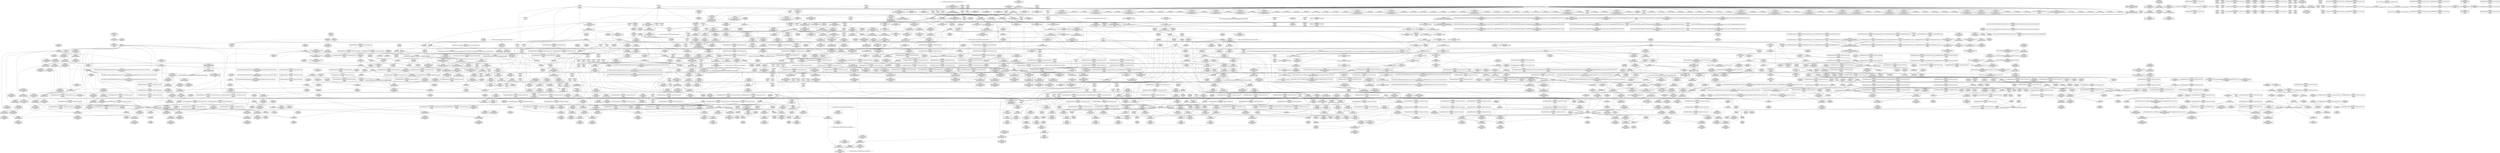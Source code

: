 digraph {
	CE0x3dc8130 [shape=record,shape=Mrecord,label="{CE0x3dc8130|rcu_read_unlock:call3|include/linux/rcupdate.h,933|*SummSink*}"]
	CE0x3dc98b0 [shape=record,shape=Mrecord,label="{CE0x3dc98b0|rcu_read_lock:tmp16|include/linux/rcupdate.h,882|*SummSink*}"]
	CE0x3e051d0 [shape=record,shape=Mrecord,label="{CE0x3e051d0|GLOBAL:__llvm_gcov_ctr127|Global_var:__llvm_gcov_ctr127|*SummSource*}"]
	CE0x3df1110 [shape=record,shape=Mrecord,label="{CE0x3df1110|current_sid:tmp19|security/selinux/hooks.c,218}"]
	CE0x3deba70 [shape=record,shape=Mrecord,label="{CE0x3deba70|GLOBAL:rcu_lock_map|Global_var:rcu_lock_map}"]
	CE0x3dc5580 [shape=record,shape=Mrecord,label="{CE0x3dc5580|current_sid:do.body}"]
	CE0x3d408d0 [shape=record,shape=Mrecord,label="{CE0x3d408d0|i32_1|*Constant*|*SummSink*}"]
	CE0x3d99050 [shape=record,shape=Mrecord,label="{CE0x3d99050|current_sid:tmp10|security/selinux/hooks.c,218|*SummSink*}"]
	CE0x3d39390 [shape=record,shape=Mrecord,label="{CE0x3d39390|__llvm_gcov_indirect_counter_increment:counters|Function::__llvm_gcov_indirect_counter_increment&Arg::counters::}"]
	CE0x3d4f980 [shape=record,shape=Mrecord,label="{CE0x3d4f980|selinux_msg_queue_msgctl:sw.bb2}"]
	CE0x3e6c630 [shape=record,shape=Mrecord,label="{CE0x3e6c630|i64*_getelementptr_inbounds_(_4_x_i64_,_4_x_i64_*___llvm_gcov_ctr129,_i64_0,_i64_2)|*Constant*|*SummSink*}"]
	CE0x3d887d0 [shape=record,shape=Mrecord,label="{CE0x3d887d0|ipc_has_perm:ipc_perms|Function::ipc_has_perm&Arg::ipc_perms::|*SummSource*}"]
	CE0x3d5c800 [shape=record,shape=Mrecord,label="{CE0x3d5c800|i64*_getelementptr_inbounds_(_15_x_i64_,_15_x_i64_*___llvm_gcov_ctr305,_i64_0,_i64_13)|*Constant*|*SummSource*}"]
	CE0x3e66f30 [shape=record,shape=Mrecord,label="{CE0x3e66f30|i64*_getelementptr_inbounds_(_4_x_i64_,_4_x_i64_*___llvm_gcov_ctr134,_i64_0,_i64_3)|*Constant*|*SummSink*}"]
	CE0x3d4c880 [shape=record,shape=Mrecord,label="{CE0x3d4c880|rcu_lock_acquire:tmp3|*SummSource*}"]
	CE0x3db6120 [shape=record,shape=Mrecord,label="{CE0x3db6120|ipc_has_perm:type|security/selinux/hooks.c,5133}"]
	CE0x3dcbce0 [shape=record,shape=Mrecord,label="{CE0x3dcbce0|i64*_getelementptr_inbounds_(_11_x_i64_,_11_x_i64_*___llvm_gcov_ctr127,_i64_0,_i64_9)|*Constant*|*SummSink*}"]
	CE0x3d496c0 [shape=record,shape=Mrecord,label="{CE0x3d496c0|selinux_msg_queue_msgctl:tmp8|security/selinux/hooks.c,5213|*SummSource*}"]
	CE0x3de8ba0 [shape=record,shape=Mrecord,label="{CE0x3de8ba0|current_sid:if.end|*SummSink*}"]
	CE0x3d4ba40 [shape=record,shape=Mrecord,label="{CE0x3d4ba40|i8*_getelementptr_inbounds_(_25_x_i8_,_25_x_i8_*_.str3,_i32_0,_i32_0)|*Constant*}"]
	CE0x3d84ca0 [shape=record,shape=Mrecord,label="{CE0x3d84ca0|80:_i32,_112:_i8*,_:_CRE_128,136_|*MultipleSource*|Function::selinux_msg_queue_msgctl&Arg::msq::|security/selinux/hooks.c,5219}"]
	CE0x3e047f0 [shape=record,shape=Mrecord,label="{CE0x3e047f0|_ret_void,_!dbg_!27717|include/linux/rcupdate.h,419|*SummSink*}"]
	CE0x3d68df0 [shape=record,shape=Mrecord,label="{CE0x3d68df0|avc_has_perm:entry|*SummSource*}"]
	CE0x3da3c70 [shape=record,shape=Mrecord,label="{CE0x3da3c70|i64*_getelementptr_inbounds_(_4_x_i64_,_4_x_i64_*___llvm_gcov_ctr128,_i64_0,_i64_2)|*Constant*|*SummSource*}"]
	CE0x3d4cc50 [shape=record,shape=Mrecord,label="{CE0x3d4cc50|_call_void_mcount()_#3|*SummSource*}"]
	CE0x3e664d0 [shape=record,shape=Mrecord,label="{CE0x3e664d0|_call_void_lock_acquire(%struct.lockdep_map*_%map,_i32_0,_i32_0,_i32_2,_i32_0,_%struct.lockdep_map*_null,_i64_ptrtoint_(i8*_blockaddress(_rcu_lock_acquire,_%__here)_to_i64))_#10,_!dbg_!27716|include/linux/rcupdate.h,418|*SummSource*}"]
	CE0x3dd1d90 [shape=record,shape=Mrecord,label="{CE0x3dd1d90|rcu_read_unlock:bb|*SummSink*}"]
	CE0x3df1970 [shape=record,shape=Mrecord,label="{CE0x3df1970|i64*_getelementptr_inbounds_(_11_x_i64_,_11_x_i64_*___llvm_gcov_ctr125,_i64_0,_i64_10)|*Constant*|*SummSink*}"]
	CE0x3d58380 [shape=record,shape=Mrecord,label="{CE0x3d58380|_call_void___llvm_gcov_indirect_counter_increment(i32*___llvm_gcov_global_state_pred307,_i64**_getelementptr_inbounds_(_5_x_i64*_,_5_x_i64*_*___llvm_gcda_edge_table306,_i64_0,_i64_2)),_!dbg_!27718|security/selinux/hooks.c,5207}"]
	CE0x3dff360 [shape=record,shape=Mrecord,label="{CE0x3dff360|rcu_read_unlock:tmp7|include/linux/rcupdate.h,933}"]
	CE0x3dfd0a0 [shape=record,shape=Mrecord,label="{CE0x3dfd0a0|__rcu_read_lock:entry|*SummSink*}"]
	CE0x3d38440 [shape=record,shape=Mrecord,label="{CE0x3d38440|GLOBAL:task_has_system|*Constant*|*SummSource*}"]
	CE0x3d46c90 [shape=record,shape=Mrecord,label="{CE0x3d46c90|selinux_msg_queue_msgctl:call1|security/selinux/hooks.c,5204}"]
	CE0x3d8f020 [shape=record,shape=Mrecord,label="{CE0x3d8f020|task_sid:tmp23|security/selinux/hooks.c,208|*SummSource*}"]
	CE0x3df03a0 [shape=record,shape=Mrecord,label="{CE0x3df03a0|i64*_getelementptr_inbounds_(_11_x_i64_,_11_x_i64_*___llvm_gcov_ctr125,_i64_0,_i64_9)|*Constant*|*SummSource*}"]
	CE0x3df1bd0 [shape=record,shape=Mrecord,label="{CE0x3df1bd0|current_sid:tmp20|security/selinux/hooks.c,218|*SummSource*}"]
	CE0x3debc60 [shape=record,shape=Mrecord,label="{CE0x3debc60|current_sid:tmp12|security/selinux/hooks.c,218|*SummSource*}"]
	CE0x3e5aa70 [shape=record,shape=Mrecord,label="{CE0x3e5aa70|__preempt_count_add:tmp7|./arch/x86/include/asm/preempt.h,73|*SummSource*}"]
	CE0x3e69ce0 [shape=record,shape=Mrecord,label="{CE0x3e69ce0|rcu_lock_release:__here}"]
	CE0x3df3430 [shape=record,shape=Mrecord,label="{CE0x3df3430|current_sid:cred|security/selinux/hooks.c,218|*SummSink*}"]
	CE0x3e73a10 [shape=record,shape=Mrecord,label="{CE0x3e73a10|__rcu_read_unlock:tmp7|include/linux/rcupdate.h,245|*SummSink*}"]
	CE0x3d8fda0 [shape=record,shape=Mrecord,label="{CE0x3d8fda0|task_sid:tmp24|security/selinux/hooks.c,208|*SummSource*}"]
	CE0x3dc4700 [shape=record,shape=Mrecord,label="{CE0x3dc4700|current_sid:tmp10|security/selinux/hooks.c,218}"]
	CE0x3dd04a0 [shape=record,shape=Mrecord,label="{CE0x3dd04a0|rcu_read_unlock:tmp2|*SummSource*}"]
	CE0x3dbe950 [shape=record,shape=Mrecord,label="{CE0x3dbe950|rcu_lock_release:map|Function::rcu_lock_release&Arg::map::|*SummSource*}"]
	CE0x3dc3a10 [shape=record,shape=Mrecord,label="{CE0x3dc3a10|task_sid:tmp7|security/selinux/hooks.c,208|*SummSource*}"]
	CE0x3e021b0 [shape=record,shape=Mrecord,label="{CE0x3e021b0|i64_5|*Constant*}"]
	CE0x3db2860 [shape=record,shape=Mrecord,label="{CE0x3db2860|task_sid:tmp3|*SummSource*}"]
	CE0x3e525f0 [shape=record,shape=Mrecord,label="{CE0x3e525f0|i64*_getelementptr_inbounds_(_4_x_i64_,_4_x_i64_*___llvm_gcov_ctr129,_i64_0,_i64_3)|*Constant*|*SummSource*}"]
	CE0x3da8ff0 [shape=record,shape=Mrecord,label="{CE0x3da8ff0|i64*_getelementptr_inbounds_(_13_x_i64_,_13_x_i64_*___llvm_gcov_ctr126,_i64_0,_i64_0)|*Constant*|*SummSource*}"]
	CE0x3456fe0 [shape=record,shape=Mrecord,label="{CE0x3456fe0|i32_0|*Constant*}"]
	CE0x3dc2b00 [shape=record,shape=Mrecord,label="{CE0x3dc2b00|task_sid:do.body5|*SummSource*}"]
	CE0x3d47f90 [shape=record,shape=Mrecord,label="{CE0x3d47f90|current_sid:tmp5|security/selinux/hooks.c,218|*SummSink*}"]
	CE0x3e85750 [shape=record,shape=Mrecord,label="{CE0x3e85750|i32_0|*Constant*}"]
	CE0x3de2540 [shape=record,shape=Mrecord,label="{CE0x3de2540|_ret_i32_%tmp6,_!dbg_!27716|security/selinux/hooks.c,197|*SummSource*}"]
	CE0x3d83f80 [shape=record,shape=Mrecord,label="{CE0x3d83f80|80:_i32,_112:_i8*,_:_CRE_88,92_|*MultipleSource*|Function::selinux_msg_queue_msgctl&Arg::msq::|security/selinux/hooks.c,5219}"]
	CE0x3dc0090 [shape=record,shape=Mrecord,label="{CE0x3dc0090|i16_3|*Constant*}"]
	CE0x3d9cef0 [shape=record,shape=Mrecord,label="{CE0x3d9cef0|i64*_getelementptr_inbounds_(_2_x_i64_,_2_x_i64_*___llvm_gcov_ctr98,_i64_0,_i64_0)|*Constant*|*SummSource*}"]
	CE0x3e04610 [shape=record,shape=Mrecord,label="{CE0x3e04610|rcu_read_unlock:tmp15|include/linux/rcupdate.h,933|*SummSink*}"]
	CE0x3db10f0 [shape=record,shape=Mrecord,label="{CE0x3db10f0|get_current:tmp|*SummSource*}"]
	CE0x3e56250 [shape=record,shape=Mrecord,label="{CE0x3e56250|rcu_lock_release:indirectgoto|*SummSink*}"]
	CE0x3e56980 [shape=record,shape=Mrecord,label="{CE0x3e56980|_call_void_asm_addl_$1,_%gs:$0_,_*m,ri,*m,_dirflag_,_fpsr_,_flags_(i32*___preempt_count,_i32_%val,_i32*___preempt_count)_#3,_!dbg_!27714,_!srcloc_!27717|./arch/x86/include/asm/preempt.h,72|*SummSink*}"]
	CE0x3d97130 [shape=record,shape=Mrecord,label="{CE0x3d97130|rcu_lock_acquire:tmp|*SummSource*}"]
	CE0x3d99da0 [shape=record,shape=Mrecord,label="{CE0x3d99da0|i64_5|*Constant*|*SummSink*}"]
	CE0x3d89130 [shape=record,shape=Mrecord,label="{CE0x3d89130|_ret_i32_%call2,_!dbg_!27728|security/selinux/hooks.c,5136|*SummSink*}"]
	CE0x3db1cb0 [shape=record,shape=Mrecord,label="{CE0x3db1cb0|ipc_has_perm:security|security/selinux/hooks.c,5131|*SummSink*}"]
	CE0x3dc31d0 [shape=record,shape=Mrecord,label="{CE0x3dc31d0|task_sid:tmp6|security/selinux/hooks.c,208|*SummSink*}"]
	CE0x3de7680 [shape=record,shape=Mrecord,label="{CE0x3de7680|rcu_lock_release:tmp3|*SummSource*}"]
	CE0x3e66ae0 [shape=record,shape=Mrecord,label="{CE0x3e66ae0|i64*_getelementptr_inbounds_(_4_x_i64_,_4_x_i64_*___llvm_gcov_ctr134,_i64_0,_i64_3)|*Constant*}"]
	CE0x3d62bd0 [shape=record,shape=Mrecord,label="{CE0x3d62bd0|ipc_has_perm:tmp3}"]
	CE0x3d9ad00 [shape=record,shape=Mrecord,label="{CE0x3d9ad00|i64*_getelementptr_inbounds_(_13_x_i64_,_13_x_i64_*___llvm_gcov_ctr126,_i64_0,_i64_1)|*Constant*}"]
	CE0x3def900 [shape=record,shape=Mrecord,label="{CE0x3def900|i64*_getelementptr_inbounds_(_11_x_i64_,_11_x_i64_*___llvm_gcov_ctr125,_i64_0,_i64_9)|*Constant*}"]
	CE0x3e47c40 [shape=record,shape=Mrecord,label="{CE0x3e47c40|_call_void___rcu_read_unlock()_#10,_!dbg_!27734|include/linux/rcupdate.h,937}"]
	CE0x3e4b890 [shape=record,shape=Mrecord,label="{CE0x3e4b890|rcu_lock_release:tmp6|*SummSink*}"]
	CE0x3d41bf0 [shape=record,shape=Mrecord,label="{CE0x3d41bf0|i64**_getelementptr_inbounds_(_5_x_i64*_,_5_x_i64*_*___llvm_gcda_edge_table306,_i64_0,_i64_3)|*Constant*|*SummSource*}"]
	CE0x3da9420 [shape=record,shape=Mrecord,label="{CE0x3da9420|i64*_getelementptr_inbounds_(_2_x_i64_,_2_x_i64_*___llvm_gcov_ctr131,_i64_0,_i64_1)|*Constant*|*SummSink*}"]
	CE0x3dde470 [shape=record,shape=Mrecord,label="{CE0x3dde470|i32_934|*Constant*|*SummSource*}"]
	CE0x3d84e80 [shape=record,shape=Mrecord,label="{CE0x3d84e80|80:_i32,_112:_i8*,_:_CRE_136,144_|*MultipleSource*|Function::selinux_msg_queue_msgctl&Arg::msq::|security/selinux/hooks.c,5219}"]
	CE0x3d977f0 [shape=record,shape=Mrecord,label="{CE0x3d977f0|rcu_lock_release:tmp|*SummSink*}"]
	CE0x3dc75c0 [shape=record,shape=Mrecord,label="{CE0x3dc75c0|task_sid:tmp22|security/selinux/hooks.c,208}"]
	CE0x3d82840 [shape=record,shape=Mrecord,label="{CE0x3d82840|80:_i32,_112:_i8*,_:_CRE_59,60_}"]
	CE0x3dbf310 [shape=record,shape=Mrecord,label="{CE0x3dbf310|i64_7|*Constant*}"]
	CE0x3db37e0 [shape=record,shape=Mrecord,label="{CE0x3db37e0|task_has_system:tmp1}"]
	CE0x3dd8960 [shape=record,shape=Mrecord,label="{CE0x3dd8960|i32_208|*Constant*|*SummSource*}"]
	"CONST[source:0(mediator),value:0(static)][purpose:{operation}][SrcIdx:14]"
	CE0x3d63210 [shape=record,shape=Mrecord,label="{CE0x3d63210|avc_has_perm:ssid|Function::avc_has_perm&Arg::ssid::}"]
	CE0x3dc9290 [shape=record,shape=Mrecord,label="{CE0x3dc9290|rcu_read_lock:tmp15|include/linux/rcupdate.h,882|*SummSource*}"]
	CE0x3deb930 [shape=record,shape=Mrecord,label="{CE0x3deb930|rcu_lock_acquire:entry|*SummSource*}"]
	CE0x3da0990 [shape=record,shape=Mrecord,label="{CE0x3da0990|task_has_system:tmp2|*SummSource*}"]
	CE0x3d9bea0 [shape=record,shape=Mrecord,label="{CE0x3d9bea0|task_sid:do.end}"]
	CE0x3daddc0 [shape=record,shape=Mrecord,label="{CE0x3daddc0|i32_3|*Constant*}"]
	CE0x3d9f860 [shape=record,shape=Mrecord,label="{CE0x3d9f860|current_sid:entry|*SummSource*}"]
	CE0x3dea780 [shape=record,shape=Mrecord,label="{CE0x3dea780|_call_void_rcu_lock_acquire(%struct.lockdep_map*_rcu_lock_map)_#10,_!dbg_!27711|include/linux/rcupdate.h,881|*SummSink*}"]
	CE0x3ea7290 [shape=record,shape=Mrecord,label="{CE0x3ea7290|__preempt_count_sub:tmp}"]
	CE0x3e49360 [shape=record,shape=Mrecord,label="{CE0x3e49360|rcu_lock_acquire:tmp5|include/linux/rcupdate.h,418}"]
	CE0x3d4ca00 [shape=record,shape=Mrecord,label="{CE0x3d4ca00|_call_void_mcount()_#3}"]
	CE0x3d57b10 [shape=record,shape=Mrecord,label="{CE0x3d57b10|selinux_msg_queue_msgctl:call1|security/selinux/hooks.c,5204|*SummSource*}"]
	CE0x3d616b0 [shape=record,shape=Mrecord,label="{CE0x3d616b0|80:_i32,_112:_i8*,_:_CRE_16,17_}"]
	CE0x3e756a0 [shape=record,shape=Mrecord,label="{CE0x3e756a0|__rcu_read_unlock:tmp|*SummSource*}"]
	CE0x3df9ec0 [shape=record,shape=Mrecord,label="{CE0x3df9ec0|i64_2|*Constant*}"]
	CE0x3da0d20 [shape=record,shape=Mrecord,label="{CE0x3da0d20|task_sid:tmp15|security/selinux/hooks.c,208|*SummSource*}"]
	CE0x3da7a20 [shape=record,shape=Mrecord,label="{CE0x3da7a20|i64*_getelementptr_inbounds_(_11_x_i64_,_11_x_i64_*___llvm_gcov_ctr127,_i64_0,_i64_1)|*Constant*}"]
	CE0x3dd6580 [shape=record,shape=Mrecord,label="{CE0x3dd6580|rcu_read_unlock:tmp3|*SummSource*}"]
	CE0x3dd3590 [shape=record,shape=Mrecord,label="{CE0x3dd3590|rcu_lock_acquire:tmp2|*SummSource*}"]
	CE0x3ea7420 [shape=record,shape=Mrecord,label="{CE0x3ea7420|__preempt_count_sub:sub|./arch/x86/include/asm/preempt.h,77|*SummSource*}"]
	CE0x3e75970 [shape=record,shape=Mrecord,label="{CE0x3e75970|__rcu_read_unlock:tmp1|*SummSource*}"]
	CE0x3d671a0 [shape=record,shape=Mrecord,label="{CE0x3d671a0|i64*_getelementptr_inbounds_(_2_x_i64_,_2_x_i64_*___llvm_gcov_ctr294,_i64_0,_i64_0)|*Constant*}"]
	CE0x3da3780 [shape=record,shape=Mrecord,label="{CE0x3da3780|i32_77|*Constant*|*SummSource*}"]
	CE0x3d94fd0 [shape=record,shape=Mrecord,label="{CE0x3d94fd0|i64*_getelementptr_inbounds_(_11_x_i64_,_11_x_i64_*___llvm_gcov_ctr132,_i64_0,_i64_0)|*Constant*|*SummSource*}"]
	CE0x3dffae0 [shape=record,shape=Mrecord,label="{CE0x3dffae0|_ret_void,_!dbg_!27719|./arch/x86/include/asm/preempt.h,73}"]
	CE0x3dc38c0 [shape=record,shape=Mrecord,label="{CE0x3dc38c0|i64_2|*Constant*}"]
	CE0x3da4a00 [shape=record,shape=Mrecord,label="{CE0x3da4a00|rcu_read_lock:entry}"]
	CE0x3e56de0 [shape=record,shape=Mrecord,label="{CE0x3e56de0|rcu_lock_release:indirectgoto}"]
	CE0x3d941b0 [shape=record,shape=Mrecord,label="{CE0x3d941b0|GLOBAL:rcu_read_unlock.__warned|Global_var:rcu_read_unlock.__warned|*SummSink*}"]
	CE0x3d99180 [shape=record,shape=Mrecord,label="{CE0x3d99180|current_sid:tmp11|security/selinux/hooks.c,218}"]
	CE0x3de5d20 [shape=record,shape=Mrecord,label="{CE0x3de5d20|rcu_read_unlock:tmp8|include/linux/rcupdate.h,933|*SummSink*}"]
	CE0x3dc01f0 [shape=record,shape=Mrecord,label="{CE0x3dc01f0|avc_has_perm:tsid|Function::avc_has_perm&Arg::tsid::|*SummSink*}"]
	CE0x3da0e20 [shape=record,shape=Mrecord,label="{CE0x3da0e20|task_sid:tmp17|security/selinux/hooks.c,208}"]
	CE0x3d8ec20 [shape=record,shape=Mrecord,label="{CE0x3d8ec20|i64*_getelementptr_inbounds_(_13_x_i64_,_13_x_i64_*___llvm_gcov_ctr126,_i64_0,_i64_10)|*Constant*|*SummSink*}"]
	CE0x3d899e0 [shape=record,shape=Mrecord,label="{CE0x3d899e0|__llvm_gcov_indirect_counter_increment:bb4}"]
	CE0x3d5e720 [shape=record,shape=Mrecord,label="{CE0x3d5e720|80:_i32,_112:_i8*,_:_CRE_26,27_}"]
	CE0x3d61450 [shape=record,shape=Mrecord,label="{CE0x3d61450|80:_i32,_112:_i8*,_:_CRE_14,15_}"]
	CE0x3d58690 [shape=record,shape=Mrecord,label="{CE0x3d58690|i32_11|*Constant*}"]
	CE0x3dceb80 [shape=record,shape=Mrecord,label="{CE0x3dceb80|rcu_read_lock:tmp21|include/linux/rcupdate.h,884|*SummSink*}"]
	CE0x3e781f0 [shape=record,shape=Mrecord,label="{CE0x3e781f0|_call_void_mcount()_#3|*SummSource*}"]
	CE0x3d5ca80 [shape=record,shape=Mrecord,label="{CE0x3d5ca80|selinux_msg_queue_msgctl:tmp13|security/selinux/hooks.c,5219}"]
	CE0x3d3e820 [shape=record,shape=Mrecord,label="{CE0x3d3e820|i64*_getelementptr_inbounds_(_15_x_i64_,_15_x_i64_*___llvm_gcov_ctr305,_i64_0,_i64_0)|*Constant*|*SummSink*}"]
	CE0x3de30a0 [shape=record,shape=Mrecord,label="{CE0x3de30a0|GLOBAL:rcu_read_unlock|*Constant*|*SummSource*}"]
	CE0x3d98250 [shape=record,shape=Mrecord,label="{CE0x3d98250|rcu_read_unlock:tmp11|include/linux/rcupdate.h,933|*SummSink*}"]
	CE0x3de8d40 [shape=record,shape=Mrecord,label="{CE0x3de8d40|cred_sid:tmp1|*SummSink*}"]
	CE0x3da0920 [shape=record,shape=Mrecord,label="{CE0x3da0920|task_has_system:tmp2}"]
	CE0x3dbb4c0 [shape=record,shape=Mrecord,label="{CE0x3dbb4c0|task_sid:call3|security/selinux/hooks.c,208}"]
	CE0x3d97050 [shape=record,shape=Mrecord,label="{CE0x3d97050|rcu_lock_acquire:tmp}"]
	CE0x3e050a0 [shape=record,shape=Mrecord,label="{CE0x3e050a0|_call_void_mcount()_#3}"]
	CE0x3e775a0 [shape=record,shape=Mrecord,label="{CE0x3e775a0|__preempt_count_sub:tmp7|./arch/x86/include/asm/preempt.h,78|*SummSink*}"]
	CE0x3d3fb90 [shape=record,shape=Mrecord,label="{CE0x3d3fb90|GLOBAL:__llvm_gcov_global_state_pred307|Global_var:__llvm_gcov_global_state_pred307}"]
	CE0x3d5c920 [shape=record,shape=Mrecord,label="{CE0x3d5c920|selinux_msg_queue_msgctl:tmp12|security/selinux/hooks.c,5219|*SummSink*}"]
	CE0x3dc4b10 [shape=record,shape=Mrecord,label="{CE0x3dc4b10|i64_2|*Constant*|*SummSink*}"]
	CE0x3e9e5b0 [shape=record,shape=Mrecord,label="{CE0x3e9e5b0|i64*_getelementptr_inbounds_(_4_x_i64_,_4_x_i64_*___llvm_gcov_ctr129,_i64_0,_i64_0)|*Constant*|*SummSource*}"]
	CE0x3d4a300 [shape=record,shape=Mrecord,label="{CE0x3d4a300|selinux_msg_queue_msgctl:tmp9|security/selinux/hooks.c,5213|*SummSink*}"]
	CE0x3e49e20 [shape=record,shape=Mrecord,label="{CE0x3e49e20|i64*_getelementptr_inbounds_(_4_x_i64_,_4_x_i64_*___llvm_gcov_ctr128,_i64_0,_i64_2)|*Constant*|*SummSink*}"]
	CE0x3e612f0 [shape=record,shape=Mrecord,label="{CE0x3e612f0|i64_ptrtoint_(i8*_blockaddress(_rcu_lock_acquire,_%__here)_to_i64)|*Constant*|*SummSource*}"]
	CE0x3d41570 [shape=record,shape=Mrecord,label="{CE0x3d41570|task_sid:task|Function::task_sid&Arg::task::|*SummSink*}"]
	CE0x3d63320 [shape=record,shape=Mrecord,label="{CE0x3d63320|avc_has_perm:tsid|Function::avc_has_perm&Arg::tsid::}"]
	CE0x5006ac0 [shape=record,shape=Mrecord,label="{CE0x5006ac0|selinux_msg_queue_msgctl:sw.bb|*SummSource*}"]
	CE0x3dd7af0 [shape=record,shape=Mrecord,label="{CE0x3dd7af0|rcu_read_unlock:bb|*SummSource*}"]
	CE0x3d8aa10 [shape=record,shape=Mrecord,label="{CE0x3d8aa10|i64*_getelementptr_inbounds_(_13_x_i64_,_13_x_i64_*___llvm_gcov_ctr126,_i64_0,_i64_12)|*Constant*}"]
	CE0x3de2ed0 [shape=record,shape=Mrecord,label="{CE0x3de2ed0|rcu_read_unlock:entry}"]
	CE0x3d3def0 [shape=record,shape=Mrecord,label="{CE0x3d3def0|selinux_msg_queue_msgctl:tmp3|security/selinux/hooks.c,5204|*SummSink*}"]
	CE0x3d94a00 [shape=record,shape=Mrecord,label="{CE0x3d94a00|rcu_read_unlock:tmp9|include/linux/rcupdate.h,933|*SummSource*}"]
	CE0x3dba550 [shape=record,shape=Mrecord,label="{CE0x3dba550|i64_6|*Constant*|*SummSink*}"]
	CE0x3d8c450 [shape=record,shape=Mrecord,label="{CE0x3d8c450|i64*_getelementptr_inbounds_(_11_x_i64_,_11_x_i64_*___llvm_gcov_ctr132,_i64_0,_i64_9)|*Constant*|*SummSource*}"]
	CE0x3dedcc0 [shape=record,shape=Mrecord,label="{CE0x3dedcc0|current_sid:tmp16|security/selinux/hooks.c,218|*SummSink*}"]
	CE0x3df14e0 [shape=record,shape=Mrecord,label="{CE0x3df14e0|i64*_getelementptr_inbounds_(_11_x_i64_,_11_x_i64_*___llvm_gcov_ctr125,_i64_0,_i64_10)|*Constant*}"]
	CE0x3dffbb0 [shape=record,shape=Mrecord,label="{CE0x3dffbb0|__preempt_count_add:val|Function::__preempt_count_add&Arg::val::}"]
	CE0x3dd3f80 [shape=record,shape=Mrecord,label="{CE0x3dd3f80|GLOBAL:__preempt_count_add|*Constant*|*SummSource*}"]
	CE0x3e4a4d0 [shape=record,shape=Mrecord,label="{CE0x3e4a4d0|GLOBAL:lock_release|*Constant*|*SummSource*}"]
	CE0x3e4d7b0 [shape=record,shape=Mrecord,label="{CE0x3e4d7b0|__rcu_read_unlock:do.end|*SummSink*}"]
	CE0x3de71b0 [shape=record,shape=Mrecord,label="{CE0x3de71b0|GLOBAL:__llvm_gcov_ctr127|Global_var:__llvm_gcov_ctr127}"]
	CE0x3db3850 [shape=record,shape=Mrecord,label="{CE0x3db3850|task_has_system:tmp1|*SummSource*}"]
	CE0x3d94080 [shape=record,shape=Mrecord,label="{CE0x3d94080|GLOBAL:rcu_read_unlock.__warned|Global_var:rcu_read_unlock.__warned|*SummSource*}"]
	CE0x3dec9d0 [shape=record,shape=Mrecord,label="{CE0x3dec9d0|_ret_void,_!dbg_!27717|include/linux/rcupdate.h,240|*SummSource*}"]
	CE0x3de7ae0 [shape=record,shape=Mrecord,label="{CE0x3de7ae0|rcu_read_unlock:tmp13|include/linux/rcupdate.h,933|*SummSink*}"]
	CE0x3dd77d0 [shape=record,shape=Mrecord,label="{CE0x3dd77d0|i64*_getelementptr_inbounds_(_4_x_i64_,_4_x_i64_*___llvm_gcov_ctr133,_i64_0,_i64_1)|*Constant*}"]
	CE0x3db0540 [shape=record,shape=Mrecord,label="{CE0x3db0540|task_sid:tmp2}"]
	CE0x3dec250 [shape=record,shape=Mrecord,label="{CE0x3dec250|i64*_getelementptr_inbounds_(_2_x_i64_,_2_x_i64_*___llvm_gcov_ctr131,_i64_0,_i64_0)|*Constant*|*SummSink*}"]
	CE0x3e56180 [shape=record,shape=Mrecord,label="{CE0x3e56180|i64*_getelementptr_inbounds_(_4_x_i64_,_4_x_i64_*___llvm_gcov_ctr135,_i64_0,_i64_1)|*Constant*}"]
	CE0x3e9a380 [shape=record,shape=Mrecord,label="{CE0x3e9a380|i64*_getelementptr_inbounds_(_4_x_i64_,_4_x_i64_*___llvm_gcov_ctr135,_i64_0,_i64_2)|*Constant*|*SummSink*}"]
	CE0x3deddf0 [shape=record,shape=Mrecord,label="{CE0x3deddf0|i8_1|*Constant*}"]
	CE0x3d52250 [shape=record,shape=Mrecord,label="{CE0x3d52250|__llvm_gcov_indirect_counter_increment:counter|*SummSink*}"]
	CE0x3dec2f0 [shape=record,shape=Mrecord,label="{CE0x3dec2f0|cred_sid:tmp}"]
	CE0x3e494e0 [shape=record,shape=Mrecord,label="{CE0x3e494e0|rcu_lock_acquire:tmp5|include/linux/rcupdate.h,418|*SummSource*}"]
	CE0x3da5e50 [shape=record,shape=Mrecord,label="{CE0x3da5e50|current_sid:call|security/selinux/hooks.c,218|*SummSource*}"]
	CE0x3dc0460 [shape=record,shape=Mrecord,label="{CE0x3dc0460|i16_3|*Constant*|*SummSink*}"]
	CE0x3db96c0 [shape=record,shape=Mrecord,label="{CE0x3db96c0|_call_void_rcu_read_lock()_#10,_!dbg_!27712|security/selinux/hooks.c,207|*SummSink*}"]
	CE0x3d90940 [shape=record,shape=Mrecord,label="{CE0x3d90940|rcu_lock_acquire:tmp|*SummSink*}"]
	CE0x3de26a0 [shape=record,shape=Mrecord,label="{CE0x3de26a0|_ret_i32_%tmp6,_!dbg_!27716|security/selinux/hooks.c,197|*SummSink*}"]
	CE0x3e04910 [shape=record,shape=Mrecord,label="{CE0x3e04910|rcu_read_lock:call|include/linux/rcupdate.h,882|*SummSource*}"]
	CE0x3de1210 [shape=record,shape=Mrecord,label="{CE0x3de1210|GLOBAL:cred_sid|*Constant*}"]
	CE0x3db7000 [shape=record,shape=Mrecord,label="{CE0x3db7000|_ret_i32_%tmp24,_!dbg_!27742|security/selinux/hooks.c,220|*SummSource*}"]
	CE0x3de6d70 [shape=record,shape=Mrecord,label="{CE0x3de6d70|rcu_read_lock:tmp4|include/linux/rcupdate.h,882|*SummSink*}"]
	CE0x3d3bab0 [shape=record,shape=Mrecord,label="{CE0x3d3bab0|__llvm_gcov_indirect_counter_increment:entry|*SummSink*}"]
	CE0x3dd7470 [shape=record,shape=Mrecord,label="{CE0x3dd7470|i64_1|*Constant*}"]
	CE0x3d58070 [shape=record,shape=Mrecord,label="{CE0x3d58070|_ret_i32_%call1,_!dbg_!27716|security/selinux/hooks.c,1594|*SummSink*}"]
	CE0x3d4a810 [shape=record,shape=Mrecord,label="{CE0x3d4a810|_call_void___llvm_gcov_indirect_counter_increment(i32*___llvm_gcov_global_state_pred307,_i64**_getelementptr_inbounds_(_5_x_i64*_,_5_x_i64*_*___llvm_gcda_edge_table306,_i64_0,_i64_0)),_!dbg_!27725|security/selinux/hooks.c,5216|*SummSink*}"]
	CE0x3d8f370 [shape=record,shape=Mrecord,label="{CE0x3d8f370|task_sid:tmp23|security/selinux/hooks.c,208|*SummSink*}"]
	CE0x3dd2ab0 [shape=record,shape=Mrecord,label="{CE0x3dd2ab0|GLOBAL:lock_acquire|*Constant*|*SummSource*}"]
	CE0x3e58a10 [shape=record,shape=Mrecord,label="{CE0x3e58a10|__preempt_count_add:bb|*SummSource*}"]
	CE0x3d67210 [shape=record,shape=Mrecord,label="{CE0x3d67210|i64*_getelementptr_inbounds_(_2_x_i64_,_2_x_i64_*___llvm_gcov_ctr294,_i64_0,_i64_0)|*Constant*|*SummSource*}"]
	CE0x3d60ad0 [shape=record,shape=Mrecord,label="{CE0x3d60ad0|80:_i32,_112:_i8*,_:_CRE_6,7_}"]
	CE0x3d61910 [shape=record,shape=Mrecord,label="{CE0x3d61910|80:_i32,_112:_i8*,_:_CRE_18,19_}"]
	CE0x3d4dc00 [shape=record,shape=Mrecord,label="{CE0x3d4dc00|get_current:entry|*SummSink*}"]
	CE0x3d99c60 [shape=record,shape=Mrecord,label="{CE0x3d99c60|i64_5|*Constant*}"]
	CE0x3d88b80 [shape=record,shape=Mrecord,label="{CE0x3d88b80|ipc_has_perm:perms|Function::ipc_has_perm&Arg::perms::|*SummSource*}"]
	CE0x3dfc310 [shape=record,shape=Mrecord,label="{CE0x3dfc310|rcu_read_unlock:tmp1}"]
	CE0x3db0b30 [shape=record,shape=Mrecord,label="{CE0x3db0b30|ipc_has_perm:tmp1|*SummSink*}"]
	CE0x3dfa040 [shape=record,shape=Mrecord,label="{CE0x3dfa040|rcu_read_lock:tmp4|include/linux/rcupdate.h,882}"]
	CE0x3d69a80 [shape=record,shape=Mrecord,label="{CE0x3d69a80|__llvm_gcov_indirect_counter_increment:bb4|*SummSource*}"]
	CE0x3d388c0 [shape=record,shape=Mrecord,label="{CE0x3d388c0|task_has_system:tsk|Function::task_has_system&Arg::tsk::|*SummSource*}"]
	CE0x3e3d210 [shape=record,shape=Mrecord,label="{CE0x3e3d210|_call_void_lockdep_rcu_suspicious(i8*_getelementptr_inbounds_(_25_x_i8_,_25_x_i8_*_.str45,_i32_0,_i32_0),_i32_934,_i8*_getelementptr_inbounds_(_44_x_i8_,_44_x_i8_*_.str47,_i32_0,_i32_0))_#10,_!dbg_!27726|include/linux/rcupdate.h,933|*SummSink*}"]
	CE0x3d83090 [shape=record,shape=Mrecord,label="{CE0x3d83090|80:_i32,_112:_i8*,_:_CRE_66,67_}"]
	CE0x3dbc470 [shape=record,shape=Mrecord,label="{CE0x3dbc470|current_sid:land.lhs.true|*SummSink*}"]
	CE0x3e61ec0 [shape=record,shape=Mrecord,label="{CE0x3e61ec0|rcu_lock_acquire:tmp6|*SummSink*}"]
	CE0x3dea2e0 [shape=record,shape=Mrecord,label="{CE0x3dea2e0|GLOBAL:current_sid.__warned|Global_var:current_sid.__warned|*SummSource*}"]
	CE0x3d8ba60 [shape=record,shape=Mrecord,label="{CE0x3d8ba60|task_sid:if.end|*SummSource*}"]
	CE0x3e5b040 [shape=record,shape=Mrecord,label="{CE0x3e5b040|%struct.lockdep_map*_null|*Constant*}"]
	CE0x3db9590 [shape=record,shape=Mrecord,label="{CE0x3db9590|current_sid:tobool|security/selinux/hooks.c,218|*SummSource*}"]
	CE0x3def5c0 [shape=record,shape=Mrecord,label="{CE0x3def5c0|i8*_getelementptr_inbounds_(_45_x_i8_,_45_x_i8_*_.str12,_i32_0,_i32_0)|*Constant*|*SummSource*}"]
	CE0x3d51250 [shape=record,shape=Mrecord,label="{CE0x3d51250|i64*_getelementptr_inbounds_(_15_x_i64_,_15_x_i64_*___llvm_gcov_ctr305,_i64_0,_i64_8)|*Constant*|*SummSink*}"]
	CE0x3e57c10 [shape=record,shape=Mrecord,label="{CE0x3e57c10|__preempt_count_sub:entry|*SummSink*}"]
	CE0x3dcbb80 [shape=record,shape=Mrecord,label="{CE0x3dcbb80|i64*_getelementptr_inbounds_(_11_x_i64_,_11_x_i64_*___llvm_gcov_ctr127,_i64_0,_i64_9)|*Constant*|*SummSource*}"]
	CE0x3dcad70 [shape=record,shape=Mrecord,label="{CE0x3dcad70|i32_883|*Constant*|*SummSource*}"]
	CE0x3d873b0 [shape=record,shape=Mrecord,label="{CE0x3d873b0|i64*_getelementptr_inbounds_(_15_x_i64_,_15_x_i64_*___llvm_gcov_ctr305,_i64_0,_i64_14)|*Constant*|*SummSink*}"]
	CE0x3dc6200 [shape=record,shape=Mrecord,label="{CE0x3dc6200|i32_208|*Constant*|*SummSink*}"]
	CE0x3d33750 [shape=record,shape=Mrecord,label="{CE0x3d33750|selinux_msg_queue_msgctl:entry|*SummSink*}"]
	CE0x3d54400 [shape=record,shape=Mrecord,label="{CE0x3d54400|_ret_i32_%call1,_!dbg_!27716|security/selinux/hooks.c,1594}"]
	CE0x3e611b0 [shape=record,shape=Mrecord,label="{CE0x3e611b0|i64_ptrtoint_(i8*_blockaddress(_rcu_lock_acquire,_%__here)_to_i64)|*Constant*}"]
	CE0x3e78780 [shape=record,shape=Mrecord,label="{CE0x3e78780|__rcu_read_unlock:bb|*SummSink*}"]
	CE0x3d83550 [shape=record,shape=Mrecord,label="{CE0x3d83550|80:_i32,_112:_i8*,_:_CRE_70,71_}"]
	CE0x3daa9d0 [shape=record,shape=Mrecord,label="{CE0x3daa9d0|cred_sid:tmp3}"]
	CE0x3d2d3e0 [shape=record,shape=Mrecord,label="{CE0x3d2d3e0|i32_12|*Constant*|*SummSource*}"]
	CE0x3db28d0 [shape=record,shape=Mrecord,label="{CE0x3db28d0|task_sid:tmp3|*SummSink*}"]
	CE0x3d435d0 [shape=record,shape=Mrecord,label="{CE0x3d435d0|task_has_system:perms|Function::task_has_system&Arg::perms::|*SummSource*}"]
	CE0x3dc1e40 [shape=record,shape=Mrecord,label="{CE0x3dc1e40|cred_sid:tmp6|security/selinux/hooks.c,197}"]
	CE0x3e58140 [shape=record,shape=Mrecord,label="{CE0x3e58140|__preempt_count_add:tmp1|*SummSource*}"]
	CE0x3d83680 [shape=record,shape=Mrecord,label="{CE0x3d83680|80:_i32,_112:_i8*,_:_CRE_71,72_}"]
	CE0x3ded280 [shape=record,shape=Mrecord,label="{CE0x3ded280|rcu_read_unlock:call|include/linux/rcupdate.h,933}"]
	CE0x3d664c0 [shape=record,shape=Mrecord,label="{CE0x3d664c0|task_sid:tmp1|*SummSource*}"]
	CE0x3de0040 [shape=record,shape=Mrecord,label="{CE0x3de0040|__rcu_read_unlock:tmp5|include/linux/rcupdate.h,244|*SummSink*}"]
	CE0x3dead20 [shape=record,shape=Mrecord,label="{CE0x3dead20|current_sid:land.lhs.true2|*SummSink*}"]
	CE0x3d4b640 [shape=record,shape=Mrecord,label="{CE0x3d4b640|i8_1|*Constant*|*SummSource*}"]
	CE0x3d84550 [shape=record,shape=Mrecord,label="{CE0x3d84550|80:_i32,_112:_i8*,_:_CRE_100,102_|*MultipleSource*|Function::selinux_msg_queue_msgctl&Arg::msq::|security/selinux/hooks.c,5219}"]
	CE0x3dc3160 [shape=record,shape=Mrecord,label="{CE0x3dc3160|task_sid:tmp6|security/selinux/hooks.c,208|*SummSource*}"]
	CE0x3d42fa0 [shape=record,shape=Mrecord,label="{CE0x3d42fa0|i64_1|*Constant*|*SummSink*}"]
	CE0x3dc70e0 [shape=record,shape=Mrecord,label="{CE0x3dc70e0|task_sid:tmp20|security/selinux/hooks.c,208}"]
	CE0x3defe00 [shape=record,shape=Mrecord,label="{CE0x3defe00|current_sid:tmp15|security/selinux/hooks.c,218|*SummSink*}"]
	CE0x3d9dbe0 [shape=record,shape=Mrecord,label="{CE0x3d9dbe0|0:_i32,_4:_i32,_8:_i32,_12:_i32,_:_CMRE_4,8_|*MultipleSource*|security/selinux/hooks.c,218|security/selinux/hooks.c,218|security/selinux/hooks.c,220}"]
	CE0x3dc7970 [shape=record,shape=Mrecord,label="{CE0x3dc7970|current_sid:tmp3|*SummSink*}"]
	CE0x3defd90 [shape=record,shape=Mrecord,label="{CE0x3defd90|current_sid:tmp15|security/selinux/hooks.c,218|*SummSource*}"]
	CE0x3d59cf0 [shape=record,shape=Mrecord,label="{CE0x3d59cf0|selinux_msg_queue_msgctl:tmp7|security/selinux/hooks.c,5210|*SummSink*}"]
	CE0x3dcfaa0 [shape=record,shape=Mrecord,label="{CE0x3dcfaa0|i64*_getelementptr_inbounds_(_2_x_i64_,_2_x_i64_*___llvm_gcov_ctr131,_i64_0,_i64_0)|*Constant*}"]
	CE0x3d50480 [shape=record,shape=Mrecord,label="{CE0x3d50480|selinux_msg_queue_msgctl:cmd|Function::selinux_msg_queue_msgctl&Arg::cmd::}"]
	CE0x3d65c70 [shape=record,shape=Mrecord,label="{CE0x3d65c70|cred_sid:tmp2|*SummSource*}"]
	CE0x3da7210 [shape=record,shape=Mrecord,label="{CE0x3da7210|current_sid:call|security/selinux/hooks.c,218}"]
	CE0x3d65220 [shape=record,shape=Mrecord,label="{CE0x3d65220|ipc_has_perm:sid1|security/selinux/hooks.c,5136|*SummSource*}"]
	CE0x3e05e10 [shape=record,shape=Mrecord,label="{CE0x3e05e10|rcu_read_unlock:tmp5|include/linux/rcupdate.h,933|*SummSink*}"]
	CE0x3d35770 [shape=record,shape=Mrecord,label="{CE0x3d35770|rcu_read_unlock:tmp17|include/linux/rcupdate.h,933}"]
	CE0x3e4ce60 [shape=record,shape=Mrecord,label="{CE0x3e4ce60|__rcu_read_lock:tmp1}"]
	CE0x3d60010 [shape=record,shape=Mrecord,label="{CE0x3d60010|80:_i32,_112:_i8*,_:_CRE_47,48_}"]
	"CONST[source:0(mediator),value:2(dynamic)][purpose:{object}][SnkIdx:1]"
	CE0x3e609d0 [shape=record,shape=Mrecord,label="{CE0x3e609d0|rcu_lock_release:tmp2|*SummSource*}"]
	CE0x3deed10 [shape=record,shape=Mrecord,label="{CE0x3deed10|i32_218|*Constant*}"]
	CE0x3d564f0 [shape=record,shape=Mrecord,label="{CE0x3d564f0|_call_void___llvm_gcov_indirect_counter_increment(i32*___llvm_gcov_global_state_pred307,_i64**_getelementptr_inbounds_(_5_x_i64*_,_5_x_i64*_*___llvm_gcda_edge_table306,_i64_0,_i64_1)),_!dbg_!27714|security/selinux/hooks.c,5204}"]
	CE0x3d9f160 [shape=record,shape=Mrecord,label="{CE0x3d9f160|_call_void_mcount()_#3|*SummSource*}"]
	CE0x3d66160 [shape=record,shape=Mrecord,label="{CE0x3d66160|current_sid:tmp6|security/selinux/hooks.c,218|*SummSink*}"]
	CE0x3deb010 [shape=record,shape=Mrecord,label="{CE0x3deb010|COLLAPSED:_GCMRE___llvm_gcov_ctr131_internal_global_2_x_i64_zeroinitializer:_elem_0:default:}"]
	CE0x3e604c0 [shape=record,shape=Mrecord,label="{CE0x3e604c0|i64*_getelementptr_inbounds_(_4_x_i64_,_4_x_i64_*___llvm_gcov_ctr130,_i64_0,_i64_0)|*Constant*|*SummSource*}"]
	CE0x3d86be0 [shape=record,shape=Mrecord,label="{CE0x3d86be0|selinux_msg_queue_msgctl:retval.0|*SummSink*}"]
	CE0x3d90e10 [shape=record,shape=Mrecord,label="{CE0x3d90e10|rcu_read_unlock:tmp12|include/linux/rcupdate.h,933|*SummSource*}"]
	CE0x3dee190 [shape=record,shape=Mrecord,label="{CE0x3dee190|_call_void_lockdep_rcu_suspicious(i8*_getelementptr_inbounds_(_25_x_i8_,_25_x_i8_*_.str3,_i32_0,_i32_0),_i32_218,_i8*_getelementptr_inbounds_(_45_x_i8_,_45_x_i8_*_.str12,_i32_0,_i32_0))_#10,_!dbg_!27727|security/selinux/hooks.c,218|*SummSource*}"]
	CE0x3e5a8b0 [shape=record,shape=Mrecord,label="{CE0x3e5a8b0|__preempt_count_add:tmp7|./arch/x86/include/asm/preempt.h,73}"]
	CE0x3d92c30 [shape=record,shape=Mrecord,label="{CE0x3d92c30|rcu_lock_release:tmp1|*SummSink*}"]
	CE0x3da8590 [shape=record,shape=Mrecord,label="{CE0x3da8590|cred_sid:tmp4|*LoadInst*|security/selinux/hooks.c,196}"]
	CE0x3d5f8f0 [shape=record,shape=Mrecord,label="{CE0x3d5f8f0|80:_i32,_112:_i8*,_:_CRE_41,42_}"]
	CE0x3d67db0 [shape=record,shape=Mrecord,label="{CE0x3d67db0|i64**_getelementptr_inbounds_(_5_x_i64*_,_5_x_i64*_*___llvm_gcda_edge_table306,_i64_0,_i64_0)|*Constant*|*SummSink*}"]
	CE0x3e60f50 [shape=record,shape=Mrecord,label="{CE0x3e60f50|__rcu_read_lock:tmp3|*SummSource*}"]
	CE0x3de86e0 [shape=record,shape=Mrecord,label="{CE0x3de86e0|rcu_read_lock:tmp2}"]
	CE0x3d443a0 [shape=record,shape=Mrecord,label="{CE0x3d443a0|i32_3|*Constant*|*SummSink*}"]
	"CONST[source:0(mediator),value:2(dynamic)][purpose:{object}][SnkIdx:6]"
	CE0x3df3ad0 [shape=record,shape=Mrecord,label="{CE0x3df3ad0|i32_22|*Constant*}"]
	CE0x3de96d0 [shape=record,shape=Mrecord,label="{CE0x3de96d0|i64*_getelementptr_inbounds_(_2_x_i64_,_2_x_i64_*___llvm_gcov_ctr131,_i64_0,_i64_1)|*Constant*}"]
	CE0x3dd4c00 [shape=record,shape=Mrecord,label="{CE0x3dd4c00|rcu_read_unlock:tmp4|include/linux/rcupdate.h,933|*SummSink*}"]
	CE0x3dc0740 [shape=record,shape=Mrecord,label="{CE0x3dc0740|avc_has_perm:tclass|Function::avc_has_perm&Arg::tclass::|*SummSource*}"]
	CE0x3d49c40 [shape=record,shape=Mrecord,label="{CE0x3d49c40|selinux_msg_queue_msgctl:tmp9|security/selinux/hooks.c,5213}"]
	CE0x3d39c20 [shape=record,shape=Mrecord,label="{CE0x3d39c20|task_sid:tmp8|security/selinux/hooks.c,208|*SummSource*}"]
	CE0x3d44590 [shape=record,shape=Mrecord,label="{CE0x3d44590|avc_has_perm:auditdata|Function::avc_has_perm&Arg::auditdata::|*SummSource*}"]
	CE0x3e57e30 [shape=record,shape=Mrecord,label="{CE0x3e57e30|__preempt_count_sub:val|Function::__preempt_count_sub&Arg::val::}"]
	CE0x3e9ac00 [shape=record,shape=Mrecord,label="{CE0x3e9ac00|_call_void_asm_addl_$1,_%gs:$0_,_*m,ri,*m,_dirflag_,_fpsr_,_flags_(i32*___preempt_count,_i32_%sub,_i32*___preempt_count)_#3,_!dbg_!27717,_!srcloc_!27718|./arch/x86/include/asm/preempt.h,77|*SummSource*}"]
	CE0x3dd9940 [shape=record,shape=Mrecord,label="{CE0x3dd9940|__rcu_read_unlock:tmp4|include/linux/rcupdate.h,244}"]
	CE0x3dcbb10 [shape=record,shape=Mrecord,label="{CE0x3dcbb10|i64*_getelementptr_inbounds_(_11_x_i64_,_11_x_i64_*___llvm_gcov_ctr127,_i64_0,_i64_9)|*Constant*}"]
	CE0x3d59660 [shape=record,shape=Mrecord,label="{CE0x3d59660|selinux_msg_queue_msgctl:tmp7|security/selinux/hooks.c,5210}"]
	CE0x3e02ac0 [shape=record,shape=Mrecord,label="{CE0x3e02ac0|rcu_read_lock:tmp10|include/linux/rcupdate.h,882|*SummSource*}"]
	CE0x3d84af0 [shape=record,shape=Mrecord,label="{CE0x3d84af0|80:_i32,_112:_i8*,_:_CRE_120,128_|*MultipleSource*|Function::selinux_msg_queue_msgctl&Arg::msq::|security/selinux/hooks.c,5219}"]
	CE0x3d419d0 [shape=record,shape=Mrecord,label="{CE0x3d419d0|i32_(i32,_i32,_i16,_i32,_%struct.common_audit_data*)*_bitcast_(i32_(i32,_i32,_i16,_i32,_%struct.common_audit_data.495*)*_avc_has_perm_to_i32_(i32,_i32,_i16,_i32,_%struct.common_audit_data*)*)|*Constant*}"]
	CE0x3dec0f0 [shape=record,shape=Mrecord,label="{CE0x3dec0f0|i64*_getelementptr_inbounds_(_2_x_i64_,_2_x_i64_*___llvm_gcov_ctr131,_i64_0,_i64_0)|*Constant*|*SummSource*}"]
	CE0x3d9b060 [shape=record,shape=Mrecord,label="{CE0x3d9b060|i64*_getelementptr_inbounds_(_13_x_i64_,_13_x_i64_*___llvm_gcov_ctr126,_i64_0,_i64_1)|*Constant*|*SummSource*}"]
	CE0x3d5eab0 [shape=record,shape=Mrecord,label="{CE0x3d5eab0|80:_i32,_112:_i8*,_:_CRE_29,30_}"]
	CE0x3d5b6e0 [shape=record,shape=Mrecord,label="{CE0x3d5b6e0|i32_8|*Constant*|*SummSource*}"]
	CE0x3decae0 [shape=record,shape=Mrecord,label="{CE0x3decae0|_ret_void,_!dbg_!27717|include/linux/rcupdate.h,240|*SummSink*}"]
	CE0x3e74cd0 [shape=record,shape=Mrecord,label="{CE0x3e74cd0|GLOBAL:__preempt_count|Global_var:__preempt_count|*SummSource*}"]
	CE0x3d42070 [shape=record,shape=Mrecord,label="{CE0x3d42070|i64*_getelementptr_inbounds_(_15_x_i64_,_15_x_i64_*___llvm_gcov_ctr305,_i64_0,_i64_10)|*Constant*|*SummSource*}"]
	CE0x3df39a0 [shape=record,shape=Mrecord,label="{CE0x3df39a0|current_sid:tmp21|security/selinux/hooks.c,218|*SummSink*}"]
	CE0x3dc4c50 [shape=record,shape=Mrecord,label="{CE0x3dc4c50|i64_0|*Constant*|*SummSource*}"]
	CE0x3e5f410 [shape=record,shape=Mrecord,label="{CE0x3e5f410|rcu_lock_release:bb|*SummSource*}"]
	CE0x3e04090 [shape=record,shape=Mrecord,label="{CE0x3e04090|rcu_read_unlock:tmp14|include/linux/rcupdate.h,933|*SummSink*}"]
	CE0x3dc6060 [shape=record,shape=Mrecord,label="{CE0x3dc6060|cred_sid:sid|security/selinux/hooks.c,197|*SummSource*}"]
	CE0x3d41610 [shape=record,shape=Mrecord,label="{CE0x3d41610|_ret_i32_%call7,_!dbg_!27749|security/selinux/hooks.c,210}"]
	CE0x3dccc60 [shape=record,shape=Mrecord,label="{CE0x3dccc60|i8_1|*Constant*}"]
	CE0x3e7ced0 [shape=record,shape=Mrecord,label="{CE0x3e7ced0|__preempt_count_add:do.end|*SummSource*}"]
	CE0x3e48420 [shape=record,shape=Mrecord,label="{CE0x3e48420|__rcu_read_unlock:entry|*SummSource*}"]
	CE0x3d50a00 [shape=record,shape=Mrecord,label="{CE0x3d50a00|i64*_getelementptr_inbounds_(_2_x_i64_,_2_x_i64_*___llvm_gcov_ctr98,_i64_0,_i64_1)|*Constant*}"]
	CE0x3e3cda0 [shape=record,shape=Mrecord,label="{CE0x3e3cda0|_call_void_lockdep_rcu_suspicious(i8*_getelementptr_inbounds_(_25_x_i8_,_25_x_i8_*_.str45,_i32_0,_i32_0),_i32_934,_i8*_getelementptr_inbounds_(_44_x_i8_,_44_x_i8_*_.str47,_i32_0,_i32_0))_#10,_!dbg_!27726|include/linux/rcupdate.h,933}"]
	CE0x3dc0ee0 [shape=record,shape=Mrecord,label="{CE0x3dc0ee0|cred_sid:tmp5|security/selinux/hooks.c,196|*SummSource*}"]
	CE0x3de4c60 [shape=record,shape=Mrecord,label="{CE0x3de4c60|_call_void_asm_sideeffect_,_memory_,_dirflag_,_fpsr_,_flags_()_#3,_!dbg_!27711,_!srcloc_!27714|include/linux/rcupdate.h,244|*SummSink*}"]
	CE0x3d331b0 [shape=record,shape=Mrecord,label="{CE0x3d331b0|_call_void_mcount()_#3|*SummSink*}"]
	CE0x3d88ec0 [shape=record,shape=Mrecord,label="{CE0x3d88ec0|_ret_i32_%call2,_!dbg_!27728|security/selinux/hooks.c,5136|*SummSource*}"]
	CE0x3d333e0 [shape=record,shape=Mrecord,label="{CE0x3d333e0|selinux_msg_queue_msgctl:tmp1}"]
	CE0x3d892a0 [shape=record,shape=Mrecord,label="{CE0x3d892a0|selinux_msg_queue_msgctl:tmp14|security/selinux/hooks.c,5221}"]
	CE0x3dc0c10 [shape=record,shape=Mrecord,label="{CE0x3dc0c10|cred_sid:tmp4|*LoadInst*|security/selinux/hooks.c,196|*SummSink*}"]
	CE0x3e61e50 [shape=record,shape=Mrecord,label="{CE0x3e61e50|rcu_lock_acquire:tmp6|*SummSource*}"]
	CE0x3db01f0 [shape=record,shape=Mrecord,label="{CE0x3db01f0|_call_void_mcount()_#3}"]
	CE0x3dd40a0 [shape=record,shape=Mrecord,label="{CE0x3dd40a0|__preempt_count_add:entry|*SummSource*}"]
	CE0x3dd2430 [shape=record,shape=Mrecord,label="{CE0x3dd2430|_call_void___preempt_count_sub(i32_1)_#10,_!dbg_!27715|include/linux/rcupdate.h,244|*SummSink*}"]
	CE0x3d607e0 [shape=record,shape=Mrecord,label="{CE0x3d607e0|80:_i32,_112:_i8*,_:_CRE_3,4_}"]
	CE0x3dfaab0 [shape=record,shape=Mrecord,label="{CE0x3dfaab0|i64*_getelementptr_inbounds_(_4_x_i64_,_4_x_i64_*___llvm_gcov_ctr130,_i64_0,_i64_1)|*Constant*}"]
	CE0x3d494c0 [shape=record,shape=Mrecord,label="{CE0x3d494c0|i64**_getelementptr_inbounds_(_5_x_i64*_,_5_x_i64*_*___llvm_gcda_edge_table306,_i64_0,_i64_4)|*Constant*|*SummSink*}"]
	CE0x3d9c870 [shape=record,shape=Mrecord,label="{CE0x3d9c870|avc_has_perm:entry|*SummSink*}"]
	CE0x3d55dc0 [shape=record,shape=Mrecord,label="{CE0x3d55dc0|__llvm_gcov_indirect_counter_increment:tmp|*SummSource*}"]
	CE0x3db3560 [shape=record,shape=Mrecord,label="{CE0x3db3560|task_has_system:call|security/selinux/hooks.c,1592|*SummSource*}"]
	CE0x3d66450 [shape=record,shape=Mrecord,label="{CE0x3d66450|task_sid:tmp1}"]
	CE0x3d9af40 [shape=record,shape=Mrecord,label="{CE0x3d9af40|task_sid:tmp1|*SummSink*}"]
	CE0x3daa1e0 [shape=record,shape=Mrecord,label="{CE0x3daa1e0|current_sid:tmp|*SummSource*}"]
	CE0x3e53560 [shape=record,shape=Mrecord,label="{CE0x3e53560|rcu_lock_release:tmp5|include/linux/rcupdate.h,423}"]
	CE0x3d3ca90 [shape=record,shape=Mrecord,label="{CE0x3d3ca90|i32_11|*Constant*|*SummSink*}"]
	CE0x3d85990 [shape=record,shape=Mrecord,label="{CE0x3d85990|80:_i32,_112:_i8*,_:_CRE_176,184_|*MultipleSource*|Function::selinux_msg_queue_msgctl&Arg::msq::|security/selinux/hooks.c,5219}"]
	CE0x3d8f890 [shape=record,shape=Mrecord,label="{CE0x3d8f890|i64*_getelementptr_inbounds_(_13_x_i64_,_13_x_i64_*___llvm_gcov_ctr126,_i64_0,_i64_11)|*Constant*}"]
	CE0x3dc2da0 [shape=record,shape=Mrecord,label="{CE0x3dc2da0|i64*_getelementptr_inbounds_(_11_x_i64_,_11_x_i64_*___llvm_gcov_ctr127,_i64_0,_i64_0)|*Constant*|*SummSink*}"]
	CE0x3d87730 [shape=record,shape=Mrecord,label="{CE0x3d87730|selinux_msg_queue_msgctl:tmp15|security/selinux/hooks.c,5221|*SummSource*}"]
	CE0x3e6ef30 [shape=record,shape=Mrecord,label="{CE0x3e6ef30|__rcu_read_lock:do.body|*SummSource*}"]
	CE0x3df0e60 [shape=record,shape=Mrecord,label="{CE0x3df0e60|current_sid:tmp18|security/selinux/hooks.c,218|*SummSource*}"]
	CE0x3e58700 [shape=record,shape=Mrecord,label="{CE0x3e58700|__preempt_count_add:do.body|*SummSource*}"]
	CE0x3e60d00 [shape=record,shape=Mrecord,label="{CE0x3e60d00|i64*_getelementptr_inbounds_(_4_x_i64_,_4_x_i64_*___llvm_gcov_ctr130,_i64_0,_i64_0)|*Constant*|*SummSink*}"]
	CE0x3dabdb0 [shape=record,shape=Mrecord,label="{CE0x3dabdb0|GLOBAL:current_task|Global_var:current_task}"]
	CE0x3d4fa40 [shape=record,shape=Mrecord,label="{CE0x3d4fa40|selinux_msg_queue_msgctl:sw.bb2|*SummSource*}"]
	CE0x3dfc720 [shape=record,shape=Mrecord,label="{CE0x3dfc720|rcu_read_lock:if.end|*SummSource*}"]
	CE0x3d60e60 [shape=record,shape=Mrecord,label="{CE0x3d60e60|80:_i32,_112:_i8*,_:_CRE_9,10_}"]
	CE0x3d82f60 [shape=record,shape=Mrecord,label="{CE0x3d82f60|80:_i32,_112:_i8*,_:_CRE_65,66_}"]
	CE0x34570c0 [shape=record,shape=Mrecord,label="{CE0x34570c0|i32_0|*Constant*|*SummSource*}"]
	CE0x3d55610 [shape=record,shape=Mrecord,label="{CE0x3d55610|__llvm_gcov_indirect_counter_increment:tmp1|*SummSink*}"]
	CE0x3de8c60 [shape=record,shape=Mrecord,label="{CE0x3de8c60|cred_sid:tmp1}"]
	CE0x3d4cd50 [shape=record,shape=Mrecord,label="{CE0x3d4cd50|_call_void_mcount()_#3|*SummSink*}"]
	CE0x3e5e610 [shape=record,shape=Mrecord,label="{CE0x3e5e610|i8*_undef|*Constant*|*SummSource*}"]
	CE0x3d47490 [shape=record,shape=Mrecord,label="{CE0x3d47490|ipc_has_perm:tmp2|*SummSource*}"]
	CE0x3d60d30 [shape=record,shape=Mrecord,label="{CE0x3d60d30|80:_i32,_112:_i8*,_:_CRE_8,9_}"]
	CE0x3dd47c0 [shape=record,shape=Mrecord,label="{CE0x3dd47c0|i64*_getelementptr_inbounds_(_4_x_i64_,_4_x_i64_*___llvm_gcov_ctr128,_i64_0,_i64_3)|*Constant*}"]
	CE0x3df1610 [shape=record,shape=Mrecord,label="{CE0x3df1610|current_sid:tmp19|security/selinux/hooks.c,218|*SummSource*}"]
	CE0x3db9600 [shape=record,shape=Mrecord,label="{CE0x3db9600|_call_void_rcu_read_lock()_#10,_!dbg_!27712|security/selinux/hooks.c,207|*SummSource*}"]
	CE0x3e66990 [shape=record,shape=Mrecord,label="{CE0x3e66990|get_current:tmp4|./arch/x86/include/asm/current.h,14}"]
	CE0x3df24d0 [shape=record,shape=Mrecord,label="{CE0x3df24d0|current_sid:call4|security/selinux/hooks.c,218|*SummSource*}"]
	CE0x3e51fa0 [shape=record,shape=Mrecord,label="{CE0x3e51fa0|_call_void___preempt_count_add(i32_1)_#10,_!dbg_!27711|include/linux/rcupdate.h,239|*SummSource*}"]
	CE0x3ea7300 [shape=record,shape=Mrecord,label="{CE0x3ea7300|COLLAPSED:_GCMRE___llvm_gcov_ctr135_internal_global_4_x_i64_zeroinitializer:_elem_0:default:}"]
	CE0x3d30180 [shape=record,shape=Mrecord,label="{CE0x3d30180|selinux_msg_queue_msgctl:sw.epilog|*SummSource*}"]
	CE0x3df2aa0 [shape=record,shape=Mrecord,label="{CE0x3df2aa0|get_current:entry}"]
	CE0x3d38b60 [shape=record,shape=Mrecord,label="{CE0x3d38b60|80:_i32,_112:_i8*,_:_CRE_54,55_}"]
	CE0x3dbd810 [shape=record,shape=Mrecord,label="{CE0x3dbd810|_call_void_rcu_lock_release(%struct.lockdep_map*_rcu_lock_map)_#10,_!dbg_!27733|include/linux/rcupdate.h,935|*SummSource*}"]
	CE0x3d43dd0 [shape=record,shape=Mrecord,label="{CE0x3d43dd0|GLOBAL:get_current|*Constant*|*SummSink*}"]
	CE0x3d61580 [shape=record,shape=Mrecord,label="{CE0x3d61580|80:_i32,_112:_i8*,_:_CRE_15,16_}"]
	CE0x3d56df0 [shape=record,shape=Mrecord,label="{CE0x3d56df0|selinux_msg_queue_msgctl:tmp5|security/selinux/hooks.c,5207|*SummSource*}"]
	CE0x3d3c750 [shape=record,shape=Mrecord,label="{CE0x3d3c750|i64**_getelementptr_inbounds_(_5_x_i64*_,_5_x_i64*_*___llvm_gcda_edge_table306,_i64_0,_i64_2)|*Constant*|*SummSource*}"]
	CE0x3d51da0 [shape=record,shape=Mrecord,label="{CE0x3d51da0|__llvm_gcov_indirect_counter_increment:counter|*SummSource*}"]
	CE0x3d520a0 [shape=record,shape=Mrecord,label="{CE0x3d520a0|__llvm_gcov_indirect_counter_increment:tmp3}"]
	CE0x3d9f200 [shape=record,shape=Mrecord,label="{CE0x3d9f200|_call_void_mcount()_#3|*SummSink*}"]
	CE0x3e6cc10 [shape=record,shape=Mrecord,label="{CE0x3e6cc10|i64*_getelementptr_inbounds_(_4_x_i64_,_4_x_i64_*___llvm_gcov_ctr134,_i64_0,_i64_2)|*Constant*|*SummSource*}"]
	"CONST[source:0(mediator),value:0(static)][purpose:{operation}][SnkIdx:3]"
	CE0x3d9b130 [shape=record,shape=Mrecord,label="{CE0x3d9b130|i64*_getelementptr_inbounds_(_11_x_i64_,_11_x_i64_*___llvm_gcov_ctr125,_i64_0,_i64_1)|*Constant*|*SummSink*}"]
	CE0x3d2d9c0 [shape=record,shape=Mrecord,label="{CE0x3d2d9c0|selinux_msg_queue_msgctl:sw.default|*SummSource*}"]
	CE0x3d3ff10 [shape=record,shape=Mrecord,label="{CE0x3d3ff10|_ret_%struct.task_struct*_%tmp4,_!dbg_!27714|./arch/x86/include/asm/current.h,14|*SummSource*}"]
	CE0x3e56d20 [shape=record,shape=Mrecord,label="{CE0x3e56d20|rcu_lock_release:__here|*SummSink*}"]
	CE0x3dcaef0 [shape=record,shape=Mrecord,label="{CE0x3dcaef0|i32_883|*Constant*|*SummSink*}"]
	CE0x3dc4340 [shape=record,shape=Mrecord,label="{CE0x3dc4340|task_sid:tmp9|security/selinux/hooks.c,208|*SummSource*}"]
	CE0x3d516a0 [shape=record,shape=Mrecord,label="{CE0x3d516a0|_ret_void|*SummSource*}"]
	CE0x3d488f0 [shape=record,shape=Mrecord,label="{CE0x3d488f0|avc_has_perm:requested|Function::avc_has_perm&Arg::requested::}"]
	CE0x3dea900 [shape=record,shape=Mrecord,label="{CE0x3dea900|rcu_lock_acquire:entry}"]
	"CONST[source:0(mediator),value:2(dynamic)][purpose:{subject}][SnkIdx:0]"
	CE0x3d2e330 [shape=record,shape=Mrecord,label="{CE0x3d2e330|selinux_msg_queue_msgctl:sw.bb2|*SummSink*}"]
	CE0x3d64f20 [shape=record,shape=Mrecord,label="{CE0x3d64f20|ipc_has_perm:sid1|security/selinux/hooks.c,5136}"]
	CE0x3e74570 [shape=record,shape=Mrecord,label="{CE0x3e74570|_call_void_mcount()_#3}"]
	CE0x3e9ad50 [shape=record,shape=Mrecord,label="{CE0x3e9ad50|_call_void_asm_addl_$1,_%gs:$0_,_*m,ri,*m,_dirflag_,_fpsr_,_flags_(i32*___preempt_count,_i32_%sub,_i32*___preempt_count)_#3,_!dbg_!27717,_!srcloc_!27718|./arch/x86/include/asm/preempt.h,77|*SummSink*}"]
	CE0x3d9a7c0 [shape=record,shape=Mrecord,label="{CE0x3d9a7c0|GLOBAL:task_sid.__warned|Global_var:task_sid.__warned|*SummSource*}"]
	CE0x3d99b90 [shape=record,shape=Mrecord,label="{CE0x3d99b90|task_sid:tmp10|security/selinux/hooks.c,208|*SummSink*}"]
	CE0x3dc9d30 [shape=record,shape=Mrecord,label="{CE0x3dc9d30|i64*_getelementptr_inbounds_(_11_x_i64_,_11_x_i64_*___llvm_gcov_ctr127,_i64_0,_i64_8)|*Constant*|*SummSource*}"]
	CE0x3d853f0 [shape=record,shape=Mrecord,label="{CE0x3d853f0|80:_i32,_112:_i8*,_:_CRE_160,168_|*MultipleSource*|Function::selinux_msg_queue_msgctl&Arg::msq::|security/selinux/hooks.c,5219}"]
	CE0x3e3d0e0 [shape=record,shape=Mrecord,label="{CE0x3e3d0e0|_call_void_lockdep_rcu_suspicious(i8*_getelementptr_inbounds_(_25_x_i8_,_25_x_i8_*_.str45,_i32_0,_i32_0),_i32_934,_i8*_getelementptr_inbounds_(_44_x_i8_,_44_x_i8_*_.str47,_i32_0,_i32_0))_#10,_!dbg_!27726|include/linux/rcupdate.h,933|*SummSource*}"]
	CE0x3e9e190 [shape=record,shape=Mrecord,label="{CE0x3e9e190|__preempt_count_add:do.end|*SummSink*}"]
	CE0x3d55cd0 [shape=record,shape=Mrecord,label="{CE0x3d55cd0|__llvm_gcov_indirect_counter_increment:tmp}"]
	CE0x3e738a0 [shape=record,shape=Mrecord,label="{CE0x3e738a0|__rcu_read_unlock:tmp7|include/linux/rcupdate.h,245|*SummSource*}"]
	CE0x3db2c50 [shape=record,shape=Mrecord,label="{CE0x3db2c50|task_sid:tobool1|security/selinux/hooks.c,208|*SummSource*}"]
	CE0x3e48a10 [shape=record,shape=Mrecord,label="{CE0x3e48a10|_ret_void,_!dbg_!27717|include/linux/rcupdate.h,245|*SummSource*}"]
	CE0x3d8d040 [shape=record,shape=Mrecord,label="{CE0x3d8d040|rcu_read_unlock:tmp20|include/linux/rcupdate.h,933|*SummSource*}"]
	CE0x3da6720 [shape=record,shape=Mrecord,label="{CE0x3da6720|rcu_lock_acquire:map|Function::rcu_lock_acquire&Arg::map::|*SummSource*}"]
	CE0x3d9bd40 [shape=record,shape=Mrecord,label="{CE0x3d9bd40|task_sid:do.end6|*SummSource*}"]
	CE0x3d62160 [shape=record,shape=Mrecord,label="{CE0x3d62160|80:_i32,_112:_i8*,_:_CRE_25,26_}"]
	CE0x3de5f60 [shape=record,shape=Mrecord,label="{CE0x3de5f60|rcu_read_unlock:tobool1|include/linux/rcupdate.h,933}"]
	CE0x3dc6980 [shape=record,shape=Mrecord,label="{CE0x3dc6980|i64*_getelementptr_inbounds_(_13_x_i64_,_13_x_i64_*___llvm_gcov_ctr126,_i64_0,_i64_9)|*Constant*}"]
	CE0x3dae8e0 [shape=record,shape=Mrecord,label="{CE0x3dae8e0|ipc_has_perm:sclass|security/selinux/hooks.c,5136|*SummSource*}"]
	CE0x3e56ec0 [shape=record,shape=Mrecord,label="{CE0x3e56ec0|rcu_lock_release:indirectgoto|*SummSource*}"]
	CE0x3d68650 [shape=record,shape=Mrecord,label="{CE0x3d68650|task_has_system:call1|security/selinux/hooks.c,1594}"]
	CE0x3d65390 [shape=record,shape=Mrecord,label="{CE0x3d65390|ipc_has_perm:sid1|security/selinux/hooks.c,5136|*SummSink*}"]
	CE0x3e55050 [shape=record,shape=Mrecord,label="{CE0x3e55050|rcu_lock_acquire:indirectgoto|*SummSink*}"]
	CE0x3e5b1a0 [shape=record,shape=Mrecord,label="{CE0x3e5b1a0|i64*_getelementptr_inbounds_(_4_x_i64_,_4_x_i64_*___llvm_gcov_ctr130,_i64_0,_i64_3)|*Constant*}"]
	CE0x3de2240 [shape=record,shape=Mrecord,label="{CE0x3de2240|cred_sid:cred|Function::cred_sid&Arg::cred::|*SummSink*}"]
	CE0x3d9c050 [shape=record,shape=Mrecord,label="{CE0x3d9c050|ipc_has_perm:ad|security/selinux/hooks.c, 5128}"]
	CE0x3de27d0 [shape=record,shape=Mrecord,label="{CE0x3de27d0|_call_void_rcu_read_unlock()_#10,_!dbg_!27748|security/selinux/hooks.c,209|*SummSink*}"]
	CE0x3d41c60 [shape=record,shape=Mrecord,label="{CE0x3d41c60|i64**_getelementptr_inbounds_(_5_x_i64*_,_5_x_i64*_*___llvm_gcda_edge_table306,_i64_0,_i64_3)|*Constant*|*SummSink*}"]
	CE0x3df4cd0 [shape=record,shape=Mrecord,label="{CE0x3df4cd0|current_sid:tmp23|security/selinux/hooks.c,218|*SummSource*}"]
	CE0x3dcdc30 [shape=record,shape=Mrecord,label="{CE0x3dcdc30|rcu_read_lock:tmp19|include/linux/rcupdate.h,882|*SummSink*}"]
	CE0x3e52fc0 [shape=record,shape=Mrecord,label="{CE0x3e52fc0|rcu_lock_release:tmp4|include/linux/rcupdate.h,423}"]
	CE0x3d2d1d0 [shape=record,shape=Mrecord,label="{CE0x3d2d1d0|GLOBAL:current_task|Global_var:current_task|*SummSink*}"]
	CE0x3da1b20 [shape=record,shape=Mrecord,label="{CE0x3da1b20|i64*_getelementptr_inbounds_(_13_x_i64_,_13_x_i64_*___llvm_gcov_ctr126,_i64_0,_i64_8)|*Constant*|*SummSource*}"]
	CE0x3d86320 [shape=record,shape=Mrecord,label="{CE0x3d86320|80:_i32,_112:_i8*,_:_CRE_216,224_|*MultipleSource*|Function::selinux_msg_queue_msgctl&Arg::msq::|security/selinux/hooks.c,5219}"]
	"CONST[source:0(mediator),value:2(dynamic)][purpose:{object}][SnkIdx:2]"
	CE0x3da1560 [shape=record,shape=Mrecord,label="{CE0x3da1560|i64*_getelementptr_inbounds_(_2_x_i64_,_2_x_i64_*___llvm_gcov_ctr294,_i64_0,_i64_1)|*Constant*}"]
	CE0x3df2c20 [shape=record,shape=Mrecord,label="{CE0x3df2c20|i32_78|*Constant*}"]
	CE0x3e78980 [shape=record,shape=Mrecord,label="{CE0x3e78980|i64*_getelementptr_inbounds_(_4_x_i64_,_4_x_i64_*___llvm_gcov_ctr134,_i64_0,_i64_0)|*Constant*|*SummSource*}"]
	CE0x3d831c0 [shape=record,shape=Mrecord,label="{CE0x3d831c0|80:_i32,_112:_i8*,_:_CRE_67,68_}"]
	CE0x3e4bb10 [shape=record,shape=Mrecord,label="{CE0x3e4bb10|rcu_lock_release:tmp7}"]
	CE0x3dadc00 [shape=record,shape=Mrecord,label="{CE0x3dadc00|i8_4|*Constant*|*SummSink*}"]
	CE0x3db1650 [shape=record,shape=Mrecord,label="{CE0x3db1650|i32_10|*Constant*}"]
	CE0x3d688f0 [shape=record,shape=Mrecord,label="{CE0x3d688f0|task_has_system:call1|security/selinux/hooks.c,1594|*SummSink*}"]
	CE0x3e9aa50 [shape=record,shape=Mrecord,label="{CE0x3e9aa50|__preempt_count_sub:sub|./arch/x86/include/asm/preempt.h,77|*SummSink*}"]
	CE0x3dc0a10 [shape=record,shape=Mrecord,label="{CE0x3dc0a10|task_sid:tobool|security/selinux/hooks.c,208|*SummSink*}"]
	CE0x3e4a900 [shape=record,shape=Mrecord,label="{CE0x3e4a900|i64_ptrtoint_(i8*_blockaddress(_rcu_lock_release,_%__here)_to_i64)|*Constant*}"]
	CE0x3e3cc30 [shape=record,shape=Mrecord,label="{CE0x3e3cc30|rcu_read_unlock:tmp18|include/linux/rcupdate.h,933|*SummSink*}"]
	CE0x3d99cd0 [shape=record,shape=Mrecord,label="{CE0x3d99cd0|i64_5|*Constant*|*SummSource*}"]
	CE0x3db1080 [shape=record,shape=Mrecord,label="{CE0x3db1080|COLLAPSED:_GCMRE___llvm_gcov_ctr98_internal_global_2_x_i64_zeroinitializer:_elem_0:default:}"]
	CE0x3d68c10 [shape=record,shape=Mrecord,label="{CE0x3d68c10|i32_(i32,_i32,_i16,_i32,_%struct.common_audit_data*)*_bitcast_(i32_(i32,_i32,_i16,_i32,_%struct.common_audit_data.495*)*_avc_has_perm_to_i32_(i32,_i32,_i16,_i32,_%struct.common_audit_data*)*)|*Constant*|*SummSink*}"]
	CE0x3d91690 [shape=record,shape=Mrecord,label="{CE0x3d91690|__preempt_count_add:tmp5|./arch/x86/include/asm/preempt.h,72|*SummSink*}"]
	CE0x3e9e3a0 [shape=record,shape=Mrecord,label="{CE0x3e9e3a0|i64*_getelementptr_inbounds_(_4_x_i64_,_4_x_i64_*___llvm_gcov_ctr129,_i64_0,_i64_0)|*Constant*}"]
	CE0x3e53850 [shape=record,shape=Mrecord,label="{CE0x3e53850|rcu_lock_release:tmp5|include/linux/rcupdate.h,423|*SummSink*}"]
	CE0x3deab00 [shape=record,shape=Mrecord,label="{CE0x3deab00|current_sid:land.lhs.true2}"]
	CE0x3db4130 [shape=record,shape=Mrecord,label="{CE0x3db4130|task_has_system:bb|*SummSource*}"]
	CE0x3d2d160 [shape=record,shape=Mrecord,label="{CE0x3d2d160|GLOBAL:current_task|Global_var:current_task|*SummSource*}"]
	CE0x3d9d7a0 [shape=record,shape=Mrecord,label="{CE0x3d9d7a0|current_sid:sid|security/selinux/hooks.c,220|*SummSink*}"]
	CE0x3d456a0 [shape=record,shape=Mrecord,label="{CE0x3d456a0|i64*_null|*Constant*}"]
	CE0x3deba00 [shape=record,shape=Mrecord,label="{CE0x3deba00|rcu_lock_acquire:entry|*SummSink*}"]
	CE0x3de9d30 [shape=record,shape=Mrecord,label="{CE0x3de9d30|current_sid:do.end}"]
	CE0x3d85f60 [shape=record,shape=Mrecord,label="{CE0x3d85f60|80:_i32,_112:_i8*,_:_CRE_200,208_|*MultipleSource*|Function::selinux_msg_queue_msgctl&Arg::msq::|security/selinux/hooks.c,5219}"]
	CE0x3da7fb0 [shape=record,shape=Mrecord,label="{CE0x3da7fb0|task_sid:tmp}"]
	CE0x3e47cb0 [shape=record,shape=Mrecord,label="{CE0x3e47cb0|_call_void___rcu_read_unlock()_#10,_!dbg_!27734|include/linux/rcupdate.h,937|*SummSource*}"]
	CE0x3d38c90 [shape=record,shape=Mrecord,label="{CE0x3d38c90|80:_i32,_112:_i8*,_:_CRE_55,56_}"]
	CE0x3e77420 [shape=record,shape=Mrecord,label="{CE0x3e77420|__preempt_count_sub:tmp7|./arch/x86/include/asm/preempt.h,78|*SummSource*}"]
	CE0x3da2570 [shape=record,shape=Mrecord,label="{CE0x3da2570|task_sid:tmp18|security/selinux/hooks.c,208|*SummSource*}"]
	CE0x3e6c3f0 [shape=record,shape=Mrecord,label="{CE0x3e6c3f0|__preempt_count_sub:tmp2|*SummSource*}"]
	CE0x3e78840 [shape=record,shape=Mrecord,label="{CE0x3e78840|i64*_getelementptr_inbounds_(_4_x_i64_,_4_x_i64_*___llvm_gcov_ctr134,_i64_0,_i64_0)|*Constant*}"]
	CE0x3e009f0 [shape=record,shape=Mrecord,label="{CE0x3e009f0|GLOBAL:rcu_read_lock.__warned|Global_var:rcu_read_lock.__warned}"]
	CE0x3dfc270 [shape=record,shape=Mrecord,label="{CE0x3dfc270|GLOBAL:__rcu_read_lock|*Constant*|*SummSink*}"]
	CE0x3dc69f0 [shape=record,shape=Mrecord,label="{CE0x3dc69f0|i64*_getelementptr_inbounds_(_13_x_i64_,_13_x_i64_*___llvm_gcov_ctr126,_i64_0,_i64_9)|*Constant*|*SummSource*}"]
	CE0x3e51250 [shape=record,shape=Mrecord,label="{CE0x3e51250|_call_void_mcount()_#3|*SummSource*}"]
	CE0x3de0390 [shape=record,shape=Mrecord,label="{CE0x3de0390|__preempt_count_add:tmp2|*SummSink*}"]
	CE0x3d8d7a0 [shape=record,shape=Mrecord,label="{CE0x3d8d7a0|i64*_getelementptr_inbounds_(_11_x_i64_,_11_x_i64_*___llvm_gcov_ctr132,_i64_0,_i64_10)|*Constant*}"]
	CE0x3d8a090 [shape=record,shape=Mrecord,label="{CE0x3d8a090|__llvm_gcov_indirect_counter_increment:bb|*SummSink*}"]
	CE0x3d8bd80 [shape=record,shape=Mrecord,label="{CE0x3d8bd80|_call_void_mcount()_#3|*SummSink*}"]
	CE0x3e7cc80 [shape=record,shape=Mrecord,label="{CE0x3e7cc80|__preempt_count_add:tmp6|./arch/x86/include/asm/preempt.h,73}"]
	CE0x3db38c0 [shape=record,shape=Mrecord,label="{CE0x3db38c0|task_has_system:tmp1|*SummSink*}"]
	CE0x3ddfed0 [shape=record,shape=Mrecord,label="{CE0x3ddfed0|__rcu_read_unlock:tmp5|include/linux/rcupdate.h,244|*SummSource*}"]
	CE0x3d8bcb0 [shape=record,shape=Mrecord,label="{CE0x3d8bcb0|_call_void_mcount()_#3|*SummSource*}"]
	CE0x3e03600 [shape=record,shape=Mrecord,label="{CE0x3e03600|rcu_read_lock:tmp12|include/linux/rcupdate.h,882|*SummSink*}"]
	CE0x3d85060 [shape=record,shape=Mrecord,label="{CE0x3d85060|80:_i32,_112:_i8*,_:_CRE_144,152_|*MultipleSource*|Function::selinux_msg_queue_msgctl&Arg::msq::|security/selinux/hooks.c,5219}"]
	CE0x3dd7200 [shape=record,shape=Mrecord,label="{CE0x3dd7200|GLOBAL:__preempt_count_sub|*Constant*|*SummSource*}"]
	CE0x3dc2360 [shape=record,shape=Mrecord,label="{CE0x3dc2360|i64_0|*Constant*}"]
	CE0x3d68550 [shape=record,shape=Mrecord,label="{CE0x3d68550|selinux_msg_queue_msgctl:tmp11|security/selinux/hooks.c,5216}"]
	CE0x3d56fb0 [shape=record,shape=Mrecord,label="{CE0x3d56fb0|selinux_msg_queue_msgctl:tmp5|security/selinux/hooks.c,5207|*SummSink*}"]
	CE0x3d5dcc0 [shape=record,shape=Mrecord,label="{CE0x3d5dcc0|selinux_msg_queue_msgctl:q_perm|security/selinux/hooks.c,5219|*SummSource*}"]
	CE0x3ded130 [shape=record,shape=Mrecord,label="{CE0x3ded130|_call_void_mcount()_#3|*SummSink*}"]
	CE0x3e50ac0 [shape=record,shape=Mrecord,label="{CE0x3e50ac0|i64*_getelementptr_inbounds_(_4_x_i64_,_4_x_i64_*___llvm_gcov_ctr135,_i64_0,_i64_1)|*Constant*|*SummSource*}"]
	CE0x3d5f560 [shape=record,shape=Mrecord,label="{CE0x3d5f560|80:_i32,_112:_i8*,_:_CRE_38,39_}"]
	CE0x3d513c0 [shape=record,shape=Mrecord,label="{CE0x3d513c0|selinux_msg_queue_msgctl:tmp2|security/selinux/hooks.c,5204|*SummSource*}"]
	CE0x3dc3730 [shape=record,shape=Mrecord,label="{CE0x3dc3730|i64*_getelementptr_inbounds_(_11_x_i64_,_11_x_i64_*___llvm_gcov_ctr125,_i64_0,_i64_0)|*Constant*|*SummSink*}"]
	CE0x3db1570 [shape=record,shape=Mrecord,label="{CE0x3db1570|i64*_getelementptr_inbounds_(_13_x_i64_,_13_x_i64_*___llvm_gcov_ctr126,_i64_0,_i64_0)|*Constant*}"]
	CE0x3ddea90 [shape=record,shape=Mrecord,label="{CE0x3ddea90|i8*_getelementptr_inbounds_(_44_x_i8_,_44_x_i8_*_.str47,_i32_0,_i32_0)|*Constant*}"]
	CE0x3deae30 [shape=record,shape=Mrecord,label="{CE0x3deae30|current_sid:bb}"]
	CE0x3d5bdf0 [shape=record,shape=Mrecord,label="{CE0x3d5bdf0|i32_68|*Constant*|*SummSink*}"]
	CE0x3d8a1b0 [shape=record,shape=Mrecord,label="{CE0x3d8a1b0|get_current:bb|*SummSource*}"]
	CE0x3db2280 [shape=record,shape=Mrecord,label="{CE0x3db2280|ipc_has_perm:call|security/selinux/hooks.c,5129|*SummSink*}"]
	CE0x3e6c9c0 [shape=record,shape=Mrecord,label="{CE0x3e6c9c0|__rcu_read_unlock:tmp2|*SummSink*}"]
	CE0x3d62030 [shape=record,shape=Mrecord,label="{CE0x3d62030|80:_i32,_112:_i8*,_:_CRE_24,25_}"]
	CE0x3e59410 [shape=record,shape=Mrecord,label="{CE0x3e59410|__preempt_count_sub:do.end|*SummSource*}"]
	CE0x3d3dbb0 [shape=record,shape=Mrecord,label="{CE0x3d3dbb0|selinux_msg_queue_msgctl:sw.bb|*SummSink*}"]
	CE0x3d611f0 [shape=record,shape=Mrecord,label="{CE0x3d611f0|80:_i32,_112:_i8*,_:_CRE_12,13_}"]
	CE0x3dd31f0 [shape=record,shape=Mrecord,label="{CE0x3dd31f0|rcu_read_unlock:tmp|*SummSource*}"]
	CE0x3d37b50 [shape=record,shape=Mrecord,label="{CE0x3d37b50|selinux_msg_queue_msgctl:return|*SummSink*}"]
	CE0x3d4e520 [shape=record,shape=Mrecord,label="{CE0x3d4e520|%struct.task_struct*_(%struct.task_struct**)*_asm_movq_%gs:$_1:P_,$0_,_r,im,_dirflag_,_fpsr_,_flags_}"]
	CE0x3dd6020 [shape=record,shape=Mrecord,label="{CE0x3dd6020|__rcu_read_lock:tmp2|*SummSink*}"]
	CE0x3dc2950 [shape=record,shape=Mrecord,label="{CE0x3dc2950|task_sid:bb|*SummSink*}"]
	CE0x3d96420 [shape=record,shape=Mrecord,label="{CE0x3d96420|__rcu_read_lock:tmp1|*SummSink*}"]
	CE0x3d8ec90 [shape=record,shape=Mrecord,label="{CE0x3d8ec90|task_sid:tmp22|security/selinux/hooks.c,208|*SummSource*}"]
	CE0x3e02330 [shape=record,shape=Mrecord,label="{CE0x3e02330|rcu_read_lock:tmp9|include/linux/rcupdate.h,882}"]
	CE0x3d8be70 [shape=record,shape=Mrecord,label="{CE0x3d8be70|task_has_system:call|security/selinux/hooks.c,1592}"]
	CE0x3d4b570 [shape=record,shape=Mrecord,label="{CE0x3d4b570|task_sid:tmp19|security/selinux/hooks.c,208|*SummSink*}"]
	CE0x3dd1880 [shape=record,shape=Mrecord,label="{CE0x3dd1880|rcu_read_unlock:call|include/linux/rcupdate.h,933|*SummSink*}"]
	CE0x3db7a40 [shape=record,shape=Mrecord,label="{CE0x3db7a40|i64*_getelementptr_inbounds_(_4_x_i64_,_4_x_i64_*___llvm_gcov_ctr128,_i64_0,_i64_3)|*Constant*|*SummSource*}"]
	CE0x3d46500 [shape=record,shape=Mrecord,label="{CE0x3d46500|__llvm_gcov_indirect_counter_increment:predecessor|Function::__llvm_gcov_indirect_counter_increment&Arg::predecessor::|*SummSource*}"]
	CE0x3d444f0 [shape=record,shape=Mrecord,label="{CE0x3d444f0|avc_has_perm:auditdata|Function::avc_has_perm&Arg::auditdata::}"]
	CE0x3dfd650 [shape=record,shape=Mrecord,label="{CE0x3dfd650|rcu_read_unlock:if.then|*SummSink*}"]
	CE0x3da4a70 [shape=record,shape=Mrecord,label="{CE0x3da4a70|rcu_read_lock:entry|*SummSource*}"]
	CE0x3d8fc30 [shape=record,shape=Mrecord,label="{CE0x3d8fc30|i64*_getelementptr_inbounds_(_13_x_i64_,_13_x_i64_*___llvm_gcov_ctr126,_i64_0,_i64_11)|*Constant*|*SummSource*}"]
	CE0x3d5e850 [shape=record,shape=Mrecord,label="{CE0x3d5e850|80:_i32,_112:_i8*,_:_CRE_27,28_}"]
	CE0x3dba0e0 [shape=record,shape=Mrecord,label="{CE0x3dba0e0|task_sid:tobool4|security/selinux/hooks.c,208|*SummSink*}"]
	CE0x3d86670 [shape=record,shape=Mrecord,label="{CE0x3d86670|GLOBAL:ipc_has_perm|*Constant*}"]
	CE0x3d44760 [shape=record,shape=Mrecord,label="{CE0x3d44760|_ret_i32_%retval.0,_!dbg_!27728|security/selinux/avc.c,775|*SummSource*}"]
	CE0x3dc2a20 [shape=record,shape=Mrecord,label="{CE0x3dc2a20|task_sid:do.body5}"]
	CE0x3d88d40 [shape=record,shape=Mrecord,label="{CE0x3d88d40|_ret_i32_%call2,_!dbg_!27728|security/selinux/hooks.c,5136}"]
	CE0x3dbb3c0 [shape=record,shape=Mrecord,label="{CE0x3dbb3c0|task_sid:tmp12|security/selinux/hooks.c,208|*SummSource*}"]
	CE0x3e4c980 [shape=record,shape=Mrecord,label="{CE0x3e4c980|i64*_getelementptr_inbounds_(_4_x_i64_,_4_x_i64_*___llvm_gcov_ctr130,_i64_0,_i64_0)|*Constant*}"]
	CE0x3d67d40 [shape=record,shape=Mrecord,label="{CE0x3d67d40|i64**_getelementptr_inbounds_(_5_x_i64*_,_5_x_i64*_*___llvm_gcda_edge_table306,_i64_0,_i64_0)|*Constant*|*SummSource*}"]
	CE0x3de5a30 [shape=record,shape=Mrecord,label="{CE0x3de5a30|i64*_getelementptr_inbounds_(_11_x_i64_,_11_x_i64_*___llvm_gcov_ctr125,_i64_0,_i64_6)|*Constant*|*SummSource*}"]
	CE0x3d5a200 [shape=record,shape=Mrecord,label="{CE0x3d5a200|_call_void___llvm_gcov_indirect_counter_increment(i32*___llvm_gcov_global_state_pred307,_i64**_getelementptr_inbounds_(_5_x_i64*_,_5_x_i64*_*___llvm_gcda_edge_table306,_i64_0,_i64_4)),_!dbg_!27723|security/selinux/hooks.c,5213|*SummSink*}"]
	CE0x3d84910 [shape=record,shape=Mrecord,label="{CE0x3d84910|80:_i32,_112:_i8*,_:_CRE_112,120_|*MultipleSource*|Function::selinux_msg_queue_msgctl&Arg::msq::|security/selinux/hooks.c,5219}"]
	CE0x3de4870 [shape=record,shape=Mrecord,label="{CE0x3de4870|i64*_getelementptr_inbounds_(_11_x_i64_,_11_x_i64_*___llvm_gcov_ctr125,_i64_0,_i64_8)|*Constant*|*SummSink*}"]
	CE0x3d5e980 [shape=record,shape=Mrecord,label="{CE0x3d5e980|80:_i32,_112:_i8*,_:_CRE_28,29_}"]
	CE0x3da6c80 [shape=record,shape=Mrecord,label="{CE0x3da6c80|task_sid:tmp4|*LoadInst*|security/selinux/hooks.c,208|*SummSource*}"]
	CE0x3dc7270 [shape=record,shape=Mrecord,label="{CE0x3dc7270|task_sid:tmp20|security/selinux/hooks.c,208|*SummSource*}"]
	CE0x3e76300 [shape=record,shape=Mrecord,label="{CE0x3e76300|_call_void_mcount()_#3|*SummSink*}"]
	CE0x3d498b0 [shape=record,shape=Mrecord,label="{CE0x3d498b0|i64*_getelementptr_inbounds_(_15_x_i64_,_15_x_i64_*___llvm_gcov_ctr305,_i64_0,_i64_11)|*Constant*|*SummSource*}"]
	CE0x3de88c0 [shape=record,shape=Mrecord,label="{CE0x3de88c0|current_sid:do.end|*SummSink*}"]
	CE0x3e53bc0 [shape=record,shape=Mrecord,label="{CE0x3e53bc0|_call_void_lock_release(%struct.lockdep_map*_%map,_i32_1,_i64_ptrtoint_(i8*_blockaddress(_rcu_lock_release,_%__here)_to_i64))_#10,_!dbg_!27716|include/linux/rcupdate.h,423}"]
	CE0x3d3ba40 [shape=record,shape=Mrecord,label="{CE0x3d3ba40|GLOBAL:__llvm_gcov_indirect_counter_increment|*Constant*}"]
	CE0x3de02b0 [shape=record,shape=Mrecord,label="{CE0x3de02b0|__preempt_count_add:tmp2}"]
	CE0x3dffcc0 [shape=record,shape=Mrecord,label="{CE0x3dffcc0|__preempt_count_add:val|Function::__preempt_count_add&Arg::val::|*SummSink*}"]
	CE0x3dc9010 [shape=record,shape=Mrecord,label="{CE0x3dc9010|rcu_read_lock:tmp15|include/linux/rcupdate.h,882}"]
	CE0x3dc9a20 [shape=record,shape=Mrecord,label="{CE0x3dc9a20|i64*_getelementptr_inbounds_(_11_x_i64_,_11_x_i64_*___llvm_gcov_ctr127,_i64_0,_i64_8)|*Constant*}"]
	CE0x3d2e1f0 [shape=record,shape=Mrecord,label="{CE0x3d2e1f0|selinux_msg_queue_msgctl:sw.bb4|*SummSource*}"]
	CE0x3dbf420 [shape=record,shape=Mrecord,label="{CE0x3dbf420|i64_7|*Constant*|*SummSink*}"]
	CE0x3ddebb0 [shape=record,shape=Mrecord,label="{CE0x3ddebb0|i8*_getelementptr_inbounds_(_44_x_i8_,_44_x_i8_*_.str47,_i32_0,_i32_0)|*Constant*|*SummSink*}"]
	CE0x3dfdeb0 [shape=record,shape=Mrecord,label="{CE0x3dfdeb0|__rcu_read_lock:tmp3}"]
	CE0x3d4fbe0 [shape=record,shape=Mrecord,label="{CE0x3d4fbe0|get_current:tmp4|./arch/x86/include/asm/current.h,14|*SummSink*}"]
	CE0x3e53ed0 [shape=record,shape=Mrecord,label="{CE0x3e53ed0|i32_1|*Constant*}"]
	CE0x3d38710 [shape=record,shape=Mrecord,label="{CE0x3d38710|task_has_system:entry|*SummSink*}"]
	CE0x3df4230 [shape=record,shape=Mrecord,label="{CE0x3df4230|current_sid:security|security/selinux/hooks.c,218|*SummSink*}"]
	CE0x3da58c0 [shape=record,shape=Mrecord,label="{CE0x3da58c0|cred_sid:security|security/selinux/hooks.c,196|*SummSource*}"]
	CE0x3d92fa0 [shape=record,shape=Mrecord,label="{CE0x3d92fa0|rcu_read_unlock:tmp7|include/linux/rcupdate.h,933|*SummSink*}"]
	CE0x3dc7200 [shape=record,shape=Mrecord,label="{CE0x3dc7200|task_sid:tmp21|security/selinux/hooks.c,208}"]
	CE0x3d43ac0 [shape=record,shape=Mrecord,label="{CE0x3d43ac0|GLOBAL:get_current|*Constant*}"]
	CE0x3d5fa20 [shape=record,shape=Mrecord,label="{CE0x3d5fa20|80:_i32,_112:_i8*,_:_CRE_42,43_}"]
	CE0x3d57350 [shape=record,shape=Mrecord,label="{CE0x3d57350|_call_void___llvm_gcov_indirect_counter_increment(i32*___llvm_gcov_global_state_pred307,_i64**_getelementptr_inbounds_(_5_x_i64*_,_5_x_i64*_*___llvm_gcda_edge_table306,_i64_0,_i64_3)),_!dbg_!27721|security/selinux/hooks.c,5210}"]
	CE0x3e04980 [shape=record,shape=Mrecord,label="{CE0x3e04980|rcu_read_lock:call|include/linux/rcupdate.h,882|*SummSink*}"]
	CE0x3d61a40 [shape=record,shape=Mrecord,label="{CE0x3d61a40|80:_i32,_112:_i8*,_:_CRE_19,20_}"]
	CE0x3de2a70 [shape=record,shape=Mrecord,label="{CE0x3de2a70|_call_void_rcu_read_unlock()_#10,_!dbg_!27748|security/selinux/hooks.c,209}"]
	CE0x3d87160 [shape=record,shape=Mrecord,label="{CE0x3d87160|selinux_msg_queue_msgctl:tmp14|security/selinux/hooks.c,5221|*SummSource*}"]
	CE0x3db8ed0 [shape=record,shape=Mrecord,label="{CE0x3db8ed0|GLOBAL:__llvm_gcov_ctr126|Global_var:__llvm_gcov_ctr126|*SummSink*}"]
	CE0x3d56d80 [shape=record,shape=Mrecord,label="{CE0x3d56d80|selinux_msg_queue_msgctl:tmp5|security/selinux/hooks.c,5207}"]
	CE0x3e3cb00 [shape=record,shape=Mrecord,label="{CE0x3e3cb00|rcu_read_unlock:tmp18|include/linux/rcupdate.h,933|*SummSource*}"]
	CE0x3d89820 [shape=record,shape=Mrecord,label="{CE0x3d89820|_ret_i32_%retval.0,_!dbg_!27731|security/selinux/hooks.c,5221|*SummSink*}"]
	CE0x3d8bb00 [shape=record,shape=Mrecord,label="{CE0x3d8bb00|task_sid:if.end|*SummSink*}"]
	CE0x3ded0c0 [shape=record,shape=Mrecord,label="{CE0x3ded0c0|_call_void_mcount()_#3|*SummSource*}"]
	CE0x3d5bd10 [shape=record,shape=Mrecord,label="{CE0x3d5bd10|i32_68|*Constant*}"]
	CE0x3d490c0 [shape=record,shape=Mrecord,label="{CE0x3d490c0|_ret_i32_%retval.0,_!dbg_!27728|security/selinux/avc.c,775}"]
	CE0x3e5ac30 [shape=record,shape=Mrecord,label="{CE0x3e5ac30|__preempt_count_add:tmp7|./arch/x86/include/asm/preempt.h,73|*SummSink*}"]
	CE0x3dcad00 [shape=record,shape=Mrecord,label="{CE0x3dcad00|i32_883|*Constant*}"]
	CE0x3da2800 [shape=record,shape=Mrecord,label="{CE0x3da2800|task_sid:tmp18|security/selinux/hooks.c,208|*SummSink*}"]
	CE0x3df9580 [shape=record,shape=Mrecord,label="{CE0x3df9580|i64*_getelementptr_inbounds_(_11_x_i64_,_11_x_i64_*___llvm_gcov_ctr127,_i64_0,_i64_0)|*Constant*|*SummSource*}"]
	CE0x3e54c60 [shape=record,shape=Mrecord,label="{CE0x3e54c60|__preempt_count_sub:tmp4|./arch/x86/include/asm/preempt.h,77}"]
	CE0x3d66ea0 [shape=record,shape=Mrecord,label="{CE0x3d66ea0|i32_22|*Constant*}"]
	CE0x3da1a20 [shape=record,shape=Mrecord,label="{CE0x3da1a20|task_sid:tmp17|security/selinux/hooks.c,208|*SummSource*}"]
	CE0x3df3390 [shape=record,shape=Mrecord,label="{CE0x3df3390|current_sid:cred|security/selinux/hooks.c,218|*SummSource*}"]
	CE0x3da3d10 [shape=record,shape=Mrecord,label="{CE0x3da3d10|get_current:tmp1}"]
	CE0x3e49000 [shape=record,shape=Mrecord,label="{CE0x3e49000|i64_1|*Constant*}"]
	CE0x3d5ed10 [shape=record,shape=Mrecord,label="{CE0x3d5ed10|80:_i32,_112:_i8*,_:_CRE_31,32_}"]
	CE0x3d3a250 [shape=record,shape=Mrecord,label="{CE0x3d3a250|__llvm_gcov_indirect_counter_increment:pred|*SummSink*}"]
	CE0x3dcc720 [shape=record,shape=Mrecord,label="{CE0x3dcc720|rcu_read_lock:tmp18|include/linux/rcupdate.h,882}"]
	CE0x3dd7940 [shape=record,shape=Mrecord,label="{CE0x3dd7940|rcu_read_unlock:land.lhs.true|*SummSink*}"]
	CE0x3d8d1c0 [shape=record,shape=Mrecord,label="{CE0x3d8d1c0|rcu_read_unlock:tmp20|include/linux/rcupdate.h,933|*SummSink*}"]
	CE0x3da52e0 [shape=record,shape=Mrecord,label="{CE0x3da52e0|i64*_getelementptr_inbounds_(_13_x_i64_,_13_x_i64_*___llvm_gcov_ctr126,_i64_0,_i64_1)|*Constant*|*SummSink*}"]
	CE0x3d8d910 [shape=record,shape=Mrecord,label="{CE0x3d8d910|rcu_read_unlock:tmp21|include/linux/rcupdate.h,935|*SummSource*}"]
	CE0x3d682f0 [shape=record,shape=Mrecord,label="{CE0x3d682f0|i64*_getelementptr_inbounds_(_15_x_i64_,_15_x_i64_*___llvm_gcov_ctr305,_i64_0,_i64_12)|*Constant*|*SummSink*}"]
	CE0x3d84730 [shape=record,shape=Mrecord,label="{CE0x3d84730|80:_i32,_112:_i8*,_:_CRE_104,112_|*MultipleSource*|Function::selinux_msg_queue_msgctl&Arg::msq::|security/selinux/hooks.c,5219}"]
	CE0x3dacbb0 [shape=record,shape=Mrecord,label="{CE0x3dacbb0|get_current:tmp3}"]
	CE0x3e4abd0 [shape=record,shape=Mrecord,label="{CE0x3e4abd0|i64*_getelementptr_inbounds_(_4_x_i64_,_4_x_i64_*___llvm_gcov_ctr133,_i64_0,_i64_3)|*Constant*}"]
	CE0x3e75590 [shape=record,shape=Mrecord,label="{CE0x3e75590|i64_1|*Constant*}"]
	CE0x3e6d440 [shape=record,shape=Mrecord,label="{CE0x3e6d440|i64*_getelementptr_inbounds_(_4_x_i64_,_4_x_i64_*___llvm_gcov_ctr133,_i64_0,_i64_1)|*Constant*|*SummSink*}"]
	CE0x3dab960 [shape=record,shape=Mrecord,label="{CE0x3dab960|rcu_read_lock:if.then}"]
	CE0x3e4cdf0 [shape=record,shape=Mrecord,label="{CE0x3e4cdf0|i64_1|*Constant*}"]
	CE0x3d47bf0 [shape=record,shape=Mrecord,label="{CE0x3d47bf0|task_has_system:bb}"]
	CE0x3e4fcc0 [shape=record,shape=Mrecord,label="{CE0x3e4fcc0|void_(i32*,_i32,_i32*)*_asm_addl_$1,_%gs:$0_,_*m,ri,*m,_dirflag_,_fpsr_,_flags_|*SummSink*}"]
	CE0x3e74a50 [shape=record,shape=Mrecord,label="{CE0x3e74a50|_call_void_asm_addl_$1,_%gs:$0_,_*m,ri,*m,_dirflag_,_fpsr_,_flags_(i32*___preempt_count,_i32_%val,_i32*___preempt_count)_#3,_!dbg_!27714,_!srcloc_!27717|./arch/x86/include/asm/preempt.h,72}"]
	CE0x3e557a0 [shape=record,shape=Mrecord,label="{CE0x3e557a0|__preempt_count_sub:do.body|*SummSink*}"]
	CE0x3d5cc20 [shape=record,shape=Mrecord,label="{CE0x3d5cc20|selinux_msg_queue_msgctl:tmp13|security/selinux/hooks.c,5219|*SummSource*}"]
	CE0x3dafc80 [shape=record,shape=Mrecord,label="{CE0x3dafc80|i64_1|*Constant*}"]
	CE0x3d65ce0 [shape=record,shape=Mrecord,label="{CE0x3d65ce0|cred_sid:tmp2|*SummSink*}"]
	CE0x3e02bf0 [shape=record,shape=Mrecord,label="{CE0x3e02bf0|rcu_read_lock:tmp10|include/linux/rcupdate.h,882|*SummSink*}"]
	CE0x3df9250 [shape=record,shape=Mrecord,label="{CE0x3df9250|rcu_read_lock:land.lhs.true2|*SummSource*}"]
	CE0x3e01a60 [shape=record,shape=Mrecord,label="{CE0x3e01a60|rcu_read_lock:tmp8|include/linux/rcupdate.h,882|*SummSink*}"]
	CE0x3d3f8f0 [shape=record,shape=Mrecord,label="{CE0x3d3f8f0|get_current:tmp3|*SummSink*}"]
	CE0x3d4dd60 [shape=record,shape=Mrecord,label="{CE0x3d4dd60|GLOBAL:__llvm_gcov_global_state_pred307|Global_var:__llvm_gcov_global_state_pred307|*SummSink*}"]
	CE0x3d44e80 [shape=record,shape=Mrecord,label="{CE0x3d44e80|ipc_has_perm:bb}"]
	CE0x3e8e220 [shape=record,shape=Mrecord,label="{CE0x3e8e220|__preempt_count_sub:tmp6|./arch/x86/include/asm/preempt.h,78}"]
	CE0x3d55e90 [shape=record,shape=Mrecord,label="{CE0x3d55e90|__llvm_gcov_indirect_counter_increment:tmp|*SummSink*}"]
	CE0x3daea60 [shape=record,shape=Mrecord,label="{CE0x3daea60|ipc_has_perm:sclass|security/selinux/hooks.c,5136|*SummSink*}"]
	CE0x3e53d60 [shape=record,shape=Mrecord,label="{CE0x3e53d60|_call_void_lock_release(%struct.lockdep_map*_%map,_i32_1,_i64_ptrtoint_(i8*_blockaddress(_rcu_lock_release,_%__here)_to_i64))_#10,_!dbg_!27716|include/linux/rcupdate.h,423|*SummSink*}"]
	CE0x3df2e00 [shape=record,shape=Mrecord,label="{CE0x3df2e00|i32_78|*Constant*|*SummSource*}"]
	CE0x3d5bec0 [shape=record,shape=Mrecord,label="{CE0x3d5bec0|selinux_msg_queue_msgctl:perms.0}"]
	CE0x3e77f00 [shape=record,shape=Mrecord,label="{CE0x3e77f00|__preempt_count_sub:tmp5|./arch/x86/include/asm/preempt.h,77|*SummSink*}"]
	CE0x3db20b0 [shape=record,shape=Mrecord,label="{CE0x3db20b0|_call_void_mcount()_#3}"]
	CE0x3d88760 [shape=record,shape=Mrecord,label="{CE0x3d88760|ipc_has_perm:ipc_perms|Function::ipc_has_perm&Arg::ipc_perms::}"]
	CE0x3dc20d0 [shape=record,shape=Mrecord,label="{CE0x3dc20d0|i64_3|*Constant*|*SummSource*}"]
	CE0x3d82bd0 [shape=record,shape=Mrecord,label="{CE0x3d82bd0|80:_i32,_112:_i8*,_:_CRE_62,63_}"]
	CE0x3d61ca0 [shape=record,shape=Mrecord,label="{CE0x3d61ca0|80:_i32,_112:_i8*,_:_CRE_21,22_}"]
	CE0x3de1ed0 [shape=record,shape=Mrecord,label="{CE0x3de1ed0|cred_sid:entry|*SummSink*}"]
	CE0x3e631a0 [shape=record,shape=Mrecord,label="{CE0x3e631a0|__preempt_count_add:tmp}"]
	CE0x3db1770 [shape=record,shape=Mrecord,label="{CE0x3db1770|i32_10|*Constant*|*SummSource*}"]
	CE0x3deb620 [shape=record,shape=Mrecord,label="{CE0x3deb620|current_sid:tmp8|security/selinux/hooks.c,218|*SummSource*}"]
	CE0x3dfc3f0 [shape=record,shape=Mrecord,label="{CE0x3dfc3f0|rcu_read_unlock:tmp1|*SummSink*}"]
	CE0x3daba60 [shape=record,shape=Mrecord,label="{CE0x3daba60|rcu_read_lock:if.then|*SummSink*}"]
	CE0x3dbf380 [shape=record,shape=Mrecord,label="{CE0x3dbf380|i64_7|*Constant*|*SummSource*}"]
	CE0x3dc06d0 [shape=record,shape=Mrecord,label="{CE0x3dc06d0|avc_has_perm:tclass|Function::avc_has_perm&Arg::tclass::}"]
	CE0x3dceb10 [shape=record,shape=Mrecord,label="{CE0x3dceb10|i64*_getelementptr_inbounds_(_11_x_i64_,_11_x_i64_*___llvm_gcov_ctr127,_i64_0,_i64_10)|*Constant*|*SummSink*}"]
	CE0x3e74420 [shape=record,shape=Mrecord,label="{CE0x3e74420|__rcu_read_unlock:tmp3|*SummSource*}"]
	CE0x3d969e0 [shape=record,shape=Mrecord,label="{CE0x3d969e0|GLOBAL:__llvm_gcov_ctr132|Global_var:__llvm_gcov_ctr132|*SummSource*}"]
	CE0x3d46400 [shape=record,shape=Mrecord,label="{CE0x3d46400|__llvm_gcov_indirect_counter_increment:entry|*SummSource*}"]
	CE0x3d4a670 [shape=record,shape=Mrecord,label="{CE0x3d4a670|_call_void___llvm_gcov_indirect_counter_increment(i32*___llvm_gcov_global_state_pred307,_i64**_getelementptr_inbounds_(_5_x_i64*_,_5_x_i64*_*___llvm_gcda_edge_table306,_i64_0,_i64_0)),_!dbg_!27725|security/selinux/hooks.c,5216}"]
	CE0x3dbf5c0 [shape=record,shape=Mrecord,label="{CE0x3dbf5c0|task_sid:tmp15|security/selinux/hooks.c,208}"]
	CE0x3e4b820 [shape=record,shape=Mrecord,label="{CE0x3e4b820|rcu_lock_release:tmp6|*SummSource*}"]
	CE0x3d4b500 [shape=record,shape=Mrecord,label="{CE0x3d4b500|task_sid:tmp19|security/selinux/hooks.c,208|*SummSource*}"]
	CE0x3dd7300 [shape=record,shape=Mrecord,label="{CE0x3dd7300|__preempt_count_sub:entry}"]
	CE0x3dabb20 [shape=record,shape=Mrecord,label="{CE0x3dabb20|rcu_read_lock:if.end}"]
	CE0x3d57aa0 [shape=record,shape=Mrecord,label="{CE0x3d57aa0|selinux_msg_queue_msgctl:call1|security/selinux/hooks.c,5204|*SummSink*}"]
	CE0x3e785d0 [shape=record,shape=Mrecord,label="{CE0x3e785d0|__rcu_read_unlock:bb}"]
	CE0x3d52310 [shape=record,shape=Mrecord,label="{CE0x3d52310|__llvm_gcov_indirect_counter_increment:tmp3|*SummSource*}"]
	CE0x3d499e0 [shape=record,shape=Mrecord,label="{CE0x3d499e0|i64*_getelementptr_inbounds_(_15_x_i64_,_15_x_i64_*___llvm_gcov_ctr305,_i64_0,_i64_11)|*Constant*|*SummSink*}"]
	CE0x3e75cf0 [shape=record,shape=Mrecord,label="{CE0x3e75cf0|__rcu_read_unlock:tmp1|*SummSink*}"]
	CE0x3d98120 [shape=record,shape=Mrecord,label="{CE0x3d98120|rcu_read_unlock:tmp11|include/linux/rcupdate.h,933|*SummSource*}"]
	CE0x3d385a0 [shape=record,shape=Mrecord,label="{CE0x3d385a0|GLOBAL:task_has_system|*Constant*|*SummSink*}"]
	CE0x3db9150 [shape=record,shape=Mrecord,label="{CE0x3db9150|GLOBAL:__llvm_gcov_ctr126|Global_var:__llvm_gcov_ctr126|*SummSource*}"]
	CE0x3daa6b0 [shape=record,shape=Mrecord,label="{CE0x3daa6b0|task_sid:tmp11|security/selinux/hooks.c,208|*SummSink*}"]
	CE0x3d93690 [shape=record,shape=Mrecord,label="{CE0x3d93690|rcu_read_unlock:land.lhs.true2|*SummSink*}"]
	CE0x3d3fe00 [shape=record,shape=Mrecord,label="{CE0x3d3fe00|get_current:tmp2}"]
	CE0x3d9a600 [shape=record,shape=Mrecord,label="{CE0x3d9a600|GLOBAL:task_sid.__warned|Global_var:task_sid.__warned}"]
	CE0x3dbdab0 [shape=record,shape=Mrecord,label="{CE0x3dbdab0|rcu_lock_release:entry}"]
	CE0x3d45800 [shape=record,shape=Mrecord,label="{CE0x3d45800|__llvm_gcov_indirect_counter_increment:counter}"]
	CE0x3d68ae0 [shape=record,shape=Mrecord,label="{CE0x3d68ae0|i32_(i32,_i32,_i16,_i32,_%struct.common_audit_data*)*_bitcast_(i32_(i32,_i32,_i16,_i32,_%struct.common_audit_data.495*)*_avc_has_perm_to_i32_(i32,_i32,_i16,_i32,_%struct.common_audit_data*)*)|*Constant*|*SummSource*}"]
	CE0x3e59260 [shape=record,shape=Mrecord,label="{CE0x3e59260|i64*_getelementptr_inbounds_(_4_x_i64_,_4_x_i64_*___llvm_gcov_ctr129,_i64_0,_i64_1)|*Constant*}"]
	CE0x3d56710 [shape=record,shape=Mrecord,label="{CE0x3d56710|_call_void___llvm_gcov_indirect_counter_increment(i32*___llvm_gcov_global_state_pred307,_i64**_getelementptr_inbounds_(_5_x_i64*_,_5_x_i64*_*___llvm_gcda_edge_table306,_i64_0,_i64_1)),_!dbg_!27714|security/selinux/hooks.c,5204|*SummSink*}"]
	CE0x3d3ec50 [shape=record,shape=Mrecord,label="{CE0x3d3ec50|selinux_msg_queue_msgctl:tmp4|security/selinux/hooks.c,5207}"]
	CE0x3dbe410 [shape=record,shape=Mrecord,label="{CE0x3dbe410|GLOBAL:rcu_lock_release|*Constant*|*SummSource*}"]
	CE0x3dad1d0 [shape=record,shape=Mrecord,label="{CE0x3dad1d0|task_has_system:tmp3|*SummSink*}"]
	CE0x3d8e780 [shape=record,shape=Mrecord,label="{CE0x3d8e780|i64*_getelementptr_inbounds_(_13_x_i64_,_13_x_i64_*___llvm_gcov_ctr126,_i64_0,_i64_10)|*Constant*}"]
	CE0x3dd0510 [shape=record,shape=Mrecord,label="{CE0x3dd0510|rcu_read_unlock:tmp2|*SummSink*}"]
	CE0x3d4b9d0 [shape=record,shape=Mrecord,label="{CE0x3d4b9d0|i8_1|*Constant*|*SummSink*}"]
	CE0x3d40940 [shape=record,shape=Mrecord,label="{CE0x3d40940|i32_1|*Constant*|*SummSource*}"]
	CE0x3d3af40 [shape=record,shape=Mrecord,label="{CE0x3d3af40|selinux_msg_queue_msgctl:tmp2|security/selinux/hooks.c,5204|*SummSink*}"]
	CE0x3e00e80 [shape=record,shape=Mrecord,label="{CE0x3e00e80|GLOBAL:rcu_read_lock.__warned|Global_var:rcu_read_lock.__warned|*SummSink*}"]
	CE0x3dcb690 [shape=record,shape=Mrecord,label="{CE0x3dcb690|i8*_getelementptr_inbounds_(_42_x_i8_,_42_x_i8_*_.str46,_i32_0,_i32_0)|*Constant*|*SummSource*}"]
	CE0x3457130 [shape=record,shape=Mrecord,label="{CE0x3457130|_call_void_mcount()_#3|*SummSource*}"]
	CE0x3d392b0 [shape=record,shape=Mrecord,label="{CE0x3d392b0|i64**_getelementptr_inbounds_(_5_x_i64*_,_5_x_i64*_*___llvm_gcda_edge_table306,_i64_0,_i64_2)|*Constant*|*SummSink*}"]
	CE0x3d39fc0 [shape=record,shape=Mrecord,label="{CE0x3d39fc0|__llvm_gcov_indirect_counter_increment:exit|*SummSink*}"]
	CE0x3d68d80 [shape=record,shape=Mrecord,label="{CE0x3d68d80|avc_has_perm:entry}"]
	CE0x3dbe5b0 [shape=record,shape=Mrecord,label="{CE0x3dbe5b0|rcu_lock_release:entry|*SummSource*}"]
	CE0x3dee010 [shape=record,shape=Mrecord,label="{CE0x3dee010|_call_void_lockdep_rcu_suspicious(i8*_getelementptr_inbounds_(_25_x_i8_,_25_x_i8_*_.str3,_i32_0,_i32_0),_i32_218,_i8*_getelementptr_inbounds_(_45_x_i8_,_45_x_i8_*_.str12,_i32_0,_i32_0))_#10,_!dbg_!27727|security/selinux/hooks.c,218}"]
	CE0x3dfc380 [shape=record,shape=Mrecord,label="{CE0x3dfc380|rcu_read_unlock:tmp1|*SummSource*}"]
	CE0x3d86ab0 [shape=record,shape=Mrecord,label="{CE0x3d86ab0|selinux_msg_queue_msgctl:retval.0|*SummSource*}"]
	CE0x3d857b0 [shape=record,shape=Mrecord,label="{CE0x3d857b0|80:_i32,_112:_i8*,_:_CRE_172,176_|*MultipleSource*|Function::selinux_msg_queue_msgctl&Arg::msq::|security/selinux/hooks.c,5219}"]
	CE0x3dd4650 [shape=record,shape=Mrecord,label="{CE0x3dd4650|_call_void_asm_sideeffect_,_memory_,_dirflag_,_fpsr_,_flags_()_#3,_!dbg_!27714,_!srcloc_!27715|include/linux/rcupdate.h,239|*SummSink*}"]
	CE0x3d87420 [shape=record,shape=Mrecord,label="{CE0x3d87420|selinux_msg_queue_msgctl:tmp14|security/selinux/hooks.c,5221|*SummSink*}"]
	CE0x3e6eb60 [shape=record,shape=Mrecord,label="{CE0x3e6eb60|_call_void_mcount()_#3}"]
	CE0x3dcc420 [shape=record,shape=Mrecord,label="{CE0x3dcc420|rcu_read_lock:tmp17|include/linux/rcupdate.h,882|*SummSource*}"]
	CE0x3e9ae80 [shape=record,shape=Mrecord,label="{CE0x3e9ae80|__preempt_count_sub:do.body|*SummSource*}"]
	CE0x3db0290 [shape=record,shape=Mrecord,label="{CE0x3db0290|_call_void_mcount()_#3|*SummSource*}"]
	CE0x3dfe510 [shape=record,shape=Mrecord,label="{CE0x3dfe510|i64*_getelementptr_inbounds_(_11_x_i64_,_11_x_i64_*___llvm_gcov_ctr132,_i64_0,_i64_1)|*Constant*|*SummSink*}"]
	CE0x3e644d0 [shape=record,shape=Mrecord,label="{CE0x3e644d0|__preempt_count_add:do.end}"]
	CE0x3db0a50 [shape=record,shape=Mrecord,label="{CE0x3db0a50|ipc_has_perm:tmp1}"]
	CE0x3e77260 [shape=record,shape=Mrecord,label="{CE0x3e77260|__preempt_count_sub:tmp7|./arch/x86/include/asm/preempt.h,78}"]
	CE0x3dfb6e0 [shape=record,shape=Mrecord,label="{CE0x3dfb6e0|rcu_read_lock:bb|*SummSink*}"]
	CE0x3d961a0 [shape=record,shape=Mrecord,label="{CE0x3d961a0|rcu_read_unlock:do.body|*SummSink*}"]
	CE0x3d5c540 [shape=record,shape=Mrecord,label="{CE0x3d5c540|i64*_getelementptr_inbounds_(_15_x_i64_,_15_x_i64_*___llvm_gcov_ctr305,_i64_0,_i64_13)|*Constant*}"]
	CE0x3d5b8a0 [shape=record,shape=Mrecord,label="{CE0x3d5b8a0|i32_8|*Constant*|*SummSink*}"]
	CE0x3dd4d80 [shape=record,shape=Mrecord,label="{CE0x3dd4d80|rcu_lock_release:tmp}"]
	CE0x3e86170 [shape=record,shape=Mrecord,label="{CE0x3e86170|i64*_getelementptr_inbounds_(_4_x_i64_,_4_x_i64_*___llvm_gcov_ctr135,_i64_0,_i64_0)|*Constant*}"]
	CE0x3e76560 [shape=record,shape=Mrecord,label="{CE0x3e76560|_call_void_mcount()_#3|*SummSink*}"]
	CE0x3d60270 [shape=record,shape=Mrecord,label="{CE0x3d60270|80:_i32,_112:_i8*,_:_CRE_49,50_}"]
	CE0x3e544a0 [shape=record,shape=Mrecord,label="{CE0x3e544a0|__preempt_count_add:tmp5|./arch/x86/include/asm/preempt.h,72}"]
	CE0x3dbea10 [shape=record,shape=Mrecord,label="{CE0x3dbea10|rcu_lock_release:map|Function::rcu_lock_release&Arg::map::|*SummSink*}"]
	CE0x3d5ef70 [shape=record,shape=Mrecord,label="{CE0x3d5ef70|80:_i32,_112:_i8*,_:_CRE_33,34_}"]
	CE0x3e4d1e0 [shape=record,shape=Mrecord,label="{CE0x3e4d1e0|__rcu_read_lock:tmp1|*SummSource*}"]
	CE0x3da42b0 [shape=record,shape=Mrecord,label="{CE0x3da42b0|i64*_getelementptr_inbounds_(_11_x_i64_,_11_x_i64_*___llvm_gcov_ctr125,_i64_0,_i64_8)|*Constant*|*SummSource*}"]
	CE0x3e3d890 [shape=record,shape=Mrecord,label="{CE0x3e3d890|rcu_lock_acquire:tmp1|*SummSink*}"]
	CE0x3dd7290 [shape=record,shape=Mrecord,label="{CE0x3dd7290|__preempt_count_sub:entry|*SummSource*}"]
	CE0x3db0620 [shape=record,shape=Mrecord,label="{CE0x3db0620|task_sid:tmp2|*SummSink*}"]
	CE0x3e01f00 [shape=record,shape=Mrecord,label="{CE0x3e01f00|i64_4|*Constant*}"]
	CE0x3dfeff0 [shape=record,shape=Mrecord,label="{CE0x3dfeff0|_ret_void,_!dbg_!27717|include/linux/rcupdate.h,419|*SummSource*}"]
	CE0x3de3a30 [shape=record,shape=Mrecord,label="{CE0x3de3a30|current_sid:if.then}"]
	CE0x3df2d50 [shape=record,shape=Mrecord,label="{CE0x3df2d50|_ret_%struct.task_struct*_%tmp4,_!dbg_!27714|./arch/x86/include/asm/current.h,14}"]
	CE0x3d56420 [shape=record,shape=Mrecord,label="{CE0x3d56420|COLLAPSED:_GCMRE___llvm_gcov_ctr159_internal_global_2_x_i64_zeroinitializer:_elem_0:default:}"]
	CE0x3d8adb0 [shape=record,shape=Mrecord,label="{CE0x3d8adb0|i64*_getelementptr_inbounds_(_13_x_i64_,_13_x_i64_*___llvm_gcov_ctr126,_i64_0,_i64_12)|*Constant*|*SummSource*}"]
	CE0x3e4c490 [shape=record,shape=Mrecord,label="{CE0x3e4c490|i64*_getelementptr_inbounds_(_4_x_i64_,_4_x_i64_*___llvm_gcov_ctr133,_i64_0,_i64_0)|*Constant*|*SummSource*}"]
	CE0x3e03c00 [shape=record,shape=Mrecord,label="{CE0x3e03c00|rcu_read_lock:call3|include/linux/rcupdate.h,882|*SummSink*}"]
	CE0x3dd55a0 [shape=record,shape=Mrecord,label="{CE0x3dd55a0|__rcu_read_lock:tmp6|include/linux/rcupdate.h,240|*SummSource*}"]
	CE0x3da88e0 [shape=record,shape=Mrecord,label="{CE0x3da88e0|task_sid:call|security/selinux/hooks.c,208}"]
	CE0x3da7790 [shape=record,shape=Mrecord,label="{CE0x3da7790|rcu_read_lock:tmp1|*SummSource*}"]
	CE0x3d8fe10 [shape=record,shape=Mrecord,label="{CE0x3d8fe10|task_sid:tmp24|security/selinux/hooks.c,208|*SummSink*}"]
	CE0x3d418a0 [shape=record,shape=Mrecord,label="{CE0x3d418a0|_ret_i32_%call7,_!dbg_!27749|security/selinux/hooks.c,210|*SummSink*}"]
	CE0x3d8e0a0 [shape=record,shape=Mrecord,label="{CE0x3d8e0a0|rcu_read_unlock:tmp22|include/linux/rcupdate.h,935|*SummSource*}"]
	CE0x3e52aa0 [shape=record,shape=Mrecord,label="{CE0x3e52aa0|i64*_getelementptr_inbounds_(_4_x_i64_,_4_x_i64_*___llvm_gcov_ctr133,_i64_0,_i64_2)|*Constant*|*SummSource*}"]
	CE0x3df1d70 [shape=record,shape=Mrecord,label="{CE0x3df1d70|current_sid:tmp20|security/selinux/hooks.c,218|*SummSink*}"]
	CE0x3e629b0 [shape=record,shape=Mrecord,label="{CE0x3e629b0|__preempt_count_sub:tmp3|*SummSource*}"]
	CE0x3d39020 [shape=record,shape=Mrecord,label="{CE0x3d39020|80:_i32,_112:_i8*,_:_CRE_58,59_}"]
	CE0x3e03480 [shape=record,shape=Mrecord,label="{CE0x3e03480|rcu_read_lock:tmp12|include/linux/rcupdate.h,882|*SummSource*}"]
	CE0x3d581f0 [shape=record,shape=Mrecord,label="{CE0x3d581f0|i64*_getelementptr_inbounds_(_15_x_i64_,_15_x_i64_*___llvm_gcov_ctr305,_i64_0,_i64_9)|*Constant*|*SummSource*}"]
	CE0x3d86850 [shape=record,shape=Mrecord,label="{CE0x3d86850|GLOBAL:ipc_has_perm|*Constant*|*SummSink*}"]
	CE0x3dbd940 [shape=record,shape=Mrecord,label="{CE0x3dbd940|_call_void_rcu_lock_release(%struct.lockdep_map*_rcu_lock_map)_#10,_!dbg_!27733|include/linux/rcupdate.h,935|*SummSink*}"]
	CE0x3de21d0 [shape=record,shape=Mrecord,label="{CE0x3de21d0|cred_sid:cred|Function::cred_sid&Arg::cred::|*SummSource*}"]
	CE0x3df0530 [shape=record,shape=Mrecord,label="{CE0x3df0530|current_sid:tmp17|security/selinux/hooks.c,218}"]
	CE0x3d9be30 [shape=record,shape=Mrecord,label="{CE0x3d9be30|task_sid:do.end6|*SummSink*}"]
	CE0x3de6650 [shape=record,shape=Mrecord,label="{CE0x3de6650|current_sid:tmp14|security/selinux/hooks.c,218}"]
	CE0x3d5ee40 [shape=record,shape=Mrecord,label="{CE0x3d5ee40|80:_i32,_112:_i8*,_:_CRE_32,33_}"]
	CE0x3d53400 [shape=record,shape=Mrecord,label="{CE0x3d53400|selinux_msg_queue_msgctl:tmp6|security/selinux/hooks.c,5210}"]
	CE0x3de5270 [shape=record,shape=Mrecord,label="{CE0x3de5270|rcu_read_unlock:tmp16|include/linux/rcupdate.h,933|*SummSink*}"]
	CE0x3d20290 [shape=record,shape=Mrecord,label="{CE0x3d20290|__llvm_gcov_indirect_counter_increment:tmp1}"]
	CE0x3de0630 [shape=record,shape=Mrecord,label="{CE0x3de0630|_call_void_asm_sideeffect_,_memory_,_dirflag_,_fpsr_,_flags_()_#3,_!dbg_!27711,_!srcloc_!27714|include/linux/rcupdate.h,244}"]
	CE0x3db9d80 [shape=record,shape=Mrecord,label="{CE0x3db9d80|current_sid:tmp3}"]
	CE0x3d837b0 [shape=record,shape=Mrecord,label="{CE0x3d837b0|selinux_msg_queue_msgctl:call5|security/selinux/hooks.c,5219}"]
	CE0x3dd4b20 [shape=record,shape=Mrecord,label="{CE0x3dd4b20|rcu_read_unlock:tobool|include/linux/rcupdate.h,933|*SummSink*}"]
	CE0x3dc0cf0 [shape=record,shape=Mrecord,label="{CE0x3dc0cf0|cred_sid:tmp5|security/selinux/hooks.c,196}"]
	CE0x3def500 [shape=record,shape=Mrecord,label="{CE0x3def500|i8*_getelementptr_inbounds_(_45_x_i8_,_45_x_i8_*_.str12,_i32_0,_i32_0)|*Constant*}"]
	CE0x3df3c80 [shape=record,shape=Mrecord,label="{CE0x3df3c80|i32_22|*Constant*|*SummSource*}"]
	CE0x3d82970 [shape=record,shape=Mrecord,label="{CE0x3d82970|80:_i32,_112:_i8*,_:_CRE_60,61_}"]
	CE0x3e77d80 [shape=record,shape=Mrecord,label="{CE0x3e77d80|__preempt_count_sub:tmp5|./arch/x86/include/asm/preempt.h,77|*SummSource*}"]
	CE0x3e6f0e0 [shape=record,shape=Mrecord,label="{CE0x3e6f0e0|__rcu_read_lock:do.end|*SummSource*}"]
	CE0x3dd3180 [shape=record,shape=Mrecord,label="{CE0x3dd3180|COLLAPSED:_GCMRE___llvm_gcov_ctr132_internal_global_11_x_i64_zeroinitializer:_elem_0:default:}"]
	CE0x3dc1eb0 [shape=record,shape=Mrecord,label="{CE0x3dc1eb0|cred_sid:tmp6|security/selinux/hooks.c,197|*SummSource*}"]
	CE0x3db6df0 [shape=record,shape=Mrecord,label="{CE0x3db6df0|_ret_i32_%tmp24,_!dbg_!27742|security/selinux/hooks.c,220}"]
	CE0x3d8b110 [shape=record,shape=Mrecord,label="{CE0x3d8b110|task_sid:call7|security/selinux/hooks.c,208}"]
	CE0x3e48250 [shape=record,shape=Mrecord,label="{CE0x3e48250|GLOBAL:__rcu_read_unlock|*Constant*|*SummSource*}"]
	CE0x3d49530 [shape=record,shape=Mrecord,label="{CE0x3d49530|i64*_getelementptr_inbounds_(_15_x_i64_,_15_x_i64_*___llvm_gcov_ctr305,_i64_0,_i64_11)|*Constant*}"]
	CE0x3db1ed0 [shape=record,shape=Mrecord,label="{CE0x3db1ed0|rcu_read_lock:tmp3|*SummSource*}"]
	CE0x3db6d60 [shape=record,shape=Mrecord,label="{CE0x3db6d60|current_sid:entry|*SummSink*}"]
	CE0x3e00ff0 [shape=record,shape=Mrecord,label="{CE0x3e00ff0|rcu_read_lock:tmp8|include/linux/rcupdate.h,882}"]
	CE0x3dfa970 [shape=record,shape=Mrecord,label="{CE0x3dfa970|rcu_read_lock:land.lhs.true2}"]
	CE0x3d3fe70 [shape=record,shape=Mrecord,label="{CE0x3d3fe70|get_current:tmp2|*SummSource*}"]
	CE0x3d3d110 [shape=record,shape=Mrecord,label="{CE0x3d3d110|i64**_getelementptr_inbounds_(_5_x_i64*_,_5_x_i64*_*___llvm_gcda_edge_table306,_i64_0,_i64_1)|*Constant*|*SummSource*}"]
	CE0x3dad960 [shape=record,shape=Mrecord,label="{CE0x3dad960|i8_4|*Constant*}"]
	CE0x3dc4bb0 [shape=record,shape=Mrecord,label="{CE0x3dc4bb0|task_sid:tmp5|security/selinux/hooks.c,208|*SummSource*}"]
	CE0x3dc3930 [shape=record,shape=Mrecord,label="{CE0x3dc3930|i64_2|*Constant*|*SummSource*}"]
	CE0x3e6bc60 [shape=record,shape=Mrecord,label="{CE0x3e6bc60|__preempt_count_sub:bb}"]
	CE0x3d54260 [shape=record,shape=Mrecord,label="{CE0x3d54260|task_has_system:perms|Function::task_has_system&Arg::perms::|*SummSink*}"]
	CE0x3d39dc0 [shape=record,shape=Mrecord,label="{CE0x3d39dc0|get_current:tmp4|./arch/x86/include/asm/current.h,14}"]
	CE0x3db3ae0 [shape=record,shape=Mrecord,label="{CE0x3db3ae0|i64*_getelementptr_inbounds_(_2_x_i64_,_2_x_i64_*___llvm_gcov_ctr159,_i64_0,_i64_1)|*Constant*}"]
	CE0x3de53e0 [shape=record,shape=Mrecord,label="{CE0x3de53e0|i64*_getelementptr_inbounds_(_11_x_i64_,_11_x_i64_*___llvm_gcov_ctr132,_i64_0,_i64_8)|*Constant*}"]
	CE0x3dd99b0 [shape=record,shape=Mrecord,label="{CE0x3dd99b0|__rcu_read_unlock:tmp4|include/linux/rcupdate.h,244|*SummSource*}"]
	CE0x3d942c0 [shape=record,shape=Mrecord,label="{CE0x3d942c0|__rcu_read_lock:tmp7|include/linux/rcupdate.h,240}"]
	CE0x3d8a2c0 [shape=record,shape=Mrecord,label="{CE0x3d8a2c0|get_current:bb|*SummSink*}"]
	CE0x3d8df00 [shape=record,shape=Mrecord,label="{CE0x3d8df00|rcu_read_unlock:tmp22|include/linux/rcupdate.h,935}"]
	CE0x3dce6a0 [shape=record,shape=Mrecord,label="{CE0x3dce6a0|i64*_getelementptr_inbounds_(_11_x_i64_,_11_x_i64_*___llvm_gcov_ctr127,_i64_0,_i64_10)|*Constant*}"]
	CE0x3d3c4f0 [shape=record,shape=Mrecord,label="{CE0x3d3c4f0|_call_void___llvm_gcov_indirect_counter_increment(i32*___llvm_gcov_global_state_pred307,_i64**_getelementptr_inbounds_(_5_x_i64*_,_5_x_i64*_*___llvm_gcda_edge_table306,_i64_0,_i64_2)),_!dbg_!27718|security/selinux/hooks.c,5207|*SummSink*}"]
	CE0x3de9470 [shape=record,shape=Mrecord,label="{CE0x3de9470|current_sid:tmp13|security/selinux/hooks.c,218}"]
	CE0x3e551b0 [shape=record,shape=Mrecord,label="{CE0x3e551b0|__rcu_read_lock:tmp}"]
	CE0x3e063a0 [shape=record,shape=Mrecord,label="{CE0x3e063a0|rcu_lock_acquire:bb|*SummSink*}"]
	CE0x3da0340 [shape=record,shape=Mrecord,label="{CE0x3da0340|task_sid:land.lhs.true2}"]
	CE0x3d57c50 [shape=record,shape=Mrecord,label="{CE0x3d57c50|task_has_system:entry}"]
	CE0x3d9e770 [shape=record,shape=Mrecord,label="{CE0x3d9e770|current_sid:tmp24|security/selinux/hooks.c,220}"]
	CE0x3dfc690 [shape=record,shape=Mrecord,label="{CE0x3dfc690|i64*_getelementptr_inbounds_(_11_x_i64_,_11_x_i64_*___llvm_gcov_ctr132,_i64_0,_i64_1)|*Constant*}"]
	CE0x3db09e0 [shape=record,shape=Mrecord,label="{CE0x3db09e0|ipc_has_perm:tmp|*SummSink*}"]
	CE0x3d932e0 [shape=record,shape=Mrecord,label="{CE0x3d932e0|__preempt_count_add:val|Function::__preempt_count_add&Arg::val::|*SummSource*}"]
	CE0x3d62890 [shape=record,shape=Mrecord,label="{CE0x3d62890|selinux_msg_queue_msgctl:call|security/selinux/hooks.c,5204|*SummSink*}"]
	CE0x3deff90 [shape=record,shape=Mrecord,label="{CE0x3deff90|rcu_read_lock:tmp1|*SummSink*}"]
	CE0x3d3c390 [shape=record,shape=Mrecord,label="{CE0x3d3c390|_call_void___llvm_gcov_indirect_counter_increment(i32*___llvm_gcov_global_state_pred307,_i64**_getelementptr_inbounds_(_5_x_i64*_,_5_x_i64*_*___llvm_gcda_edge_table306,_i64_0,_i64_2)),_!dbg_!27718|security/selinux/hooks.c,5207|*SummSource*}"]
	CE0x3e5a6c0 [shape=record,shape=Mrecord,label="{CE0x3e5a6c0|__preempt_count_sub:tmp3|*SummSink*}"]
	CE0x3d89f10 [shape=record,shape=Mrecord,label="{CE0x3d89f10|__llvm_gcov_indirect_counter_increment:bb|*SummSource*}"]
	CE0x3db8e40 [shape=record,shape=Mrecord,label="{CE0x3db8e40|i64_0|*Constant*|*SummSink*}"]
	CE0x3e6c460 [shape=record,shape=Mrecord,label="{CE0x3e6c460|__preempt_count_sub:tmp2|*SummSink*}"]
	CE0x3e73700 [shape=record,shape=Mrecord,label="{CE0x3e73700|__preempt_count_add:do.body}"]
	CE0x3e48130 [shape=record,shape=Mrecord,label="{CE0x3e48130|GLOBAL:__rcu_read_unlock|*Constant*|*SummSink*}"]
	CE0x3d603a0 [shape=record,shape=Mrecord,label="{CE0x3d603a0|80:_i32,_112:_i8*,_:_CRE_50,51_}"]
	CE0x3dcc490 [shape=record,shape=Mrecord,label="{CE0x3dcc490|rcu_read_lock:tmp17|include/linux/rcupdate.h,882|*SummSink*}"]
	CE0x3db0ac0 [shape=record,shape=Mrecord,label="{CE0x3db0ac0|ipc_has_perm:tmp1|*SummSource*}"]
	CE0x3d3dc70 [shape=record,shape=Mrecord,label="{CE0x3d3dc70|selinux_msg_queue_msgctl:sw.bb3}"]
	CE0x3d21b10 [shape=record,shape=Mrecord,label="{CE0x3d21b10|selinux_msg_queue_msgctl:tmp}"]
	CE0x3d8cc60 [shape=record,shape=Mrecord,label="{CE0x3d8cc60|rcu_read_unlock:tmp19|include/linux/rcupdate.h,933|*SummSource*}"]
	CE0x3e4a730 [shape=record,shape=Mrecord,label="{CE0x3e4a730|GLOBAL:lock_release|*Constant*|*SummSink*}"]
	CE0x3dae470 [shape=record,shape=Mrecord,label="{CE0x3dae470|ipc_has_perm:tmp6|*LoadInst*|security/selinux/hooks.c,5134|*SummSink*}"]
	CE0x3dbd3d0 [shape=record,shape=Mrecord,label="{CE0x3dbd3d0|rcu_read_unlock:tmp22|include/linux/rcupdate.h,935|*SummSink*}"]
	CE0x3e56330 [shape=record,shape=Mrecord,label="{CE0x3e56330|i64*_getelementptr_inbounds_(_4_x_i64_,_4_x_i64_*___llvm_gcov_ctr133,_i64_0,_i64_0)|*Constant*}"]
	CE0x3d51fe0 [shape=record,shape=Mrecord,label="{CE0x3d51fe0|__llvm_gcov_indirect_counter_increment:tmp5}"]
	CE0x3d489d0 [shape=record,shape=Mrecord,label="{CE0x3d489d0|avc_has_perm:requested|Function::avc_has_perm&Arg::requested::|*SummSource*}"]
	CE0x3da1a90 [shape=record,shape=Mrecord,label="{CE0x3da1a90|task_sid:tmp17|security/selinux/hooks.c,208|*SummSink*}"]
	CE0x3da7650 [shape=record,shape=Mrecord,label="{CE0x3da7650|i64_4|*Constant*|*SummSink*}"]
	CE0x3d8cea0 [shape=record,shape=Mrecord,label="{CE0x3d8cea0|rcu_read_unlock:tmp20|include/linux/rcupdate.h,933}"]
	CE0x3d8eb20 [shape=record,shape=Mrecord,label="{CE0x3d8eb20|i64*_getelementptr_inbounds_(_13_x_i64_,_13_x_i64_*___llvm_gcov_ctr126,_i64_0,_i64_10)|*Constant*|*SummSource*}"]
	CE0x3dad3c0 [shape=record,shape=Mrecord,label="{CE0x3dad3c0|COLLAPSED:_GCMRE_current_task_external_global_%struct.task_struct*:_elem_0:default:}"]
	CE0x3d48d80 [shape=record,shape=Mrecord,label="{CE0x3d48d80|%struct.common_audit_data*_null|*Constant*|*SummSource*}"]
	CE0x3d9e8e0 [shape=record,shape=Mrecord,label="{CE0x3d9e8e0|current_sid:tmp24|security/selinux/hooks.c,220|*SummSource*}"]
	CE0x3dbc980 [shape=record,shape=Mrecord,label="{CE0x3dbc980|ipc_has_perm:tmp5|security/selinux/hooks.c,5131}"]
	CE0x3d51350 [shape=record,shape=Mrecord,label="{CE0x3d51350|selinux_msg_queue_msgctl:tmp2|security/selinux/hooks.c,5204}"]
	CE0x3df3180 [shape=record,shape=Mrecord,label="{CE0x3df3180|current_sid:cred|security/selinux/hooks.c,218}"]
	CE0x3e548f0 [shape=record,shape=Mrecord,label="{CE0x3e548f0|i64*_getelementptr_inbounds_(_4_x_i64_,_4_x_i64_*___llvm_gcov_ctr130,_i64_0,_i64_2)|*Constant*|*SummSink*}"]
	CE0x3dce810 [shape=record,shape=Mrecord,label="{CE0x3dce810|rcu_read_lock:tmp21|include/linux/rcupdate.h,884|*SummSource*}"]
	CE0x3daed70 [shape=record,shape=Mrecord,label="{CE0x3daed70|ipc_has_perm:tmp8|security/selinux/hooks.c,5136|*SummSource*}"]
	CE0x3dfd270 [shape=record,shape=Mrecord,label="{CE0x3dfd270|_call_void_rcu_lock_acquire(%struct.lockdep_map*_rcu_lock_map)_#10,_!dbg_!27711|include/linux/rcupdate.h,881}"]
	CE0x3dfadc0 [shape=record,shape=Mrecord,label="{CE0x3dfadc0|i64*_getelementptr_inbounds_(_4_x_i64_,_4_x_i64_*___llvm_gcov_ctr130,_i64_0,_i64_1)|*Constant*|*SummSource*}"]
	CE0x3dd5b00 [shape=record,shape=Mrecord,label="{CE0x3dd5b00|rcu_read_unlock:tmp10|include/linux/rcupdate.h,933|*SummSource*}"]
	CE0x3dc3580 [shape=record,shape=Mrecord,label="{CE0x3dc3580|i64*_getelementptr_inbounds_(_11_x_i64_,_11_x_i64_*___llvm_gcov_ctr125,_i64_0,_i64_0)|*Constant*|*SummSource*}"]
	CE0x3d39570 [shape=record,shape=Mrecord,label="{CE0x3d39570|i64**_getelementptr_inbounds_(_5_x_i64*_,_5_x_i64*_*___llvm_gcda_edge_table306,_i64_0,_i64_1)|*Constant*}"]
	CE0x3dd4e60 [shape=record,shape=Mrecord,label="{CE0x3dd4e60|rcu_lock_release:tmp|*SummSource*}"]
	CE0x3d55680 [shape=record,shape=Mrecord,label="{CE0x3d55680|__llvm_gcov_indirect_counter_increment:tmp2}"]
	CE0x3d60140 [shape=record,shape=Mrecord,label="{CE0x3d60140|80:_i32,_112:_i8*,_:_CRE_48,49_}"]
	CE0x3deea30 [shape=record,shape=Mrecord,label="{CE0x3deea30|i8*_getelementptr_inbounds_(_25_x_i8_,_25_x_i8_*_.str3,_i32_0,_i32_0)|*Constant*}"]
	CE0x3d51e10 [shape=record,shape=Mrecord,label="{CE0x3d51e10|i64*_null|*Constant*|*SummSource*}"]
	CE0x3e4daf0 [shape=record,shape=Mrecord,label="{CE0x3e4daf0|__rcu_read_unlock:do.end|*SummSource*}"]
	CE0x3dd1290 [shape=record,shape=Mrecord,label="{CE0x3dd1290|__preempt_count_add:entry|*SummSink*}"]
	CE0x3dfd030 [shape=record,shape=Mrecord,label="{CE0x3dfd030|__rcu_read_lock:entry|*SummSource*}"]
	CE0x3d3b460 [shape=record,shape=Mrecord,label="{CE0x3d3b460|GLOBAL:task_sid|*Constant*|*SummSink*}"]
	CE0x3d99560 [shape=record,shape=Mrecord,label="{CE0x3d99560|_ret_void,_!dbg_!27735|include/linux/rcupdate.h,884}"]
	CE0x3d926b0 [shape=record,shape=Mrecord,label="{CE0x3d926b0|rcu_read_unlock:do.end}"]
	CE0x3daa740 [shape=record,shape=Mrecord,label="{CE0x3daa740|task_sid:tmp13|security/selinux/hooks.c,208}"]
	CE0x3e74e40 [shape=record,shape=Mrecord,label="{CE0x3e74e40|GLOBAL:__preempt_count|Global_var:__preempt_count|*SummSink*}"]
	CE0x3dab5c0 [shape=record,shape=Mrecord,label="{CE0x3dab5c0|task_sid:call3|security/selinux/hooks.c,208|*SummSink*}"]
	CE0x3da6380 [shape=record,shape=Mrecord,label="{CE0x3da6380|task_sid:tmp|*SummSink*}"]
	CE0x3d49de0 [shape=record,shape=Mrecord,label="{CE0x3d49de0|selinux_msg_queue_msgctl:tmp9|security/selinux/hooks.c,5213|*SummSource*}"]
	CE0x3e5efe0 [shape=record,shape=Mrecord,label="{CE0x3e5efe0|rcu_lock_release:__here|*SummSource*}"]
	CE0x3e5df60 [shape=record,shape=Mrecord,label="{CE0x3e5df60|__rcu_read_unlock:tmp6|include/linux/rcupdate.h,245}"]
	CE0x3d44300 [shape=record,shape=Mrecord,label="{CE0x3d44300|i32_3|*Constant*|*SummSource*}"]
	CE0x3d8fd30 [shape=record,shape=Mrecord,label="{CE0x3d8fd30|i64*_getelementptr_inbounds_(_13_x_i64_,_13_x_i64_*___llvm_gcov_ctr126,_i64_0,_i64_11)|*Constant*|*SummSink*}"]
	CE0x3de37e0 [shape=record,shape=Mrecord,label="{CE0x3de37e0|_ret_void,_!dbg_!27735|include/linux/rcupdate.h,938|*SummSource*}"]
	CE0x3d8dd10 [shape=record,shape=Mrecord,label="{CE0x3d8dd10|rcu_read_unlock:tmp21|include/linux/rcupdate.h,935|*SummSink*}"]
	CE0x3d98b50 [shape=record,shape=Mrecord,label="{CE0x3d98b50|_call_void___rcu_read_lock()_#10,_!dbg_!27710|include/linux/rcupdate.h,879}"]
	CE0x3da1160 [shape=record,shape=Mrecord,label="{CE0x3da1160|task_sid:tmp16|security/selinux/hooks.c,208|*SummSource*}"]
	CE0x3e6c080 [shape=record,shape=Mrecord,label="{CE0x3e6c080|__preempt_count_sub:do.body}"]
	CE0x3d99370 [shape=record,shape=Mrecord,label="{CE0x3d99370|i32_0|*Constant*}"]
	CE0x3de3aa0 [shape=record,shape=Mrecord,label="{CE0x3de3aa0|current_sid:if.then|*SummSource*}"]
	CE0x3e48490 [shape=record,shape=Mrecord,label="{CE0x3e48490|__rcu_read_unlock:entry|*SummSink*}"]
	CE0x3e6bcd0 [shape=record,shape=Mrecord,label="{CE0x3e6bcd0|__preempt_count_sub:bb|*SummSource*}"]
	CE0x3dc2230 [shape=record,shape=Mrecord,label="{CE0x3dc2230|i64_3|*Constant*|*SummSink*}"]
	CE0x3d3a530 [shape=record,shape=Mrecord,label="{CE0x3d3a530|GLOBAL:rcu_read_lock|*Constant*|*SummSource*}"]
	CE0x3d99840 [shape=record,shape=Mrecord,label="{CE0x3d99840|current_sid:tmp1|*SummSink*}"]
	CE0x3deb080 [shape=record,shape=Mrecord,label="{CE0x3deb080|cred_sid:tmp|*SummSource*}"]
	CE0x3d855d0 [shape=record,shape=Mrecord,label="{CE0x3d855d0|80:_i32,_112:_i8*,_:_CRE_168,172_|*MultipleSource*|Function::selinux_msg_queue_msgctl&Arg::msq::|security/selinux/hooks.c,5219}"]
	CE0x3db1c40 [shape=record,shape=Mrecord,label="{CE0x3db1c40|ipc_has_perm:tmp4|*LoadInst*|security/selinux/hooks.c,5131}"]
	CE0x3db9390 [shape=record,shape=Mrecord,label="{CE0x3db9390|current_sid:tobool|security/selinux/hooks.c,218}"]
	CE0x3e6f030 [shape=record,shape=Mrecord,label="{CE0x3e6f030|__rcu_read_lock:do.end}"]
	CE0x3db0130 [shape=record,shape=Mrecord,label="{CE0x3db0130|ipc_has_perm:tmp3|*SummSink*}"]
	CE0x3de1180 [shape=record,shape=Mrecord,label="{CE0x3de1180|task_sid:tmp27|security/selinux/hooks.c,208|*SummSink*}"]
	CE0x3dd3110 [shape=record,shape=Mrecord,label="{CE0x3dd3110|rcu_read_unlock:tmp}"]
	CE0x3dc64e0 [shape=record,shape=Mrecord,label="{CE0x3dc64e0|i8*_getelementptr_inbounds_(_41_x_i8_,_41_x_i8_*_.str44,_i32_0,_i32_0)|*Constant*|*SummSink*}"]
	CE0x3d9d640 [shape=record,shape=Mrecord,label="{CE0x3d9d640|current_sid:sid|security/selinux/hooks.c,220}"]
	CE0x3d95f80 [shape=record,shape=Mrecord,label="{CE0x3d95f80|__rcu_read_lock:tmp6|include/linux/rcupdate.h,240}"]
	CE0x3d3b2e0 [shape=record,shape=Mrecord,label="{CE0x3d3b2e0|selinux_msg_queue_msgctl:tmp3|security/selinux/hooks.c,5204}"]
	CE0x3e51350 [shape=record,shape=Mrecord,label="{CE0x3e51350|_call_void_mcount()_#3|*SummSink*}"]
	CE0x3e06270 [shape=record,shape=Mrecord,label="{CE0x3e06270|rcu_lock_acquire:bb|*SummSource*}"]
	CE0x3dbf690 [shape=record,shape=Mrecord,label="{CE0x3dbf690|task_sid:tmp14|security/selinux/hooks.c,208|*SummSource*}"]
	CE0x3e9e6b0 [shape=record,shape=Mrecord,label="{CE0x3e9e6b0|__preempt_count_sub:tmp|*SummSource*}"]
	CE0x3de2310 [shape=record,shape=Mrecord,label="{CE0x3de2310|_ret_i32_%tmp6,_!dbg_!27716|security/selinux/hooks.c,197}"]
	CE0x3db6440 [shape=record,shape=Mrecord,label="{CE0x3db6440|ipc_has_perm:type|security/selinux/hooks.c,5133|*SummSink*}"]
	CE0x3de3110 [shape=record,shape=Mrecord,label="{CE0x3de3110|GLOBAL:rcu_read_unlock|*Constant*|*SummSink*}"]
	CE0x4f48b50 [shape=record,shape=Mrecord,label="{CE0x4f48b50|i32_0|*Constant*|*SummSink*}"]
	CE0x3daf480 [shape=record,shape=Mrecord,label="{CE0x3daf480|avc_has_perm:entry}"]
	CE0x3da5da0 [shape=record,shape=Mrecord,label="{CE0x3da5da0|task_sid:real_cred|security/selinux/hooks.c,208|*SummSink*}"]
	CE0x3dc3310 [shape=record,shape=Mrecord,label="{CE0x3dc3310|task_sid:tmp5|security/selinux/hooks.c,208|*SummSink*}"]
	CE0x3d63d50 [shape=record,shape=Mrecord,label="{CE0x3d63d50|task_sid:do.end6}"]
	CE0x3d9aa50 [shape=record,shape=Mrecord,label="{CE0x3d9aa50|rcu_read_lock:tmp|*SummSink*}"]
	CE0x3dc2630 [shape=record,shape=Mrecord,label="{CE0x3dc2630|current_sid:tobool1|security/selinux/hooks.c,218|*SummSource*}"]
	CE0x3da9cf0 [shape=record,shape=Mrecord,label="{CE0x3da9cf0|_call_void_mcount()_#3|*SummSource*}"]
	CE0x3da8c50 [shape=record,shape=Mrecord,label="{CE0x3da8c50|i64_4|*Constant*}"]
	CE0x3d47290 [shape=record,shape=Mrecord,label="{CE0x3d47290|i64*_getelementptr_inbounds_(_2_x_i64_,_2_x_i64_*___llvm_gcov_ctr294,_i64_0,_i64_1)|*Constant*|*SummSink*}"]
	CE0x3d40190 [shape=record,shape=Mrecord,label="{CE0x3d40190|_ret_%struct.task_struct*_%tmp4,_!dbg_!27714|./arch/x86/include/asm/current.h,14|*SummSink*}"]
	CE0x3de8cd0 [shape=record,shape=Mrecord,label="{CE0x3de8cd0|cred_sid:tmp1|*SummSource*}"]
	CE0x3e6efa0 [shape=record,shape=Mrecord,label="{CE0x3e6efa0|__rcu_read_lock:do.body|*SummSink*}"]
	CE0x3da8600 [shape=record,shape=Mrecord,label="{CE0x3da8600|cred_sid:tmp4|*LoadInst*|security/selinux/hooks.c,196|*SummSource*}"]
	CE0x3dd3880 [shape=record,shape=Mrecord,label="{CE0x3dd3880|rcu_lock_acquire:tmp3}"]
	CE0x3d5c0a0 [shape=record,shape=Mrecord,label="{CE0x3d5c0a0|selinux_msg_queue_msgctl:perms.0|*SummSink*}"]
	CE0x3da4d50 [shape=record,shape=Mrecord,label="{CE0x3da4d50|rcu_read_lock:entry|*SummSink*}"]
	CE0x3d9bad0 [shape=record,shape=Mrecord,label="{CE0x3d9bad0|GLOBAL:rcu_lock_map|Global_var:rcu_lock_map|*SummSource*}"]
	CE0x3de1c70 [shape=record,shape=Mrecord,label="{CE0x3de1c70|cred_sid:entry}"]
	CE0x3e60960 [shape=record,shape=Mrecord,label="{CE0x3e60960|rcu_lock_release:tmp2}"]
	CE0x3dad8a0 [shape=record,shape=Mrecord,label="{CE0x3dad8a0|ipc_has_perm:key|security/selinux/hooks.c,5134|*SummSink*}"]
	CE0x3db9a80 [shape=record,shape=Mrecord,label="{CE0x3db9a80|current_sid:tmp2|*SummSource*}"]
	CE0x3d4c250 [shape=record,shape=Mrecord,label="{CE0x3d4c250|_call_void_lockdep_rcu_suspicious(i8*_getelementptr_inbounds_(_25_x_i8_,_25_x_i8_*_.str3,_i32_0,_i32_0),_i32_208,_i8*_getelementptr_inbounds_(_41_x_i8_,_41_x_i8_*_.str44,_i32_0,_i32_0))_#10,_!dbg_!27732|security/selinux/hooks.c,208}"]
	CE0x3d659e0 [shape=record,shape=Mrecord,label="{CE0x3d659e0|ipc_has_perm:tmp7|security/selinux/hooks.c,5136}"]
	CE0x3d66d70 [shape=record,shape=Mrecord,label="{CE0x3d66d70|_call_void_mcount()_#3|*SummSource*}"]
	CE0x3d9d260 [shape=record,shape=Mrecord,label="{CE0x3d9d260|i32_1|*Constant*}"]
	CE0x3df8f70 [shape=record,shape=Mrecord,label="{CE0x3df8f70|rcu_read_lock:do.end}"]
	CE0x3e6f2b0 [shape=record,shape=Mrecord,label="{CE0x3e6f2b0|i64*_getelementptr_inbounds_(_4_x_i64_,_4_x_i64_*___llvm_gcov_ctr128,_i64_0,_i64_0)|*Constant*|*SummSource*}"]
	CE0x3d64970 [shape=record,shape=Mrecord,label="{CE0x3d64970|ipc_has_perm:u|security/selinux/hooks.c,5134|*SummSink*}"]
	CE0x3d44410 [shape=record,shape=Mrecord,label="{CE0x3d44410|i32_2|*Constant*|*SummSource*}"]
	CE0x3dfa220 [shape=record,shape=Mrecord,label="{CE0x3dfa220|rcu_read_lock:tmp4|include/linux/rcupdate.h,882|*SummSource*}"]
	CE0x3d4bb10 [shape=record,shape=Mrecord,label="{CE0x3d4bb10|_call_void_lockdep_rcu_suspicious(i8*_getelementptr_inbounds_(_25_x_i8_,_25_x_i8_*_.str3,_i32_0,_i32_0),_i32_208,_i8*_getelementptr_inbounds_(_41_x_i8_,_41_x_i8_*_.str44,_i32_0,_i32_0))_#10,_!dbg_!27732|security/selinux/hooks.c,208|*SummSource*}"]
	CE0x3d99600 [shape=record,shape=Mrecord,label="{CE0x3d99600|_ret_void,_!dbg_!27735|include/linux/rcupdate.h,884|*SummSource*}"]
	CE0x3daaf30 [shape=record,shape=Mrecord,label="{CE0x3daaf30|current_sid:tmp6|security/selinux/hooks.c,218|*SummSource*}"]
	CE0x3e69c00 [shape=record,shape=Mrecord,label="{CE0x3e69c00|COLLAPSED:_GCMRE___llvm_gcov_ctr134_internal_global_4_x_i64_zeroinitializer:_elem_0:default:}"]
	CE0x3e48b20 [shape=record,shape=Mrecord,label="{CE0x3e48b20|_ret_void,_!dbg_!27717|include/linux/rcupdate.h,245|*SummSink*}"]
	CE0x3db3d20 [shape=record,shape=Mrecord,label="{CE0x3db3d20|i64*_getelementptr_inbounds_(_2_x_i64_,_2_x_i64_*___llvm_gcov_ctr159,_i64_0,_i64_1)|*Constant*|*SummSource*}"]
	CE0x3df00c0 [shape=record,shape=Mrecord,label="{CE0x3df00c0|i64*_getelementptr_inbounds_(_11_x_i64_,_11_x_i64_*___llvm_gcov_ctr127,_i64_0,_i64_1)|*Constant*|*SummSource*}"]
	CE0x3d41140 [shape=record,shape=Mrecord,label="{CE0x3d41140|i64*_getelementptr_inbounds_(_2_x_i64_,_2_x_i64_*___llvm_gcov_ctr98,_i64_0,_i64_1)|*Constant*|*SummSource*}"]
	CE0x3e6c230 [shape=record,shape=Mrecord,label="{CE0x3e6c230|__preempt_count_add:tmp3|*SummSink*}"]
	CE0x3dd9bb0 [shape=record,shape=Mrecord,label="{CE0x3dd9bb0|__rcu_read_lock:tmp|*SummSource*}"]
	CE0x3de17a0 [shape=record,shape=Mrecord,label="{CE0x3de17a0|GLOBAL:cred_sid|*Constant*|*SummSource*}"]
	CE0x3df9bd0 [shape=record,shape=Mrecord,label="{CE0x3df9bd0|rcu_read_lock:tobool|include/linux/rcupdate.h,882|*SummSource*}"]
	CE0x3e5af30 [shape=record,shape=Mrecord,label="{CE0x3e5af30|i32_2|*Constant*}"]
	CE0x3d647b0 [shape=record,shape=Mrecord,label="{CE0x3d647b0|ipc_has_perm:u|security/selinux/hooks.c,5134|*SummSource*}"]
	CE0x3da0180 [shape=record,shape=Mrecord,label="{CE0x3da0180|task_sid:do.body|*SummSource*}"]
	CE0x3e530a0 [shape=record,shape=Mrecord,label="{CE0x3e530a0|rcu_lock_release:tmp4|include/linux/rcupdate.h,423|*SummSink*}"]
	CE0x3dd1980 [shape=record,shape=Mrecord,label="{CE0x3dd1980|__rcu_read_lock:tmp5|include/linux/rcupdate.h,239|*SummSource*}"]
	CE0x5836920 [shape=record,shape=Mrecord,label="{CE0x5836920|get_current:tmp4|./arch/x86/include/asm/current.h,14|*SummSource*}"]
	CE0x3e576b0 [shape=record,shape=Mrecord,label="{CE0x3e576b0|__rcu_read_unlock:tmp}"]
	CE0x3d52fc0 [shape=record,shape=Mrecord,label="{CE0x3d52fc0|__llvm_gcov_indirect_counter_increment:tmp6|*SummSink*}"]
	CE0x3e66460 [shape=record,shape=Mrecord,label="{CE0x3e66460|_call_void_lock_acquire(%struct.lockdep_map*_%map,_i32_0,_i32_0,_i32_2,_i32_0,_%struct.lockdep_map*_null,_i64_ptrtoint_(i8*_blockaddress(_rcu_lock_acquire,_%__here)_to_i64))_#10,_!dbg_!27716|include/linux/rcupdate.h,418}"]
	CE0x3e5f350 [shape=record,shape=Mrecord,label="{CE0x3e5f350|rcu_lock_release:bb}"]
	CE0x3e9e290 [shape=record,shape=Mrecord,label="{CE0x3e9e290|__preempt_count_sub:tmp1}"]
	CE0x3e48c90 [shape=record,shape=Mrecord,label="{CE0x3e48c90|get_current:tmp}"]
	CE0x3dd8560 [shape=record,shape=Mrecord,label="{CE0x3dd8560|GLOBAL:lockdep_rcu_suspicious|*Constant*|*SummSink*}"]
	CE0x3d52640 [shape=record,shape=Mrecord,label="{CE0x3d52640|__llvm_gcov_indirect_counter_increment:tmp5|*SummSource*}"]
	CE0x3dce270 [shape=record,shape=Mrecord,label="{CE0x3dce270|rcu_read_lock:tmp21|include/linux/rcupdate.h,884}"]
	CE0x3dd59b0 [shape=record,shape=Mrecord,label="{CE0x3dd59b0|rcu_read_unlock:tmp10|include/linux/rcupdate.h,933}"]
	CE0x3dd74e0 [shape=record,shape=Mrecord,label="{CE0x3dd74e0|rcu_lock_release:tmp1}"]
	CE0x3dc0aa0 [shape=record,shape=Mrecord,label="{CE0x3dc0aa0|i64_3|*Constant*}"]
	CE0x3daa100 [shape=record,shape=Mrecord,label="{CE0x3daa100|current_sid:tmp}"]
	CE0x3e782f0 [shape=record,shape=Mrecord,label="{CE0x3e782f0|_call_void_mcount()_#3|*SummSink*}"]
	CE0x3d4e670 [shape=record,shape=Mrecord,label="{CE0x3d4e670|get_current:tmp1}"]
	CE0x3e85d00 [shape=record,shape=Mrecord,label="{CE0x3e85d00|i64*_getelementptr_inbounds_(_4_x_i64_,_4_x_i64_*___llvm_gcov_ctr135,_i64_0,_i64_0)|*Constant*|*SummSource*}"]
	CE0x3e57d20 [shape=record,shape=Mrecord,label="{CE0x3e57d20|_ret_void,_!dbg_!27720|./arch/x86/include/asm/preempt.h,78}"]
	CE0x3dcdda0 [shape=record,shape=Mrecord,label="{CE0x3dcdda0|rcu_read_lock:tmp20|include/linux/rcupdate.h,882}"]
	CE0x3dba6e0 [shape=record,shape=Mrecord,label="{CE0x3dba6e0|i64_0|*Constant*}"]
	CE0x3d56600 [shape=record,shape=Mrecord,label="{CE0x3d56600|GLOBAL:__llvm_gcov_indirect_counter_increment|*Constant*|*SummSink*}"]
	CE0x3d5f300 [shape=record,shape=Mrecord,label="{CE0x3d5f300|80:_i32,_112:_i8*,_:_CRE_36,37_}"]
	CE0x3d523d0 [shape=record,shape=Mrecord,label="{CE0x3d523d0|__llvm_gcov_indirect_counter_increment:tmp3|*SummSink*}"]
	CE0x3da6e00 [shape=record,shape=Mrecord,label="{CE0x3da6e00|task_sid:tmp4|*LoadInst*|security/selinux/hooks.c,208|*SummSink*}"]
	CE0x3d60600 [shape=record,shape=Mrecord,label="{CE0x3d60600|80:_i32,_112:_i8*,_:_CRE_52,53_}"]
	CE0x3d99fe0 [shape=record,shape=Mrecord,label="{CE0x3d99fe0|task_sid:tmp10|security/selinux/hooks.c,208|*SummSource*}"]
	CE0x3e4c6a0 [shape=record,shape=Mrecord,label="{CE0x3e4c6a0|i64*_getelementptr_inbounds_(_4_x_i64_,_4_x_i64_*___llvm_gcov_ctr133,_i64_0,_i64_0)|*Constant*|*SummSink*}"]
	CE0x3daff10 [shape=record,shape=Mrecord,label="{CE0x3daff10|i64*_getelementptr_inbounds_(_11_x_i64_,_11_x_i64_*___llvm_gcov_ctr125,_i64_0,_i64_1)|*Constant*}"]
	CE0x3da05b0 [shape=record,shape=Mrecord,label="{CE0x3da05b0|i64*_getelementptr_inbounds_(_2_x_i64_,_2_x_i64_*___llvm_gcov_ctr159,_i64_0,_i64_1)|*Constant*|*SummSink*}"]
	CE0x3de1c00 [shape=record,shape=Mrecord,label="{CE0x3de1c00|GLOBAL:cred_sid|*Constant*|*SummSink*}"]
	CE0x3dfb9e0 [shape=record,shape=Mrecord,label="{CE0x3dfb9e0|rcu_read_lock:do.body|*SummSink*}"]
	CE0x3d514c0 [shape=record,shape=Mrecord,label="{CE0x3d514c0|i64**_getelementptr_inbounds_(_5_x_i64*_,_5_x_i64*_*___llvm_gcda_edge_table306,_i64_0,_i64_1)|*Constant*|*SummSink*}"]
	CE0x3e51e20 [shape=record,shape=Mrecord,label="{CE0x3e51e20|__preempt_count_add:tmp1|*SummSink*}"]
	CE0x3e786b0 [shape=record,shape=Mrecord,label="{CE0x3e786b0|__rcu_read_unlock:bb|*SummSource*}"]
	CE0x3d88640 [shape=record,shape=Mrecord,label="{CE0x3d88640|ipc_has_perm:perms|Function::ipc_has_perm&Arg::perms::}"]
	CE0x3d8ed00 [shape=record,shape=Mrecord,label="{CE0x3d8ed00|task_sid:tmp22|security/selinux/hooks.c,208|*SummSink*}"]
	CE0x3db5b50 [shape=record,shape=Mrecord,label="{CE0x3db5b50|ipc_has_perm:tmp5|security/selinux/hooks.c,5131|*SummSource*}"]
	CE0x3d982c0 [shape=record,shape=Mrecord,label="{CE0x3d982c0|rcu_read_unlock:tmp12|include/linux/rcupdate.h,933}"]
	CE0x3e6d050 [shape=record,shape=Mrecord,label="{CE0x3e6d050|rcu_lock_acquire:tmp4|include/linux/rcupdate.h,418|*SummSource*}"]
	CE0x3d89d50 [shape=record,shape=Mrecord,label="{CE0x3d89d50|__llvm_gcov_indirect_counter_increment:bb}"]
	CE0x3d9f7b0 [shape=record,shape=Mrecord,label="{CE0x3d9f7b0|current_sid:entry}"]
	CE0x3dc5f00 [shape=record,shape=Mrecord,label="{CE0x3dc5f00|cred_sid:sid|security/selinux/hooks.c,197|*SummSink*}"]
	CE0x3dab8f0 [shape=record,shape=Mrecord,label="{CE0x3dab8f0|rcu_read_lock:do.end|*SummSink*}"]
	CE0x3d8dbf0 [shape=record,shape=Mrecord,label="{CE0x3d8dbf0|i64*_getelementptr_inbounds_(_11_x_i64_,_11_x_i64_*___llvm_gcov_ctr132,_i64_0,_i64_10)|*Constant*|*SummSource*}"]
	CE0x3dd4df0 [shape=record,shape=Mrecord,label="{CE0x3dd4df0|COLLAPSED:_GCMRE___llvm_gcov_ctr133_internal_global_4_x_i64_zeroinitializer:_elem_0:default:}"]
	CE0x3dab550 [shape=record,shape=Mrecord,label="{CE0x3dab550|task_sid:call3|security/selinux/hooks.c,208|*SummSource*}"]
	CE0x3d97560 [shape=record,shape=Mrecord,label="{CE0x3d97560|_call_void_mcount()_#3|*SummSink*}"]
	CE0x3dd7190 [shape=record,shape=Mrecord,label="{CE0x3dd7190|GLOBAL:__preempt_count_sub|*Constant*|*SummSink*}"]
	CE0x3e5ee90 [shape=record,shape=Mrecord,label="{CE0x3e5ee90|i8*_undef|*Constant*|*SummSink*}"]
	CE0x3dc8ea0 [shape=record,shape=Mrecord,label="{CE0x3dc8ea0|rcu_read_lock:tmp14|include/linux/rcupdate.h,882|*SummSink*}"]
	CE0x3de3d10 [shape=record,shape=Mrecord,label="{CE0x3de3d10|current_sid:if.then|*SummSink*}"]
	CE0x3e78510 [shape=record,shape=Mrecord,label="{CE0x3e78510|__rcu_read_unlock:do.body|*SummSink*}"]
	CE0x3dbf910 [shape=record,shape=Mrecord,label="{CE0x3dbf910|task_sid:tmp16|security/selinux/hooks.c,208}"]
	CE0x3de06a0 [shape=record,shape=Mrecord,label="{CE0x3de06a0|__rcu_read_unlock:tmp5|include/linux/rcupdate.h,244}"]
	CE0x3dab650 [shape=record,shape=Mrecord,label="{CE0x3dab650|task_sid:tobool4|security/selinux/hooks.c,208|*SummSource*}"]
	CE0x3da0a00 [shape=record,shape=Mrecord,label="{CE0x3da0a00|task_has_system:tmp2|*SummSink*}"]
	CE0x3d61f00 [shape=record,shape=Mrecord,label="{CE0x3d61f00|80:_i32,_112:_i8*,_:_CRE_23,24_}"]
	CE0x3d43220 [shape=record,shape=Mrecord,label="{CE0x3d43220|task_has_system:tsk|Function::task_has_system&Arg::tsk::|*SummSink*}"]
	CE0x3d3fad0 [shape=record,shape=Mrecord,label="{CE0x3d3fad0|selinux_msg_queue_msgctl:tmp1|*SummSink*}"]
	CE0x3dd0f40 [shape=record,shape=Mrecord,label="{CE0x3dd0f40|rcu_read_unlock:tmp8|include/linux/rcupdate.h,933|*SummSource*}"]
	CE0x3d3c100 [shape=record,shape=Mrecord,label="{CE0x3d3c100|__llvm_gcov_indirect_counter_increment:bb4|*SummSink*}"]
	CE0x3e05f20 [shape=record,shape=Mrecord,label="{CE0x3e05f20|rcu_read_unlock:tmp6|include/linux/rcupdate.h,933}"]
	CE0x3dc6430 [shape=record,shape=Mrecord,label="{CE0x3dc6430|i8*_getelementptr_inbounds_(_41_x_i8_,_41_x_i8_*_.str44,_i32_0,_i32_0)|*Constant*|*SummSource*}"]
	CE0x3d974f0 [shape=record,shape=Mrecord,label="{CE0x3d974f0|_call_void_mcount()_#3|*SummSource*}"]
	CE0x3e4bea0 [shape=record,shape=Mrecord,label="{CE0x3e4bea0|i8*_undef|*Constant*}"]
	CE0x3de6a20 [shape=record,shape=Mrecord,label="{CE0x3de6a20|current_sid:tmp14|security/selinux/hooks.c,218|*SummSink*}"]
	CE0x3e03160 [shape=record,shape=Mrecord,label="{CE0x3e03160|rcu_read_lock:tmp11|include/linux/rcupdate.h,882|*SummSink*}"]
	CE0x3ddf060 [shape=record,shape=Mrecord,label="{CE0x3ddf060|task_sid:tmp25|security/selinux/hooks.c,208|*SummSink*}"]
	CE0x3d47d10 [shape=record,shape=Mrecord,label="{CE0x3d47d10|GLOBAL:__llvm_gcov_ctr125|Global_var:__llvm_gcov_ctr125|*SummSink*}"]
	CE0x3e054a0 [shape=record,shape=Mrecord,label="{CE0x3e054a0|rcu_read_lock:tmp6|include/linux/rcupdate.h,882}"]
	CE0x3e66600 [shape=record,shape=Mrecord,label="{CE0x3e66600|_call_void_lock_acquire(%struct.lockdep_map*_%map,_i32_0,_i32_0,_i32_2,_i32_0,_%struct.lockdep_map*_null,_i64_ptrtoint_(i8*_blockaddress(_rcu_lock_acquire,_%__here)_to_i64))_#10,_!dbg_!27716|include/linux/rcupdate.h,418|*SummSink*}"]
	CE0x3e57180 [shape=record,shape=Mrecord,label="{CE0x3e57180|get_current:tmp3}"]
	CE0x3db2990 [shape=record,shape=Mrecord,label="{CE0x3db2990|_call_void_mcount()_#3}"]
	CE0x3d5f1d0 [shape=record,shape=Mrecord,label="{CE0x3d5f1d0|80:_i32,_112:_i8*,_:_CRE_35,36_}"]
	CE0x3d47500 [shape=record,shape=Mrecord,label="{CE0x3d47500|ipc_has_perm:tmp2|*SummSink*}"]
	CE0x3d5f7c0 [shape=record,shape=Mrecord,label="{CE0x3d5f7c0|80:_i32,_112:_i8*,_:_CRE_40,41_}"]
	CE0x3d5a060 [shape=record,shape=Mrecord,label="{CE0x3d5a060|_call_void___llvm_gcov_indirect_counter_increment(i32*___llvm_gcov_global_state_pred307,_i64**_getelementptr_inbounds_(_5_x_i64*_,_5_x_i64*_*___llvm_gcda_edge_table306,_i64_0,_i64_4)),_!dbg_!27723|security/selinux/hooks.c,5213}"]
	CE0x3d421a0 [shape=record,shape=Mrecord,label="{CE0x3d421a0|i64*_getelementptr_inbounds_(_15_x_i64_,_15_x_i64_*___llvm_gcov_ctr305,_i64_0,_i64_10)|*Constant*|*SummSink*}"]
	CE0x3dd3600 [shape=record,shape=Mrecord,label="{CE0x3dd3600|rcu_lock_acquire:tmp2|*SummSink*}"]
	CE0x3e52660 [shape=record,shape=Mrecord,label="{CE0x3e52660|i64*_getelementptr_inbounds_(_4_x_i64_,_4_x_i64_*___llvm_gcov_ctr129,_i64_0,_i64_3)|*Constant*}"]
	CE0x3d9ccb0 [shape=record,shape=Mrecord,label="{CE0x3d9ccb0|avc_has_perm:ssid|Function::avc_has_perm&Arg::ssid::|*SummSource*}"]
	CE0x3d51530 [shape=record,shape=Mrecord,label="{CE0x3d51530|__llvm_gcov_indirect_counter_increment:counters|Function::__llvm_gcov_indirect_counter_increment&Arg::counters::|*SummSink*}"]
	CE0x3db0430 [shape=record,shape=Mrecord,label="{CE0x3db0430|ipc_has_perm:call|security/selinux/hooks.c,5129}"]
	CE0x3d2e540 [shape=record,shape=Mrecord,label="{CE0x3d2e540|selinux_msg_queue_msgctl:return}"]
	CE0x3e9e4a0 [shape=record,shape=Mrecord,label="{CE0x3e9e4a0|__preempt_count_sub:tmp|*SummSink*}"]
	CE0x3d3dd10 [shape=record,shape=Mrecord,label="{CE0x3d3dd10|selinux_msg_queue_msgctl:tmp3|security/selinux/hooks.c,5204|*SummSource*}"]
	CE0x3e54660 [shape=record,shape=Mrecord,label="{CE0x3e54660|__preempt_count_add:tmp5|./arch/x86/include/asm/preempt.h,72|*SummSource*}"]
	CE0x3dc1840 [shape=record,shape=Mrecord,label="{CE0x3dc1840|i64_1|*Constant*}"]
	CE0x3dd3520 [shape=record,shape=Mrecord,label="{CE0x3dd3520|rcu_lock_acquire:tmp2}"]
	CE0x3e05b50 [shape=record,shape=Mrecord,label="{CE0x3e05b50|rcu_read_lock:tmp7|include/linux/rcupdate.h,882}"]
	CE0x3dc8910 [shape=record,shape=Mrecord,label="{CE0x3dc8910|rcu_read_lock:tmp13|include/linux/rcupdate.h,882|*SummSource*}"]
	CE0x3d5a7d0 [shape=record,shape=Mrecord,label="{CE0x3d5a7d0|selinux_msg_queue_msgctl:tmp8|security/selinux/hooks.c,5213}"]
	CE0x3dadab0 [shape=record,shape=Mrecord,label="{CE0x3dadab0|i8_4|*Constant*|*SummSource*}"]
	CE0x3dc78d0 [shape=record,shape=Mrecord,label="{CE0x3dc78d0|current_sid:tmp3|*SummSource*}"]
	CE0x3dd3b60 [shape=record,shape=Mrecord,label="{CE0x3dd3b60|rcu_read_unlock:tobool|include/linux/rcupdate.h,933}"]
	CE0x3e784a0 [shape=record,shape=Mrecord,label="{CE0x3e784a0|__rcu_read_unlock:do.body|*SummSource*}"]
	CE0x3d46290 [shape=record,shape=Mrecord,label="{CE0x3d46290|selinux_msg_queue_msgctl:sw.bb3|*SummSource*}"]
	CE0x3d9ac90 [shape=record,shape=Mrecord,label="{CE0x3d9ac90|rcu_read_lock:tmp}"]
	CE0x3d3a030 [shape=record,shape=Mrecord,label="{CE0x3d3a030|__llvm_gcov_indirect_counter_increment:pred}"]
	CE0x3de76f0 [shape=record,shape=Mrecord,label="{CE0x3de76f0|rcu_lock_release:tmp3|*SummSink*}"]
	CE0x3dc56f0 [shape=record,shape=Mrecord,label="{CE0x3dc56f0|current_sid:do.body|*SummSource*}"]
	"CONST[source:0(mediator),value:2(dynamic)][purpose:{subject}][SrcIdx:16]"
	CE0x3e6f170 [shape=record,shape=Mrecord,label="{CE0x3e6f170|__rcu_read_lock:do.end|*SummSink*}"]
	CE0x3e76290 [shape=record,shape=Mrecord,label="{CE0x3e76290|_call_void_mcount()_#3|*SummSource*}"]
	CE0x3d63710 [shape=record,shape=Mrecord,label="{CE0x3d63710|avc_has_perm:requested|Function::avc_has_perm&Arg::requested::}"]
	CE0x3d3c170 [shape=record,shape=Mrecord,label="{CE0x3d3c170|__llvm_gcov_indirect_counter_increment:exit}"]
	CE0x3dde110 [shape=record,shape=Mrecord,label="{CE0x3dde110|i32_934|*Constant*}"]
	CE0x3dc8840 [shape=record,shape=Mrecord,label="{CE0x3dc8840|rcu_read_lock:tmp14|include/linux/rcupdate.h,882}"]
	CE0x3de5790 [shape=record,shape=Mrecord,label="{CE0x3de5790|i64*_getelementptr_inbounds_(_11_x_i64_,_11_x_i64_*___llvm_gcov_ctr125,_i64_0,_i64_6)|*Constant*}"]
	CE0x3deb460 [shape=record,shape=Mrecord,label="{CE0x3deb460|0:_i8,_:_GCMR_current_sid.__warned_internal_global_i8_0,_section_.data.unlikely_,_align_1:_elem_0:default:}"]
	CE0x3dee2c0 [shape=record,shape=Mrecord,label="{CE0x3dee2c0|i32_218|*Constant*|*SummSource*}"]
	CE0x3dea060 [shape=record,shape=Mrecord,label="{CE0x3dea060|cred_sid:tmp|*SummSink*}"]
	CE0x3dcf400 [shape=record,shape=Mrecord,label="{CE0x3dcf400|rcu_read_lock:tmp22|include/linux/rcupdate.h,884|*SummSink*}"]
	CE0x3e78430 [shape=record,shape=Mrecord,label="{CE0x3e78430|__rcu_read_unlock:do.body}"]
	CE0x3db35d0 [shape=record,shape=Mrecord,label="{CE0x3db35d0|task_has_system:call|security/selinux/hooks.c,1592|*SummSink*}"]
	CE0x3d476a0 [shape=record,shape=Mrecord,label="{CE0x3d476a0|get_current:tmp1|*SummSink*}"]
	CE0x3e00d00 [shape=record,shape=Mrecord,label="{CE0x3e00d00|GLOBAL:rcu_read_lock.__warned|Global_var:rcu_read_lock.__warned|*SummSource*}"]
	CE0x3d4d300 [shape=record,shape=Mrecord,label="{CE0x3d4d300|i64*_getelementptr_inbounds_(_2_x_i64_,_2_x_i64_*___llvm_gcov_ctr159,_i64_0,_i64_0)|*Constant*|*SummSource*}"]
	CE0x3de4740 [shape=record,shape=Mrecord,label="{CE0x3de4740|i1_true|*Constant*|*SummSink*}"]
	CE0x3dc9580 [shape=record,shape=Mrecord,label="{CE0x3dc9580|rcu_read_lock:tmp16|include/linux/rcupdate.h,882}"]
	CE0x3d82aa0 [shape=record,shape=Mrecord,label="{CE0x3d82aa0|80:_i32,_112:_i8*,_:_CRE_61,62_}"]
	CE0x3dfc8d0 [shape=record,shape=Mrecord,label="{CE0x3dfc8d0|rcu_read_lock:bb}"]
	CE0x3d66a80 [shape=record,shape=Mrecord,label="{CE0x3d66a80|ipc_has_perm:call|security/selinux/hooks.c,5129|*SummSource*}"]
	CE0x3df3010 [shape=record,shape=Mrecord,label="{CE0x3df3010|i32_78|*Constant*|*SummSink*}"]
	CE0x3e54b40 [shape=record,shape=Mrecord,label="{CE0x3e54b40|i64*_getelementptr_inbounds_(_4_x_i64_,_4_x_i64_*___llvm_gcov_ctr130,_i64_0,_i64_2)|*Constant*|*SummSource*}"]
	CE0x3db75c0 [shape=record,shape=Mrecord,label="{CE0x3db75c0|task_sid:tmp8|security/selinux/hooks.c,208|*SummSink*}"]
	CE0x3d2d290 [shape=record,shape=Mrecord,label="{CE0x3d2d290|%struct.task_struct*_(%struct.task_struct**)*_asm_movq_%gs:$_1:P_,$0_,_r,im,_dirflag_,_fpsr_,_flags_}"]
	CE0x3d40c00 [shape=record,shape=Mrecord,label="{CE0x3d40c00|selinux_msg_queue_msgctl:bb|*SummSink*}"]
	CE0x3da9220 [shape=record,shape=Mrecord,label="{CE0x3da9220|i64*_getelementptr_inbounds_(_13_x_i64_,_13_x_i64_*___llvm_gcov_ctr126,_i64_0,_i64_0)|*Constant*|*SummSink*}"]
	CE0x3e75a00 [shape=record,shape=Mrecord,label="{CE0x3e75a00|__preempt_count_add:tmp|*SummSource*}"]
	CE0x3e58b90 [shape=record,shape=Mrecord,label="{CE0x3e58b90|__preempt_count_add:bb|*SummSink*}"]
	CE0x3df0960 [shape=record,shape=Mrecord,label="{CE0x3df0960|current_sid:tmp17|security/selinux/hooks.c,218|*SummSink*}"]
	CE0x3e75890 [shape=record,shape=Mrecord,label="{CE0x3e75890|__preempt_count_add:tmp|*SummSink*}"]
	CE0x3d40510 [shape=record,shape=Mrecord,label="{CE0x3d40510|selinux_msg_queue_msgctl:sw.bb4|*SummSink*}"]
	CE0x3da6970 [shape=record,shape=Mrecord,label="{CE0x3da6970|rcu_read_lock:call|include/linux/rcupdate.h,882}"]
	CE0x3db4010 [shape=record,shape=Mrecord,label="{CE0x3db4010|get_current:tmp|*SummSink*}"]
	CE0x3dfdfd0 [shape=record,shape=Mrecord,label="{CE0x3dfdfd0|__rcu_read_lock:tmp3|*SummSink*}"]
	CE0x3db71b0 [shape=record,shape=Mrecord,label="{CE0x3db71b0|ipc_has_perm:security|security/selinux/hooks.c,5131|*SummSource*}"]
	CE0x3dc8d20 [shape=record,shape=Mrecord,label="{CE0x3dc8d20|rcu_read_lock:tmp14|include/linux/rcupdate.h,882|*SummSource*}"]
	CE0x3da8a60 [shape=record,shape=Mrecord,label="{CE0x3da8a60|task_sid:call|security/selinux/hooks.c,208|*SummSource*}"]
	CE0x3dca420 [shape=record,shape=Mrecord,label="{CE0x3dca420|i8*_getelementptr_inbounds_(_25_x_i8_,_25_x_i8_*_.str45,_i32_0,_i32_0)|*Constant*}"]
	CE0x3d5d760 [shape=record,shape=Mrecord,label="{CE0x3d5d760|selinux_msg_queue_msgctl:msq|Function::selinux_msg_queue_msgctl&Arg::msq::|*SummSink*}"]
	CE0x3e76450 [shape=record,shape=Mrecord,label="{CE0x3e76450|i64*_getelementptr_inbounds_(_4_x_i64_,_4_x_i64_*___llvm_gcov_ctr133,_i64_0,_i64_2)|*Constant*}"]
	CE0x3d937a0 [shape=record,shape=Mrecord,label="{CE0x3d937a0|rcu_read_unlock:if.end}"]
	CE0x3d51630 [shape=record,shape=Mrecord,label="{CE0x3d51630|_ret_void}"]
	CE0x3dab9d0 [shape=record,shape=Mrecord,label="{CE0x3dab9d0|rcu_read_lock:if.then|*SummSource*}"]
	CE0x3da57a0 [shape=record,shape=Mrecord,label="{CE0x3da57a0|cred_sid:security|security/selinux/hooks.c,196|*SummSink*}"]
	CE0x3db1370 [shape=record,shape=Mrecord,label="{CE0x3db1370|task_sid:if.then|*SummSource*}"]
	CE0x3dc5e70 [shape=record,shape=Mrecord,label="{CE0x3dc5e70|cred_sid:sid|security/selinux/hooks.c,197}"]
	CE0x3e6e8c0 [shape=record,shape=Mrecord,label="{CE0x3e6e8c0|i64*_getelementptr_inbounds_(_4_x_i64_,_4_x_i64_*___llvm_gcov_ctr129,_i64_0,_i64_0)|*Constant*|*SummSink*}"]
	CE0x3e75190 [shape=record,shape=Mrecord,label="{CE0x3e75190|i64*_getelementptr_inbounds_(_4_x_i64_,_4_x_i64_*___llvm_gcov_ctr129,_i64_0,_i64_2)|*Constant*}"]
	CE0x3e62310 [shape=record,shape=Mrecord,label="{CE0x3e62310|rcu_lock_acquire:tmp7|*SummSink*}"]
	CE0x3d98bc0 [shape=record,shape=Mrecord,label="{CE0x3d98bc0|_call_void___rcu_read_lock()_#10,_!dbg_!27710|include/linux/rcupdate.h,879|*SummSource*}"]
	CE0x3dd0d80 [shape=record,shape=Mrecord,label="{CE0x3dd0d80|0:_i8,_:_GCMR_rcu_read_unlock.__warned_internal_global_i8_0,_section_.data.unlikely_,_align_1:_elem_0:default:}"]
	CE0x3dee650 [shape=record,shape=Mrecord,label="{CE0x3dee650|_call_void_lockdep_rcu_suspicious(i8*_getelementptr_inbounds_(_25_x_i8_,_25_x_i8_*_.str3,_i32_0,_i32_0),_i32_218,_i8*_getelementptr_inbounds_(_45_x_i8_,_45_x_i8_*_.str12,_i32_0,_i32_0))_#10,_!dbg_!27727|security/selinux/hooks.c,218|*SummSink*}"]
	CE0x3dd7550 [shape=record,shape=Mrecord,label="{CE0x3dd7550|rcu_lock_release:tmp1|*SummSource*}"]
	CE0x3de0430 [shape=record,shape=Mrecord,label="{CE0x3de0430|__rcu_read_unlock:tmp4|include/linux/rcupdate.h,244|*SummSink*}"]
	CE0x3dcdb50 [shape=record,shape=Mrecord,label="{CE0x3dcdb50|rcu_read_lock:tmp19|include/linux/rcupdate.h,882}"]
	CE0x3e9e300 [shape=record,shape=Mrecord,label="{CE0x3e9e300|__preempt_count_sub:tmp1|*SummSource*}"]
	CE0x3d9f6d0 [shape=record,shape=Mrecord,label="{CE0x3d9f6d0|GLOBAL:current_sid|*Constant*|*SummSink*}"]
	CE0x3dbb770 [shape=record,shape=Mrecord,label="{CE0x3dbb770|task_sid:tmp13|security/selinux/hooks.c,208|*SummSource*}"]
	CE0x3d92420 [shape=record,shape=Mrecord,label="{CE0x3d92420|_call_void_mcount()_#3|*SummSink*}"]
	CE0x3d8e7f0 [shape=record,shape=Mrecord,label="{CE0x3d8e7f0|task_sid:tmp23|security/selinux/hooks.c,208}"]
	CE0x3de7c50 [shape=record,shape=Mrecord,label="{CE0x3de7c50|rcu_read_unlock:tmp14|include/linux/rcupdate.h,933}"]
	CE0x3d8bbd0 [shape=record,shape=Mrecord,label="{CE0x3d8bbd0|task_sid:bb}"]
	CE0x3db7650 [shape=record,shape=Mrecord,label="{CE0x3db7650|task_sid:tmp9|security/selinux/hooks.c,208}"]
	CE0x3da4240 [shape=record,shape=Mrecord,label="{CE0x3da4240|i64*_getelementptr_inbounds_(_11_x_i64_,_11_x_i64_*___llvm_gcov_ctr125,_i64_0,_i64_8)|*Constant*}"]
	CE0x3dc86d0 [shape=record,shape=Mrecord,label="{CE0x3dc86d0|rcu_read_lock:tmp13|include/linux/rcupdate.h,882}"]
	CE0x3e6bec0 [shape=record,shape=Mrecord,label="{CE0x3e6bec0|__preempt_count_sub:bb|*SummSink*}"]
	CE0x3d3f850 [shape=record,shape=Mrecord,label="{CE0x3d3f850|get_current:tmp3|*SummSource*}"]
	CE0x3d409f0 [shape=record,shape=Mrecord,label="{CE0x3d409f0|selinux_msg_queue_msgctl:sw.bb}"]
	CE0x3e61ba0 [shape=record,shape=Mrecord,label="{CE0x3e61ba0|rcu_lock_acquire:tmp6}"]
	CE0x3dbfdf0 [shape=record,shape=Mrecord,label="{CE0x3dbfdf0|avc_has_perm:tsid|Function::avc_has_perm&Arg::tsid::}"]
	CE0x3db0090 [shape=record,shape=Mrecord,label="{CE0x3db0090|ipc_has_perm:tmp3|*SummSource*}"]
	CE0x3e7a5a0 [shape=record,shape=Mrecord,label="{CE0x3e7a5a0|i64*_getelementptr_inbounds_(_4_x_i64_,_4_x_i64_*___llvm_gcov_ctr129,_i64_0,_i64_1)|*Constant*|*SummSource*}"]
	CE0x3daf310 [shape=record,shape=Mrecord,label="{CE0x3daf310|ipc_has_perm:call2|security/selinux/hooks.c,5136|*SummSink*}"]
	CE0x3e4b570 [shape=record,shape=Mrecord,label="{CE0x3e4b570|rcu_lock_release:tmp6}"]
	CE0x3d47f20 [shape=record,shape=Mrecord,label="{CE0x3d47f20|current_sid:tmp5|security/selinux/hooks.c,218|*SummSource*}"]
	CE0x3e857c0 [shape=record,shape=Mrecord,label="{CE0x3e857c0|__preempt_count_sub:sub|./arch/x86/include/asm/preempt.h,77}"]
	CE0x3db1240 [shape=record,shape=Mrecord,label="{CE0x3db1240|task_sid:if.then}"]
	CE0x3d83b80 [shape=record,shape=Mrecord,label="{CE0x3d83b80|80:_i32,_112:_i8*,_:_CRE_80,84_|*MultipleSource*|Function::selinux_msg_queue_msgctl&Arg::msq::|security/selinux/hooks.c,5219}"]
	CE0x3dfd350 [shape=record,shape=Mrecord,label="{CE0x3dfd350|rcu_read_unlock:if.then}"]
	CE0x3e48950 [shape=record,shape=Mrecord,label="{CE0x3e48950|_ret_void,_!dbg_!27717|include/linux/rcupdate.h,245}"]
	CE0x3d64d80 [shape=record,shape=Mrecord,label="{CE0x3d64d80|ipc_has_perm:ipc_id|security/selinux/hooks.c,5134|*SummSink*}"]
	CE0x3e03a80 [shape=record,shape=Mrecord,label="{CE0x3e03a80|rcu_read_lock:call3|include/linux/rcupdate.h,882|*SummSource*}"]
	CE0x3dc7ac0 [shape=record,shape=Mrecord,label="{CE0x3dc7ac0|_call_void_mcount()_#3}"]
	CE0x3e03770 [shape=record,shape=Mrecord,label="{CE0x3e03770|rcu_read_lock:call3|include/linux/rcupdate.h,882}"]
	CE0x3d93a30 [shape=record,shape=Mrecord,label="{CE0x3d93a30|rcu_read_unlock:if.end|*SummSink*}"]
	CE0x3d5fdb0 [shape=record,shape=Mrecord,label="{CE0x3d5fdb0|80:_i32,_112:_i8*,_:_CRE_45,46_}"]
	CE0x3dadea0 [shape=record,shape=Mrecord,label="{CE0x3dadea0|ipc_has_perm:key|security/selinux/hooks.c,5134}"]
	CE0x3dba8c0 [shape=record,shape=Mrecord,label="{CE0x3dba8c0|current_sid:tmp4|security/selinux/hooks.c,218|*SummSink*}"]
	CE0x3dd9cb0 [shape=record,shape=Mrecord,label="{CE0x3dd9cb0|i64*_getelementptr_inbounds_(_4_x_i64_,_4_x_i64_*___llvm_gcov_ctr134,_i64_0,_i64_1)|*Constant*|*SummSink*}"]
	CE0x3e75050 [shape=record,shape=Mrecord,label="{CE0x3e75050|void_(i32*,_i32,_i32*)*_asm_addl_$1,_%gs:$0_,_*m,ri,*m,_dirflag_,_fpsr_,_flags_|*SummSource*}"]
	CE0x3d75f80 [shape=record,shape=Mrecord,label="{CE0x3d75f80|__rcu_read_lock:bb|*SummSink*}"]
	CE0x3d87300 [shape=record,shape=Mrecord,label="{CE0x3d87300|i64*_getelementptr_inbounds_(_15_x_i64_,_15_x_i64_*___llvm_gcov_ctr305,_i64_0,_i64_14)|*Constant*|*SummSource*}"]
	CE0x3d67e20 [shape=record,shape=Mrecord,label="{CE0x3d67e20|i64*_getelementptr_inbounds_(_15_x_i64_,_15_x_i64_*___llvm_gcov_ctr305,_i64_0,_i64_12)|*Constant*}"]
	CE0x3dc9410 [shape=record,shape=Mrecord,label="{CE0x3dc9410|rcu_read_lock:tmp15|include/linux/rcupdate.h,882|*SummSink*}"]
	CE0x3e5e3d0 [shape=record,shape=Mrecord,label="{CE0x3e5e3d0|i8*_undef|*Constant*}"]
	CE0x3e51000 [shape=record,shape=Mrecord,label="{CE0x3e51000|_call_void_mcount()_#3}"]
	CE0x3d5fc80 [shape=record,shape=Mrecord,label="{CE0x3d5fc80|80:_i32,_112:_i8*,_:_CRE_44,45_}"]
	CE0x3d2d790 [shape=record,shape=Mrecord,label="{CE0x3d2d790|i32_1|*Constant*}"]
	CE0x3d99e40 [shape=record,shape=Mrecord,label="{CE0x3d99e40|task_sid:tmp10|security/selinux/hooks.c,208}"]
	CE0x3d8ccd0 [shape=record,shape=Mrecord,label="{CE0x3d8ccd0|rcu_read_unlock:tmp19|include/linux/rcupdate.h,933|*SummSink*}"]
	CE0x3d90f40 [shape=record,shape=Mrecord,label="{CE0x3d90f40|rcu_read_unlock:tmp12|include/linux/rcupdate.h,933|*SummSink*}"]
	CE0x3e76ac0 [shape=record,shape=Mrecord,label="{CE0x3e76ac0|i64*_getelementptr_inbounds_(_4_x_i64_,_4_x_i64_*___llvm_gcov_ctr129,_i64_0,_i64_1)|*Constant*|*SummSink*}"]
	CE0x3da36a0 [shape=record,shape=Mrecord,label="{CE0x3da36a0|i32_77|*Constant*|*SummSink*}"]
	CE0x3d52ce0 [shape=record,shape=Mrecord,label="{CE0x3d52ce0|__llvm_gcov_indirect_counter_increment:tmp6|*SummSource*}"]
	CE0x3df4a30 [shape=record,shape=Mrecord,label="{CE0x3df4a30|current_sid:tmp22|security/selinux/hooks.c,218|*SummSink*}"]
	CE0x3dd7a00 [shape=record,shape=Mrecord,label="{CE0x3dd7a00|rcu_read_unlock:bb}"]
	CE0x3df9400 [shape=record,shape=Mrecord,label="{CE0x3df9400|i64*_getelementptr_inbounds_(_11_x_i64_,_11_x_i64_*___llvm_gcov_ctr127,_i64_0,_i64_0)|*Constant*}"]
	CE0x3dde650 [shape=record,shape=Mrecord,label="{CE0x3dde650|i32_934|*Constant*|*SummSink*}"]
	CE0x3dbed60 [shape=record,shape=Mrecord,label="{CE0x3dbed60|_ret_void,_!dbg_!27717|include/linux/rcupdate.h,424}"]
	CE0x3d97ac0 [shape=record,shape=Mrecord,label="{CE0x3d97ac0|i64*_getelementptr_inbounds_(_4_x_i64_,_4_x_i64_*___llvm_gcov_ctr128,_i64_0,_i64_1)|*Constant*|*SummSink*}"]
	CE0x3e75710 [shape=record,shape=Mrecord,label="{CE0x3e75710|__rcu_read_unlock:tmp|*SummSink*}"]
	CE0x3d4aa10 [shape=record,shape=Mrecord,label="{CE0x3d4aa10|i64**_getelementptr_inbounds_(_5_x_i64*_,_5_x_i64*_*___llvm_gcda_edge_table306,_i64_0,_i64_0)|*Constant*}"]
	CE0x3e06200 [shape=record,shape=Mrecord,label="{CE0x3e06200|rcu_lock_acquire:bb}"]
	CE0x3de0a10 [shape=record,shape=Mrecord,label="{CE0x3de0a10|__preempt_count_sub:val|Function::__preempt_count_sub&Arg::val::|*SummSink*}"]
	CE0x3dfeea0 [shape=record,shape=Mrecord,label="{CE0x3dfeea0|_ret_void,_!dbg_!27717|include/linux/rcupdate.h,419}"]
	CE0x3e69f70 [shape=record,shape=Mrecord,label="{CE0x3e69f70|_call_void_mcount()_#3|*SummSource*}"]
	CE0x3dec820 [shape=record,shape=Mrecord,label="{CE0x3dec820|_ret_void,_!dbg_!27717|include/linux/rcupdate.h,240}"]
	CE0x3d4d290 [shape=record,shape=Mrecord,label="{CE0x3d4d290|i64*_getelementptr_inbounds_(_2_x_i64_,_2_x_i64_*___llvm_gcov_ctr159,_i64_0,_i64_0)|*Constant*}"]
	CE0x3d528d0 [shape=record,shape=Mrecord,label="{CE0x3d528d0|i64_1|*Constant*}"]
	CE0x3d2d4c0 [shape=record,shape=Mrecord,label="{CE0x3d2d4c0|i32_12|*Constant*|*SummSink*}"]
	CE0x3debde0 [shape=record,shape=Mrecord,label="{CE0x3debde0|current_sid:tmp12|security/selinux/hooks.c,218|*SummSink*}"]
	CE0x3de87c0 [shape=record,shape=Mrecord,label="{CE0x3de87c0|rcu_read_lock:tmp2|*SummSink*}"]
	CE0x3e77a50 [shape=record,shape=Mrecord,label="{CE0x3e77a50|__preempt_count_sub:tmp5|./arch/x86/include/asm/preempt.h,77}"]
	CE0x3dbb430 [shape=record,shape=Mrecord,label="{CE0x3dbb430|task_sid:tmp12|security/selinux/hooks.c,208|*SummSink*}"]
	CE0x3da8f60 [shape=record,shape=Mrecord,label="{CE0x3da8f60|i64_5|*Constant*}"]
	CE0x3d42210 [shape=record,shape=Mrecord,label="{CE0x3d42210|selinux_msg_queue_msgctl:tmp6|security/selinux/hooks.c,5210|*SummSink*}"]
	CE0x3d4e6e0 [shape=record,shape=Mrecord,label="{CE0x3d4e6e0|get_current:tmp1|*SummSource*}"]
	CE0x3d8aeb0 [shape=record,shape=Mrecord,label="{CE0x3d8aeb0|i64*_getelementptr_inbounds_(_13_x_i64_,_13_x_i64_*___llvm_gcov_ctr126,_i64_0,_i64_12)|*Constant*|*SummSink*}"]
	CE0x3dba150 [shape=record,shape=Mrecord,label="{CE0x3dba150|i64_6|*Constant*}"]
	CE0x3e4c180 [shape=record,shape=Mrecord,label="{CE0x3e4c180|__rcu_read_unlock:do.end}"]
	CE0x3d83a10 [shape=record,shape=Mrecord,label="{CE0x3d83a10|80:_i32,_112:_i8*,_:_CRE_76,80_|*MultipleSource*|Function::selinux_msg_queue_msgctl&Arg::msq::|security/selinux/hooks.c,5219}"]
	CE0x3d547f0 [shape=record,shape=Mrecord,label="{CE0x3d547f0|selinux_msg_queue_msgctl:sw.epilog}"]
	CE0x3dd5610 [shape=record,shape=Mrecord,label="{CE0x3dd5610|__rcu_read_lock:tmp6|include/linux/rcupdate.h,240|*SummSink*}"]
	CE0x3d504f0 [shape=record,shape=Mrecord,label="{CE0x3d504f0|selinux_msg_queue_msgctl:cmd|Function::selinux_msg_queue_msgctl&Arg::cmd::|*SummSink*}"]
	CE0x3da9d90 [shape=record,shape=Mrecord,label="{CE0x3da9d90|_call_void_mcount()_#3|*SummSink*}"]
	CE0x3de3e40 [shape=record,shape=Mrecord,label="{CE0x3de3e40|current_sid:land.lhs.true}"]
	CE0x3daeb40 [shape=record,shape=Mrecord,label="{CE0x3daeb40|ipc_has_perm:tmp8|security/selinux/hooks.c,5136}"]
	CE0x3da3130 [shape=record,shape=Mrecord,label="{CE0x3da3130|task_sid:tmp8|security/selinux/hooks.c,208}"]
	CE0x3da72a0 [shape=record,shape=Mrecord,label="{CE0x3da72a0|task_sid:tobool1|security/selinux/hooks.c,208|*SummSink*}"]
	CE0x3d99710 [shape=record,shape=Mrecord,label="{CE0x3d99710|_ret_void,_!dbg_!27735|include/linux/rcupdate.h,884|*SummSink*}"]
	CE0x3ddeb00 [shape=record,shape=Mrecord,label="{CE0x3ddeb00|i8*_getelementptr_inbounds_(_44_x_i8_,_44_x_i8_*_.str47,_i32_0,_i32_0)|*Constant*|*SummSource*}"]
	CE0x3dcea60 [shape=record,shape=Mrecord,label="{CE0x3dcea60|i64*_getelementptr_inbounds_(_11_x_i64_,_11_x_i64_*___llvm_gcov_ctr127,_i64_0,_i64_10)|*Constant*|*SummSource*}"]
	CE0x3de38f0 [shape=record,shape=Mrecord,label="{CE0x3de38f0|_ret_void,_!dbg_!27735|include/linux/rcupdate.h,938|*SummSink*}"]
	CE0x3d3e890 [shape=record,shape=Mrecord,label="{CE0x3d3e890|selinux_msg_queue_msgctl:tmp|*SummSource*}"]
	CE0x3da2500 [shape=record,shape=Mrecord,label="{CE0x3da2500|task_sid:tmp19|security/selinux/hooks.c,208}"]
	CE0x3d604d0 [shape=record,shape=Mrecord,label="{CE0x3d604d0|80:_i32,_112:_i8*,_:_CRE_51,52_}"]
	CE0x3d41250 [shape=record,shape=Mrecord,label="{CE0x3d41250|selinux_msg_queue_msgctl:bb}"]
	CE0x3d97e10 [shape=record,shape=Mrecord,label="{CE0x3d97e10|rcu_read_unlock:tmp11|include/linux/rcupdate.h,933}"]
	CE0x3d5fee0 [shape=record,shape=Mrecord,label="{CE0x3d5fee0|80:_i32,_112:_i8*,_:_CRE_46,47_}"]
	CE0x3dfb1a0 [shape=record,shape=Mrecord,label="{CE0x3dfb1a0|GLOBAL:rcu_lock_acquire|*Constant*|*SummSink*}"]
	CE0x3d59800 [shape=record,shape=Mrecord,label="{CE0x3d59800|selinux_msg_queue_msgctl:tmp7|security/selinux/hooks.c,5210|*SummSource*}"]
	CE0x3dc73c0 [shape=record,shape=Mrecord,label="{CE0x3dc73c0|task_sid:tmp20|security/selinux/hooks.c,208|*SummSink*}"]
	CE0x3dd7880 [shape=record,shape=Mrecord,label="{CE0x3dd7880|rcu_read_unlock:land.lhs.true|*SummSource*}"]
	CE0x3dc6370 [shape=record,shape=Mrecord,label="{CE0x3dc6370|i8*_getelementptr_inbounds_(_41_x_i8_,_41_x_i8_*_.str44,_i32_0,_i32_0)|*Constant*}"]
	CE0x3e482c0 [shape=record,shape=Mrecord,label="{CE0x3e482c0|__rcu_read_unlock:entry}"]
	CE0x3d99ee0 [shape=record,shape=Mrecord,label="{CE0x3d99ee0|task_sid:tmp11|security/selinux/hooks.c,208}"]
	CE0x3df21c0 [shape=record,shape=Mrecord,label="{CE0x3df21c0|current_sid:call4|security/selinux/hooks.c,218}"]
	CE0x3df3e00 [shape=record,shape=Mrecord,label="{CE0x3df3e00|i32_22|*Constant*|*SummSink*}"]
	CE0x3d5a0d0 [shape=record,shape=Mrecord,label="{CE0x3d5a0d0|_call_void___llvm_gcov_indirect_counter_increment(i32*___llvm_gcov_global_state_pred307,_i64**_getelementptr_inbounds_(_5_x_i64*_,_5_x_i64*_*___llvm_gcda_edge_table306,_i64_0,_i64_4)),_!dbg_!27723|security/selinux/hooks.c,5213|*SummSource*}"]
	CE0x3da9870 [shape=record,shape=Mrecord,label="{CE0x3da9870|current_sid:tmp7|security/selinux/hooks.c,218|*SummSource*}"]
	CE0x3dcd200 [shape=record,shape=Mrecord,label="{CE0x3dcd200|i8*_getelementptr_inbounds_(_25_x_i8_,_25_x_i8_*_.str45,_i32_0,_i32_0)|*Constant*|*SummSink*}"]
	CE0x3dbd7a0 [shape=record,shape=Mrecord,label="{CE0x3dbd7a0|_call_void_rcu_lock_release(%struct.lockdep_map*_rcu_lock_map)_#10,_!dbg_!27733|include/linux/rcupdate.h,935}"]
	CE0x3d9f2f0 [shape=record,shape=Mrecord,label="{CE0x3d9f2f0|GLOBAL:rcu_read_lock|*Constant*}"]
	CE0x3db3230 [shape=record,shape=Mrecord,label="{CE0x3db3230|ipc_has_perm:tmp|*SummSource*}"]
	CE0x3e05390 [shape=record,shape=Mrecord,label="{CE0x3e05390|rcu_read_lock:tmp5|include/linux/rcupdate.h,882|*SummSink*}"]
	CE0x3d447d0 [shape=record,shape=Mrecord,label="{CE0x3d447d0|_ret_i32_%retval.0,_!dbg_!27728|security/selinux/avc.c,775|*SummSink*}"]
	CE0x3ea75a0 [shape=record,shape=Mrecord,label="{CE0x3ea75a0|_call_void_asm_addl_$1,_%gs:$0_,_*m,ri,*m,_dirflag_,_fpsr_,_flags_(i32*___preempt_count,_i32_%sub,_i32*___preempt_count)_#3,_!dbg_!27717,_!srcloc_!27718|./arch/x86/include/asm/preempt.h,77}"]
	CE0x3e76670 [shape=record,shape=Mrecord,label="{CE0x3e76670|i64*_getelementptr_inbounds_(_4_x_i64_,_4_x_i64_*___llvm_gcov_ctr134,_i64_0,_i64_2)|*Constant*}"]
	CE0x3df0fe0 [shape=record,shape=Mrecord,label="{CE0x3df0fe0|current_sid:tmp18|security/selinux/hooks.c,218|*SummSink*}"]
	CE0x3db84e0 [shape=record,shape=Mrecord,label="{CE0x3db84e0|GLOBAL:__llvm_gcov_ctr125|Global_var:__llvm_gcov_ctr125}"]
	CE0x3e7ccf0 [shape=record,shape=Mrecord,label="{CE0x3e7ccf0|__preempt_count_add:tmp6|./arch/x86/include/asm/preempt.h,73|*SummSink*}"]
	CE0x3d96630 [shape=record,shape=Mrecord,label="{CE0x3d96630|i64*_getelementptr_inbounds_(_4_x_i64_,_4_x_i64_*___llvm_gcov_ctr128,_i64_0,_i64_1)|*Constant*}"]
	CE0x3de74a0 [shape=record,shape=Mrecord,label="{CE0x3de74a0|rcu_lock_release:tmp3}"]
	CE0x3d999c0 [shape=record,shape=Mrecord,label="{CE0x3d999c0|i64*_getelementptr_inbounds_(_11_x_i64_,_11_x_i64_*___llvm_gcov_ctr125,_i64_0,_i64_1)|*Constant*|*SummSource*}"]
	CE0x3d4d7b0 [shape=record,shape=Mrecord,label="{CE0x3d4d7b0|i64_1|*Constant*}"]
	CE0x3e62600 [shape=record,shape=Mrecord,label="{CE0x3e62600|i64*_getelementptr_inbounds_(_4_x_i64_,_4_x_i64_*___llvm_gcov_ctr129,_i64_0,_i64_2)|*Constant*|*SummSource*}"]
	CE0x3e6e230 [shape=record,shape=Mrecord,label="{CE0x3e6e230|i64*_getelementptr_inbounds_(_4_x_i64_,_4_x_i64_*___llvm_gcov_ctr129,_i64_0,_i64_3)|*Constant*|*SummSink*}"]
	CE0x3de8750 [shape=record,shape=Mrecord,label="{CE0x3de8750|rcu_read_lock:tmp2|*SummSource*}"]
	CE0x3dd0820 [shape=record,shape=Mrecord,label="{CE0x3dd0820|rcu_read_unlock:tmp3}"]
	CE0x3d95910 [shape=record,shape=Mrecord,label="{CE0x3d95910|GLOBAL:__llvm_gcov_ctr132|Global_var:__llvm_gcov_ctr132}"]
	CE0x3e47dc0 [shape=record,shape=Mrecord,label="{CE0x3e47dc0|_call_void___rcu_read_unlock()_#10,_!dbg_!27734|include/linux/rcupdate.h,937|*SummSink*}"]
	"CONST[source:2(external),value:2(dynamic)][purpose:{subject}][SrcIdx:15]"
	CE0x3d45450 [shape=record,shape=Mrecord,label="{CE0x3d45450|0:_i64*,_array:_GCR___llvm_gcda_edge_table306_internal_unnamed_addr_constant_5_x_i64*_i64*_getelementptr_inbounds_(_15_x_i64_,_15_x_i64_*___llvm_gcov_ctr305,_i64_0,_i64_1),_i64*_getelementptr_inbounds_(_15_x_i64_,_15_x_i64_*___llvm_gcov_ctr305,_i64_0,_i64_3),_i64*_getelementptr_inbounds_(_15_x_i64_,_15_x_i64_*___llvm_gcov_ctr305,_i64_0,_i64_5),_i64*_getelementptr_inbounds_(_15_x_i64_,_15_x_i64_*___llvm_gcov_ctr305,_i64_0,_i64_6),_i64*_getelementptr_inbounds_(_15_x_i64_,_15_x_i64_*___llvm_gcov_ctr305,_i64_0,_i64_7)_:_elem_0::}"]
	CE0x3d9ce10 [shape=record,shape=Mrecord,label="{CE0x3d9ce10|i32_1|*Constant*}"]
	CE0x3d5a880 [shape=record,shape=Mrecord,label="{CE0x3d5a880|i64**_getelementptr_inbounds_(_5_x_i64*_,_5_x_i64*_*___llvm_gcda_edge_table306,_i64_0,_i64_4)|*Constant*|*SummSource*}"]
	CE0x3dbb170 [shape=record,shape=Mrecord,label="{CE0x3dbb170|rcu_read_unlock:tmp2}"]
	CE0x3e620c0 [shape=record,shape=Mrecord,label="{CE0x3e620c0|rcu_lock_acquire:tmp7}"]
	CE0x3d9eaf0 [shape=record,shape=Mrecord,label="{CE0x3d9eaf0|current_sid:tmp24|security/selinux/hooks.c,220|*SummSink*}"]
	CE0x3d2d450 [shape=record,shape=Mrecord,label="{CE0x3d2d450|i32_3|*Constant*}"]
	CE0x3d5dc50 [shape=record,shape=Mrecord,label="{CE0x3d5dc50|selinux_msg_queue_msgctl:q_perm|security/selinux/hooks.c,5219}"]
	CE0x3d486f0 [shape=record,shape=Mrecord,label="{CE0x3d486f0|avc_has_perm:tclass|Function::avc_has_perm&Arg::tclass::|*SummSink*}"]
	CE0x3d90130 [shape=record,shape=Mrecord,label="{CE0x3d90130|task_sid:tmp25|security/selinux/hooks.c,208|*SummSource*}"]
	CE0x3d60f90 [shape=record,shape=Mrecord,label="{CE0x3d60f90|80:_i32,_112:_i8*,_:_CRE_10,11_}"]
	CE0x3de1fb0 [shape=record,shape=Mrecord,label="{CE0x3de1fb0|cred_sid:cred|Function::cred_sid&Arg::cred::}"]
	CE0x3d5b670 [shape=record,shape=Mrecord,label="{CE0x3d5b670|i32_8|*Constant*}"]
	CE0x3dec3d0 [shape=record,shape=Mrecord,label="{CE0x3dec3d0|current_sid:tobool1|security/selinux/hooks.c,218}"]
	CE0x3d84370 [shape=record,shape=Mrecord,label="{CE0x3d84370|80:_i32,_112:_i8*,_:_CRE_96,100_|*MultipleSource*|Function::selinux_msg_queue_msgctl&Arg::msq::|security/selinux/hooks.c,5219}"]
	CE0x3d3a360 [shape=record,shape=Mrecord,label="{CE0x3d3a360|i32_-1|*Constant*}"]
	CE0x3d43330 [shape=record,shape=Mrecord,label="{CE0x3d43330|task_has_system:perms|Function::task_has_system&Arg::perms::}"]
	CE0x3d943a0 [shape=record,shape=Mrecord,label="{CE0x3d943a0|__rcu_read_lock:tmp7|include/linux/rcupdate.h,240|*SummSource*}"]
	CE0x3da9ee0 [shape=record,shape=Mrecord,label="{CE0x3da9ee0|GLOBAL:__rcu_read_lock|*Constant*}"]
	CE0x3db18a0 [shape=record,shape=Mrecord,label="{CE0x3db18a0|i32_10|*Constant*|*SummSink*}"]
	CE0x3d5d530 [shape=record,shape=Mrecord,label="{CE0x3d5d530|selinux_msg_queue_msgctl:msq|Function::selinux_msg_queue_msgctl&Arg::msq::}"]
	CE0x3d687e0 [shape=record,shape=Mrecord,label="{CE0x3d687e0|task_has_system:call1|security/selinux/hooks.c,1594|*SummSource*}"]
	CE0x3d3ca20 [shape=record,shape=Mrecord,label="{CE0x3d3ca20|i32_11|*Constant*|*SummSource*}"]
	CE0x3d8c670 [shape=record,shape=Mrecord,label="{CE0x3d8c670|i64*_getelementptr_inbounds_(_11_x_i64_,_11_x_i64_*___llvm_gcov_ctr132,_i64_0,_i64_9)|*Constant*|*SummSink*}"]
	CE0x3d5fb50 [shape=record,shape=Mrecord,label="{CE0x3d5fb50|80:_i32,_112:_i8*,_:_CRE_43,44_}"]
	CE0x3dc11d0 [shape=record,shape=Mrecord,label="{CE0x3dc11d0|task_sid:land.lhs.true|*SummSource*}"]
	CE0x3dcdbc0 [shape=record,shape=Mrecord,label="{CE0x3dcdbc0|rcu_read_lock:tmp19|include/linux/rcupdate.h,882|*SummSource*}"]
	CE0x3da3090 [shape=record,shape=Mrecord,label="{CE0x3da3090|task_sid:tmp7|security/selinux/hooks.c,208|*SummSink*}"]
	CE0x3e86b40 [shape=record,shape=Mrecord,label="{CE0x3e86b40|__preempt_count_add:tmp4|./arch/x86/include/asm/preempt.h,72|*SummSource*}"]
	CE0x3d4fcd0 [shape=record,shape=Mrecord,label="{CE0x3d4fcd0|GLOBAL:current_task|Global_var:current_task}"]
	CE0x3e4bd30 [shape=record,shape=Mrecord,label="{CE0x3e4bd30|rcu_lock_release:tmp7|*SummSource*}"]
	CE0x3d65b50 [shape=record,shape=Mrecord,label="{CE0x3d65b50|ipc_has_perm:sclass|security/selinux/hooks.c,5136}"]
	CE0x3d65c00 [shape=record,shape=Mrecord,label="{CE0x3d65c00|cred_sid:tmp2}"]
	CE0x3ddf740 [shape=record,shape=Mrecord,label="{CE0x3ddf740|GLOBAL:__preempt_count|Global_var:__preempt_count}"]
	CE0x3e75600 [shape=record,shape=Mrecord,label="{CE0x3e75600|__preempt_count_add:tmp1}"]
	CE0x3da1750 [shape=record,shape=Mrecord,label="{CE0x3da1750|i64*_getelementptr_inbounds_(_2_x_i64_,_2_x_i64_*___llvm_gcov_ctr294,_i64_0,_i64_1)|*Constant*|*SummSource*}"]
	CE0x3d4a6e0 [shape=record,shape=Mrecord,label="{CE0x3d4a6e0|_call_void___llvm_gcov_indirect_counter_increment(i32*___llvm_gcov_global_state_pred307,_i64**_getelementptr_inbounds_(_5_x_i64*_,_5_x_i64*_*___llvm_gcda_edge_table306,_i64_0,_i64_0)),_!dbg_!27725|security/selinux/hooks.c,5216|*SummSource*}"]
	CE0x3de45c0 [shape=record,shape=Mrecord,label="{CE0x3de45c0|i1_true|*Constant*|*SummSource*}"]
	CE0x3dc3cd0 [shape=record,shape=Mrecord,label="{CE0x3dc3cd0|cred_sid:tmp5|security/selinux/hooks.c,196|*SummSink*}"]
	CE0x3dfb910 [shape=record,shape=Mrecord,label="{CE0x3dfb910|rcu_read_lock:do.body|*SummSource*}"]
	CE0x3e5dfd0 [shape=record,shape=Mrecord,label="{CE0x3e5dfd0|__rcu_read_unlock:tmp6|include/linux/rcupdate.h,245|*SummSource*}"]
	CE0x3d8c3e0 [shape=record,shape=Mrecord,label="{CE0x3d8c3e0|i64*_getelementptr_inbounds_(_11_x_i64_,_11_x_i64_*___llvm_gcov_ctr132,_i64_0,_i64_9)|*Constant*}"]
	CE0x3de6b50 [shape=record,shape=Mrecord,label="{CE0x3de6b50|i1_true|*Constant*}"]
	CE0x3de9c20 [shape=record,shape=Mrecord,label="{CE0x3de9c20|current_sid:bb|*SummSink*}"]
	CE0x3dff670 [shape=record,shape=Mrecord,label="{CE0x3dff670|GLOBAL:rcu_lock_acquire|*Constant*}"]
	CE0x3e6c1a0 [shape=record,shape=Mrecord,label="{CE0x3e6c1a0|__preempt_count_add:tmp3}"]
	CE0x3dd6e80 [shape=record,shape=Mrecord,label="{CE0x3dd6e80|rcu_read_unlock:tmp|*SummSink*}"]
	CE0x3d47e40 [shape=record,shape=Mrecord,label="{CE0x3d47e40|GLOBAL:__llvm_gcov_ctr125|Global_var:__llvm_gcov_ctr125|*SummSource*}"]
	CE0x3db2340 [shape=record,shape=Mrecord,label="{CE0x3db2340|GLOBAL:current_sid|*Constant*}"]
	CE0x3d98d10 [shape=record,shape=Mrecord,label="{CE0x3d98d10|_call_void___rcu_read_lock()_#10,_!dbg_!27710|include/linux/rcupdate.h,879|*SummSink*}"]
	CE0x3d657f0 [shape=record,shape=Mrecord,label="{CE0x3d657f0|0:_i16,_4:_i32,_:_CRE_0,2_|*MultipleSource*|*LoadInst*|security/selinux/hooks.c,5131|security/selinux/hooks.c,5131|security/selinux/hooks.c,5136}"]
	CE0x3d909b0 [shape=record,shape=Mrecord,label="{CE0x3d909b0|rcu_lock_acquire:tmp1}"]
	CE0x3dbe6f0 [shape=record,shape=Mrecord,label="{CE0x3dbe6f0|rcu_lock_release:map|Function::rcu_lock_release&Arg::map::}"]
	CE0x3de2930 [shape=record,shape=Mrecord,label="{CE0x3de2930|GLOBAL:rcu_read_unlock|*Constant*}"]
	CE0x3dcb5d0 [shape=record,shape=Mrecord,label="{CE0x3dcb5d0|i8*_getelementptr_inbounds_(_42_x_i8_,_42_x_i8_*_.str46,_i32_0,_i32_0)|*Constant*}"]
	CE0x3de5140 [shape=record,shape=Mrecord,label="{CE0x3de5140|rcu_read_unlock:tmp16|include/linux/rcupdate.h,933|*SummSource*}"]
	CE0x3e6ed00 [shape=record,shape=Mrecord,label="{CE0x3e6ed00|rcu_lock_acquire:indirectgoto|*SummSource*}"]
	CE0x3d42590 [shape=record,shape=Mrecord,label="{CE0x3d42590|__llvm_gcov_indirect_counter_increment:predecessor|Function::__llvm_gcov_indirect_counter_increment&Arg::predecessor::}"]
	CE0x3daeea0 [shape=record,shape=Mrecord,label="{CE0x3daeea0|ipc_has_perm:tmp8|security/selinux/hooks.c,5136|*SummSink*}"]
	CE0x3db05b0 [shape=record,shape=Mrecord,label="{CE0x3db05b0|task_sid:tmp2|*SummSource*}"]
	CE0x3d92570 [shape=record,shape=Mrecord,label="{CE0x3d92570|i64*_getelementptr_inbounds_(_4_x_i64_,_4_x_i64_*___llvm_gcov_ctr130,_i64_0,_i64_2)|*Constant*}"]
	CE0x3e66c60 [shape=record,shape=Mrecord,label="{CE0x3e66c60|i64*_getelementptr_inbounds_(_4_x_i64_,_4_x_i64_*___llvm_gcov_ctr134,_i64_0,_i64_3)|*Constant*|*SummSource*}"]
	CE0x3e661b0 [shape=record,shape=Mrecord,label="{CE0x3e661b0|__rcu_read_unlock:tmp2}"]
	CE0x3e4f060 [shape=record,shape=Mrecord,label="{CE0x3e4f060|i64*_getelementptr_inbounds_(_4_x_i64_,_4_x_i64_*___llvm_gcov_ctr135,_i64_0,_i64_1)|*Constant*|*SummSink*}"]
	CE0x3d8b960 [shape=record,shape=Mrecord,label="{CE0x3d8b960|task_sid:if.end}"]
	CE0x3e622a0 [shape=record,shape=Mrecord,label="{CE0x3e622a0|rcu_lock_acquire:tmp7|*SummSource*}"]
	CE0x3d9a3b0 [shape=record,shape=Mrecord,label="{CE0x3d9a3b0|i64_2|*Constant*}"]
	CE0x3da11d0 [shape=record,shape=Mrecord,label="{CE0x3da11d0|task_sid:tmp16|security/selinux/hooks.c,208|*SummSink*}"]
	CE0x3d41740 [shape=record,shape=Mrecord,label="{CE0x3d41740|_ret_i32_%call7,_!dbg_!27749|security/selinux/hooks.c,210|*SummSource*}"]
	CE0x3e5e150 [shape=record,shape=Mrecord,label="{CE0x3e5e150|__rcu_read_unlock:tmp6|include/linux/rcupdate.h,245|*SummSink*}"]
	CE0x3dae370 [shape=record,shape=Mrecord,label="{CE0x3dae370|ipc_has_perm:tmp6|*LoadInst*|security/selinux/hooks.c,5134}"]
	CE0x3db36c0 [shape=record,shape=Mrecord,label="{CE0x3db36c0|GLOBAL:task_sid|*Constant*}"]
	CE0x3d4b3a0 [shape=record,shape=Mrecord,label="{CE0x3d4b3a0|i8_1|*Constant*}"]
	CE0x3d9a340 [shape=record,shape=Mrecord,label="{CE0x3d9a340|i64_3|*Constant*}"]
	CE0x3dfc0e0 [shape=record,shape=Mrecord,label="{CE0x3dfc0e0|__rcu_read_lock:entry}"]
	CE0x3d574f0 [shape=record,shape=Mrecord,label="{CE0x3d574f0|_call_void___llvm_gcov_indirect_counter_increment(i32*___llvm_gcov_global_state_pred307,_i64**_getelementptr_inbounds_(_5_x_i64*_,_5_x_i64*_*___llvm_gcda_edge_table306,_i64_0,_i64_3)),_!dbg_!27721|security/selinux/hooks.c,5210|*SummSink*}"]
	CE0x3e026f0 [shape=record,shape=Mrecord,label="{CE0x3e026f0|rcu_read_lock:tmp9|include/linux/rcupdate.h,882|*SummSink*}"]
	CE0x3d2e100 [shape=record,shape=Mrecord,label="{CE0x3d2e100|selinux_msg_queue_msgctl:sw.bb4}"]
	CE0x3d56560 [shape=record,shape=Mrecord,label="{CE0x3d56560|i32_2|*Constant*|*SummSink*}"]
	CE0x3d4da00 [shape=record,shape=Mrecord,label="{CE0x3d4da00|get_current:entry}"]
	CE0x3d381d0 [shape=record,shape=Mrecord,label="{CE0x3d381d0|selinux_msg_queue_msgctl:entry|*SummSource*}"]
	CE0x3d4d740 [shape=record,shape=Mrecord,label="{CE0x3d4d740|selinux_msg_queue_msgctl:tmp|*SummSink*}"]
	CE0x4f48cf0 [shape=record,shape=Mrecord,label="{CE0x4f48cf0|0:_i32,_:_GCMR___llvm_gcov_global_state_pred307_internal_unnamed_addr_global_i32_-1:_elem_0:default:}"]
	CE0x3d960b0 [shape=record,shape=Mrecord,label="{CE0x3d960b0|rcu_read_unlock:do.body|*SummSource*}"]
	CE0x3e3d820 [shape=record,shape=Mrecord,label="{CE0x3e3d820|rcu_lock_acquire:tmp1|*SummSource*}"]
	CE0x3e53c30 [shape=record,shape=Mrecord,label="{CE0x3e53c30|_call_void_lock_release(%struct.lockdep_map*_%map,_i32_1,_i64_ptrtoint_(i8*_blockaddress(_rcu_lock_release,_%__here)_to_i64))_#10,_!dbg_!27716|include/linux/rcupdate.h,423|*SummSource*}"]
	CE0x3d20350 [shape=record,shape=Mrecord,label="{CE0x3d20350|_call_void_mcount()_#3}"]
	CE0x3d3b540 [shape=record,shape=Mrecord,label="{CE0x3d3b540|task_sid:entry}"]
	CE0x3dea410 [shape=record,shape=Mrecord,label="{CE0x3dea410|current_sid:tmp8|security/selinux/hooks.c,218}"]
	CE0x3dc2ba0 [shape=record,shape=Mrecord,label="{CE0x3dc2ba0|task_sid:do.body5|*SummSink*}"]
	CE0x3d8dca0 [shape=record,shape=Mrecord,label="{CE0x3d8dca0|i64*_getelementptr_inbounds_(_11_x_i64_,_11_x_i64_*___llvm_gcov_ctr132,_i64_0,_i64_10)|*Constant*|*SummSink*}"]
	CE0x3d45990 [shape=record,shape=Mrecord,label="{CE0x3d45990|selinux_msg_queue_msgctl:sw.bb3|*SummSink*}"]
	CE0x3dc2f10 [shape=record,shape=Mrecord,label="{CE0x3dc2f10|COLLAPSED:_GCMRE___llvm_gcov_ctr127_internal_global_11_x_i64_zeroinitializer:_elem_0:default:}"]
	CE0x3d49a50 [shape=record,shape=Mrecord,label="{CE0x3d49a50|selinux_msg_queue_msgctl:tmp8|security/selinux/hooks.c,5213|*SummSink*}"]
	CE0x3e86470 [shape=record,shape=Mrecord,label="{CE0x3e86470|i64*_getelementptr_inbounds_(_4_x_i64_,_4_x_i64_*___llvm_gcov_ctr134,_i64_0,_i64_1)|*Constant*}"]
	CE0x3dced70 [shape=record,shape=Mrecord,label="{CE0x3dced70|rcu_read_lock:tmp22|include/linux/rcupdate.h,884}"]
	CE0x3e05320 [shape=record,shape=Mrecord,label="{CE0x3e05320|rcu_read_lock:tmp5|include/linux/rcupdate.h,882|*SummSource*}"]
	CE0x3dd3c40 [shape=record,shape=Mrecord,label="{CE0x3dd3c40|rcu_read_unlock:tobool|include/linux/rcupdate.h,933|*SummSource*}"]
	CE0x3d66de0 [shape=record,shape=Mrecord,label="{CE0x3d66de0|_call_void_mcount()_#3|*SummSink*}"]
	CE0x3d48b40 [shape=record,shape=Mrecord,label="{CE0x3d48b40|avc_has_perm:requested|Function::avc_has_perm&Arg::requested::|*SummSink*}"]
	CE0x3d8f900 [shape=record,shape=Mrecord,label="{CE0x3d8f900|task_sid:tmp25|security/selinux/hooks.c,208}"]
	CE0x3d93110 [shape=record,shape=Mrecord,label="{CE0x3d93110|GLOBAL:rcu_read_unlock.__warned|Global_var:rcu_read_unlock.__warned}"]
	CE0x3d47420 [shape=record,shape=Mrecord,label="{CE0x3d47420|ipc_has_perm:tmp2}"]
	CE0x3dd8260 [shape=record,shape=Mrecord,label="{CE0x3dd8260|i8*_getelementptr_inbounds_(_25_x_i8_,_25_x_i8_*_.str3,_i32_0,_i32_0)|*Constant*|*SummSink*}"]
	CE0x3d350f0 [shape=record,shape=Mrecord,label="{CE0x3d350f0|i64*_getelementptr_inbounds_(_11_x_i64_,_11_x_i64_*___llvm_gcov_ctr132,_i64_0,_i64_8)|*Constant*|*SummSource*}"]
	CE0x3e4b450 [shape=record,shape=Mrecord,label="{CE0x3e4b450|i64*_getelementptr_inbounds_(_4_x_i64_,_4_x_i64_*___llvm_gcov_ctr133,_i64_0,_i64_3)|*Constant*|*SummSource*}"]
	CE0x3df41c0 [shape=record,shape=Mrecord,label="{CE0x3df41c0|current_sid:security|security/selinux/hooks.c,218|*SummSource*}"]
	CE0x3d67fb0 [shape=record,shape=Mrecord,label="{CE0x3d67fb0|selinux_msg_queue_msgctl:tmp10|security/selinux/hooks.c,5216|*SummSource*}"]
	CE0x3e777b0 [shape=record,shape=Mrecord,label="{CE0x3e777b0|__preempt_count_sub:tmp4|./arch/x86/include/asm/preempt.h,77|*SummSink*}"]
	CE0x3dcb700 [shape=record,shape=Mrecord,label="{CE0x3dcb700|i8*_getelementptr_inbounds_(_42_x_i8_,_42_x_i8_*_.str46,_i32_0,_i32_0)|*Constant*|*SummSink*}"]
	CE0x3def630 [shape=record,shape=Mrecord,label="{CE0x3def630|i8*_getelementptr_inbounds_(_45_x_i8_,_45_x_i8_*_.str12,_i32_0,_i32_0)|*Constant*|*SummSink*}"]
	CE0x3d5c8b0 [shape=record,shape=Mrecord,label="{CE0x3d5c8b0|i64*_getelementptr_inbounds_(_15_x_i64_,_15_x_i64_*___llvm_gcov_ctr305,_i64_0,_i64_13)|*Constant*|*SummSink*}"]
	CE0x3d9f570 [shape=record,shape=Mrecord,label="{CE0x3d9f570|GLOBAL:current_sid|*Constant*|*SummSource*}"]
	CE0x3de94e0 [shape=record,shape=Mrecord,label="{CE0x3de94e0|current_sid:tmp13|security/selinux/hooks.c,218|*SummSource*}"]
	CE0x3d8b870 [shape=record,shape=Mrecord,label="{CE0x3d8b870|task_sid:do.end|*SummSink*}"]
	CE0x3df2650 [shape=record,shape=Mrecord,label="{CE0x3df2650|current_sid:call4|security/selinux/hooks.c,218|*SummSink*}"]
	CE0x3e68150 [shape=record,shape=Mrecord,label="{CE0x3e68150|__preempt_count_sub:do.end}"]
	CE0x3db94c0 [shape=record,shape=Mrecord,label="{CE0x3db94c0|current_sid:tobool|security/selinux/hooks.c,218|*SummSink*}"]
	CE0x4f48bc0 [shape=record,shape=Mrecord,label="{CE0x4f48bc0|_call_void_mcount()_#3}"]
	CE0x3d8b5a0 [shape=record,shape=Mrecord,label="{CE0x3d8b5a0|task_sid:entry|*SummSink*}"]
	CE0x3db1f60 [shape=record,shape=Mrecord,label="{CE0x3db1f60|rcu_read_lock:tmp3|*SummSink*}"]
	CE0x3d41500 [shape=record,shape=Mrecord,label="{CE0x3d41500|task_sid:task|Function::task_sid&Arg::task::|*SummSource*}"]
	CE0x3d65860 [shape=record,shape=Mrecord,label="{CE0x3d65860|0:_i16,_4:_i32,_:_CRE_4,8_|*MultipleSource*|*LoadInst*|security/selinux/hooks.c,5131|security/selinux/hooks.c,5131|security/selinux/hooks.c,5136}"]
	CE0x3dcf7b0 [shape=record,shape=Mrecord,label="{CE0x3dcf7b0|cred_sid:bb|*SummSource*}"]
	CE0x3d5bd80 [shape=record,shape=Mrecord,label="{CE0x3d5bd80|i32_68|*Constant*|*SummSource*}"]
	CE0x3e6cfe0 [shape=record,shape=Mrecord,label="{CE0x3e6cfe0|rcu_lock_acquire:tmp4|include/linux/rcupdate.h,418}"]
	CE0x3e55280 [shape=record,shape=Mrecord,label="{CE0x3e55280|__rcu_read_lock:tmp5|include/linux/rcupdate.h,239}"]
	CE0x3df90a0 [shape=record,shape=Mrecord,label="{CE0x3df90a0|rcu_read_lock:do.end|*SummSource*}"]
	CE0x3d576f0 [shape=record,shape=Mrecord,label="{CE0x3d576f0|i64**_getelementptr_inbounds_(_5_x_i64*_,_5_x_i64*_*___llvm_gcda_edge_table306,_i64_0,_i64_3)|*Constant*}"]
	CE0x3d5bf90 [shape=record,shape=Mrecord,label="{CE0x3d5bf90|selinux_msg_queue_msgctl:perms.0|*SummSource*}"]
	CE0x3d5f690 [shape=record,shape=Mrecord,label="{CE0x3d5f690|80:_i32,_112:_i8*,_:_CRE_39,40_}"]
	CE0x3d4f560 [shape=record,shape=Mrecord,label="{CE0x3d4f560|i64*_getelementptr_inbounds_(_15_x_i64_,_15_x_i64_*___llvm_gcov_ctr305,_i64_0,_i64_9)|*Constant*}"]
	CE0x3e4d130 [shape=record,shape=Mrecord,label="{CE0x3e4d130|i64*_getelementptr_inbounds_(_4_x_i64_,_4_x_i64_*___llvm_gcov_ctr134,_i64_0,_i64_1)|*Constant*|*SummSource*}"]
	CE0x3e8e290 [shape=record,shape=Mrecord,label="{CE0x3e8e290|i64*_getelementptr_inbounds_(_4_x_i64_,_4_x_i64_*___llvm_gcov_ctr135,_i64_0,_i64_3)|*Constant*|*SummSink*}"]
	CE0x3e059e0 [shape=record,shape=Mrecord,label="{CE0x3e059e0|rcu_read_lock:tmp6|include/linux/rcupdate.h,882|*SummSink*}"]
	CE0x3dd3f10 [shape=record,shape=Mrecord,label="{CE0x3dd3f10|GLOBAL:__preempt_count_add|*Constant*|*SummSink*}"]
	CE0x3e6a0b0 [shape=record,shape=Mrecord,label="{CE0x3e6a0b0|rcu_lock_acquire:indirectgoto}"]
	CE0x3d3a0f0 [shape=record,shape=Mrecord,label="{CE0x3d3a0f0|__llvm_gcov_indirect_counter_increment:pred|*SummSource*}"]
	CE0x3db6bf0 [shape=record,shape=Mrecord,label="{CE0x3db6bf0|current_sid:tmp|*SummSink*}"]
	CE0x3d38ef0 [shape=record,shape=Mrecord,label="{CE0x3d38ef0|80:_i32,_112:_i8*,_:_CRE_57,58_}"]
	CE0x3e6ea80 [shape=record,shape=Mrecord,label="{CE0x3e6ea80|__preempt_count_add:tmp3|*SummSource*}"]
	CE0x3da8090 [shape=record,shape=Mrecord,label="{CE0x3da8090|task_sid:tmp|*SummSource*}"]
	CE0x3d4f0f0 [shape=record,shape=Mrecord,label="{CE0x3d4f0f0|COLLAPSED:_GCMRE___llvm_gcov_ctr305_internal_global_15_x_i64_zeroinitializer:_elem_0:default:}"]
	CE0x3d87590 [shape=record,shape=Mrecord,label="{CE0x3d87590|selinux_msg_queue_msgctl:tmp15|security/selinux/hooks.c,5221}"]
	CE0x3e75ff0 [shape=record,shape=Mrecord,label="{CE0x3e75ff0|_call_void_mcount()_#3}"]
	CE0x3df4780 [shape=record,shape=Mrecord,label="{CE0x3df4780|current_sid:tmp22|security/selinux/hooks.c,218|*SummSource*}"]
	CE0x3dc89e0 [shape=record,shape=Mrecord,label="{CE0x3dc89e0|rcu_read_lock:tmp13|include/linux/rcupdate.h,882|*SummSink*}"]
	CE0x3db9070 [shape=record,shape=Mrecord,label="{CE0x3db9070|task_sid:tmp6|security/selinux/hooks.c,208}"]
	CE0x3d9bb90 [shape=record,shape=Mrecord,label="{CE0x3d9bb90|GLOBAL:rcu_lock_map|Global_var:rcu_lock_map|*SummSink*}"]
	CE0x3d48df0 [shape=record,shape=Mrecord,label="{CE0x3d48df0|%struct.common_audit_data*_null|*Constant*|*SummSink*}"]
	CE0x3d866e0 [shape=record,shape=Mrecord,label="{CE0x3d866e0|selinux_msg_queue_msgctl:call5|security/selinux/hooks.c,5219|*SummSink*}"]
	CE0x3db6630 [shape=record,shape=Mrecord,label="{CE0x3db6630|0:_i8,_8:_i32,_24:_%struct.selinux_audit_data*,_:_SCMRE_0,1_|*MultipleSource*|security/selinux/hooks.c, 5128|security/selinux/hooks.c,5133|Function::avc_has_perm&Arg::auditdata::}"]
	CE0x3d40d50 [shape=record,shape=Mrecord,label="{CE0x3d40d50|i64*_getelementptr_inbounds_(_2_x_i64_,_2_x_i64_*___llvm_gcov_ctr98,_i64_0,_i64_1)|*Constant*|*SummSink*}"]
	CE0x3dfdd30 [shape=record,shape=Mrecord,label="{CE0x3dfdd30|rcu_read_lock:tobool|include/linux/rcupdate.h,882|*SummSink*}"]
	CE0x3d4df20 [shape=record,shape=Mrecord,label="{CE0x3d4df20|selinux_msg_queue_msgctl:sw.epilog|*SummSink*}"]
	CE0x3d82d00 [shape=record,shape=Mrecord,label="{CE0x3d82d00|80:_i32,_112:_i8*,_:_CRE_63,64_}"]
	CE0x3de3250 [shape=record,shape=Mrecord,label="{CE0x3de3250|rcu_read_unlock:entry|*SummSource*}"]
	CE0x3d608c0 [shape=record,shape=Mrecord,label="{CE0x3d608c0|80:_i32,_112:_i8*,_:_CRE_4,5_}"]
	CE0x3dae550 [shape=record,shape=Mrecord,label="{CE0x3dae550|ipc_has_perm:u|security/selinux/hooks.c,5134}"]
	CE0x3dc05d0 [shape=record,shape=Mrecord,label="{CE0x3dc05d0|%struct.common_audit_data*_null|*Constant*}"]
	CE0x3de9550 [shape=record,shape=Mrecord,label="{CE0x3de9550|current_sid:tmp13|security/selinux/hooks.c,218|*SummSink*}"]
	CE0x3dc27b0 [shape=record,shape=Mrecord,label="{CE0x3dc27b0|current_sid:tobool1|security/selinux/hooks.c,218|*SummSink*}"]
	CE0x3d4db00 [shape=record,shape=Mrecord,label="{CE0x3d4db00|get_current:entry|*SummSource*}"]
	CE0x3d38780 [shape=record,shape=Mrecord,label="{CE0x3d38780|task_has_system:tsk|Function::task_has_system&Arg::tsk::}"]
	CE0x3d44290 [shape=record,shape=Mrecord,label="{CE0x3d44290|i32_2|*Constant*}"]
	CE0x3dc8000 [shape=record,shape=Mrecord,label="{CE0x3dc8000|rcu_read_unlock:call3|include/linux/rcupdate.h,933|*SummSource*}"]
	CE0x3dc2880 [shape=record,shape=Mrecord,label="{CE0x3dc2880|task_sid:bb|*SummSource*}"]
	CE0x3dc49a0 [shape=record,shape=Mrecord,label="{CE0x3dc49a0|task_sid:tmp7|security/selinux/hooks.c,208}"]
	CE0x3e553e0 [shape=record,shape=Mrecord,label="{CE0x3e553e0|__rcu_read_lock:tmp5|include/linux/rcupdate.h,239|*SummSink*}"]
	CE0x3daa170 [shape=record,shape=Mrecord,label="{CE0x3daa170|COLLAPSED:_GCMRE___llvm_gcov_ctr125_internal_global_11_x_i64_zeroinitializer:_elem_0:default:}"]
	CE0x3daac90 [shape=record,shape=Mrecord,label="{CE0x3daac90|_call_void_mcount()_#3}"]
	CE0x3deabd0 [shape=record,shape=Mrecord,label="{CE0x3deabd0|current_sid:land.lhs.true2|*SummSource*}"]
	CE0x3dca6e0 [shape=record,shape=Mrecord,label="{CE0x3dca6e0|i8*_getelementptr_inbounds_(_25_x_i8_,_25_x_i8_*_.str45,_i32_0,_i32_0)|*Constant*|*SummSource*}"]
	CE0x3d5dda0 [shape=record,shape=Mrecord,label="{CE0x3d5dda0|80:_i32,_112:_i8*,_:_CRE_0,1_}"]
	CE0x3dc82a0 [shape=record,shape=Mrecord,label="{CE0x3dc82a0|rcu_read_unlock:tmp13|include/linux/rcupdate.h,933}"]
	CE0x3d5f0a0 [shape=record,shape=Mrecord,label="{CE0x3d5f0a0|80:_i32,_112:_i8*,_:_CRE_34,35_}"]
	CE0x3de4f00 [shape=record,shape=Mrecord,label="{CE0x3de4f00|_call_void___preempt_count_sub(i32_1)_#10,_!dbg_!27715|include/linux/rcupdate.h,244|*SummSource*}"]
	CE0x3d517a0 [shape=record,shape=Mrecord,label="{CE0x3d517a0|_ret_void|*SummSink*}"]
	CE0x3dd9e30 [shape=record,shape=Mrecord,label="{CE0x3dd9e30|__rcu_read_lock:tmp|*SummSink*}"]
	CE0x3dd25e0 [shape=record,shape=Mrecord,label="{CE0x3dd25e0|GLOBAL:lock_acquire|*Constant*}"]
	CE0x3e5f4d0 [shape=record,shape=Mrecord,label="{CE0x3e5f4d0|rcu_lock_release:bb|*SummSink*}"]
	CE0x3d957f0 [shape=record,shape=Mrecord,label="{CE0x3d957f0|rcu_read_unlock:tmp5|include/linux/rcupdate.h,933}"]
	CE0x3d923b0 [shape=record,shape=Mrecord,label="{CE0x3d923b0|_call_void_mcount()_#3|*SummSource*}"]
	CE0x3dcdf80 [shape=record,shape=Mrecord,label="{CE0x3dcdf80|rcu_read_lock:tmp20|include/linux/rcupdate.h,882|*SummSource*}"]
	CE0x3de68a0 [shape=record,shape=Mrecord,label="{CE0x3de68a0|current_sid:tmp14|security/selinux/hooks.c,218|*SummSource*}"]
	CE0x3dcd090 [shape=record,shape=Mrecord,label="{CE0x3dcd090|_call_void_lockdep_rcu_suspicious(i8*_getelementptr_inbounds_(_25_x_i8_,_25_x_i8_*_.str45,_i32_0,_i32_0),_i32_883,_i8*_getelementptr_inbounds_(_42_x_i8_,_42_x_i8_*_.str46,_i32_0,_i32_0))_#10,_!dbg_!27728|include/linux/rcupdate.h,882|*SummSource*}"]
	CE0x3d4eca0 [shape=record,shape=Mrecord,label="{CE0x3d4eca0|i64**_getelementptr_inbounds_(_5_x_i64*_,_5_x_i64*_*___llvm_gcda_edge_table306,_i64_0,_i64_2)|*Constant*}"]
	CE0x3e05da0 [shape=record,shape=Mrecord,label="{CE0x3e05da0|rcu_read_unlock:tmp5|include/linux/rcupdate.h,933|*SummSource*}"]
	CE0x3dba600 [shape=record,shape=Mrecord,label="{CE0x3dba600|current_sid:tmp4|security/selinux/hooks.c,218}"]
	CE0x3d832f0 [shape=record,shape=Mrecord,label="{CE0x3d832f0|80:_i32,_112:_i8*,_:_CRE_68,69_}"]
	CE0x3da00e0 [shape=record,shape=Mrecord,label="{CE0x3da00e0|task_sid:do.body}"]
	CE0x3dc18b0 [shape=record,shape=Mrecord,label="{CE0x3dc18b0|rcu_read_lock:tmp1}"]
	CE0x3e03d70 [shape=record,shape=Mrecord,label="{CE0x3e03d70|i64_6|*Constant*}"]
	CE0x3da3dd0 [shape=record,shape=Mrecord,label="{CE0x3da3dd0|task_sid:call|security/selinux/hooks.c,208|*SummSink*}"]
	CE0x3e49650 [shape=record,shape=Mrecord,label="{CE0x3e49650|rcu_lock_acquire:tmp5|include/linux/rcupdate.h,418|*SummSink*}"]
	CE0x3df9320 [shape=record,shape=Mrecord,label="{CE0x3df9320|rcu_read_lock:land.lhs.true2|*SummSink*}"]
	CE0x3dc58a0 [shape=record,shape=Mrecord,label="{CE0x3dc58a0|i64*_getelementptr_inbounds_(_11_x_i64_,_11_x_i64_*___llvm_gcov_ctr125,_i64_0,_i64_0)|*Constant*}"]
	CE0x3dfe350 [shape=record,shape=Mrecord,label="{CE0x3dfe350|i64*_getelementptr_inbounds_(_11_x_i64_,_11_x_i64_*___llvm_gcov_ctr132,_i64_0,_i64_1)|*Constant*|*SummSource*}"]
	CE0x3d357e0 [shape=record,shape=Mrecord,label="{CE0x3d357e0|rcu_read_unlock:tmp17|include/linux/rcupdate.h,933|*SummSource*}"]
	CE0x361e420 [shape=record,shape=Mrecord,label="{CE0x361e420|i64*_getelementptr_inbounds_(_15_x_i64_,_15_x_i64_*___llvm_gcov_ctr305,_i64_0,_i64_8)|*Constant*}"]
	CE0x3e04200 [shape=record,shape=Mrecord,label="{CE0x3e04200|rcu_read_unlock:tmp15|include/linux/rcupdate.h,933}"]
	CE0x3d5c660 [shape=record,shape=Mrecord,label="{CE0x3d5c660|selinux_msg_queue_msgctl:tmp12|security/selinux/hooks.c,5219|*SummSource*}"]
	CE0x3d61320 [shape=record,shape=Mrecord,label="{CE0x3d61320|80:_i32,_112:_i8*,_:_CRE_13,14_}"]
	CE0x3d9ca00 [shape=record,shape=Mrecord,label="{CE0x3d9ca00|avc_has_perm:ssid|Function::avc_has_perm&Arg::ssid::}"]
	CE0x3e00700 [shape=record,shape=Mrecord,label="{CE0x3e00700|rcu_read_lock:tmp7|include/linux/rcupdate.h,882|*SummSource*}"]
	CE0x3e746b0 [shape=record,shape=Mrecord,label="{CE0x3e746b0|GLOBAL:__preempt_count|Global_var:__preempt_count}"]
	CE0x3d8cb20 [shape=record,shape=Mrecord,label="{CE0x3d8cb20|rcu_read_unlock:tmp19|include/linux/rcupdate.h,933}"]
	CE0x3d54be0 [shape=record,shape=Mrecord,label="{CE0x3d54be0|selinux_msg_queue_msgctl:entry}"]
	CE0x3d95460 [shape=record,shape=Mrecord,label="{CE0x3d95460|i64*_getelementptr_inbounds_(_4_x_i64_,_4_x_i64_*___llvm_gcov_ctr130,_i64_0,_i64_1)|*Constant*|*SummSink*}"]
	CE0x3dc7720 [shape=record,shape=Mrecord,label="{CE0x3dc7720|task_sid:tmp21|security/selinux/hooks.c,208|*SummSource*}"]
	CE0x3dc5790 [shape=record,shape=Mrecord,label="{CE0x3dc5790|current_sid:do.body|*SummSink*}"]
	CE0x3d5f430 [shape=record,shape=Mrecord,label="{CE0x3d5f430|80:_i32,_112:_i8*,_:_CRE_37,38_}"]
	CE0x3de5ff0 [shape=record,shape=Mrecord,label="{CE0x3de5ff0|rcu_read_unlock:tobool1|include/linux/rcupdate.h,933|*SummSource*}"]
	CE0x3e01d90 [shape=record,shape=Mrecord,label="{CE0x3e01d90|rcu_read_lock:tobool1|include/linux/rcupdate.h,882|*SummSink*}"]
	CE0x3da5c00 [shape=record,shape=Mrecord,label="{CE0x3da5c00|task_sid:real_cred|security/selinux/hooks.c,208}"]
	CE0x3e5b6a0 [shape=record,shape=Mrecord,label="{CE0x3e5b6a0|%struct.lockdep_map*_null|*Constant*|*SummSink*}"]
	CE0x3d68360 [shape=record,shape=Mrecord,label="{CE0x3d68360|selinux_msg_queue_msgctl:tmp10|security/selinux/hooks.c,5216|*SummSink*}"]
	CE0x3d563b0 [shape=record,shape=Mrecord,label="{CE0x3d563b0|task_has_system:tmp}"]
	CE0x3e49fb0 [shape=record,shape=Mrecord,label="{CE0x3e49fb0|__rcu_read_lock:tmp4|include/linux/rcupdate.h,239}"]
	CE0x3dab1d0 [shape=record,shape=Mrecord,label="{CE0x3dab1d0|task_sid:tobool4|security/selinux/hooks.c,208}"]
	CE0x3defd20 [shape=record,shape=Mrecord,label="{CE0x3defd20|current_sid:tmp15|security/selinux/hooks.c,218}"]
	CE0x3d45020 [shape=record,shape=Mrecord,label="{CE0x3d45020|ipc_has_perm:bb|*SummSource*}"]
	CE0x3e4df00 [shape=record,shape=Mrecord,label="{CE0x3e4df00|__preempt_count_sub:tmp6|./arch/x86/include/asm/preempt.h,78|*SummSource*}"]
	CE0x3da4e10 [shape=record,shape=Mrecord,label="{CE0x3da4e10|current_sid:tmp9|security/selinux/hooks.c,218|*SummSink*}"]
	CE0x3dbf280 [shape=record,shape=Mrecord,label="{CE0x3dbf280|task_sid:tmp14|security/selinux/hooks.c,208|*SummSink*}"]
	CE0x3d46700 [shape=record,shape=Mrecord,label="{CE0x3d46700|__llvm_gcov_indirect_counter_increment:predecessor|Function::__llvm_gcov_indirect_counter_increment&Arg::predecessor::|*SummSink*}"]
	CE0x3d626c0 [shape=record,shape=Mrecord,label="{CE0x3d626c0|selinux_msg_queue_msgctl:call|security/selinux/hooks.c,5204}"]
	CE0x3e6c380 [shape=record,shape=Mrecord,label="{CE0x3e6c380|__preempt_count_sub:tmp2}"]
	CE0x3d48220 [shape=record,shape=Mrecord,label="{CE0x3d48220|%struct.task_struct*_(%struct.task_struct**)*_asm_movq_%gs:$_1:P_,$0_,_r,im,_dirflag_,_fpsr_,_flags_|*SummSink*}"]
	CE0x3da46f0 [shape=record,shape=Mrecord,label="{CE0x3da46f0|current_sid:tmp16|security/selinux/hooks.c,218}"]
	CE0x3dae7e0 [shape=record,shape=Mrecord,label="{CE0x3dae7e0|ipc_has_perm:tmp7|security/selinux/hooks.c,5136|*SummSink*}"]
	CE0x3e04fb0 [shape=record,shape=Mrecord,label="{CE0x3e04fb0|__rcu_read_lock:tmp2}"]
	CE0x3d86140 [shape=record,shape=Mrecord,label="{CE0x3d86140|80:_i32,_112:_i8*,_:_CRE_208,216_|*MultipleSource*|Function::selinux_msg_queue_msgctl&Arg::msq::|security/selinux/hooks.c,5219}"]
	CE0x3e75900 [shape=record,shape=Mrecord,label="{CE0x3e75900|__rcu_read_unlock:tmp1}"]
	CE0x3d20000 [shape=record,shape=Mrecord,label="{CE0x3d20000|i32_-1|*Constant*|*SummSource*}"]
	CE0x3d20160 [shape=record,shape=Mrecord,label="{CE0x3d20160|i32_-1|*Constant*|*SummSink*}"]
	CE0x3dc12c0 [shape=record,shape=Mrecord,label="{CE0x3dc12c0|task_sid:land.lhs.true|*SummSink*}"]
	CE0x3de2b50 [shape=record,shape=Mrecord,label="{CE0x3de2b50|_call_void_rcu_read_unlock()_#10,_!dbg_!27748|security/selinux/hooks.c,209|*SummSource*}"]
	CE0x3e48c20 [shape=record,shape=Mrecord,label="{CE0x3e48c20|i64*_getelementptr_inbounds_(_2_x_i64_,_2_x_i64_*___llvm_gcov_ctr98,_i64_0,_i64_0)|*Constant*}"]
	CE0x3e4a460 [shape=record,shape=Mrecord,label="{CE0x3e4a460|GLOBAL:lock_release|*Constant*}"]
	CE0x3dac4c0 [shape=record,shape=Mrecord,label="{CE0x3dac4c0|task_sid:tobool1|security/selinux/hooks.c,208}"]
	CE0x3d663e0 [shape=record,shape=Mrecord,label="{CE0x3d663e0|i64_1|*Constant*}"]
	CE0x3df9e50 [shape=record,shape=Mrecord,label="{CE0x3df9e50|i64_3|*Constant*}"]
	CE0x3dc3db0 [shape=record,shape=Mrecord,label="{CE0x3dc3db0|i32_1|*Constant*}"]
	CE0x3de0cc0 [shape=record,shape=Mrecord,label="{CE0x3de0cc0|_ret_void,_!dbg_!27720|./arch/x86/include/asm/preempt.h,78|*SummSource*}"]
	CE0x3dc1020 [shape=record,shape=Mrecord,label="{CE0x3dc1020|task_sid:land.lhs.true2|*SummSink*}"]
	CE0x3d970c0 [shape=record,shape=Mrecord,label="{CE0x3d970c0|COLLAPSED:_GCMRE___llvm_gcov_ctr130_internal_global_4_x_i64_zeroinitializer:_elem_0:default:}"]
	CE0x3da56a0 [shape=record,shape=Mrecord,label="{CE0x3da56a0|cred_sid:security|security/selinux/hooks.c,196}"]
	CE0x3da8020 [shape=record,shape=Mrecord,label="{CE0x3da8020|COLLAPSED:_GCMRE___llvm_gcov_ctr126_internal_global_13_x_i64_zeroinitializer:_elem_0:default:}"]
	CE0x3d68f00 [shape=record,shape=Mrecord,label="{CE0x3d68f00|selinux_msg_queue_msgctl:tmp11|security/selinux/hooks.c,5216|*SummSource*}"]
	CE0x3da7060 [shape=record,shape=Mrecord,label="{CE0x3da7060|_call_void_mcount()_#3|*SummSource*}"]
	CE0x3e044e0 [shape=record,shape=Mrecord,label="{CE0x3e044e0|rcu_read_unlock:tmp15|include/linux/rcupdate.h,933|*SummSource*}"]
	CE0x3e01660 [shape=record,shape=Mrecord,label="{CE0x3e01660|rcu_read_lock:tmp8|include/linux/rcupdate.h,882|*SummSource*}"]
	CE0x3e73770 [shape=record,shape=Mrecord,label="{CE0x3e73770|__rcu_read_unlock:tmp7|include/linux/rcupdate.h,245}"]
	CE0x3d5ebe0 [shape=record,shape=Mrecord,label="{CE0x3d5ebe0|80:_i32,_112:_i8*,_:_CRE_30,31_}"]
	CE0x3dcef10 [shape=record,shape=Mrecord,label="{CE0x3dcef10|rcu_read_lock:tmp22|include/linux/rcupdate.h,884|*SummSource*}"]
	CE0x3db9a10 [shape=record,shape=Mrecord,label="{CE0x3db9a10|current_sid:tmp2}"]
	CE0x3d610c0 [shape=record,shape=Mrecord,label="{CE0x3d610c0|80:_i32,_112:_i8*,_:_CRE_11,12_}"]
	CE0x3d3fa60 [shape=record,shape=Mrecord,label="{CE0x3d3fa60|selinux_msg_queue_msgctl:tmp1|*SummSource*}"]
	CE0x3dbb7e0 [shape=record,shape=Mrecord,label="{CE0x3dbb7e0|task_sid:tmp13|security/selinux/hooks.c,208|*SummSink*}"]
	CE0x3d64c70 [shape=record,shape=Mrecord,label="{CE0x3d64c70|ipc_has_perm:ipc_id|security/selinux/hooks.c,5134|*SummSource*}"]
	CE0x3df4150 [shape=record,shape=Mrecord,label="{CE0x3df4150|current_sid:security|security/selinux/hooks.c,218}"]
	CE0x3de9b50 [shape=record,shape=Mrecord,label="{CE0x3de9b50|current_sid:bb|*SummSource*}"]
	CE0x3d9bca0 [shape=record,shape=Mrecord,label="{CE0x3d9bca0|rcu_lock_acquire:map|Function::rcu_lock_acquire&Arg::map::}"]
	CE0x3de8aa0 [shape=record,shape=Mrecord,label="{CE0x3de8aa0|current_sid:if.end|*SummSource*}"]
	CE0x3e52080 [shape=record,shape=Mrecord,label="{CE0x3e52080|_call_void___preempt_count_add(i32_1)_#10,_!dbg_!27711|include/linux/rcupdate.h,239|*SummSink*}"]
	CE0x3d895f0 [shape=record,shape=Mrecord,label="{CE0x3d895f0|_ret_i32_%retval.0,_!dbg_!27731|security/selinux/hooks.c,5221}"]
	CE0x3daefb0 [shape=record,shape=Mrecord,label="{CE0x3daefb0|ipc_has_perm:call2|security/selinux/hooks.c,5136}"]
	CE0x3db1b10 [shape=record,shape=Mrecord,label="{CE0x3db1b10|ipc_has_perm:security|security/selinux/hooks.c,5131}"]
	CE0x3df1a50 [shape=record,shape=Mrecord,label="{CE0x3df1a50|current_sid:tmp20|security/selinux/hooks.c,218}"]
	CE0x3d92db0 [shape=record,shape=Mrecord,label="{CE0x3d92db0|i64*_getelementptr_inbounds_(_4_x_i64_,_4_x_i64_*___llvm_gcov_ctr133,_i64_0,_i64_1)|*Constant*|*SummSource*}"]
	CE0x3d8af20 [shape=record,shape=Mrecord,label="{CE0x3d8af20|task_sid:tmp26|security/selinux/hooks.c,208|*SummSource*}"]
	CE0x3e02620 [shape=record,shape=Mrecord,label="{CE0x3e02620|rcu_read_lock:tmp9|include/linux/rcupdate.h,882|*SummSource*}"]
	CE0x3dfe140 [shape=record,shape=Mrecord,label="{CE0x3dfe140|i64*_getelementptr_inbounds_(_2_x_i64_,_2_x_i64_*___llvm_gcov_ctr98,_i64_0,_i64_1)|*Constant*}"]
	CE0x3d85210 [shape=record,shape=Mrecord,label="{CE0x3d85210|80:_i32,_112:_i8*,_:_CRE_152,160_|*MultipleSource*|Function::selinux_msg_queue_msgctl&Arg::msq::|security/selinux/hooks.c,5219}"]
	CE0x3dc6be0 [shape=record,shape=Mrecord,label="{CE0x3dc6be0|i64*_getelementptr_inbounds_(_13_x_i64_,_13_x_i64_*___llvm_gcov_ctr126,_i64_0,_i64_9)|*Constant*|*SummSink*}"]
	CE0x3d61b70 [shape=record,shape=Mrecord,label="{CE0x3d61b70|80:_i32,_112:_i8*,_:_CRE_20,21_}"]
	CE0x3d3eab0 [shape=record,shape=Mrecord,label="{CE0x3d3eab0|i64*_getelementptr_inbounds_(_15_x_i64_,_15_x_i64_*___llvm_gcov_ctr305,_i64_0,_i64_0)|*Constant*|*SummSource*}"]
	CE0x3dccf10 [shape=record,shape=Mrecord,label="{CE0x3dccf10|_call_void_lockdep_rcu_suspicious(i8*_getelementptr_inbounds_(_25_x_i8_,_25_x_i8_*_.str45,_i32_0,_i32_0),_i32_883,_i8*_getelementptr_inbounds_(_42_x_i8_,_42_x_i8_*_.str46,_i32_0,_i32_0))_#10,_!dbg_!27728|include/linux/rcupdate.h,882}"]
	CE0x3d8ff90 [shape=record,shape=Mrecord,label="{CE0x3d8ff90|task_sid:tmp26|security/selinux/hooks.c,208}"]
	CE0x3d9d0d0 [shape=record,shape=Mrecord,label="{CE0x3d9d0d0|current_sid:tmp23|security/selinux/hooks.c,218|*SummSink*}"]
	CE0x3d3e9c0 [shape=record,shape=Mrecord,label="{CE0x3d3e9c0|i64*_getelementptr_inbounds_(_15_x_i64_,_15_x_i64_*___llvm_gcov_ctr305,_i64_0,_i64_0)|*Constant*}"]
	CE0x3da5b90 [shape=record,shape=Mrecord,label="{CE0x3da5b90|task_sid:tmp4|*LoadInst*|security/selinux/hooks.c,208}"]
	CE0x3e8e120 [shape=record,shape=Mrecord,label="{CE0x3e8e120|i64*_getelementptr_inbounds_(_4_x_i64_,_4_x_i64_*___llvm_gcov_ctr135,_i64_0,_i64_3)|*Constant*|*SummSource*}"]
	CE0x3d888e0 [shape=record,shape=Mrecord,label="{CE0x3d888e0|ipc_has_perm:ipc_perms|Function::ipc_has_perm&Arg::ipc_perms::|*SummSink*}"]
	CE0x3d8ee80 [shape=record,shape=Mrecord,label="{CE0x3d8ee80|task_sid:tmp24|security/selinux/hooks.c,208}"]
	CE0x3d951d0 [shape=record,shape=Mrecord,label="{CE0x3d951d0|i64*_getelementptr_inbounds_(_11_x_i64_,_11_x_i64_*___llvm_gcov_ctr132,_i64_0,_i64_0)|*Constant*|*SummSink*}"]
	CE0x3dad160 [shape=record,shape=Mrecord,label="{CE0x3dad160|task_has_system:tmp3|*SummSource*}"]
	CE0x3d4ade0 [shape=record,shape=Mrecord,label="{CE0x3d4ade0|selinux_msg_queue_msgctl:tmp10|security/selinux/hooks.c,5216}"]
	CE0x3de9960 [shape=record,shape=Mrecord,label="{CE0x3de9960|i64*_getelementptr_inbounds_(_2_x_i64_,_2_x_i64_*___llvm_gcov_ctr131,_i64_0,_i64_1)|*Constant*|*SummSource*}"]
	CE0x3d38a30 [shape=record,shape=Mrecord,label="{CE0x3d38a30|80:_i32,_112:_i8*,_:_CRE_53,54_}"]
	CE0x3dbe680 [shape=record,shape=Mrecord,label="{CE0x3dbe680|rcu_lock_release:entry|*SummSink*}"]
	CE0x3d83d10 [shape=record,shape=Mrecord,label="{CE0x3d83d10|80:_i32,_112:_i8*,_:_CRE_84,88_|*MultipleSource*|Function::selinux_msg_queue_msgctl&Arg::msq::|security/selinux/hooks.c,5219}"]
	CE0x3d573c0 [shape=record,shape=Mrecord,label="{CE0x3d573c0|_call_void___llvm_gcov_indirect_counter_increment(i32*___llvm_gcov_global_state_pred307,_i64**_getelementptr_inbounds_(_5_x_i64*_,_5_x_i64*_*___llvm_gcda_edge_table306,_i64_0,_i64_3)),_!dbg_!27721|security/selinux/hooks.c,5210|*SummSource*}"]
	CE0x3e6dd50 [shape=record,shape=Mrecord,label="{CE0x3e6dd50|i64*_getelementptr_inbounds_(_4_x_i64_,_4_x_i64_*___llvm_gcov_ctr134,_i64_0,_i64_2)|*Constant*|*SummSink*}"]
	CE0x3e4af10 [shape=record,shape=Mrecord,label="{CE0x3e4af10|i64_ptrtoint_(i8*_blockaddress(_rcu_lock_release,_%__here)_to_i64)|*Constant*|*SummSink*}"]
	CE0x3d5d1c0 [shape=record,shape=Mrecord,label="{CE0x3d5d1c0|selinux_msg_queue_msgctl:tmp13|security/selinux/hooks.c,5219|*SummSink*}"]
	CE0x3d35390 [shape=record,shape=Mrecord,label="{CE0x3d35390|i64*_getelementptr_inbounds_(_11_x_i64_,_11_x_i64_*___llvm_gcov_ctr132,_i64_0,_i64_8)|*Constant*|*SummSink*}"]
	CE0x3dfa860 [shape=record,shape=Mrecord,label="{CE0x3dfa860|rcu_read_lock:land.lhs.true|*SummSink*}"]
	CE0x3e032d0 [shape=record,shape=Mrecord,label="{CE0x3e032d0|rcu_read_lock:tmp12|include/linux/rcupdate.h,882}"]
	CE0x3df48f0 [shape=record,shape=Mrecord,label="{CE0x3df48f0|current_sid:tmp23|security/selinux/hooks.c,218}"]
	CE0x3daa640 [shape=record,shape=Mrecord,label="{CE0x3daa640|task_sid:tmp11|security/selinux/hooks.c,208|*SummSource*}"]
	CE0x3de4d90 [shape=record,shape=Mrecord,label="{CE0x3de4d90|_call_void___preempt_count_sub(i32_1)_#10,_!dbg_!27715|include/linux/rcupdate.h,244}"]
	CE0x3da5cd0 [shape=record,shape=Mrecord,label="{CE0x3da5cd0|task_sid:real_cred|security/selinux/hooks.c,208|*SummSource*}"]
	CE0x3dbee50 [shape=record,shape=Mrecord,label="{CE0x3dbee50|_ret_void,_!dbg_!27717|include/linux/rcupdate.h,424|*SummSource*}"]
	CE0x3dfbb10 [shape=record,shape=Mrecord,label="{CE0x3dfbb10|rcu_read_unlock:tmp6|include/linux/rcupdate.h,933|*SummSink*}"]
	CE0x3db7ed0 [shape=record,shape=Mrecord,label="{CE0x3db7ed0|_call_void_rcu_read_lock()_#10,_!dbg_!27712|security/selinux/hooks.c,207}"]
	CE0x3da99f0 [shape=record,shape=Mrecord,label="{CE0x3da99f0|current_sid:tmp7|security/selinux/hooks.c,218|*SummSink*}"]
	CE0x3dd83c0 [shape=record,shape=Mrecord,label="{CE0x3dd83c0|GLOBAL:lockdep_rcu_suspicious|*Constant*}"]
	CE0x3d8e320 [shape=record,shape=Mrecord,label="{CE0x3d8e320|task_sid:tmp21|security/selinux/hooks.c,208|*SummSink*}"]
	CE0x3dd4b90 [shape=record,shape=Mrecord,label="{CE0x3dd4b90|rcu_read_unlock:tmp4|include/linux/rcupdate.h,933|*SummSource*}"]
	CE0x3d9fed0 [shape=record,shape=Mrecord,label="{CE0x3d9fed0|task_has_system:tmp|*SummSink*}"]
	CE0x3de0320 [shape=record,shape=Mrecord,label="{CE0x3de0320|__preempt_count_add:tmp2|*SummSource*}"]
	CE0x3d89660 [shape=record,shape=Mrecord,label="{CE0x3d89660|_ret_i32_%retval.0,_!dbg_!27731|security/selinux/hooks.c,5221|*SummSource*}"]
	CE0x3dbc7e0 [shape=record,shape=Mrecord,label="{CE0x3dbc7e0|ipc_has_perm:tmp4|*LoadInst*|security/selinux/hooks.c,5131|*SummSink*}"]
	CE0x3d38dc0 [shape=record,shape=Mrecord,label="{CE0x3d38dc0|80:_i32,_112:_i8*,_:_CRE_56,57_}"]
	CE0x3dc47f0 [shape=record,shape=Mrecord,label="{CE0x3dc47f0|current_sid:tmp9|security/selinux/hooks.c,218|*SummSource*}"]
	CE0x3e66770 [shape=record,shape=Mrecord,label="{CE0x3e66770|GLOBAL:lock_acquire|*Constant*|*SummSink*}"]
	CE0x3dae3e0 [shape=record,shape=Mrecord,label="{CE0x3dae3e0|ipc_has_perm:tmp6|*LoadInst*|security/selinux/hooks.c,5134|*SummSource*}"]
	CE0x3dca020 [shape=record,shape=Mrecord,label="{CE0x3dca020|i64*_getelementptr_inbounds_(_11_x_i64_,_11_x_i64_*___llvm_gcov_ctr127,_i64_0,_i64_8)|*Constant*|*SummSink*}"]
	CE0x3dd0950 [shape=record,shape=Mrecord,label="{CE0x3dd0950|i64*_getelementptr_inbounds_(_4_x_i64_,_4_x_i64_*___llvm_gcov_ctr128,_i64_0,_i64_2)|*Constant*}"]
	CE0x3da1fe0 [shape=record,shape=Mrecord,label="{CE0x3da1fe0|i64*_getelementptr_inbounds_(_13_x_i64_,_13_x_i64_*___llvm_gcov_ctr126,_i64_0,_i64_8)|*Constant*|*SummSink*}"]
	CE0x3e6f430 [shape=record,shape=Mrecord,label="{CE0x3e6f430|i64*_getelementptr_inbounds_(_4_x_i64_,_4_x_i64_*___llvm_gcov_ctr128,_i64_0,_i64_0)|*Constant*|*SummSink*}"]
	CE0x3d40e60 [shape=record,shape=Mrecord,label="{CE0x3d40e60|selinux_msg_queue_msgctl:bb|*SummSource*}"]
	CE0x3dd6920 [shape=record,shape=Mrecord,label="{CE0x3dd6920|_call_void_asm_sideeffect_,_memory_,_dirflag_,_fpsr_,_flags_()_#3,_!dbg_!27714,_!srcloc_!27715|include/linux/rcupdate.h,239}"]
	CE0x3da7dc0 [shape=record,shape=Mrecord,label="{CE0x3da7dc0|current_sid:tmp11|security/selinux/hooks.c,218|*SummSink*}"]
	CE0x3daab90 [shape=record,shape=Mrecord,label="{CE0x3daab90|cred_sid:tmp3|*SummSink*}"]
	CE0x3dd6090 [shape=record,shape=Mrecord,label="{CE0x3dd6090|__rcu_read_lock:tmp2|*SummSource*}"]
	CE0x3e04780 [shape=record,shape=Mrecord,label="{CE0x3e04780|rcu_read_unlock:tmp16|include/linux/rcupdate.h,933}"]
	CE0x3e61060 [shape=record,shape=Mrecord,label="{CE0x3e61060|_call_void_mcount()_#3}"]
	CE0x3d97ca0 [shape=record,shape=Mrecord,label="{CE0x3d97ca0|rcu_read_unlock:tmp10|include/linux/rcupdate.h,933|*SummSink*}"]
	CE0x3dbf9c0 [shape=record,shape=Mrecord,label="{CE0x3dbf9c0|get_current:tmp2|*SummSink*}"]
	CE0x3dc9730 [shape=record,shape=Mrecord,label="{CE0x3dc9730|rcu_read_lock:tmp16|include/linux/rcupdate.h,882|*SummSource*}"]
	CE0x3d51b70 [shape=record,shape=Mrecord,label="{CE0x3d51b70|GLOBAL:__llvm_gcov_indirect_counter_increment|*Constant*|*SummSource*}"]
	CE0x3d8b6b0 [shape=record,shape=Mrecord,label="{CE0x3d8b6b0|task_sid:task|Function::task_sid&Arg::task::}"]
	CE0x3dc7d40 [shape=record,shape=Mrecord,label="{CE0x3dc7d40|i64_7|*Constant*}"]
	CE0x3dfb7a0 [shape=record,shape=Mrecord,label="{CE0x3dfb7a0|rcu_read_lock:do.body}"]
	CE0x3da0460 [shape=record,shape=Mrecord,label="{CE0x3da0460|task_sid:land.lhs.true2|*SummSource*}"]
	CE0x3d63890 [shape=record,shape=Mrecord,label="{CE0x3d63890|avc_has_perm:auditdata|Function::avc_has_perm&Arg::auditdata::}"]
	CE0x3dcd740 [shape=record,shape=Mrecord,label="{CE0x3dcd740|GLOBAL:lockdep_rcu_suspicious|*Constant*}"]
	CE0x3dbc660 [shape=record,shape=Mrecord,label="{CE0x3dbc660|ipc_has_perm:tmp4|*LoadInst*|security/selinux/hooks.c,5131|*SummSource*}"]
	CE0x3dae600 [shape=record,shape=Mrecord,label="{CE0x3dae600|ipc_has_perm:tmp7|security/selinux/hooks.c,5136|*SummSource*}"]
	CE0x3d88370 [shape=record,shape=Mrecord,label="{CE0x3d88370|ipc_has_perm:entry}"]
	CE0x3df2780 [shape=record,shape=Mrecord,label="{CE0x3df2780|GLOBAL:get_current|*Constant*}"]
	CE0x3d928c0 [shape=record,shape=Mrecord,label="{CE0x3d928c0|rcu_read_unlock:do.end|*SummSink*}"]
	CE0x3dd13d0 [shape=record,shape=Mrecord,label="{CE0x3dd13d0|i32_1|*Constant*}"]
	CE0x3d9fb30 [shape=record,shape=Mrecord,label="{CE0x3d9fb30|task_has_system:tmp|*SummSource*}"]
	CE0x3dfff40 [shape=record,shape=Mrecord,label="{CE0x3dfff40|GLOBAL:__preempt_count_sub|*Constant*}"]
	CE0x3d96b50 [shape=record,shape=Mrecord,label="{CE0x3d96b50|GLOBAL:__llvm_gcov_ctr132|Global_var:__llvm_gcov_ctr132|*SummSink*}"]
	CE0x3d94510 [shape=record,shape=Mrecord,label="{CE0x3d94510|__rcu_read_lock:tmp7|include/linux/rcupdate.h,240|*SummSink*}"]
	CE0x3d88bf0 [shape=record,shape=Mrecord,label="{CE0x3d88bf0|ipc_has_perm:perms|Function::ipc_has_perm&Arg::perms::|*SummSink*}"]
	CE0x3db2710 [shape=record,shape=Mrecord,label="{CE0x3db2710|task_sid:tmp3}"]
	CE0x3db1460 [shape=record,shape=Mrecord,label="{CE0x3db1460|task_sid:if.then|*SummSink*}"]
	CE0x3d8a3f0 [shape=record,shape=Mrecord,label="{CE0x3d8a3f0|i64*_getelementptr_inbounds_(_2_x_i64_,_2_x_i64_*___llvm_gcov_ctr98,_i64_0,_i64_0)|*Constant*}"]
	CE0x3d51e80 [shape=record,shape=Mrecord,label="{CE0x3d51e80|i64*_null|*Constant*|*SummSink*}"]
	CE0x3d929d0 [shape=record,shape=Mrecord,label="{CE0x3d929d0|rcu_read_unlock:do.body}"]
	CE0x3dd2750 [shape=record,shape=Mrecord,label="{CE0x3dd2750|i32_0|*Constant*}"]
	CE0x3dbff20 [shape=record,shape=Mrecord,label="{CE0x3dbff20|avc_has_perm:tsid|Function::avc_has_perm&Arg::tsid::|*SummSource*}"]
	CE0x3da3f80 [shape=record,shape=Mrecord,label="{CE0x3da3f80|task_sid:tobool|security/selinux/hooks.c,208}"]
	CE0x3da20b0 [shape=record,shape=Mrecord,label="{CE0x3da20b0|task_sid:tmp18|security/selinux/hooks.c,208}"]
	CE0x3e85f80 [shape=record,shape=Mrecord,label="{CE0x3e85f80|i64*_getelementptr_inbounds_(_4_x_i64_,_4_x_i64_*___llvm_gcov_ctr135,_i64_0,_i64_0)|*Constant*|*SummSink*}"]
	CE0x3dbeb20 [shape=record,shape=Mrecord,label="{CE0x3dbeb20|GLOBAL:__rcu_read_unlock|*Constant*}"]
	CE0x3e05610 [shape=record,shape=Mrecord,label="{CE0x3e05610|rcu_read_lock:tmp6|include/linux/rcupdate.h,882|*SummSource*}"]
	CE0x3e024a0 [shape=record,shape=Mrecord,label="{CE0x3e024a0|rcu_read_lock:tmp10|include/linux/rcupdate.h,882}"]
	CE0x3db31c0 [shape=record,shape=Mrecord,label="{CE0x3db31c0|COLLAPSED:_GCMRE___llvm_gcov_ctr294_internal_global_2_x_i64_zeroinitializer:_elem_0:default:}"]
	CE0x3d63490 [shape=record,shape=Mrecord,label="{CE0x3d63490|avc_has_perm:tclass|Function::avc_has_perm&Arg::tclass::}"]
	CE0x3e3c8b0 [shape=record,shape=Mrecord,label="{CE0x3e3c8b0|rcu_read_unlock:tmp18|include/linux/rcupdate.h,933}"]
	CE0x3d88560 [shape=record,shape=Mrecord,label="{CE0x3d88560|ipc_has_perm:entry|*SummSink*}"]
	CE0x3dd8680 [shape=record,shape=Mrecord,label="{CE0x3dd8680|i32_208|*Constant*}"]
	CE0x3d451c0 [shape=record,shape=Mrecord,label="{CE0x3d451c0|__llvm_gcov_indirect_counter_increment:tmp2|*SummSource*}"]
	CE0x3db62a0 [shape=record,shape=Mrecord,label="{CE0x3db62a0|ipc_has_perm:type|security/selinux/hooks.c,5133|*SummSource*}"]
	CE0x3e4b5e0 [shape=record,shape=Mrecord,label="{CE0x3e4b5e0|i64*_getelementptr_inbounds_(_4_x_i64_,_4_x_i64_*___llvm_gcov_ctr133,_i64_0,_i64_3)|*Constant*|*SummSink*}"]
	CE0x3de79b0 [shape=record,shape=Mrecord,label="{CE0x3de79b0|rcu_read_unlock:tmp13|include/linux/rcupdate.h,933|*SummSource*}"]
	CE0x3d3ae40 [shape=record,shape=Mrecord,label="{CE0x3d3ae40|selinux_msg_queue_msgctl:return|*SummSource*}"]
	CE0x3df18c0 [shape=record,shape=Mrecord,label="{CE0x3df18c0|i64*_getelementptr_inbounds_(_11_x_i64_,_11_x_i64_*___llvm_gcov_ctr125,_i64_0,_i64_10)|*Constant*|*SummSource*}"]
	CE0x3d927d0 [shape=record,shape=Mrecord,label="{CE0x3d927d0|rcu_read_unlock:do.end|*SummSource*}"]
	CE0x3dcf930 [shape=record,shape=Mrecord,label="{CE0x3dcf930|cred_sid:bb|*SummSink*}"]
	CE0x3ea6f90 [shape=record,shape=Mrecord,label="{CE0x3ea6f90|i64*_getelementptr_inbounds_(_4_x_i64_,_4_x_i64_*___llvm_gcov_ctr135,_i64_0,_i64_2)|*Constant*|*SummSource*}"]
	CE0x3e6d0c0 [shape=record,shape=Mrecord,label="{CE0x3e6d0c0|rcu_lock_acquire:tmp4|include/linux/rcupdate.h,418|*SummSink*}"]
	CE0x3db0390 [shape=record,shape=Mrecord,label="{CE0x3db0390|_call_void_mcount()_#3|*SummSink*}"]
	CE0x3d60c00 [shape=record,shape=Mrecord,label="{CE0x3d60c00|80:_i32,_112:_i8*,_:_CRE_7,8_}"]
	CE0x3dc08a0 [shape=record,shape=Mrecord,label="{CE0x3dc08a0|task_sid:tobool|security/selinux/hooks.c,208|*SummSource*}"]
	CE0x3d8af90 [shape=record,shape=Mrecord,label="{CE0x3d8af90|task_sid:tmp26|security/selinux/hooks.c,208|*SummSink*}"]
	CE0x3d8d330 [shape=record,shape=Mrecord,label="{CE0x3d8d330|rcu_read_unlock:tmp21|include/linux/rcupdate.h,935}"]
	CE0x3da3b90 [shape=record,shape=Mrecord,label="{CE0x3da3b90|__rcu_read_lock:tmp4|include/linux/rcupdate.h,239|*SummSink*}"]
	CE0x3d85d50 [shape=record,shape=Mrecord,label="{CE0x3d85d50|80:_i32,_112:_i8*,_:_CRE_192,200_|*MultipleSource*|Function::selinux_msg_queue_msgctl&Arg::msq::|security/selinux/hooks.c,5219}"]
	CE0x3d3fd30 [shape=record,shape=Mrecord,label="{CE0x3d3fd30|selinux_msg_queue_msgctl:sw.default|*SummSink*}"]
	CE0x3e62c90 [shape=record,shape=Mrecord,label="{CE0x3e62c90|__preempt_count_add:tmp6|./arch/x86/include/asm/preempt.h,73|*SummSource*}"]
	CE0x3d93550 [shape=record,shape=Mrecord,label="{CE0x3d93550|_ret_void,_!dbg_!27719|./arch/x86/include/asm/preempt.h,73|*SummSink*}"]
	CE0x3d546a0 [shape=record,shape=Mrecord,label="{CE0x3d546a0|_ret_i32_%call1,_!dbg_!27716|security/selinux/hooks.c,1594|*SummSource*}"]
	CE0x3dacf80 [shape=record,shape=Mrecord,label="{CE0x3dacf80|task_has_system:tmp3}"]
	CE0x3de0d30 [shape=record,shape=Mrecord,label="{CE0x3de0d30|_ret_void,_!dbg_!27720|./arch/x86/include/asm/preempt.h,78|*SummSink*}"]
	CE0x3df04c0 [shape=record,shape=Mrecord,label="{CE0x3df04c0|i64*_getelementptr_inbounds_(_11_x_i64_,_11_x_i64_*___llvm_gcov_ctr125,_i64_0,_i64_9)|*Constant*|*SummSink*}"]
	CE0x3e00880 [shape=record,shape=Mrecord,label="{CE0x3e00880|rcu_read_lock:tmp7|include/linux/rcupdate.h,882|*SummSink*}"]
	CE0x3da0d90 [shape=record,shape=Mrecord,label="{CE0x3da0d90|task_sid:tmp15|security/selinux/hooks.c,208|*SummSink*}"]
	CE0x3e6eec0 [shape=record,shape=Mrecord,label="{CE0x3e6eec0|__rcu_read_lock:do.body}"]
	CE0x3d3c230 [shape=record,shape=Mrecord,label="{CE0x3d3c230|__llvm_gcov_indirect_counter_increment:exit|*SummSource*}"]
	CE0x3e4bda0 [shape=record,shape=Mrecord,label="{CE0x3e4bda0|rcu_lock_release:tmp7|*SummSink*}"]
	CE0x3d45320 [shape=record,shape=Mrecord,label="{CE0x3d45320|__llvm_gcov_indirect_counter_increment:tmp2|*SummSink*}"]
	CE0x3e60750 [shape=record,shape=Mrecord,label="{CE0x3e60750|i64*_getelementptr_inbounds_(_4_x_i64_,_4_x_i64_*___llvm_gcov_ctr128,_i64_0,_i64_1)|*Constant*|*SummSource*}"]
	CE0x3d52b80 [shape=record,shape=Mrecord,label="{CE0x3d52b80|__llvm_gcov_indirect_counter_increment:tmp6}"]
	CE0x3dd65f0 [shape=record,shape=Mrecord,label="{CE0x3dd65f0|rcu_read_unlock:tmp3|*SummSink*}"]
	CE0x3dae080 [shape=record,shape=Mrecord,label="{CE0x3dae080|ipc_has_perm:key|security/selinux/hooks.c,5134|*SummSource*}"]
	CE0x3df31f0 [shape=record,shape=Mrecord,label="{CE0x3df31f0|current_sid:tmp21|security/selinux/hooks.c,218}"]
	CE0x3d2d300 [shape=record,shape=Mrecord,label="{CE0x3d2d300|%struct.task_struct*_(%struct.task_struct**)*_asm_movq_%gs:$_1:P_,$0_,_r,im,_dirflag_,_fpsr_,_flags_|*SummSource*}"]
	CE0x3e02d60 [shape=record,shape=Mrecord,label="{CE0x3e02d60|rcu_read_lock:tmp11|include/linux/rcupdate.h,882}"]
	CE0x3e61a80 [shape=record,shape=Mrecord,label="{CE0x3e61a80|i64*_getelementptr_inbounds_(_4_x_i64_,_4_x_i64_*___llvm_gcov_ctr130,_i64_0,_i64_3)|*Constant*|*SummSource*}"]
	CE0x3d84160 [shape=record,shape=Mrecord,label="{CE0x3d84160|80:_i32,_112:_i8*,_:_CRE_92,96_|*MultipleSource*|Function::selinux_msg_queue_msgctl&Arg::msq::|security/selinux/hooks.c,5219}"]
	CE0x3dfc7c0 [shape=record,shape=Mrecord,label="{CE0x3dfc7c0|rcu_read_lock:if.end|*SummSink*}"]
	CE0x3e56910 [shape=record,shape=Mrecord,label="{CE0x3e56910|_call_void_asm_addl_$1,_%gs:$0_,_*m,ri,*m,_dirflag_,_fpsr_,_flags_(i32*___preempt_count,_i32_%val,_i32*___preempt_count)_#3,_!dbg_!27714,_!srcloc_!27717|./arch/x86/include/asm/preempt.h,72|*SummSource*}"]
	CE0x3dec570 [shape=record,shape=Mrecord,label="{CE0x3dec570|current_sid:tmp8|security/selinux/hooks.c,218|*SummSink*}"]
	CE0x3d386a0 [shape=record,shape=Mrecord,label="{CE0x3d386a0|task_has_system:entry|*SummSource*}"]
	CE0x3ddf7b0 [shape=record,shape=Mrecord,label="{CE0x3ddf7b0|i64*_getelementptr_inbounds_(_4_x_i64_,_4_x_i64_*___llvm_gcov_ctr135,_i64_0,_i64_3)|*Constant*}"]
	CE0x3df08f0 [shape=record,shape=Mrecord,label="{CE0x3df08f0|current_sid:tmp17|security/selinux/hooks.c,218|*SummSource*}"]
	CE0x3e521f0 [shape=record,shape=Mrecord,label="{CE0x3e521f0|GLOBAL:__preempt_count_add|*Constant*}"]
	CE0x3d3ed70 [shape=record,shape=Mrecord,label="{CE0x3d3ed70|selinux_msg_queue_msgctl:tmp4|security/selinux/hooks.c,5207|*SummSource*}"]
	CE0x3dce100 [shape=record,shape=Mrecord,label="{CE0x3dce100|rcu_read_lock:tmp20|include/linux/rcupdate.h,882|*SummSink*}"]
	CE0x3de7080 [shape=record,shape=Mrecord,label="{CE0x3de7080|rcu_read_lock:tmp5|include/linux/rcupdate.h,882}"]
	CE0x3e58770 [shape=record,shape=Mrecord,label="{CE0x3e58770|__preempt_count_add:do.body|*SummSink*}"]
	CE0x3d9cd50 [shape=record,shape=Mrecord,label="{CE0x3d9cd50|avc_has_perm:ssid|Function::avc_has_perm&Arg::ssid::|*SummSink*}"]
	"CONST[source:0(mediator),value:2(dynamic)][purpose:{object}][SnkIdx:5]"
	CE0x3de8240 [shape=record,shape=Mrecord,label="{CE0x3de8240|GLOBAL:current_sid.__warned|Global_var:current_sid.__warned|*SummSink*}"]
	CE0x3dd1fa0 [shape=record,shape=Mrecord,label="{CE0x3dd1fa0|rcu_read_unlock:land.lhs.true2|*SummSource*}"]
	CE0x3dbefc0 [shape=record,shape=Mrecord,label="{CE0x3dbefc0|_ret_void,_!dbg_!27717|include/linux/rcupdate.h,424|*SummSink*}"]
	CE0x3dd39e0 [shape=record,shape=Mrecord,label="{CE0x3dd39e0|rcu_read_unlock:tmp4|include/linux/rcupdate.h,933}"]
	CE0x3df0bf0 [shape=record,shape=Mrecord,label="{CE0x3df0bf0|current_sid:tmp18|security/selinux/hooks.c,218}"]
	CE0x3d87000 [shape=record,shape=Mrecord,label="{CE0x3d87000|i64*_getelementptr_inbounds_(_15_x_i64_,_15_x_i64_*___llvm_gcov_ctr305,_i64_0,_i64_14)|*Constant*}"]
	CE0x3d5dd30 [shape=record,shape=Mrecord,label="{CE0x3d5dd30|selinux_msg_queue_msgctl:q_perm|security/selinux/hooks.c,5219|*SummSink*}"]
	CE0x3d51ce0 [shape=record,shape=Mrecord,label="{CE0x3d51ce0|__llvm_gcov_indirect_counter_increment:entry}"]
	CE0x3dfa7c0 [shape=record,shape=Mrecord,label="{CE0x3dfa7c0|rcu_read_lock:land.lhs.true|*SummSource*}"]
	CE0x3de1d40 [shape=record,shape=Mrecord,label="{CE0x3de1d40|cred_sid:entry|*SummSource*}"]
	CE0x3dafd60 [shape=record,shape=Mrecord,label="{CE0x3dafd60|current_sid:tmp1|*SummSource*}"]
	CE0x3dfca40 [shape=record,shape=Mrecord,label="{CE0x3dfca40|rcu_read_lock:bb|*SummSource*}"]
	CE0x3d934e0 [shape=record,shape=Mrecord,label="{CE0x3d934e0|_ret_void,_!dbg_!27719|./arch/x86/include/asm/preempt.h,73|*SummSource*}"]
	CE0x3e52c90 [shape=record,shape=Mrecord,label="{CE0x3e52c90|i64*_getelementptr_inbounds_(_4_x_i64_,_4_x_i64_*___llvm_gcov_ctr133,_i64_0,_i64_2)|*Constant*|*SummSink*}"]
	CE0x3ddf620 [shape=record,shape=Mrecord,label="{CE0x3ddf620|void_(i32*,_i32,_i32*)*_asm_addl_$1,_%gs:$0_,_*m,ri,*m,_dirflag_,_fpsr_,_flags_}"]
	CE0x3d56670 [shape=record,shape=Mrecord,label="{CE0x3d56670|_call_void___llvm_gcov_indirect_counter_increment(i32*___llvm_gcov_global_state_pred307,_i64**_getelementptr_inbounds_(_5_x_i64*_,_5_x_i64*_*___llvm_gcda_edge_table306,_i64_0,_i64_1)),_!dbg_!27714|security/selinux/hooks.c,5204|*SummSource*}"]
	CE0x361e620 [shape=record,shape=Mrecord,label="{CE0x361e620|i64*_getelementptr_inbounds_(_15_x_i64_,_15_x_i64_*___llvm_gcov_ctr305,_i64_0,_i64_8)|*Constant*|*SummSource*}"]
	CE0x3d63590 [shape=record,shape=Mrecord,label="{CE0x3d63590|_ret_i32_%retval.0,_!dbg_!27728|security/selinux/avc.c,775}"]
	CE0x3db30b0 [shape=record,shape=Mrecord,label="{CE0x3db30b0|i64*_getelementptr_inbounds_(_2_x_i64_,_2_x_i64_*___llvm_gcov_ctr294,_i64_0,_i64_0)|*Constant*|*SummSink*}"]
	CE0x3dfd6c0 [shape=record,shape=Mrecord,label="{CE0x3dfd6c0|rcu_read_unlock:land.lhs.true}"]
	CE0x3daadc0 [shape=record,shape=Mrecord,label="{CE0x3daadc0|current_sid:tmp6|security/selinux/hooks.c,218}"]
	CE0x3e63210 [shape=record,shape=Mrecord,label="{CE0x3e63210|COLLAPSED:_GCMRE___llvm_gcov_ctr129_internal_global_4_x_i64_zeroinitializer:_elem_0:default:}"]
	CE0x3dba7f0 [shape=record,shape=Mrecord,label="{CE0x3dba7f0|current_sid:tmp4|security/selinux/hooks.c,218|*SummSource*}"]
	CE0x3d3b660 [shape=record,shape=Mrecord,label="{CE0x3d3b660|task_sid:entry|*SummSource*}"]
	CE0x3e4c8a0 [shape=record,shape=Mrecord,label="{CE0x3e4c8a0|rcu_lock_acquire:__here|*SummSink*}"]
	CE0x3d42ef0 [shape=record,shape=Mrecord,label="{CE0x3d42ef0|selinux_msg_queue_msgctl:sw.default}"]
	CE0x3dad290 [shape=record,shape=Mrecord,label="{CE0x3dad290|_call_void_mcount()_#3}"]
	CE0x3da4960 [shape=record,shape=Mrecord,label="{CE0x3da4960|current_sid:tmp16|security/selinux/hooks.c,218|*SummSource*}"]
	CE0x3d41490 [shape=record,shape=Mrecord,label="{CE0x3d41490|GLOBAL:task_sid|*Constant*|*SummSource*}"]
	CE0x3db1a40 [shape=record,shape=Mrecord,label="{CE0x3db1a40|i32_0|*Constant*}"]
	CE0x3d3d010 [shape=record,shape=Mrecord,label="{CE0x3d3d010|__llvm_gcov_indirect_counter_increment:counters|Function::__llvm_gcov_indirect_counter_increment&Arg::counters::|*SummSource*}"]
	CE0x3db7d30 [shape=record,shape=Mrecord,label="{CE0x3db7d30|i64*_getelementptr_inbounds_(_4_x_i64_,_4_x_i64_*___llvm_gcov_ctr128,_i64_0,_i64_3)|*Constant*|*SummSink*}"]
	CE0x3e52810 [shape=record,shape=Mrecord,label="{CE0x3e52810|get_current:tmp2}"]
	CE0x3dd84f0 [shape=record,shape=Mrecord,label="{CE0x3dd84f0|GLOBAL:lockdep_rcu_suspicious|*Constant*|*SummSource*}"]
	CE0x3df4600 [shape=record,shape=Mrecord,label="{CE0x3df4600|current_sid:tmp22|security/selinux/hooks.c,218}"]
	CE0x3d910b0 [shape=record,shape=Mrecord,label="{CE0x3d910b0|rcu_read_unlock:call3|include/linux/rcupdate.h,933}"]
	CE0x3e01840 [shape=record,shape=Mrecord,label="{CE0x3e01840|rcu_read_lock:tobool1|include/linux/rcupdate.h,882}"]
	CE0x3e4df70 [shape=record,shape=Mrecord,label="{CE0x3e4df70|__preempt_count_sub:tmp6|./arch/x86/include/asm/preempt.h,78|*SummSink*}"]
	CE0x3dc0330 [shape=record,shape=Mrecord,label="{CE0x3dc0330|i16_3|*Constant*|*SummSource*}"]
	CE0x3db8360 [shape=record,shape=Mrecord,label="{CE0x3db8360|current_sid:tmp5|security/selinux/hooks.c,218}"]
	CE0x3d62730 [shape=record,shape=Mrecord,label="{CE0x3d62730|selinux_msg_queue_msgctl:call|security/selinux/hooks.c,5204|*SummSource*}"]
	CE0x3deec80 [shape=record,shape=Mrecord,label="{CE0x3deec80|GLOBAL:lockdep_rcu_suspicious|*Constant*}"]
	CE0x3d962b0 [shape=record,shape=Mrecord,label="{CE0x3d962b0|i64*_getelementptr_inbounds_(_11_x_i64_,_11_x_i64_*___llvm_gcov_ctr132,_i64_0,_i64_0)|*Constant*}"]
	CE0x3dfd820 [shape=record,shape=Mrecord,label="{CE0x3dfd820|i32_0|*Constant*}"]
	CE0x3e86bb0 [shape=record,shape=Mrecord,label="{CE0x3e86bb0|__preempt_count_add:tmp4|./arch/x86/include/asm/preempt.h,72|*SummSink*}"]
	CE0x3dbe1b0 [shape=record,shape=Mrecord,label="{CE0x3dbe1b0|GLOBAL:rcu_lock_release|*Constant*|*SummSink*}"]
	CE0x3d400f0 [shape=record,shape=Mrecord,label="{CE0x3d400f0|_ret_%struct.task_struct*_%tmp4,_!dbg_!27714|./arch/x86/include/asm/current.h,14}"]
	CE0x3db70a0 [shape=record,shape=Mrecord,label="{CE0x3db70a0|_ret_i32_%tmp24,_!dbg_!27742|security/selinux/hooks.c,220|*SummSink*}"]
	CE0x3dbc370 [shape=record,shape=Mrecord,label="{CE0x3dbc370|current_sid:land.lhs.true|*SummSource*}"]
	CE0x3dccaf0 [shape=record,shape=Mrecord,label="{CE0x3dccaf0|rcu_read_lock:tmp18|include/linux/rcupdate.h,882|*SummSink*}"]
	CE0x3e62470 [shape=record,shape=Mrecord,label="{CE0x3e62470|COLLAPSED:_GCMRE___llvm_gcov_ctr128_internal_global_4_x_i64_zeroinitializer:_elem_0:default:}"]
	CE0x3e02fe0 [shape=record,shape=Mrecord,label="{CE0x3e02fe0|rcu_read_lock:tmp11|include/linux/rcupdate.h,882|*SummSource*}"]
	CE0x3e61430 [shape=record,shape=Mrecord,label="{CE0x3e61430|i64_ptrtoint_(i8*_blockaddress(_rcu_lock_acquire,_%__here)_to_i64)|*Constant*|*SummSink*}"]
	CE0x3dbdf00 [shape=record,shape=Mrecord,label="{CE0x3dbdf00|GLOBAL:rcu_lock_release|*Constant*}"]
	CE0x3dd41c0 [shape=record,shape=Mrecord,label="{CE0x3dd41c0|rcu_read_unlock:tmp8|include/linux/rcupdate.h,933}"]
	CE0x3dcc3b0 [shape=record,shape=Mrecord,label="{CE0x3dcc3b0|rcu_read_lock:tmp17|include/linux/rcupdate.h,882}"]
	CE0x3dfa1b0 [shape=record,shape=Mrecord,label="{CE0x3dfa1b0|i64_0|*Constant*}"]
	CE0x3da3930 [shape=record,shape=Mrecord,label="{CE0x3da3930|i32_77|*Constant*}"]
	CE0x3e54cd0 [shape=record,shape=Mrecord,label="{CE0x3e54cd0|__preempt_count_sub:tmp4|./arch/x86/include/asm/preempt.h,77|*SummSource*}"]
	CE0x3db9af0 [shape=record,shape=Mrecord,label="{CE0x3db9af0|current_sid:tmp2|*SummSink*}"]
	CE0x3d4bf10 [shape=record,shape=Mrecord,label="{CE0x3d4bf10|_call_void_lockdep_rcu_suspicious(i8*_getelementptr_inbounds_(_25_x_i8_,_25_x_i8_*_.str3,_i32_0,_i32_0),_i32_208,_i8*_getelementptr_inbounds_(_41_x_i8_,_41_x_i8_*_.str44,_i32_0,_i32_0))_#10,_!dbg_!27732|security/selinux/hooks.c,208|*SummSink*}"]
	CE0x3da0280 [shape=record,shape=Mrecord,label="{CE0x3da0280|task_sid:do.body|*SummSink*}"]
	CE0x3db7780 [shape=record,shape=Mrecord,label="{CE0x3db7780|i64*_getelementptr_inbounds_(_2_x_i64_,_2_x_i64_*___llvm_gcov_ctr98,_i64_0,_i64_0)|*Constant*|*SummSink*}"]
	CE0x3d884d0 [shape=record,shape=Mrecord,label="{CE0x3d884d0|ipc_has_perm:entry|*SummSource*}"]
	CE0x3d35850 [shape=record,shape=Mrecord,label="{CE0x3d35850|rcu_read_unlock:tmp17|include/linux/rcupdate.h,933|*SummSink*}"]
	CE0x3def070 [shape=record,shape=Mrecord,label="{CE0x3def070|i32_218|*Constant*|*SummSink*}"]
	CE0x3d8b2b0 [shape=record,shape=Mrecord,label="{CE0x3d8b2b0|task_sid:tmp27|security/selinux/hooks.c,208|*SummSource*}"]
	CE0x3da7c40 [shape=record,shape=Mrecord,label="{CE0x3da7c40|current_sid:tmp11|security/selinux/hooks.c,218|*SummSource*}"]
	CE0x3da9b20 [shape=record,shape=Mrecord,label="{CE0x3da9b20|GLOBAL:current_sid.__warned|Global_var:current_sid.__warned}"]
	CE0x3d3efc0 [shape=record,shape=Mrecord,label="{CE0x3d3efc0|selinux_msg_queue_msgctl:tmp4|security/selinux/hooks.c,5207|*SummSink*}"]
	CE0x3d66290 [shape=record,shape=Mrecord,label="{CE0x3d66290|current_sid:tmp7|security/selinux/hooks.c,218}"]
	CE0x3dfa6a0 [shape=record,shape=Mrecord,label="{CE0x3dfa6a0|rcu_read_lock:land.lhs.true}"]
	CE0x3e6f200 [shape=record,shape=Mrecord,label="{CE0x3e6f200|i64*_getelementptr_inbounds_(_4_x_i64_,_4_x_i64_*___llvm_gcov_ctr128,_i64_0,_i64_0)|*Constant*}"]
	CE0x3d87cd0 [shape=record,shape=Mrecord,label="{CE0x3d87cd0|selinux_msg_queue_msgctl:tmp15|security/selinux/hooks.c,5221|*SummSink*}"]
	CE0x3d94a70 [shape=record,shape=Mrecord,label="{CE0x3d94a70|rcu_read_unlock:tmp9|include/linux/rcupdate.h,933|*SummSink*}"]
	CE0x3db3150 [shape=record,shape=Mrecord,label="{CE0x3db3150|ipc_has_perm:tmp}"]
	CE0x3de4bf0 [shape=record,shape=Mrecord,label="{CE0x3de4bf0|_call_void_asm_sideeffect_,_memory_,_dirflag_,_fpsr_,_flags_()_#3,_!dbg_!27711,_!srcloc_!27714|include/linux/rcupdate.h,244|*SummSource*}"]
	CE0x3e744b0 [shape=record,shape=Mrecord,label="{CE0x3e744b0|__rcu_read_unlock:tmp3|*SummSink*}"]
	CE0x3dd1be0 [shape=record,shape=Mrecord,label="{CE0x3dd1be0|_call_void___preempt_count_add(i32_1)_#10,_!dbg_!27711|include/linux/rcupdate.h,239}"]
	CE0x3dc1fd0 [shape=record,shape=Mrecord,label="{CE0x3dc1fd0|cred_sid:tmp6|security/selinux/hooks.c,197|*SummSink*}"]
	CE0x3e6e070 [shape=record,shape=Mrecord,label="{CE0x3e6e070|rcu_lock_acquire:__here|*SummSource*}"]
	CE0x3d8aa80 [shape=record,shape=Mrecord,label="{CE0x3d8aa80|task_sid:tmp27|security/selinux/hooks.c,208}"]
	CE0x3d5e3e0 [shape=record,shape=Mrecord,label="{CE0x3d5e3e0|80:_i32,_112:_i8*,_:_CRE_2,3_}"]
	CE0x3e588a0 [shape=record,shape=Mrecord,label="{CE0x3e588a0|__preempt_count_add:bb}"]
	CE0x3d609a0 [shape=record,shape=Mrecord,label="{CE0x3d609a0|80:_i32,_112:_i8*,_:_CRE_5,6_}"]
	CE0x3da7310 [shape=record,shape=Mrecord,label="{CE0x3da7310|i64_4|*Constant*}"]
	CE0x3e5b4b0 [shape=record,shape=Mrecord,label="{CE0x3e5b4b0|%struct.lockdep_map*_null|*Constant*|*SummSource*}"]
	CE0x3d838e0 [shape=record,shape=Mrecord,label="{CE0x3d838e0|80:_i32,_112:_i8*,_:_CRE_72,73_|*MultipleSource*|Function::selinux_msg_queue_msgctl&Arg::msq::|security/selinux/hooks.c,5219}"]
	CE0x3df19e0 [shape=record,shape=Mrecord,label="{CE0x3df19e0|current_sid:tmp19|security/selinux/hooks.c,218|*SummSink*}"]
	CE0x3dd5210 [shape=record,shape=Mrecord,label="{CE0x3dd5210|rcu_read_unlock:tmp9|include/linux/rcupdate.h,933}"]
	CE0x3d681c0 [shape=record,shape=Mrecord,label="{CE0x3d681c0|i64*_getelementptr_inbounds_(_15_x_i64_,_15_x_i64_*___llvm_gcov_ctr305,_i64_0,_i64_12)|*Constant*|*SummSource*}"]
	CE0x3daf190 [shape=record,shape=Mrecord,label="{CE0x3daf190|ipc_has_perm:call2|security/selinux/hooks.c,5136|*SummSource*}"]
	CE0x3da5190 [shape=record,shape=Mrecord,label="{CE0x3da5190|current_sid:tmp10|security/selinux/hooks.c,218|*SummSource*}"]
	CE0x3e01d00 [shape=record,shape=Mrecord,label="{CE0x3e01d00|rcu_read_lock:tobool1|include/linux/rcupdate.h,882|*SummSource*}"]
	CE0x3dd1e90 [shape=record,shape=Mrecord,label="{CE0x3dd1e90|rcu_read_unlock:land.lhs.true2}"]
	CE0x3da5ec0 [shape=record,shape=Mrecord,label="{CE0x3da5ec0|current_sid:call|security/selinux/hooks.c,218|*SummSink*}"]
	CE0x3d64660 [shape=record,shape=Mrecord,label="{CE0x3d64660|ipc_has_perm:ipc_id|security/selinux/hooks.c,5134}"]
	CE0x3da74d0 [shape=record,shape=Mrecord,label="{CE0x3da74d0|i64_4|*Constant*|*SummSource*}"]
	CE0x3d92e70 [shape=record,shape=Mrecord,label="{CE0x3d92e70|rcu_read_unlock:tmp7|include/linux/rcupdate.h,933|*SummSource*}"]
	CE0x3da7ef0 [shape=record,shape=Mrecord,label="{CE0x3da7ef0|current_sid:tmp12|security/selinux/hooks.c,218}"]
	CE0x3dfd3e0 [shape=record,shape=Mrecord,label="{CE0x3dfd3e0|rcu_read_unlock:if.then|*SummSource*}"]
	"CONST[source:0(mediator),value:0(static)][purpose:{operation}][SnkIdx:7]"
	CE0x3de7320 [shape=record,shape=Mrecord,label="{CE0x3de7320|GLOBAL:__llvm_gcov_ctr127|Global_var:__llvm_gcov_ctr127|*SummSink*}"]
	CE0x3db77f0 [shape=record,shape=Mrecord,label="{CE0x3db77f0|get_current:tmp}"]
	CE0x3d868c0 [shape=record,shape=Mrecord,label="{CE0x3d868c0|GLOBAL:ipc_has_perm|*Constant*|*SummSource*}"]
	CE0x3e61c10 [shape=record,shape=Mrecord,label="{CE0x3e61c10|i64*_getelementptr_inbounds_(_4_x_i64_,_4_x_i64_*___llvm_gcov_ctr130,_i64_0,_i64_3)|*Constant*|*SummSink*}"]
	CE0x3e78ab0 [shape=record,shape=Mrecord,label="{CE0x3e78ab0|i64*_getelementptr_inbounds_(_4_x_i64_,_4_x_i64_*___llvm_gcov_ctr134,_i64_0,_i64_0)|*Constant*|*SummSink*}"]
	CE0x3d48f40 [shape=record,shape=Mrecord,label="{CE0x3d48f40|avc_has_perm:auditdata|Function::avc_has_perm&Arg::auditdata::|*SummSink*}"]
	CE0x3dc2f80 [shape=record,shape=Mrecord,label="{CE0x3dc2f80|rcu_read_lock:tmp|*SummSource*}"]
	CE0x3e6dfb0 [shape=record,shape=Mrecord,label="{CE0x3e6dfb0|rcu_lock_acquire:__here}"]
	CE0x3da6010 [shape=record,shape=Mrecord,label="{CE0x3da6010|i32_0|*Constant*}"]
	"CONST[source:1(input),value:2(dynamic)][purpose:{object}][SrcIdx:12]"
	CE0x3de1660 [shape=record,shape=Mrecord,label="{CE0x3de1660|task_sid:call7|security/selinux/hooks.c,208|*SummSource*}"]
	CE0x3de16d0 [shape=record,shape=Mrecord,label="{CE0x3de16d0|task_sid:call7|security/selinux/hooks.c,208|*SummSink*}"]
	CE0x3d4c8f0 [shape=record,shape=Mrecord,label="{CE0x3d4c8f0|rcu_lock_acquire:tmp3|*SummSink*}"]
	CE0x3d85b70 [shape=record,shape=Mrecord,label="{CE0x3d85b70|80:_i32,_112:_i8*,_:_CRE_184,192_|*MultipleSource*|Function::selinux_msg_queue_msgctl&Arg::msq::|security/selinux/hooks.c,5219}"]
	CE0x3e9e510 [shape=record,shape=Mrecord,label="{CE0x3e9e510|i64_1|*Constant*}"]
	CE0x3e6c950 [shape=record,shape=Mrecord,label="{CE0x3e6c950|__rcu_read_unlock:tmp2|*SummSource*}"]
	CE0x3e57f40 [shape=record,shape=Mrecord,label="{CE0x3e57f40|__preempt_count_sub:val|Function::__preempt_count_sub&Arg::val::|*SummSource*}"]
	CE0x3d86500 [shape=record,shape=Mrecord,label="{CE0x3d86500|selinux_msg_queue_msgctl:call5|security/selinux/hooks.c,5219|*SummSource*}"]
	CE0x3e6c880 [shape=record,shape=Mrecord,label="{CE0x3e6c880|__preempt_count_add:tmp4|./arch/x86/include/asm/preempt.h,72}"]
	CE0x3dfdcc0 [shape=record,shape=Mrecord,label="{CE0x3dfdcc0|rcu_read_lock:tobool|include/linux/rcupdate.h,882}"]
	CE0x3dafcf0 [shape=record,shape=Mrecord,label="{CE0x3dafcf0|current_sid:tmp1}"]
	"CONST[source:1(input),value:2(dynamic)][purpose:{operation}][SrcIdx:13]"
	CE0x3e56b70 [shape=record,shape=Mrecord,label="{CE0x3e56b70|void_(i32*,_i32,_i32*)*_asm_addl_$1,_%gs:$0_,_*m,ri,*m,_dirflag_,_fpsr_,_flags_}"]
	CE0x3d617e0 [shape=record,shape=Mrecord,label="{CE0x3d617e0|80:_i32,_112:_i8*,_:_CRE_17,18_}"]
	CE0x3dc4590 [shape=record,shape=Mrecord,label="{CE0x3dc4590|current_sid:tmp9|security/selinux/hooks.c,218}"]
	CE0x3d5ba60 [shape=record,shape=Mrecord,label="{CE0x3d5ba60|selinux_msg_queue_msgctl:tmp12|security/selinux/hooks.c,5219}"]
	CE0x3dea710 [shape=record,shape=Mrecord,label="{CE0x3dea710|_call_void_rcu_lock_acquire(%struct.lockdep_map*_rcu_lock_map)_#10,_!dbg_!27711|include/linux/rcupdate.h,881|*SummSource*}"]
	CE0x3d5d5a0 [shape=record,shape=Mrecord,label="{CE0x3d5d5a0|selinux_msg_queue_msgctl:msq|Function::selinux_msg_queue_msgctl&Arg::msq::|*SummSource*}"]
	CE0x3e509c0 [shape=record,shape=Mrecord,label="{CE0x3e509c0|__preempt_count_sub:tmp1|*SummSink*}"]
	CE0x3dd66b0 [shape=record,shape=Mrecord,label="{CE0x3dd66b0|_call_void_mcount()_#3}"]
	CE0x3d554b0 [shape=record,shape=Mrecord,label="{CE0x3d554b0|__llvm_gcov_indirect_counter_increment:tmp1|*SummSource*}"]
	CE0x3d58730 [shape=record,shape=Mrecord,label="{CE0x3d58730|selinux_msg_queue_msgctl:cmd|Function::selinux_msg_queue_msgctl&Arg::cmd::|*SummSource*}"]
	CE0x3da14a0 [shape=record,shape=Mrecord,label="{CE0x3da14a0|ipc_has_perm:ad|security/selinux/hooks.c, 5128|*SummSink*}"]
	CE0x3e536e0 [shape=record,shape=Mrecord,label="{CE0x3e536e0|rcu_lock_release:tmp5|include/linux/rcupdate.h,423|*SummSource*}"]
	CE0x3d52e10 [shape=record,shape=Mrecord,label="{CE0x3d52e10|get_current:bb}"]
	CE0x3daab20 [shape=record,shape=Mrecord,label="{CE0x3daab20|cred_sid:tmp3|*SummSource*}"]
	CE0x3dd6aa0 [shape=record,shape=Mrecord,label="{CE0x3dd6aa0|_call_void_asm_sideeffect_,_memory_,_dirflag_,_fpsr_,_flags_()_#3,_!dbg_!27714,_!srcloc_!27715|include/linux/rcupdate.h,239|*SummSource*}"]
	CE0x3d75e10 [shape=record,shape=Mrecord,label="{CE0x3d75e10|__rcu_read_lock:bb|*SummSource*}"]
	CE0x3dd1810 [shape=record,shape=Mrecord,label="{CE0x3dd1810|rcu_read_unlock:call|include/linux/rcupdate.h,933|*SummSource*}"]
	"CONST[source:0(mediator),value:2(dynamic)][purpose:{subject}][SnkIdx:4]"
	CE0x3d5b300 [shape=record,shape=Mrecord,label="{CE0x3d5b300|selinux_msg_queue_msgctl:tmp11|security/selinux/hooks.c,5216|*SummSink*}"]
	CE0x3dc3bb0 [shape=record,shape=Mrecord,label="{CE0x3dc3bb0|task_sid:tmp5|security/selinux/hooks.c,208}"]
	CE0x3dc42d0 [shape=record,shape=Mrecord,label="{CE0x3dc42d0|0:_i8,_:_GCMR_task_sid.__warned_internal_global_i8_0,_section_.data.unlikely_,_align_1:_elem_0:default:}"]
	CE0x3dfc200 [shape=record,shape=Mrecord,label="{CE0x3dfc200|GLOBAL:__rcu_read_lock|*Constant*|*SummSource*}"]
	CE0x3d9d890 [shape=record,shape=Mrecord,label="{CE0x3d9d890|current_sid:sid|security/selinux/hooks.c,220|*SummSource*}"]
	CE0x3dabf60 [shape=record,shape=Mrecord,label="{CE0x3dabf60|__rcu_read_lock:bb}"]
	CE0x3e60a40 [shape=record,shape=Mrecord,label="{CE0x3e60a40|rcu_lock_release:tmp2|*SummSink*}"]
	CE0x3d5e190 [shape=record,shape=Mrecord,label="{CE0x3d5e190|80:_i32,_112:_i8*,_:_CRE_1,2_}"]
	CE0x3d9bf10 [shape=record,shape=Mrecord,label="{CE0x3d9bf10|task_sid:do.end|*SummSource*}"]
	CE0x3de7f90 [shape=record,shape=Mrecord,label="{CE0x3de7f90|rcu_read_unlock:tmp14|include/linux/rcupdate.h,933|*SummSource*}"]
	CE0x3dba1e0 [shape=record,shape=Mrecord,label="{CE0x3dba1e0|i64_6|*Constant*|*SummSource*}"]
	CE0x3dbf4c0 [shape=record,shape=Mrecord,label="{CE0x3dbf4c0|task_sid:tmp14|security/selinux/hooks.c,208}"]
	CE0x3d82e30 [shape=record,shape=Mrecord,label="{CE0x3d82e30|80:_i32,_112:_i8*,_:_CRE_64,65_}"]
	CE0x3d43ca0 [shape=record,shape=Mrecord,label="{CE0x3d43ca0|GLOBAL:get_current|*Constant*|*SummSource*}"]
	CE0x3d4dcf0 [shape=record,shape=Mrecord,label="{CE0x3d4dcf0|GLOBAL:__llvm_gcov_global_state_pred307|Global_var:__llvm_gcov_global_state_pred307|*SummSource*}"]
	CE0x3d5af10 [shape=record,shape=Mrecord,label="{CE0x3d5af10|i64**_getelementptr_inbounds_(_5_x_i64*_,_5_x_i64*_*___llvm_gcda_edge_table306,_i64_0,_i64_4)|*Constant*}"]
	CE0x3d561d0 [shape=record,shape=Mrecord,label="{CE0x3d561d0|i64*_getelementptr_inbounds_(_2_x_i64_,_2_x_i64_*___llvm_gcov_ctr159,_i64_0,_i64_0)|*Constant*|*SummSink*}"]
	CE0x3da7100 [shape=record,shape=Mrecord,label="{CE0x3da7100|_call_void_mcount()_#3|*SummSink*}"]
	CE0x3de4270 [shape=record,shape=Mrecord,label="{CE0x3de4270|rcu_read_lock:tmp3}"]
	CE0x3dd8190 [shape=record,shape=Mrecord,label="{CE0x3dd8190|i8*_getelementptr_inbounds_(_25_x_i8_,_25_x_i8_*_.str3,_i32_0,_i32_0)|*Constant*|*SummSource*}"]
	CE0x3dcc970 [shape=record,shape=Mrecord,label="{CE0x3dcc970|rcu_read_lock:tmp18|include/linux/rcupdate.h,882|*SummSource*}"]
	CE0x3e5a5f0 [shape=record,shape=Mrecord,label="{CE0x3e5a5f0|__preempt_count_sub:tmp3}"]
	CE0x3d93900 [shape=record,shape=Mrecord,label="{CE0x3d93900|rcu_read_unlock:if.end|*SummSource*}"]
	CE0x3dac6a0 [shape=record,shape=Mrecord,label="{CE0x3dac6a0|task_sid:tmp9|security/selinux/hooks.c,208|*SummSink*}"]
	CE0x3d2d370 [shape=record,shape=Mrecord,label="{CE0x3d2d370|i32_12|*Constant*}"]
	CE0x3db90e0 [shape=record,shape=Mrecord,label="{CE0x3db90e0|GLOBAL:__llvm_gcov_ctr126|Global_var:__llvm_gcov_ctr126}"]
	CE0x3daa580 [shape=record,shape=Mrecord,label="{CE0x3daa580|task_sid:tmp12|security/selinux/hooks.c,208}"]
	CE0x3ea6d60 [shape=record,shape=Mrecord,label="{CE0x3ea6d60|i64*_getelementptr_inbounds_(_4_x_i64_,_4_x_i64_*___llvm_gcov_ctr135,_i64_0,_i64_2)|*Constant*}"]
	CE0x3dd10d0 [shape=record,shape=Mrecord,label="{CE0x3dd10d0|__preempt_count_add:entry}"]
	CE0x3df3f60 [shape=record,shape=Mrecord,label="{CE0x3df3f60|COLLAPSED:_CMRE:_elem_0::|security/selinux/hooks.c,218}"]
	CE0x3db4b80 [shape=record,shape=Mrecord,label="{CE0x3db4b80|task_has_system:bb|*SummSink*}"]
	CE0x3d94720 [shape=record,shape=Mrecord,label="{CE0x3d94720|rcu_read_unlock:tobool1|include/linux/rcupdate.h,933|*SummSink*}"]
	CE0x3deb750 [shape=record,shape=Mrecord,label="{CE0x3deb750|GLOBAL:rcu_lock_acquire|*Constant*|*SummSource*}"]
	CE0x3dcf740 [shape=record,shape=Mrecord,label="{CE0x3dcf740|cred_sid:bb}"]
	CE0x3d9c2f0 [shape=record,shape=Mrecord,label="{CE0x3d9c2f0|ipc_has_perm:ad|security/selinux/hooks.c, 5128|*SummSource*}"]
	CE0x3d449b0 [shape=record,shape=Mrecord,label="{CE0x3d449b0|ipc_has_perm:bb|*SummSink*}"]
	CE0x3de32c0 [shape=record,shape=Mrecord,label="{CE0x3de32c0|rcu_read_unlock:entry|*SummSink*}"]
	CE0x3da68a0 [shape=record,shape=Mrecord,label="{CE0x3da68a0|rcu_lock_acquire:map|Function::rcu_lock_acquire&Arg::map::|*SummSink*}"]
	CE0x3e48630 [shape=record,shape=Mrecord,label="{CE0x3e48630|get_current:bb}"]
	CE0x3de35d0 [shape=record,shape=Mrecord,label="{CE0x3de35d0|_ret_void,_!dbg_!27735|include/linux/rcupdate.h,938}"]
	CE0x3dff280 [shape=record,shape=Mrecord,label="{CE0x3dff280|rcu_read_unlock:tmp6|include/linux/rcupdate.h,933|*SummSource*}"]
	CE0x3d527a0 [shape=record,shape=Mrecord,label="{CE0x3d527a0|__llvm_gcov_indirect_counter_increment:tmp5|*SummSink*}"]
	CE0x3db5ca0 [shape=record,shape=Mrecord,label="{CE0x3db5ca0|ipc_has_perm:tmp5|security/selinux/hooks.c,5131|*SummSink*}"]
	CE0x3df3820 [shape=record,shape=Mrecord,label="{CE0x3df3820|current_sid:tmp21|security/selinux/hooks.c,218|*SummSource*}"]
	CE0x3d3a5a0 [shape=record,shape=Mrecord,label="{CE0x3d3a5a0|GLOBAL:rcu_read_lock|*Constant*|*SummSink*}"]
	CE0x3da3b20 [shape=record,shape=Mrecord,label="{CE0x3da3b20|__rcu_read_lock:tmp4|include/linux/rcupdate.h,239|*SummSource*}"]
	CE0x3e53030 [shape=record,shape=Mrecord,label="{CE0x3e53030|rcu_lock_release:tmp4|include/linux/rcupdate.h,423|*SummSource*}"]
	CE0x3d3ebe0 [shape=record,shape=Mrecord,label="{CE0x3d3ebe0|i64*_getelementptr_inbounds_(_15_x_i64_,_15_x_i64_*___llvm_gcov_ctr305,_i64_0,_i64_9)|*Constant*|*SummSink*}"]
	CE0x3da1260 [shape=record,shape=Mrecord,label="{CE0x3da1260|i64*_getelementptr_inbounds_(_13_x_i64_,_13_x_i64_*___llvm_gcov_ctr126,_i64_0,_i64_8)|*Constant*}"]
	CE0x3d4d6d0 [shape=record,shape=Mrecord,label="{CE0x3d4d6d0|i64_1|*Constant*|*SummSource*}"]
	CE0x3d87ea0 [shape=record,shape=Mrecord,label="{CE0x3d87ea0|selinux_msg_queue_msgctl:retval.0}"]
	CE0x3d41e60 [shape=record,shape=Mrecord,label="{CE0x3d41e60|selinux_msg_queue_msgctl:tmp6|security/selinux/hooks.c,5210|*SummSource*}"]
	CE0x3d61dd0 [shape=record,shape=Mrecord,label="{CE0x3d61dd0|80:_i32,_112:_i8*,_:_CRE_22,23_}"]
	CE0x3e6bd40 [shape=record,shape=Mrecord,label="{CE0x3e6bd40|__preempt_count_sub:do.end|*SummSink*}"]
	CE0x3d83420 [shape=record,shape=Mrecord,label="{CE0x3d83420|80:_i32,_112:_i8*,_:_CRE_69,70_}"]
	CE0x3e4aa70 [shape=record,shape=Mrecord,label="{CE0x3e4aa70|i64_ptrtoint_(i8*_blockaddress(_rcu_lock_release,_%__here)_to_i64)|*Constant*|*SummSource*}"]
	CE0x3de9070 [shape=record,shape=Mrecord,label="{CE0x3de9070|i64*_getelementptr_inbounds_(_11_x_i64_,_11_x_i64_*___llvm_gcov_ctr125,_i64_0,_i64_6)|*Constant*|*SummSink*}"]
	CE0x3de8850 [shape=record,shape=Mrecord,label="{CE0x3de8850|current_sid:do.end|*SummSource*}"]
	CE0x3e75ee0 [shape=record,shape=Mrecord,label="{CE0x3e75ee0|__rcu_read_unlock:tmp3}"]
	CE0x3df02b0 [shape=record,shape=Mrecord,label="{CE0x3df02b0|i64*_getelementptr_inbounds_(_11_x_i64_,_11_x_i64_*___llvm_gcov_ctr127,_i64_0,_i64_1)|*Constant*|*SummSink*}"]
	CE0x3e01410 [shape=record,shape=Mrecord,label="{CE0x3e01410|0:_i8,_:_GCMR_rcu_read_lock.__warned_internal_global_i8_0,_section_.data.unlikely_,_align_1:_elem_0:default:}"]
	CE0x3d57cc0 [shape=record,shape=Mrecord,label="{CE0x3d57cc0|GLOBAL:task_has_system|*Constant*}"]
	CE0x3de8960 [shape=record,shape=Mrecord,label="{CE0x3de8960|current_sid:if.end}"]
	CE0x3dc10f0 [shape=record,shape=Mrecord,label="{CE0x3dc10f0|task_sid:land.lhs.true}"]
	CE0x3dcd530 [shape=record,shape=Mrecord,label="{CE0x3dcd530|_call_void_lockdep_rcu_suspicious(i8*_getelementptr_inbounds_(_25_x_i8_,_25_x_i8_*_.str45,_i32_0,_i32_0),_i32_883,_i8*_getelementptr_inbounds_(_42_x_i8_,_42_x_i8_*_.str46,_i32_0,_i32_0))_#10,_!dbg_!27728|include/linux/rcupdate.h,882|*SummSink*}"]
	CE0x3d41cd0 [shape=record,shape=Mrecord,label="{CE0x3d41cd0|i64*_getelementptr_inbounds_(_15_x_i64_,_15_x_i64_*___llvm_gcov_ctr305,_i64_0,_i64_10)|*Constant*}"]
	CE0x3d9a850 [shape=record,shape=Mrecord,label="{CE0x3d9a850|GLOBAL:task_sid.__warned|Global_var:task_sid.__warned|*SummSink*}"]
	CE0x3d2d790 -> CE0x3d42ef0
	CE0x3dc8840 -> CE0x3dc2f10
	CE0x3d54be0 -> CE0x3d42ef0
	CE0x3dd77d0 -> CE0x3dd4df0
	CE0x3e6a0b0 -> CE0x3e620c0
	CE0x3dbed60 -> CE0x3dbd7a0
	CE0x361e420 -> CE0x3d51350
	CE0x3ded280 -> CE0x3dd3b60
	CE0x3dafc80 -> CE0x3da46f0
	CE0x3d41140 -> CE0x3dfe140
	CE0x3e63210 -> CE0x3e7cc80
	CE0x3d8ee80 -> CE0x3d8f900
	CE0x3dc4c50 -> CE0x3dfa1b0
	"CONST[source:1(input),value:2(dynamic)][purpose:{object}][SrcIdx:12]" -> CE0x3d84e80
	CE0x3df24d0 -> CE0x3df21c0
	CE0x3e48c20 -> CE0x3db1080
	CE0x3de1660 -> CE0x3d8b110
	CE0x3dff360 -> CE0x3d92fa0
	CE0x3d4d6d0 -> CE0x3e9e510
	CE0x3deb930 -> CE0x3dea900
	CE0x3dfca40 -> CE0x3dfc8d0
	CE0x3daadc0 -> CE0x3d66160
	CE0x3da0340 -> CE0x3dbf4c0
	CE0x3dccf10 -> CE0x3dcd530
	CE0x3de2930 -> CE0x3de3110
	CE0x3e03770 -> CE0x3e03c00
	CE0x3dea2e0 -> CE0x3da9b20
	CE0x3deec80 -> CE0x3dd8560
	CE0x3d3b540 -> CE0x3da00e0
	CE0x3dfc8d0 -> CE0x3d98b50
	CE0x3de3aa0 -> CE0x3de3a30
	CE0x3dc1e40 -> CE0x3dc1fd0
	CE0x3e5f410 -> CE0x3e5f350
	CE0x3e61ba0 -> CE0x3e61ec0
	CE0x3d490c0 -> CE0x3d68650
	CE0x3d4aa10 -> CE0x3d67db0
	CE0x3d40940 -> CE0x3dd13d0
	CE0x3daa170 -> CE0x3daa100
	CE0x3dcf740 -> CE0x3deb010
	CE0x3e609d0 -> CE0x3e60960
	CE0x3ea7290 -> CE0x3e9e4a0
	CE0x3df14e0 -> CE0x3df1970
	CE0x3dd6aa0 -> CE0x3dd6920
	CE0x3de2310 -> CE0x3d8b110
	CE0x3e4daf0 -> CE0x3e4c180
	CE0x3d86670 -> CE0x3d86850
	CE0x3dadab0 -> CE0x3dad960
	CE0x3dbe950 -> CE0x3dbe6f0
	CE0x3d99370 -> CE0x3da3f80
	CE0x3db0290 -> CE0x3db01f0
	CE0x3db77f0 -> CE0x3d4e670
	CE0x3ddf7b0 -> CE0x3e8e220
	CE0x3d3fa60 -> CE0x3d333e0
	CE0x3dfd820 -> CE0x4f48b50
	CE0x3dcb690 -> CE0x3dcb5d0
	CE0x3456fe0 -> CE0x3d42ef0
	"CONST[source:1(input),value:2(dynamic)][purpose:{object}][SrcIdx:12]" -> CE0x3d838e0
	CE0x3e56180 -> CE0x3e6c380
	CE0x3d2d790 -> CE0x3d2e100
	CE0x3d88370 -> CE0x3d9c050
	CE0x3de9960 -> CE0x3de96d0
	CE0x3d4e670 -> CE0x3d476a0
	CE0x3dc1840 -> CE0x3dcc720
	CE0x3d5ca80 -> CE0x3d4f0f0
	CE0x3d98bc0 -> CE0x3d98b50
	CE0x3d40940 -> CE0x3dc3db0
	CE0x3dbb3c0 -> CE0x3daa580
	CE0x3d970c0 -> CE0x3dd3520
	CE0x3d41cd0 -> CE0x3d53400
	CE0x3e611b0 -> CE0x3e61430
	CE0x3de2b50 -> CE0x3de2a70
	CE0x3e6f030 -> CE0x3d942c0
	CE0x3e66990 -> CE0x3df2d50
	CE0x3d937a0 -> CE0x3dd3180
	CE0x3d4a6e0 -> CE0x3d4a670
	CE0x3d9a600 -> CE0x3db7650
	CE0x3dbf910 -> CE0x3da0e20
	CE0x3d89d50 -> CE0x3d55680
	CE0x3db8360 -> CE0x3daadc0
	CE0x3dcdda0 -> CE0x3dc2f10
	CE0x3d9ccb0 -> CE0x3d63210
	CE0x3dea900 -> CE0x3d970c0
	CE0x3dd41c0 -> CE0x3de5f60
	CE0x3db1a40 -> CE0x3d65b50
	CE0x3dc0aa0 -> CE0x3dc2230
	CE0x3d8df00 -> CE0x3dbd3d0
	CE0x3dab960 -> CE0x3daba60
	CE0x3dcf740 -> CE0x3dc0cf0
	CE0x3df3180 -> CE0x3df31f0
	CE0x3d5af10 -> CE0x3d494c0
	CE0x3dd0950 -> CE0x3e49fb0
	CE0x3deab00 -> CE0x3daa170
	CE0x3d4f560 -> CE0x3d4f0f0
	CE0x3d52e10 -> CE0x3dad3c0
	CE0x3de2ed0 -> CE0x3dd7a00
	CE0x3dba1e0 -> CE0x3dba150
	CE0x3dac4c0 -> CE0x3da0340
	CE0x3df1bd0 -> CE0x3df1a50
	CE0x3dd74e0 -> CE0x3dd4df0
	CE0x3d38780 -> CE0x3d8b6b0
	CE0x3dd7a00 -> CE0x3dd66b0
	CE0x3dc1840 -> CE0x3d42fa0
	CE0x3d52640 -> CE0x3d51fe0
	CE0x3d57cc0 -> CE0x3d385a0
	CE0x3dc8d20 -> CE0x3dc8840
	CE0x3dc2a20 -> CE0x3d8ee80
	CE0x3db3d20 -> CE0x3db3ae0
	CE0x3dd9940 -> CE0x3de06a0
	CE0x3da8020 -> CE0x3daa580
	CE0x3d937a0 -> CE0x3d8cea0
	CE0x3de9b50 -> CE0x3deae30
	CE0x3da3f80 -> CE0x3dc3bb0
	CE0x3d44300 -> CE0x3d2d450
	CE0x3e73700 -> CE0x3e58770
	CE0x3dc5e70 -> CE0x3dc5f00
	CE0x3d39dc0 -> CE0x3d400f0
	CE0x3dd40a0 -> CE0x3dd10d0
	CE0x34570c0 -> CE0x3e85750
	CE0x3dd39e0 -> CE0x3d957f0
	CE0x3e76670 -> CE0x3e6dd50
	CE0x3dec820 -> CE0x3d98b50
	CE0x3d87160 -> CE0x3d892a0
	CE0x3dcdb50 -> CE0x3dcdda0
	CE0x3df3ad0 -> CE0x3df3e00
	CE0x3e6c380 -> CE0x3e6c460
	CE0x3d8af20 -> CE0x3d8ff90
	CE0x3db9a10 -> CE0x3db9af0
	CE0x3d39390 -> CE0x3d51530
	CE0x3dfb7a0 -> CE0x3dfa6a0
	CE0x3dafcf0 -> CE0x3daa170
	CE0x3d57c50 -> CE0x3d47bf0
	CE0x3e00ff0 -> CE0x3e01840
	CE0x3d409f0 -> CE0x3d564f0
	CE0x3da3d10 -> CE0x3db1080
	CE0x3dba6e0 -> CE0x3dc4700
	CE0x3dc86d0 -> CE0x3dc8840
	CE0x3da8020 -> CE0x3dbf910
	CE0x3e75590 -> CE0x3d42fa0
	CE0x3d3b540 -> CE0x3da7fb0
	CE0x3d46500 -> CE0x3d42590
	CE0x3d38440 -> CE0x3d57cc0
	CE0x3d54be0 -> CE0x3d547f0
	CE0x3db1570 -> CE0x3da8020
	CE0x3db1a40 -> CE0x3d64f20
	CE0x3e48c90 -> CE0x3da3d10
	CE0x3d68df0 -> CE0x3d68d80
	CE0x3dab960 -> CE0x3dcc3b0
	CE0x3dcc420 -> CE0x3dcc3b0
	CE0x3de3a30 -> CE0x3deb460
	CE0x3d3b540 -> CE0x3d8b5a0
	CE0x3da3f80 -> CE0x3dc0a10
	CE0x3df1110 -> CE0x3df19e0
	CE0x3e4abd0 -> CE0x3dd4df0
	CE0x3e78430 -> CE0x3de0630
	CE0x3d41500 -> CE0x3d8b6b0
	CE0x3e6c880 -> CE0x3e544a0
	CE0x3d63590 -> CE0x3daefb0
	CE0x3da00e0 -> CE0x3dc3bb0
	CE0x3dae550 -> CE0x3d64970
	CE0x3d4f0f0 -> CE0x3d51350
	CE0x3de8c60 -> CE0x3deb010
	CE0x3dcbb10 -> CE0x3dc2f10
	CE0x3dc82a0 -> CE0x3de7ae0
	CE0x3e6bc60 -> CE0x3ea7300
	CE0x3da00e0 -> CE0x3dc49a0
	CE0x3dd7290 -> CE0x3dd7300
	CE0x3e482c0 -> CE0x3e785d0
	CE0x3d99ee0 -> CE0x3da8020
	CE0x3d9ce10 -> CE0x3d408d0
	CE0x3df0bf0 -> CE0x3daa170
	CE0x3de96d0 -> CE0x3d65c00
	CE0x3d8aa10 -> CE0x3d8ff90
	CE0x3e6f030 -> CE0x3e62470
	CE0x3d4d7b0 -> CE0x3d5ca80
	CE0x3dc8000 -> CE0x3d910b0
	CE0x3dc9580 -> CE0x3dc2f10
	CE0x3e77260 -> CE0x3e775a0
	CE0x3dc86d0 -> CE0x3dc89e0
	CE0x3d41610 -> CE0x3d8be70
	CE0x3dc2630 -> CE0x3dec3d0
	CE0x3d9ce10 -> CE0x3dae550
	CE0x3d44290 -> CE0x3d42ef0
	CE0x3de9d30 -> CE0x3df1110
	CE0x3dbc980 -> CE0x3d65b50
	CE0x3dabf60 -> CE0x3e61060
	"CONST[source:1(input),value:2(dynamic)][purpose:{object}][SrcIdx:12]" -> CE0x3d609a0
	CE0x3db3ae0 -> CE0x3da05b0
	CE0x3dfa220 -> CE0x3dfa040
	CE0x3d5dc50 -> CE0x3d88760
	CE0x3e6cc10 -> CE0x3e76670
	CE0x3d44e80 -> CE0x3dae370
	CE0x3e6a0b0 -> CE0x3e61ba0
	CE0x3d54be0 -> CE0x3d2e100
	CE0x3db1650 -> CE0x3db1b10
	CE0x3e03d70 -> CE0x3dc86d0
	CE0x3de7680 -> CE0x3de74a0
	CE0x3e9e510 -> CE0x3e77260
	CE0x3e66990 -> CE0x3d4fbe0
	CE0x3d528d0 -> CE0x3d42fa0
	CE0x3d386a0 -> CE0x3d57c50
	CE0x3d4f0f0 -> CE0x3d4ade0
	CE0x3dec820 -> CE0x3decae0
	CE0x3e4bb10 -> CE0x3e4bda0
	CE0x3dfa1b0 -> CE0x3dc8840
	CE0x3dfd350 -> CE0x3e3c8b0
	CE0x3d46400 -> CE0x3d51ce0
	CE0x3d419d0 -> CE0x3d68d80
	CE0x3dd1e90 -> CE0x3dd3180
	CE0x3d51fe0 -> CE0x3d52b80
	CE0x3dc1840 -> CE0x3de8c60
	CE0x3d8ec90 -> CE0x3dc75c0
	CE0x3d3dc70 -> CE0x3d4f0f0
	CE0x3e03480 -> CE0x3e032d0
	CE0x3dadea0 -> CE0x3dae370
	CE0x3dfd6c0 -> CE0x3dd41c0
	CE0x3dc4700 -> CE0x3d99180
	CE0x3d4b3a0 -> CE0x3dc42d0
	CE0x3e021b0 -> CE0x3e02330
	CE0x3e4cdf0 -> CE0x3e620c0
	CE0x3dec2f0 -> CE0x3dea060
	CE0x3dc2f10 -> CE0x3dce270
	CE0x3da5b90 -> CE0x3da6e00
	CE0x3d4e520 -> CE0x3d48220
	CE0x3d54be0 -> CE0x3d41250
	CE0x3dfa6a0 -> CE0x3e00ff0
	CE0x3e75900 -> CE0x3e69c00
	"CONST[source:1(input),value:2(dynamic)][purpose:{object}][SrcIdx:12]" -> CE0x3d5ed10
	CE0x3e03770 -> CE0x3dab960
	CE0x3e48630 -> CE0x3e57180
	CE0x3d8b960 -> CE0x3da8020
	CE0x3d50480 -> CE0x3d547f0
	CE0x3dd3b60 -> CE0x3dfd350
	CE0x3dfd350 -> CE0x3e3cda0
	CE0x3dfa6a0 -> CE0x3e032d0
	CE0x3d51630 -> CE0x3d517a0
	CE0x3d58730 -> CE0x3d50480
	"CONST[source:1(input),value:2(dynamic)][purpose:{object}][SrcIdx:12]" -> CE0x3d60270
	CE0x3de02b0 -> CE0x3de0390
	CE0x3d44760 -> CE0x3d490c0
	CE0x3dfc310 -> CE0x3dd3180
	CE0x3d4fcd0 -> CE0x3dad3c0
	CE0x3dfa1b0 -> CE0x3e024a0
	CE0x3d88d40 -> CE0x3d89130
	CE0x3d3eab0 -> CE0x3d3e9c0
	CE0x3e49360 -> CE0x3d970c0
	CE0x3e644d0 -> CE0x3e9e190
	CE0x3d63d50 -> CE0x3de2ed0
	CE0x3d8df00 -> CE0x3dd3180
	CE0x3456fe0 -> CE0x4f48cf0
	CE0x3dccc60 -> CE0x3e01410
	CE0x3da46f0 -> CE0x3daa170
	CE0x3db2c50 -> CE0x3dac4c0
	CE0x34570c0 -> CE0x3dfd820
	CE0x3de0320 -> CE0x3de02b0
	CE0x3dc0740 -> CE0x3d63490
	CE0x3e6c380 -> CE0x3e5a5f0
	CE0x3dc49a0 -> CE0x3da3130
	CE0x3d63210 -> CE0x3d9cd50
	CE0x3dfa6a0 -> CE0x3e01840
	CE0x3e86470 -> CE0x3e661b0
	CE0x3de2ed0 -> CE0x3d937a0
	CE0x3df2c20 -> CE0x3df3180
	CE0x3dd4df0 -> CE0x3dd4d80
	"CONST[source:1(input),value:2(dynamic)][purpose:{object}][SrcIdx:12]" -> CE0x3d60600
	CE0x3d2d450 -> CE0x3d409f0
	CE0x3d44e80 -> CE0x3daf480
	CE0x3e3d820 -> CE0x3d909b0
	CE0x3e78980 -> CE0x3e78840
	CE0x3e56180 -> CE0x3e4f060
	CE0x3e61e50 -> CE0x3e61ba0
	CE0x3e6c080 -> CE0x3ea7300
	CE0x3db05b0 -> CE0x3db0540
	CE0x3de71b0 -> CE0x3dc8840
	CE0x3daa170 -> CE0x3daadc0
	CE0x3e86170 -> CE0x3ea7290
	CE0x3d42ef0 -> CE0x3d4f0f0
	CE0x3d56df0 -> CE0x3d56d80
	CE0x3dfa6a0 -> CE0x3e02330
	CE0x3dfa970 -> CE0x3dc9010
	CE0x3e9e3a0 -> CE0x3e631a0
	CE0x3dc70e0 -> CE0x3dc7200
	CE0x3e6ed00 -> CE0x3e6a0b0
	CE0x3e4c980 -> CE0x3d97050
	CE0x3d9bea0 -> CE0x3d8b870
	CE0x3dc5580 -> CE0x3dc5790
	CE0x3dfb7a0 -> CE0x3dfdcc0
	"CONST[source:1(input),value:2(dynamic)][purpose:{object}][SrcIdx:12]" -> CE0x3d38c90
	CE0x3d52b80 -> CE0x3d52fc0
	CE0x3d94a00 -> CE0x3dd5210
	CE0x3e4b570 -> CE0x3e4bb10
	CE0x3dc2a20 -> CE0x3d8f900
	CE0x3d3ff10 -> CE0x3df2d50
	CE0x3dc08a0 -> CE0x3da3f80
	CE0x3d892a0 -> CE0x3d87420
	CE0x3d35770 -> CE0x3e3c8b0
	CE0x3d2d160 -> CE0x3dabdb0
	CE0x3d9a340 -> CE0x3dba600
	CE0x3dd10d0 -> CE0x3e63210
	CE0x3d663e0 -> CE0x3d8e7f0
	CE0x3dfdeb0 -> CE0x3e62470
	CE0x3da9ee0 -> CE0x3dfc270
	CE0x3d400f0 -> CE0x3d40190
	CE0x3dd5210 -> CE0x3dd59b0
	CE0x3e4b570 -> CE0x3e4b890
	CE0x3df00c0 -> CE0x3da7a20
	CE0x3dd7af0 -> CE0x3dd7a00
	CE0x3df3ad0 -> CE0x3df4150
	CE0x3df9e50 -> CE0x3dd39e0
	CE0x3d5cc20 -> CE0x3d5ca80
	CE0x3da3d10 -> CE0x3d476a0
	CE0x3d86500 -> CE0x3d837b0
	CE0x3e6bc60 -> CE0x3e6c380
	CE0x3457130 -> CE0x4f48bc0
	CE0x3e56b70 -> CE0x3e4fcc0
	CE0x3d54be0 -> CE0x3d4f0f0
	CE0x3d2e100 -> CE0x3d5a060
	CE0x3dba6e0 -> CE0x3db8360
	CE0x3daa170 -> CE0x3df1110
	CE0x3d64660 -> CE0x3db6630
	CE0x3de6b50 -> CE0x3de3a30
	CE0x3d50a00 -> CE0x3d3fe00
	CE0x3dc2360 -> CE0x3dbf5c0
	CE0x3da3780 -> CE0x3da3930
	CE0x3e76670 -> CE0x3e69c00
	CE0x3dfd350 -> CE0x3d35770
	CE0x3d3f850 -> CE0x3dacbb0
	CE0x3da88e0 -> CE0x3da3f80
	CE0x3db2340 -> CE0x3d9f7b0
	CE0x3dbb170 -> CE0x3dd0820
	CE0x3e51fa0 -> CE0x3dd1be0
	CE0x3e73700 -> CE0x3e544a0
	CE0x3d5ca80 -> CE0x3d5d1c0
	CE0x3d8cea0 -> CE0x3dd3180
	CE0x3de9d30 -> CE0x3de88c0
	CE0x3da74d0 -> CE0x3da8c50
	CE0x3e85d00 -> CE0x3e86170
	CE0x3de9d30 -> CE0x3df1a50
	CE0x3da8020 -> CE0x3dc75c0
	CE0x3d899e0 -> CE0x3d51fe0
	CE0x3dc1840 -> CE0x3dced70
	CE0x3d2d290 -> CE0x3dad3c0
	CE0x3dc7200 -> CE0x3d8e320
	CE0x3dabf60 -> CE0x3d75f80
	CE0x3e66460 -> CE0x3e66600
	CE0x3e7cc80 -> CE0x3e7ccf0
	CE0x3de8960 -> CE0x3df0530
	CE0x3dbc980 -> CE0x3d64f20
	CE0x3d626c0 -> CE0x3d62890
	CE0x3dfa970 -> CE0x3dc9580
	CE0x3dfa970 -> CE0x3e03770
	CE0x3dbdf00 -> CE0x3dbe1b0
	CE0x3dbc660 -> CE0x3db1c40
	CE0x3d47bf0 -> CE0x3d8be70
	CE0x3db9590 -> CE0x3db9390
	CE0x3dc9a20 -> CE0x3dca020
	CE0x3da4a00 -> CE0x3df8f70
	CE0x3e75590 -> CE0x3e75600
	CE0x3d3ca20 -> CE0x3d58690
	CE0x3d547f0 -> CE0x3d88370
	CE0x3e78430 -> CE0x3de06a0
	CE0x3da6010 -> CE0x3df4150
	CE0x3da42b0 -> CE0x3da4240
	CE0x3d8f020 -> CE0x3d8e7f0
	CE0x3d4f0f0 -> CE0x3d5ba60
	CE0x3da00e0 -> CE0x3dc10f0
	CE0x3dbf380 -> CE0x3dc7d40
	CE0x3daa170 -> CE0x3df0530
	CE0x3d5d530 -> CE0x3d5dc50
	CE0x3e644d0 -> CE0x3e5a8b0
	CE0x3e04910 -> CE0x3da6970
	CE0x3da8590 -> CE0x3dc0c10
	CE0x3d63710 -> CE0x3d48b40
	CE0x3d576f0 -> CE0x3d39390
	CE0x3e56330 -> CE0x3dd4df0
	CE0x3d4ade0 -> CE0x3d68550
	CE0x3e56de0 -> CE0x3e56250
	CE0x3e01840 -> CE0x3e02330
	CE0x3d41250 -> CE0x3d547f0
	CE0x3e69ce0 -> CE0x3e53bc0
	"CONST[source:1(input),value:2(dynamic)][purpose:{object}][SrcIdx:12]" -> CE0x3d608c0
	CE0x3dcc3b0 -> CE0x3dcc720
	CE0x3dc7200 -> CE0x3da8020
	CE0x3ddf740 -> CE0x3e74e40
	CE0x3dc5580 -> CE0x3deab00
	CE0x3dc75c0 -> CE0x3d8e7f0
	CE0x3e024a0 -> CE0x3e02d60
	CE0x3d8b6b0 -> CE0x3d41570
	CE0x3dd13d0 -> CE0x3dffbb0
	CE0x3dd7470 -> CE0x3de06a0
	CE0x3dce810 -> CE0x3dce270
	CE0x3dfc720 -> CE0x3dabb20
	CE0x3dd59b0 -> CE0x3dd3180
	CE0x3e6c080 -> CE0x3e54c60
	"CONST[source:1(input),value:2(dynamic)][purpose:{object}][SrcIdx:12]" -> CE0x3d60f90
	CE0x3dc7d40 -> CE0x3dbf420
	CE0x3da1160 -> CE0x3dbf910
	CE0x3e56330 -> CE0x3e4c6a0
	CE0x3dfb7a0 -> CE0x3dfa040
	CE0x3df0bf0 -> CE0x3df0fe0
	CE0x3dd6580 -> CE0x3dd0820
	CE0x3d58690 -> CE0x3d4f980
	"CONST[source:1(input),value:2(dynamic)][purpose:{object}][SrcIdx:12]" -> CE0x3d82d00
	CE0x3d2d790 -> CE0x3d408d0
	CE0x3d95f80 -> CE0x3d942c0
	"CONST[source:1(input),value:2(dynamic)][purpose:{object}][SrcIdx:12]" -> CE0x3d60c00
	CE0x3d50a00 -> CE0x3db1080
	CE0x3da8590 -> CE0x3dc0cf0
	CE0x3e78430 -> CE0x3dd9940
	CE0x3dafc80 -> CE0x3d66290
	CE0x3e48420 -> CE0x3e482c0
	CE0x3de3e40 -> CE0x3d99180
	CE0x3dc3930 -> CE0x3dc38c0
	CE0x3e53c30 -> CE0x3e53bc0
	CE0x3d400f0 -> CE0x3d626c0
	CE0x3da74d0 -> CE0x3da7310
	CE0x3dd84f0 -> CE0x3dd83c0
	CE0x3da8ff0 -> CE0x3db1570
	CE0x3dfd6c0 -> CE0x3de5f60
	CE0x3d3dc70 -> CE0x3d57350
	CE0x3dc0090 -> CE0x3dc0460
	CE0x3db0430 -> CE0x3d63210
	CE0x3d87ea0 -> CE0x3d895f0
	CE0x3dfa6a0 -> CE0x3e02d60
	CE0x3da4240 -> CE0x3defd20
	CE0x3d9c050 -> CE0x3dae550
	CE0x3d663e0 -> CE0x3da3130
	CE0x3da0340 -> CE0x3dbf5c0
	CE0x3e52aa0 -> CE0x3e76450
	CE0x3d4d290 -> CE0x3d563b0
	CE0x3dd3b60 -> CE0x3dfd6c0
	CE0x3db9070 -> CE0x3da8020
	CE0x3dafd60 -> CE0x3dafcf0
	CE0x3d53400 -> CE0x3d59660
	CE0x3dfc380 -> CE0x3dfc310
	CE0x3da00e0 -> CE0x3da0340
	"CONST[source:1(input),value:2(dynamic)][purpose:{object}][SrcIdx:12]" -> CE0x3d604d0
	CE0x3de94e0 -> CE0x3de9470
	CE0x3e53030 -> CE0x3e52fc0
	CE0x3e4d130 -> CE0x3e86470
	CE0x3e551b0 -> CE0x3e4ce60
	CE0x3d3a030 -> CE0x3d3a250
	CE0x3d4d7b0 -> CE0x3d49c40
	CE0x3e9e5b0 -> CE0x3e9e3a0
	CE0x3d58690 -> CE0x3d3dc70
	CE0x3e03d70 -> CE0x3dba550
	CE0x3e47c40 -> CE0x3e47dc0
	CE0x3d8bbd0 -> CE0x3da4a00
	CE0x3da0180 -> CE0x3da00e0
	CE0x3d4da00 -> CE0x3db77f0
	CE0x3d926b0 -> CE0x3e47c40
	CE0x3e49000 -> CE0x3e57180
	CE0x3da5c00 -> CE0x3da5b90
	CE0x3e8e120 -> CE0x3ddf7b0
	CE0x3da3f80 -> CE0x3da0340
	CE0x3dc10f0 -> CE0x3daa580
	CE0x3dee2c0 -> CE0x3deed10
	CE0x3e05b50 -> CE0x3e00880
	CE0x3d44290 -> CE0x3d5bec0
	CE0x3d409f0 -> CE0x3d4da00
	CE0x3d46c90 -> CE0x3d87ea0
	CE0x3d55dc0 -> CE0x3d55cd0
	CE0x3dcd740 -> CE0x3dd8560
	CE0x3d54be0 -> CE0x3d33750
	CE0x3d99cd0 -> CE0x3d99c60
	CE0x3d99e40 -> CE0x3d99ee0
	CE0x3d87000 -> CE0x3d873b0
	CE0x3db20b0 -> CE0x3da9d90
	CE0x3dc8910 -> CE0x3dc86d0
	CE0x3e044e0 -> CE0x3e04200
	CE0x34570c0 -> CE0x3db1a40
	CE0x3d51b70 -> CE0x3d3ba40
	CE0x3d67fb0 -> CE0x3d4ade0
	CE0x3dce270 -> CE0x3dced70
	CE0x3da3b20 -> CE0x3e49fb0
	CE0x3e51250 -> CE0x3e51000
	CE0x3d44290 -> CE0x3d409f0
	CE0x3e77d80 -> CE0x3e77a50
	CE0x3e00d00 -> CE0x3e009f0
	CE0x3d51630 -> CE0x3d58380
	CE0x3d68ae0 -> CE0x3d419d0
	CE0x3dfff40 -> CE0x3dd7190
	CE0x3d45020 -> CE0x3d44e80
	CE0x3dc7720 -> CE0x3dc7200
	CE0x3d50480 -> CE0x3d4f980
	CE0x3e48630 -> CE0x3df2d50
	CE0x3db31c0 -> CE0x3d47420
	CE0x3dbeb20 -> CE0x3e482c0
	CE0x3d2d160 -> CE0x3d4fcd0
	CE0x3d9f7b0 -> CE0x3de9d30
	CE0x3d8cb20 -> CE0x3d8cea0
	CE0x3d3b540 -> CE0x3d66450
	CE0x3dd59b0 -> CE0x3d97ca0
	CE0x3d4f980 -> CE0x3d58380
	CE0x3dc10f0 -> CE0x3db7650
	CE0x3e05b50 -> CE0x3dc2f10
	CE0x3d5bf90 -> CE0x3d5bec0
	CE0x3d9bca0 -> CE0x3da68a0
	CE0x3e4cdf0 -> CE0x3e4ce60
	CE0x3e6eec0 -> CE0x3e6efa0
	CE0x3d8aa10 -> CE0x3da8020
	CE0x3e4cdf0 -> CE0x3e49360
	CE0x3db9390 -> CE0x3dba600
	CE0x3e4c180 -> CE0x3e69c00
	CE0x3d87730 -> CE0x3d87590
	"CONST[source:1(input),value:2(dynamic)][purpose:{object}][SrcIdx:12]" -> CE0x3d5dda0
	CE0x3d4e6e0 -> CE0x3da3d10
	CE0x3e6ea80 -> CE0x3e6c1a0
	CE0x3dfc690 -> CE0x3dfe510
	CE0x3dfdcc0 -> CE0x3dab960
	CE0x3da0990 -> CE0x3da0920
	CE0x3def500 -> CE0x3def630
	CE0x3de71b0 -> CE0x3de7080
	CE0x3dc2f10 -> CE0x3e02d60
	CE0x3e01840 -> CE0x3dab960
	CE0x3dafc80 -> CE0x3d42fa0
	CE0x3dcf740 -> CE0x3dcf930
	CE0x3db1240 -> CE0x3da2500
	CE0x3d9f7b0 -> CE0x3dc5580
	CE0x3dc3930 -> CE0x3d9a3b0
	CE0x3de2ed0 -> CE0x3d926b0
	CE0x3e551b0 -> CE0x3dd9e30
	CE0x3e69ce0 -> CE0x3e56d20
	CE0x3e69c00 -> CE0x3dd9940
	CE0x3d51ce0 -> CE0x3d899e0
	CE0x3deab00 -> CE0x3de9470
	CE0x3e9e300 -> CE0x3e9e290
	CE0x3d943a0 -> CE0x3d942c0
	CE0x3dc6980 -> CE0x3da8020
	CE0x3e8e220 -> CE0x3e4df70
	CE0x3d5bd10 -> CE0x3d5bec0
	CE0x3e4abd0 -> CE0x3e4b5e0
	CE0x3d4cc50 -> CE0x3d20350
	CE0x3deab00 -> CE0x3de3a30
	CE0x3da1b20 -> CE0x3da1260
	CE0x3da00e0 -> CE0x3da3f80
	CE0x3e05f20 -> CE0x3dff360
	CE0x3d2d300 -> CE0x3d2d290
	CE0x3d8ee80 -> CE0x3d8fe10
	CE0x3dfd6c0 -> CE0x3dd3180
	CE0x3d9e8e0 -> CE0x3d9e770
	CE0x3d44410 -> CE0x3e5af30
	CE0x3e75ee0 -> CE0x3e744b0
	CE0x3d9a600 -> CE0x3dc42d0
	CE0x3db1b10 -> CE0x3db1cb0
	CE0x3da4a00 -> CE0x3dab960
	CE0x3dc2f10 -> CE0x3e054a0
	CE0x3e622a0 -> CE0x3e620c0
	CE0x3d2e100 -> CE0x3d4f0f0
	CE0x3d20290 -> CE0x3d55610
	CE0x3dd3b60 -> CE0x3dd4b20
	CE0x3d87590 -> CE0x3d4f0f0
	CE0x3daa170 -> CE0x3defd20
	CE0x3e5e610 -> CE0x3e4bea0
	CE0x3dfc690 -> CE0x3dbb170
	CE0x3e6f200 -> CE0x3e6f430
	CE0x3d40940 -> CE0x3e53ed0
	CE0x3dfc0e0 -> CE0x3e6eec0
	CE0x3d92e70 -> CE0x3dff360
	CE0x3e58140 -> CE0x3e75600
	CE0x3dcfaa0 -> CE0x3dec250
	CE0x3de96d0 -> CE0x3da9420
	"CONST[source:1(input),value:2(dynamic)][purpose:{object}][SrcIdx:12]" -> CE0x3d855d0
	CE0x3d9bad0 -> CE0x3deba70
	CE0x3da8c50 -> CE0x3da7650
	CE0x3d663e0 -> CE0x3d42fa0
	CE0x3dc5580 -> CE0x3daadc0
	CE0x3db7000 -> CE0x3db6df0
	CE0x3de3e40 -> CE0x3de3a30
	CE0x3dd7200 -> CE0x3dfff40
	CE0x3daac90 -> CE0x3d66de0
	CE0x3d89d50 -> CE0x3d20290
	CE0x3dd0f40 -> CE0x3dd41c0
	CE0x3db4130 -> CE0x3d47bf0
	CE0x3dc70e0 -> CE0x3dc73c0
	CE0x3dc2f10 -> CE0x3dcc3b0
	CE0x3d4d6d0 -> CE0x3d4d7b0
	CE0x3d892a0 -> CE0x3d87590
	CE0x3dc7270 -> CE0x3dc70e0
	CE0x3e054a0 -> CE0x3e059e0
	CE0x3e5df60 -> CE0x3e5e150
	CE0x3dfd270 -> CE0x3dea780
	CE0x3db36c0 -> CE0x3d3b460
	"CONST[source:1(input),value:2(dynamic)][purpose:{object}][SrcIdx:12]" -> CE0x3d83d10
	CE0x3d929d0 -> CE0x3dd3180
	CE0x3e6dfb0 -> CE0x3e66460
	CE0x3da88e0 -> CE0x3da3dd0
	CE0x3e55280 -> CE0x3e553e0
	CE0x3da6010 -> CE0x3d9d640
	CE0x3d435d0 -> CE0x3d43330
	CE0x3de1c70 -> CE0x3dcf740
	CE0x3e494e0 -> CE0x3e49360
	CE0x3daff10 -> CE0x3daa170
	CE0x3e785d0 -> CE0x3e69c00
	CE0x3d75e10 -> CE0x3dabf60
	CE0x3df4150 -> CE0x3df4230
	CE0x3df9250 -> CE0x3dfa970
	CE0x3d44300 -> CE0x3daddc0
	CE0x3dea410 -> CE0x3dec570
	CE0x3d4f980 -> CE0x3d3ec50
	CE0x3daadc0 -> CE0x3d66290
	CE0x3db37e0 -> CE0x3d56420
	CE0x3e4c180 -> CE0x3e4d7b0
	CE0x3d89f10 -> CE0x3d89d50
	CE0x3d58690 -> CE0x3d3ca90
	CE0x3dc9730 -> CE0x3dc9580
	CE0x3d88370 -> CE0x3d44e80
	CE0x3d2d370 -> CE0x3d409f0
	CE0x3d926b0 -> CE0x3d928c0
	CE0x3d20290 -> CE0x3d55680
	CE0x3d2d370 -> CE0x3d42ef0
	CE0x3d56d80 -> CE0x3d4f0f0
	CE0x3d659e0 -> CE0x3dae7e0
	CE0x3db9a10 -> CE0x3db9d80
	CE0x3e49fb0 -> CE0x3e55280
	CE0x3d4d290 -> CE0x3d56420
	CE0x3d9f860 -> CE0x3d9f7b0
	CE0x3d4db00 -> CE0x3df2aa0
	CE0x3dad3c0 -> CE0x3da5b90
	CE0x3df4cd0 -> CE0x3df48f0
	CE0x3d51630 -> CE0x3d5a060
	CE0x3e61060 -> CE0x3d97560
	CE0x3d942c0 -> CE0x3d94510
	CE0x3d9bea0 -> CE0x3da8020
	CE0x3d9cef0 -> CE0x3e48c20
	CE0x3e6dfb0 -> CE0x3e49360
	CE0x3dae080 -> CE0x3dadea0
	CE0x3d409f0 -> CE0x3d51ce0
	CE0x3d9ccb0 -> CE0x3d9ca00
	CE0x3d409f0 -> CE0x3d51350
	CE0x3e5f350 -> CE0x3de74a0
	CE0x3d54400 -> CE0x3d58070
	CE0x3d4ba40 -> CE0x3dd8260
	CE0x3dabb20 -> CE0x3dfc7c0
	CE0x3d20350 -> CE0x3d4cd50
	CE0x3e4c180 -> CE0x3e73770
	CE0x3e86b40 -> CE0x3e6c880
	CE0x3dd3590 -> CE0x3dd3520
	CE0x3d54260 -> "CONST[source:0(mediator),value:0(static)][purpose:{operation}][SnkIdx:3]"
	CE0x3dd3180 -> CE0x3d97e10
	CE0x3dc3bb0 -> CE0x3db9070
	CE0x3dc4c50 -> CE0x3dba6e0
	CE0x3de9d30 -> CE0x3df3180
	CE0x3dd7a00 -> CE0x3dd3180
	CE0x3e785d0 -> CE0x3e74570
	CE0x3de4d90 -> CE0x3dd2430
	CE0x3df48f0 -> CE0x3d9d0d0
	CE0x3e69f70 -> CE0x3e74570
	CE0x3d528d0 -> CE0x3d52b80
	CE0x3dc2360 -> CE0x3db9070
	CE0x3de35d0 -> CE0x3de2a70
	CE0x3dc3bb0 -> CE0x3dc3310
	CE0x3d52b80 -> CE0x3d4f0f0
	CE0x3d333e0 -> CE0x3d3fad0
	CE0x3dc5580 -> CE0x3da7210
	CE0x3db1570 -> CE0x3da9220
	CE0x3e85750 -> CE0x3e857c0
	CE0x3da1560 -> CE0x3d47290
	CE0x3d8a3f0 -> CE0x3db7780
	CE0x3e02d60 -> CE0x3e032d0
	CE0x3de4bf0 -> CE0x3de0630
	CE0x3e51000 -> CE0x3e51350
	CE0x3d44e80 -> CE0x3d64660
	CE0x3d68d80 -> CE0x3d9c870
	CE0x3d9f7b0 -> CE0x3db6d60
	CE0x3dc2f80 -> CE0x3d9ac90
	CE0x3e49000 -> CE0x3d42fa0
	CE0x3dff670 -> CE0x3dea900
	CE0x3de5f60 -> CE0x3d94720
	CE0x3daa740 -> CE0x3dbb7e0
	CE0x3db8360 -> CE0x3daa170
	CE0x3e55280 -> CE0x3e62470
	CE0x3e75600 -> CE0x3e51e20
	CE0x3d55cd0 -> CE0x3d55e90
	CE0x3de3a30 -> CE0x3defd20
	CE0x3d8bbd0 -> CE0x3dc2950
	CE0x3de9d30 -> CE0x3df31f0
	"CONST[source:2(external),value:2(dynamic)][purpose:{subject}][SrcIdx:15]" -> CE0x3dad3c0
	CE0x3e50ac0 -> CE0x3e56180
	CE0x3da6c80 -> CE0x3da5b90
	CE0x3d3fb90 -> CE0x3d42590
	CE0x3db3850 -> CE0x3db37e0
	CE0x3dc3160 -> CE0x3db9070
	CE0x3d50480 -> CE0x3d3dc70
	"CONST[source:1(input),value:2(dynamic)][purpose:{object}][SrcIdx:12]" -> CE0x3d61f00
	"CONST[source:1(input),value:2(dynamic)][purpose:{object}][SrcIdx:12]" -> CE0x3d616b0
	CE0x3dcf740 -> CE0x3da56a0
	CE0x3db1370 -> CE0x3db1240
	CE0x3d3b540 -> CE0x3d8b960
	CE0x3dc56f0 -> CE0x3dc5580
	CE0x3d95f80 -> CE0x3dd5610
	CE0x3e6a0b0 -> CE0x3e55050
	CE0x3d64c70 -> CE0x3d64660
	CE0x3e620c0 -> CE0x3d970c0
	CE0x3e01f00 -> CE0x3e02330
	CE0x3df14e0 -> CE0x3df1110
	CE0x3da9870 -> CE0x3d66290
	CE0x3dfc690 -> CE0x3dd3180
	CE0x3e5f350 -> CE0x3e60960
	CE0x3d671a0 -> CE0x3db3150
	CE0x3de06a0 -> CE0x3de0040
	CE0x3d3ec50 -> CE0x3d3efc0
	CE0x3d99370 -> CE0x4f48b50
	CE0x3e6bc60 -> CE0x3e51000
	"CONST[source:1(input),value:2(dynamic)][purpose:{object}][SrcIdx:12]" -> CE0x3d84730
	CE0x3db6120 -> CE0x3db6440
	CE0x3d87300 -> CE0x3d87000
	CE0x3deab00 -> CE0x3dead20
	CE0x3dcf740 -> CE0x3dc5e70
	CE0x3e61ba0 -> CE0x3e620c0
	CE0x3da4240 -> CE0x3daa170
	CE0x3da8020 -> CE0x3d8ff90
	CE0x3d4f0f0 -> CE0x3d51fe0
	CE0x3d929d0 -> CE0x3e05f20
	CE0x3d95910 -> CE0x3de7c50
	CE0x3dc5580 -> CE0x3dba600
	CE0x3e3d0e0 -> CE0x3e3cda0
	CE0x3d8adb0 -> CE0x3d8aa10
	CE0x3d8a1b0 -> CE0x3e48630
	CE0x3de5f60 -> CE0x3dfd350
	"CONST[source:1(input),value:2(dynamic)][purpose:{object}][SrcIdx:12]" -> CE0x3d85990
	CE0x3dd7300 -> CE0x3e6bc60
	CE0x3e04fb0 -> CE0x3dd6020
	CE0x3da5e50 -> CE0x3da7210
	CE0x3d9bd40 -> CE0x3d63d50
	CE0x3d67e20 -> CE0x3d4f0f0
	CE0x3de2ed0 -> CE0x3dfd350
	CE0x3dd7a00 -> CE0x3dd1d90
	CE0x3dc0740 -> CE0x3dc06d0
	CE0x3dc9a20 -> CE0x3dc2f10
	CE0x3e04200 -> CE0x3e04610
	CE0x3db3ae0 -> CE0x3d56420
	"CONST[source:1(input),value:2(dynamic)][purpose:{object}][SrcIdx:12]" -> CE0x3d5f8f0
	CE0x3d4dcf0 -> CE0x3d3fb90
	CE0x3d42590 -> CE0x3d3a030
	CE0x3dbd7a0 -> CE0x3dbd940
	CE0x3e86470 -> CE0x3dd9cb0
	"CONST[source:1(input),value:2(dynamic)][purpose:{object}][SrcIdx:12]" -> CE0x3d82bd0
	CE0x3d9ad00 -> CE0x3da8020
	CE0x3d40940 -> CE0x3d2d790
	CE0x3dd41c0 -> CE0x3de5d20
	CE0x3d95910 -> CE0x3d96b50
	CE0x3d97050 -> CE0x3d909b0
	CE0x3da4a00 -> CE0x3dfa970
	CE0x3d41250 -> CE0x3d2e100
	CE0x3dd6920 -> CE0x3dd4650
	CE0x3d44e80 -> CE0x3db31c0
	CE0x34570c0 -> CE0x3da6010
	CE0x3456fe0 -> CE0x4f48b50
	CE0x3df2aa0 -> CE0x3db1080
	CE0x3dadea0 -> CE0x3dad8a0
	CE0x3d982c0 -> CE0x3dd3180
	CE0x3de35d0 -> CE0x3de38f0
	CE0x3e59260 -> CE0x3e63210
	CE0x3d4f0f0 -> CE0x3d5a7d0
	CE0x3df4600 -> CE0x3df48f0
	CE0x3e52fc0 -> CE0x3e530a0
	CE0x3e62470 -> CE0x3e49fb0
	CE0x3d3fe70 -> CE0x3e52810
	CE0x3d927d0 -> CE0x3d926b0
	CE0x3d4b640 -> CE0x3d4b3a0
	CE0x3db1b10 -> CE0x3db1c40
	CE0x3de74a0 -> CE0x3de76f0
	CE0x3d45800 -> CE0x3d52250
	CE0x3db1a40 -> CE0x3dae550
	CE0x3df21c0 -> CE0x3df3180
	CE0x3e756a0 -> CE0x3e576b0
	CE0x3da6010 -> CE0x4f48b50
	CE0x3dabb20 -> CE0x3dc2f10
	CE0x3d55cd0 -> CE0x3d89d50
	CE0x3dd13d0 -> CE0x3d408d0
	CE0x3d42ef0 -> CE0x3d68550
	CE0x3e6bc60 -> CE0x3e5a5f0
	CE0x3dd3180 -> CE0x3e05f20
	CE0x3e76290 -> CE0x3e75ff0
	CE0x3d8cb20 -> CE0x3d8ccd0
	CE0x3dfe140 -> CE0x3e52810
	CE0x3dfd820 -> CE0x3da56a0
	CE0x3dbe6f0 -> CE0x3dbea10
	CE0x3dd7a00 -> CE0x3dbb170
	CE0x3db0a50 -> CE0x3db31c0
	CE0x3e03770 -> CE0x3dc86d0
	CE0x3de5140 -> CE0x3e04780
	CE0x3d43ac0 -> CE0x3d4da00
	CE0x3d63590 -> CE0x3d447d0
	CE0x3d937a0 -> CE0x3d93a30
	CE0x3de3e40 -> CE0x3da7ef0
	CE0x3dae370 -> CE0x3db6630
	CE0x3da8090 -> CE0x3da7fb0
	CE0x3d2d9c0 -> CE0x3d42ef0
	CE0x3d962b0 -> CE0x3d951d0
	CE0x3e56de0 -> CE0x3e4bb10
	CE0x3dd7550 -> CE0x3dd74e0
	CE0x3e576b0 -> CE0x3e75710
	CE0x3e68150 -> CE0x3e6bd40
	CE0x3d66a80 -> CE0x3db0430
	CE0x3d528d0 -> CE0x3db37e0
	CE0x3d4bb10 -> CE0x3d4c250
	CE0x3dd8680 -> CE0x3dc6200
	"CONST[source:1(input),value:2(dynamic)][purpose:{object}][SrcIdx:12]" -> CE0x3d61b70
	"CONST[source:1(input),value:2(dynamic)][purpose:{object}][SrcIdx:12]" -> CE0x3d83a10
	CE0x3da3930 -> CE0x3da5c00
	CE0x3dd99b0 -> CE0x3dd9940
	CE0x3de5f60 -> CE0x3dd5210
	CE0x3ea7300 -> CE0x3e8e220
	CE0x3d86670 -> CE0x3d88370
	CE0x3e74cd0 -> CE0x3ddf740
	CE0x3456fe0 -> CE0x3d4f980
	CE0x3de1c70 -> CE0x3de1ed0
	CE0x3e75970 -> CE0x3e75900
	CE0x3e57d20 -> CE0x3de4d90
	CE0x3de7080 -> CE0x3e05390
	CE0x3dbc370 -> CE0x3de3e40
	CE0x3d49c40 -> CE0x3d4f0f0
	CE0x3dad3c0 -> CE0x3df4600
	CE0x3dafc80 -> CE0x3dafcf0
	CE0x3d88bf0 -> "CONST[source:0(mediator),value:0(static)][purpose:{operation}][SnkIdx:7]"
	CE0x3d4d6d0 -> CE0x3e75590
	CE0x3d9a3b0 -> CE0x3dba600
	CE0x3d4d6d0 -> CE0x3d528d0
	CE0x3e9e510 -> CE0x3d42fa0
	CE0x3dc5580 -> CE0x3db8360
	CE0x3dab550 -> CE0x3dbb4c0
	CE0x3d44e80 -> CE0x3d64f20
	CE0x3dba1e0 -> CE0x3e03d70
	CE0x3dac4c0 -> CE0x3db1240
	CE0x3d66450 -> CE0x3da8020
	CE0x3daefb0 -> CE0x3daf310
	CE0x3dcb5d0 -> CE0x3dcb700
	CE0x3deb620 -> CE0x3dea410
	CE0x3db01f0 -> CE0x3db0390
	CE0x3d5bd80 -> CE0x3d5bd10
	"CONST[source:1(input),value:2(dynamic)][purpose:{object}][SrcIdx:12]" -> CE0x3d84160
	CE0x3e62c90 -> CE0x3e7cc80
	CE0x3d40e60 -> CE0x3d41250
	CE0x3d52ce0 -> CE0x3d52b80
	CE0x3dfc0e0 -> CE0x3dabf60
	CE0x3da7fb0 -> CE0x3d66450
	CE0x3e5f350 -> CE0x3e5f4d0
	CE0x3db9390 -> CE0x3de3a30
	CE0x3e4d1e0 -> CE0x3e4ce60
	CE0x3dbf4c0 -> CE0x3dbf5c0
	CE0x3d3ec50 -> CE0x3d56d80
	CE0x3df8f70 -> CE0x3dab8f0
	CE0x3d9ce10 -> CE0x3d9c050
	CE0x3e6d050 -> CE0x3e6cfe0
	CE0x3d88d40 -> CE0x3d837b0
	CE0x3e47cb0 -> CE0x3e47c40
	CE0x3d65c00 -> CE0x3daa9d0
	CE0x3d51fe0 -> CE0x3d527a0
	CE0x3da8f60 -> CE0x3dc4590
	CE0x3456fe0 -> CE0x3d547f0
	CE0x3dbb4c0 -> CE0x3dab5c0
	CE0x3dcbb10 -> CE0x3dcdb50
	CE0x3d937a0 -> CE0x3d8cb20
	CE0x3d88760 -> CE0x3dadea0
	CE0x3de06a0 -> CE0x3e69c00
	CE0x3e009f0 -> CE0x3e00ff0
	CE0x3d8aa80 -> CE0x3de1180
	CE0x3de1d40 -> CE0x3de1c70
	"CONST[source:1(input),value:2(dynamic)][purpose:{object}][SrcIdx:12]" -> CE0x3d82f60
	CE0x3db37e0 -> CE0x3db38c0
	CE0x3d4d7b0 -> CE0x3d68550
	CE0x3e05320 -> CE0x3de7080
	CE0x3dfb7a0 -> CE0x3e05b50
	CE0x3d65220 -> CE0x3d64f20
	CE0x3e6ef30 -> CE0x3e6eec0
	CE0x3dbf310 -> CE0x3dbf4c0
	CE0x3d671a0 -> CE0x3db30b0
	CE0x3d547f0 -> CE0x3d837b0
	CE0x3dad3c0 -> CE0x3df31f0
	CE0x3e746b0 -> CE0x3e74e40
	CE0x3ea7420 -> CE0x3e857c0
	CE0x3de9d30 -> CE0x3d9d640
	CE0x3e661b0 -> CE0x3e6c9c0
	CE0x3d47bf0 -> CE0x3d56420
	CE0x3d657f0 -> CE0x3daeb40
	CE0x3db90e0 -> CE0x3db8ed0
	CE0x3d44e80 -> CE0x3db0430
	CE0x3d54be0 -> CE0x3d21b10
	CE0x3de4270 -> CE0x3dc2f10
	CE0x3dc5580 -> CE0x3de3a30
	CE0x3dd0d80 -> CE0x3dd41c0
	CE0x3ea7300 -> CE0x3e54c60
	CE0x3d21b10 -> CE0x3d4d740
	CE0x3db35d0 -> "CONST[source:0(mediator),value:2(dynamic)][purpose:{subject}][SnkIdx:0]"
	CE0x3d8f890 -> CE0x3d8ee80
	CE0x3d45800 -> CE0x3d520a0
	CE0x3d42ef0 -> CE0x3d3fd30
	CE0x3d5bec0 -> CE0x3d5c0a0
	CE0x3d56420 -> CE0x3da0920
	CE0x3df2aa0 -> CE0x3e48c90
	CE0x3dc1840 -> CE0x3dc18b0
	CE0x3d3dd10 -> CE0x3d3b2e0
	CE0x3dc5580 -> CE0x3daa170
	CE0x3e5a5f0 -> CE0x3ea7300
	CE0x3e68150 -> CE0x3e77260
	CE0x3d5a7d0 -> CE0x3d49a50
	CE0x3d4fcd0 -> CE0x3d2d1d0
	CE0x3da9cf0 -> CE0x3db20b0
	CE0x3da4a70 -> CE0x3da4a00
	CE0x3dd1e90 -> CE0x3d93690
	CE0x3daddc0 -> CE0x3d443a0
	CE0x3d43330 -> CE0x3d54260
	CE0x3d2d790 -> CE0x3d4f980
	CE0x3de2ed0 -> CE0x3dfd6c0
	CE0x3d942c0 -> CE0x3e62470
	CE0x3dee010 -> CE0x3dee650
	CE0x3d44e80 -> CE0x3daefb0
	CE0x3dae550 -> CE0x3d64660
	CE0x3d3b660 -> CE0x3d3b540
	CE0x3d63d50 -> CE0x3d9be30
	CE0x3d974f0 -> CE0x3e61060
	CE0x3dba150 -> CE0x3dba550
	CE0x3dfc200 -> CE0x3da9ee0
	CE0x3dabb20 -> CE0x3dcdda0
	CE0x3dbdab0 -> CE0x3e5f350
	CE0x3d35770 -> CE0x3d35850
	CE0x3dc1840 -> CE0x3dd0820
	CE0x3dab960 -> CE0x3e01410
	CE0x3d2d370 -> CE0x3d2e100
	CE0x3d55cd0 -> CE0x3d899e0
	CE0x3e59260 -> CE0x3de02b0
	CE0x3e62470 -> CE0x3e04fb0
	CE0x3dfc0e0 -> CE0x3e4ce60
	CE0x3d4f980 -> CE0x3d4f0f0
	CE0x3e48950 -> CE0x3e48b20
	CE0x3e60960 -> CE0x3de74a0
	CE0x3d68550 -> CE0x3d4f0f0
	CE0x3daeb40 -> CE0x3d63490
	CE0x3d8cc60 -> CE0x3d8cb20
	CE0x3e482c0 -> CE0x3e576b0
	CE0x3d333e0 -> CE0x3d4f0f0
	CE0x3d30180 -> CE0x3d547f0
	CE0x3d868c0 -> CE0x3d86670
	CE0x3e76450 -> CE0x3dd4df0
	CE0x3d41250 -> CE0x3d3dc70
	CE0x3db90e0 -> CE0x3dbf5c0
	CE0x3df2d50 -> CE0x3d40190
	CE0x3e4abd0 -> CE0x3e4b570
	CE0x3d887d0 -> CE0x3d88760
	CE0x3d3ae40 -> CE0x3d2e540
	CE0x3dd1810 -> CE0x3ded280
	CE0x3d2d450 -> CE0x3d3dc70
	CE0x3e66ae0 -> CE0x3e69c00
	CE0x3df2780 -> CE0x3d43dd0
	CE0x3d47bf0 -> CE0x3dacf80
	CE0x3de4f00 -> CE0x3de4d90
	CE0x3dd3110 -> CE0x3dfc310
	CE0x3d44e80 -> CE0x3d47420
	CE0x3e604c0 -> CE0x3e4c980
	CE0x3dc10f0 -> CE0x3daa740
	CE0x3d42590 -> CE0x3d46700
	CE0x3de1fb0 -> CE0x3de2240
	CE0x3db9390 -> CE0x3db94c0
	CE0x3d929d0 -> CE0x3dfd350
	CE0x3d909b0 -> CE0x3e3d890
	CE0x3d926b0 -> CE0x3dbdab0
	CE0x3dc47f0 -> CE0x3dc4590
	CE0x3dca420 -> CE0x3dcd200
	CE0x3db6120 -> CE0x3db6630
	CE0x3e7a5a0 -> CE0x3e59260
	CE0x3e05f20 -> CE0x3dfbb10
	CE0x3d8f890 -> CE0x3da8020
	CE0x3d5ba60 -> CE0x3d5c920
	CE0x3de3a30 -> CE0x3dee010
	CE0x3e4b820 -> CE0x3e4b570
	CE0x3d489d0 -> CE0x3d488f0
	"CONST[source:1(input),value:2(dynamic)][purpose:{object}][SrcIdx:12]" -> CE0x3d5ee40
	CE0x3e56de0 -> CE0x3e4b570
	CE0x3dc8840 -> CE0x3dc8ea0
	CE0x3d926b0 -> CE0x3e482c0
	CE0x3dd8960 -> CE0x3dd8680
	CE0x3d89d50 -> CE0x3d520a0
	CE0x3e6c080 -> CE0x3e77a50
	CE0x3e6cfe0 -> CE0x3e49360
	"CONST[source:1(input),value:2(dynamic)][purpose:{object}][SrcIdx:12]" -> CE0x3d65860
	CE0x3de5f60 -> CE0x3dd1e90
	CE0x3da8020 -> CE0x3da7fb0
	CE0x3dd3b60 -> CE0x3dd39e0
	CE0x3d58690 -> CE0x3d409f0
	CE0x3dab960 -> CE0x3dccf10
	CE0x3de3e40 -> CE0x3dc4700
	CE0x3db9150 -> CE0x3db90e0
	CE0x3e69ce0 -> CE0x3e52fc0
	CE0x3da3f80 -> CE0x3db1240
	CE0x3d51350 -> CE0x3d3af40
	CE0x3dfe140 -> CE0x3db1080
	CE0x3da7fb0 -> CE0x3da6380
	CE0x3d41250 -> CE0x3d4f980
	CE0x3d97050 -> CE0x3d90940
	CE0x3daf190 -> CE0x3daefb0
	CE0x3dc20d0 -> CE0x3dc0aa0
	"CONST[source:1(input),value:2(dynamic)][purpose:{object}][SrcIdx:12]" -> CE0x3d84910
	CE0x3e9e510 -> CE0x3e9e290
	CE0x3e75900 -> CE0x3e75cf0
	CE0x3dad3c0 -> CE0x3e66990
	CE0x3d41250 -> CE0x3d40c00
	CE0x3e631a0 -> CE0x3e75600
	CE0x3dd3180 -> CE0x3dbb170
	CE0x3de86e0 -> CE0x3de4270
	CE0x3e78840 -> CE0x3e78ab0
	CE0x3e9ac00 -> CE0x3ea75a0
	CE0x3d99cd0 -> CE0x3da8f60
	CE0x3dd10d0 -> CE0x3e644d0
	CE0x3d9f7b0 -> CE0x3dafcf0
	"CONST[source:1(input),value:2(dynamic)][purpose:{object}][SrcIdx:12]" -> CE0x3d39020
	CE0x3d9f7b0 -> CE0x3deab00
	CE0x3e56910 -> CE0x3e74a50
	CE0x3d3b540 -> CE0x3dc2a20
	CE0x3d520a0 -> CE0x3d899e0
	CE0x3dff670 -> CE0x3dfb1a0
	CE0x3e73700 -> CE0x3e63210
	CE0x3d99e40 -> CE0x3d99b90
	CE0x3456fe0 -> CE0x3d5dc50
	CE0x3d59800 -> CE0x3d59660
	CE0x3e02d60 -> CE0x3e03160
	CE0x3d52e10 -> CE0x3d3fe00
	CE0x3e6eec0 -> CE0x3dd10d0
	CE0x3db1a40 -> CE0x3db1b10
	CE0x3dd3110 -> CE0x3dd6e80
	CE0x3d4f0f0 -> CE0x3d3ec50
	CE0x3d52e10 -> CE0x3d400f0
	CE0x3de2540 -> CE0x3de2310
	CE0x3dec9d0 -> CE0x3dec820
	CE0x3e52fc0 -> CE0x3e53560
	CE0x3e6c1a0 -> CE0x3e63210
	CE0x3dc6430 -> CE0x3dc6370
	CE0x3dfdeb0 -> CE0x3dfdfd0
	CE0x3d52e10 -> CE0x3d20350
	CE0x3d8ba60 -> CE0x3d8b960
	CE0x3d88370 -> CE0x3d88560
	CE0x3d663e0 -> CE0x3dc7200
	CE0x3da00e0 -> CE0x3da8020
	CE0x3dfe140 -> CE0x3d40d50
	CE0x3de5790 -> CE0x3daa170
	CE0x3dc05d0 -> CE0x3d444f0
	CE0x3e48630 -> CE0x3e52810
	CE0x3d8e780 -> CE0x3d8ec20
	CE0x3dc0090 -> CE0x3dc06d0
	"CONST[source:1(input),value:2(dynamic)][purpose:{object}][SrcIdx:12]" -> CE0x3d603a0
	CE0x3d65c70 -> CE0x3d65c00
	CE0x3da7a20 -> CE0x3df02b0
	CE0x3d54be0 -> CE0x3d3dc70
	CE0x3da1750 -> CE0x3da1560
	CE0x3dea900 -> CE0x3e06200
	CE0x3e78430 -> CE0x3e78510
	CE0x3e78430 -> CE0x3dd7300
	CE0x3ea6d60 -> CE0x3e9a380
	CE0x3df9580 -> CE0x3df9400
	CE0x3dfdcc0 -> CE0x3dfa040
	CE0x3db1a40 -> CE0x4f48b50
	CE0x3e4ce60 -> CE0x3d96420
	CE0x3db7ed0 -> CE0x3db96c0
	CE0x3dc78d0 -> CE0x3db9d80
	CE0x3d547f0 -> CE0x3d5bec0
	CE0x3e785d0 -> CE0x3e661b0
	CE0x3dd1980 -> CE0x3e55280
	CE0x3dd7300 -> CE0x3e57c10
	CE0x3d99560 -> CE0x3d99710
	CE0x3dfa1b0 -> CE0x3db8e40
	"CONST[source:1(input),value:2(dynamic)][purpose:{object}][SrcIdx:12]" -> CE0x3d85d50
	CE0x3dd4d80 -> CE0x3d977f0
	CE0x3d8b6b0 -> CE0x3da5c00
	CE0x3dd7300 -> CE0x3e6c080
	CE0x3de8960 -> CE0x3de8ba0
	"CONST[source:1(input),value:2(dynamic)][purpose:{object}][SrcIdx:12]" -> CE0x3d61a40
	CE0x3daa100 -> CE0x3dafcf0
	CE0x3dfd350 -> CE0x3dd3180
	CE0x3da5190 -> CE0x3dc4700
	CE0x3d58690 -> CE0x3d2e100
	CE0x3dabf60 -> CE0x3e62470
	CE0x3de8aa0 -> CE0x3de8960
	CE0x3de9d30 -> CE0x3df48f0
	CE0x3d94fd0 -> CE0x3d962b0
	CE0x3d419d0 -> CE0x3daf480
	CE0x3e76450 -> CE0x3e52c90
	CE0x3e3c8b0 -> CE0x3dd3180
	CE0x3ea7300 -> CE0x3ea7290
	CE0x3d2d300 -> CE0x3d4e520
	CE0x3d42ef0 -> CE0x3d51ce0
	CE0x3dc05d0 -> CE0x3d48df0
	CE0x3e5a5f0 -> CE0x3e5a6c0
	CE0x3d44e80 -> CE0x3d449b0
	CE0x3dae8e0 -> CE0x3d65b50
	CE0x3d56d80 -> CE0x3d56fb0
	CE0x3e86170 -> CE0x3ea7300
	CE0x3e7ced0 -> CE0x3e644d0
	CE0x3d8b960 -> CE0x3d8bb00
	CE0x3e4df00 -> CE0x3e8e220
	CE0x3d528d0 -> CE0x3dacf80
	CE0x3d58690 -> CE0x3d42ef0
	CE0x3e781f0 -> CE0x3e6eb60
	CE0x3d4d7b0 -> CE0x3d42fa0
	CE0x3d63890 -> CE0x3d48f40
	CE0x3d44e80 -> CE0x3db1c40
	"CONST[source:1(input),value:2(dynamic)][purpose:{object}][SrcIdx:12]" -> CE0x3d5eab0
	CE0x3d8e780 -> CE0x3da8020
	CE0x3d47420 -> CE0x3d62bd0
	CE0x3dea410 -> CE0x3dec3d0
	CE0x3e525f0 -> CE0x3e52660
	CE0x3d87000 -> CE0x3d4f0f0
	CE0x3d47bf0 -> CE0x3db4b80
	CE0x3de8c60 -> CE0x3de8d40
	CE0x3d51da0 -> CE0x3d45800
	CE0x3d96630 -> CE0x3e04fb0
	CE0x3db9070 -> CE0x3dc49a0
	CE0x3dbdab0 -> CE0x3e69ce0
	CE0x3d63490 -> CE0x3d486f0
	CE0x3dfa1b0 -> CE0x3dd59b0
	CE0x3da7310 -> CE0x3da7650
	CE0x3d44e80 -> CE0x3dadea0
	CE0x3dfeff0 -> CE0x3dfeea0
	"CONST[source:1(input),value:2(dynamic)][purpose:{object}][SrcIdx:12]" -> CE0x3d5f0a0
	CE0x3d46c90 -> CE0x3d57aa0
	CE0x3dad960 -> CE0x3db6630
	CE0x3e786b0 -> CE0x3e785d0
	CE0x3db1c40 -> CE0x3dbc7e0
	CE0x3dfd820 -> CE0x3dd3b60
	CE0x3e59410 -> CE0x3e68150
	CE0x3d4da00 -> CE0x3d4e670
	CE0x3e6c3f0 -> CE0x3e6c380
	CE0x3e69c00 -> CE0x3e661b0
	CE0x3dafc80 -> CE0x3df1a50
	CE0x3d3ba40 -> CE0x3d51ce0
	CE0x3d3a360 -> CE0x3d55cd0
	CE0x3db0ac0 -> CE0x3db0a50
	CE0x3dcdda0 -> CE0x3dce100
	CE0x3e75590 -> CE0x3e5a8b0
	CE0x3d547f0 -> CE0x3d5ba60
	CE0x3d39dc0 -> CE0x3d4fbe0
	CE0x3d419d0 -> CE0x3d68c10
	"CONST[source:0(mediator),value:2(dynamic)][purpose:{subject}][SrcIdx:16]" -> CE0x3d66a80
	CE0x3d63d50 -> CE0x3d8ff90
	CE0x3d4d7b0 -> CE0x3d87590
	CE0x3df14e0 -> CE0x3daa170
	CE0x3de2ed0 -> CE0x3dd1e90
	CE0x3dfc0e0 -> CE0x3e551b0
	CE0x3de9d30 -> CE0x3df2aa0
	CE0x3db3150 -> CE0x3db0a50
	CE0x3d47490 -> CE0x3d47420
	CE0x3d8d7a0 -> CE0x3dd3180
	CE0x3dc10f0 -> CE0x3da0340
	CE0x3e54c60 -> CE0x3e777b0
	CE0x3d44290 -> CE0x3d4f980
	CE0x3e02ac0 -> CE0x3e024a0
	CE0x3defd20 -> CE0x3da46f0
	CE0x3dd83c0 -> CE0x3dd8560
	CE0x3df1a50 -> CE0x3df1d70
	CE0x3e77260 -> CE0x3ea7300
	CE0x3dafc80 -> CE0x3da7ef0
	CE0x3dc0cf0 -> CE0x3dc3cd0
	CE0x3d929d0 -> CE0x3d957f0
	CE0x3d8be70 -> CE0x3db35d0
	CE0x3e4b450 -> CE0x3e4abd0
	CE0x3d8d040 -> CE0x3d8cea0
	CE0x3dc10f0 -> CE0x3db1240
	"CONST[source:1(input),value:2(dynamic)][purpose:{object}][SrcIdx:12]" -> CE0x3d61320
	CE0x3d3fb90 -> CE0x3d4dd60
	CE0x3dc9290 -> CE0x3dc9010
	CE0x3dc1eb0 -> CE0x3dc1e40
	CE0x3d3f850 -> CE0x3e57180
	CE0x3d671a0 -> CE0x3db31c0
	CE0x3d929d0 -> CE0x3dd1e90
	CE0x3d3dc70 -> CE0x3d59660
	CE0x3dd7470 -> CE0x3e75900
	CE0x3d4ca00 -> CE0x3d92420
	CE0x3dfe350 -> CE0x3dfc690
	CE0x3d528d0 -> CE0x3dacbb0
	CE0x3dad160 -> CE0x3dacf80
	CE0x3dc3db0 -> CE0x3d408d0
	CE0x3db10f0 -> CE0x3db77f0
	CE0x3d84910 -> CE0x3db1c40
	CE0x3d99c60 -> CE0x3d99e40
	CE0x3dc38c0 -> CE0x3dc3bb0
	CE0x3dafcf0 -> CE0x3d99840
	CE0x3dcfaa0 -> CE0x3deb010
	CE0x3dc10f0 -> CE0x3dac4c0
	CE0x3e6f0e0 -> CE0x3e6f030
	CE0x3d8bbd0 -> CE0x3db2990
	CE0x3dabdb0 -> CE0x3e66990
	CE0x3d962b0 -> CE0x3dd3180
	CE0x3e69ce0 -> CE0x3e53560
	CE0x3db1080 -> CE0x3d3fe00
	CE0x3dffbb0 -> CE0x3dffcc0
	CE0x3daa740 -> CE0x3da8020
	CE0x3d2d450 -> CE0x3d443a0
	CE0x3e57e30 -> CE0x3e857c0
	CE0x3df9400 -> CE0x3d9ac90
	CE0x3dd5210 -> CE0x3d94a70
	CE0x3da0340 -> CE0x3dbb4c0
	CE0x3e04fb0 -> CE0x3dfdeb0
	CE0x3dd31f0 -> CE0x3dd3110
	CE0x3d44e80 -> CE0x3d659e0
	CE0x3d9a600 -> CE0x3d9a850
	CE0x3d88370 -> CE0x3db0a50
	CE0x3d9c050 -> CE0x3da14a0
	CE0x3e05610 -> CE0x3e054a0
	CE0x3d528d0 -> CE0x3d4e670
	CE0x3d4e6e0 -> CE0x3d4e670
	CE0x3e009f0 -> CE0x3e00e80
	CE0x3e68150 -> CE0x3ea7300
	CE0x3d5d530 -> CE0x3d5d760
	CE0x3d88370 -> CE0x3db31c0
	CE0x3da9b20 -> CE0x3de8240
	CE0x3d3b540 -> CE0x3da0340
	CE0x3d99560 -> CE0x3db7ed0
	CE0x3dbc980 -> CE0x3db5ca0
	CE0x3d59660 -> CE0x3d59cf0
	CE0x3da7210 -> CE0x3da5ec0
	CE0x3da6010 -> CE0x3df3180
	CE0x3dd10d0 -> CE0x3e631a0
	CE0x3dc4700 -> CE0x3daa170
	"CONST[source:1(input),value:2(dynamic)][purpose:{object}][SrcIdx:12]" -> CE0x3d82840
	"CONST[source:1(input),value:2(dynamic)][purpose:{object}][SrcIdx:12]" -> CE0x3d61580
	CE0x3d9dbe0 -> CE0x3dc1e40
	CE0x3d837b0 -> CE0x3d866e0
	CE0x3d54400 -> CE0x3d46c90
	CE0x3dbe5b0 -> CE0x3dbdab0
	CE0x3e48950 -> CE0x3e47c40
	"CONST[source:1(input),value:2(dynamic)][purpose:{object}][SrcIdx:12]" -> CE0x3d5e720
	CE0x3d8d330 -> CE0x3d8df00
	CE0x3d64660 -> CE0x3d64d80
	CE0x3da5b90 -> CE0x3de1fb0
	CE0x3dce6a0 -> CE0x3dc2f10
	"CONST[source:1(input),value:2(dynamic)][purpose:{object}][SrcIdx:12]" -> CE0x3d38b60
	CE0x3dd7880 -> CE0x3dfd6c0
	CE0x3dde110 -> CE0x3dde650
	"CONST[source:1(input),value:2(dynamic)][purpose:{object}][SrcIdx:12]" -> CE0x3d61910
	CE0x3d8dbf0 -> CE0x3d8d7a0
	CE0x3d5c540 -> CE0x3d5ba60
	CE0x3dc3db0 -> CE0x3dc5e70
	CE0x3d899e0 -> CE0x3d4f0f0
	CE0x3d4d6d0 -> CE0x3dd7470
	CE0x3deab00 -> CE0x3de6650
	CE0x3e6dfb0 -> CE0x3e6cfe0
	CE0x3d67e20 -> CE0x3d682f0
	CE0x3d926b0 -> CE0x3d8d330
	"CONST[source:1(input),value:2(dynamic)][purpose:{object}][SrcIdx:12]" -> CE0x3d38ef0
	"CONST[source:1(input),value:2(dynamic)][purpose:{object}][SrcIdx:12]" -> CE0x3d832f0
	CE0x3d88760 -> CE0x3db1b10
	CE0x3deb010 -> CE0x3d65c00
	CE0x3dd0950 -> CE0x3e62470
	CE0x3d51ce0 -> CE0x3d55cd0
	CE0x3dfd820 -> CE0x3dfdcc0
	CE0x3ded280 -> CE0x3dd1880
	CE0x3d65b50 -> CE0x3daea60
	CE0x3d9d640 -> CE0x3d9d7a0
	CE0x3dbdab0 -> CE0x3dd74e0
	CE0x3d4f980 -> CE0x3d51ce0
	CE0x3db7650 -> CE0x3dac6a0
	CE0x3de1c70 -> CE0x3dec2f0
	CE0x3db31c0 -> CE0x3db3150
	CE0x3dfc0e0 -> CE0x3dfd0a0
	CE0x3d66d70 -> CE0x3daac90
	"CONST[source:1(input),value:2(dynamic)][purpose:{object}][SrcIdx:12]" -> CE0x3d84550
	CE0x3dbeb20 -> CE0x3e48130
	CE0x3dd3180 -> CE0x3d8d330
	CE0x3e3cda0 -> CE0x3e3d210
	CE0x3e6e070 -> CE0x3e6dfb0
	CE0x3de71b0 -> CE0x3e024a0
	CE0x3da5cd0 -> CE0x3da5c00
	CE0x3dafc80 -> CE0x3df0bf0
	CE0x3d626c0 -> CE0x3d38780
	CE0x3e521f0 -> CE0x3dd3f10
	CE0x3e482c0 -> CE0x3e78430
	CE0x3e5dfd0 -> CE0x3e5df60
	"CONST[source:1(input),value:2(dynamic)][purpose:{object}][SrcIdx:12]" -> CE0x3d5f300
	CE0x3daab20 -> CE0x3daa9d0
	CE0x3dc10f0 -> CE0x3dc12c0
	CE0x3d957f0 -> CE0x3dd3180
	CE0x3d910b0 -> CE0x3dfd350
	CE0x3d66290 -> CE0x3daa170
	CE0x3dcef10 -> CE0x3dced70
	CE0x3d47bf0 -> CE0x3d3b540
	CE0x3e785d0 -> CE0x3e78780
	CE0x3d88370 -> CE0x3db3150
	"CONST[source:1(input),value:2(dynamic)][purpose:{object}][SrcIdx:12]" -> CE0x3d5f560
	CE0x3d8c3e0 -> CE0x3dd3180
	CE0x3e6c080 -> CE0x3ea75a0
	CE0x3db36c0 -> CE0x3d3b540
	CE0x3e024a0 -> CE0x3e02bf0
	CE0x3e02fe0 -> CE0x3e02d60
	CE0x3e664d0 -> CE0x3e66460
	CE0x3d4c880 -> CE0x3dd3880
	CE0x3d94080 -> CE0x3d93110
	CE0x3d663e0 -> CE0x3daa740
	CE0x3d67e20 -> CE0x3d4ade0
	CE0x3d2d370 -> CE0x3d3dc70
	CE0x3e04780 -> CE0x3de5270
	CE0x3d62bd0 -> CE0x3db0130
	CE0x3d51ce0 -> CE0x3d3c170
	CE0x3de7080 -> CE0x3dc2f10
	CE0x3db2860 -> CE0x3db2710
	CE0x3dc20d0 -> CE0x3d9a340
	CE0x3de8960 -> CE0x3df0bf0
	CE0x3d59660 -> CE0x3d4f0f0
	CE0x3db7650 -> CE0x3dac4c0
	CE0x3e66ae0 -> CE0x3e66f30
	CE0x3dfc0e0 -> CE0x3e62470
	CE0x3dbf910 -> CE0x3da11d0
	CE0x3e57e30 -> CE0x3de0a10
	CE0x3da1a20 -> CE0x3da0e20
	CE0x3dd55a0 -> CE0x3d95f80
	CE0x3e77a50 -> CE0x3ea7300
	CE0x3dd9940 -> CE0x3de0430
	CE0x3d5b670 -> CE0x3d5bec0
	CE0x3db9d80 -> CE0x3dc7970
	CE0x3d51e10 -> CE0x3d456a0
	CE0x3456fe0 -> CE0x3d3dc70
	CE0x3dfd3e0 -> CE0x3dfd350
	CE0x3dacf80 -> CE0x3d56420
	CE0x3d49530 -> CE0x3d4f0f0
	CE0x3dafc80 -> CE0x3de6650
	CE0x3d3b540 -> CE0x3d63d50
	CE0x3e5b1a0 -> CE0x3d970c0
	CE0x3d3fe00 -> CE0x3dbf9c0
	CE0x3db1240 -> CE0x3da8020
	"CONST[source:1(input),value:2(dynamic)][purpose:{object}][SrcIdx:12]" -> CE0x3d5e190
	CE0x3e5e3d0 -> CE0x3e5ee90
	CE0x3d9a7c0 -> CE0x3d9a600
	CE0x3dfb7a0 -> CE0x3dc2f10
	CE0x3d4e520 -> CE0x3dad3c0
	CE0x3de1fb0 -> CE0x3da56a0
	CE0x3d8e7f0 -> CE0x3d8f370
	CE0x3dfd6c0 -> CE0x3dd59b0
	"CONST[source:1(input),value:2(dynamic)][purpose:{object}][SrcIdx:12]" -> CE0x3d5f7c0
	CE0x3da3130 -> CE0x3db75c0
	CE0x3d563b0 -> CE0x3d9fed0
	CE0x3d44e80 -> CE0x3d9f7b0
	CE0x3def900 -> CE0x3df0530
	CE0x3d41250 -> CE0x4f48bc0
	CE0x3d63d50 -> CE0x3d8b110
	CE0x3d8bbd0 -> CE0x3da5b90
	CE0x3dce270 -> CE0x3dceb80
	CE0x3de2ed0 -> CE0x3dfc310
	CE0x3dd1e90 -> CE0x3dc82a0
	CE0x3d576f0 -> CE0x3d41c60
	CE0x3d3b540 -> CE0x3dc10f0
	CE0x3dfb910 -> CE0x3dfb7a0
	CE0x3d932e0 -> CE0x3dffbb0
	CE0x3dfd820 -> CE0x3dc5e70
	CE0x3daaf30 -> CE0x3daadc0
	"CONST[source:1(input),value:2(dynamic)][purpose:{object}][SrcIdx:12]" -> CE0x3d83550
	CE0x3db0540 -> CE0x3db0620
	CE0x3e857c0 -> CE0x3e9aa50
	CE0x3d44e80 -> CE0x3d88d40
	CE0x3dd1be0 -> CE0x3e52080
	CE0x3e75190 -> CE0x3e6c880
	CE0x3e5a8b0 -> CE0x3e5ac30
	"CONST[source:1(input),value:2(dynamic)][purpose:{object}][SrcIdx:12]" -> CE0x3d5fee0
	CE0x3e612f0 -> CE0x3e611b0
	CE0x3d4da00 -> CE0x3d52e10
	"CONST[source:1(input),value:2(dynamic)][purpose:{object}][SrcIdx:12]" -> CE0x3d38a30
	CE0x3d88b80 -> CE0x3d88640
	CE0x3dfdcc0 -> CE0x3dfdd30
	CE0x3dfd6c0 -> CE0x3d982c0
	CE0x3dcc3b0 -> CE0x3dcc490
	CE0x3d9f7b0 -> CE0x3de3a30
	CE0x3d8c450 -> CE0x3d8c3e0
	CE0x361e420 -> CE0x3d4f0f0
	CE0x3e53ed0 -> CE0x3d408d0
	CE0x3d41740 -> CE0x3d41610
	CE0x3d4e520 -> CE0x3e66990
	CE0x3d8eb20 -> CE0x3d8e780
	CE0x3d8f900 -> CE0x3ddf060
	CE0x3d2e1f0 -> CE0x3d2e100
	CE0x3e5df60 -> CE0x3e73770
	CE0x3da4960 -> CE0x3da46f0
	CE0x3df9e50 -> CE0x3dfa040
	CE0x3dd47c0 -> CE0x3d95f80
	CE0x3d516a0 -> CE0x3d51630
	CE0x3d39c20 -> CE0x3da3130
	CE0x3dcea60 -> CE0x3dce6a0
	CE0x3dc7ac0 -> CE0x3da7100
	CE0x3e784a0 -> CE0x3e78430
	CE0x3de2310 -> CE0x3de26a0
	"CONST[source:1(input),value:2(dynamic)][purpose:{object}][SrcIdx:12]" -> CE0x3d857b0
	CE0x3d44290 -> CE0x3d56560
	CE0x3d4d7b0 -> CE0x3d3b2e0
	CE0x3d49530 -> CE0x3d499e0
	CE0x3e52810 -> CE0x3dbf9c0
	CE0x3d970c0 -> CE0x3e6cfe0
	CE0x3dcad00 -> CE0x3dcaef0
	"CONST[source:0(mediator),value:0(static)][purpose:{operation}][SrcIdx:14]" -> CE0x3d88b80
	CE0x3d3fb90 -> CE0x4f48cf0
	"CONST[source:2(external),value:2(dynamic)][purpose:{subject}][SrcIdx:15]" -> CE0x3d2d160
	CE0x3e52810 -> CE0x3e57180
	CE0x3defd20 -> CE0x3defe00
	CE0x3dbee50 -> CE0x3dbed60
	CE0x3d95910 -> CE0x3d957f0
	CE0x3dab9d0 -> CE0x3dab960
	CE0x3dba600 -> CE0x3dba8c0
	CE0x3e00700 -> CE0x3e05b50
	CE0x3de3e40 -> CE0x3dea410
	CE0x3d51630 -> CE0x3d57350
	"CONST[source:1(input),value:2(dynamic)][purpose:{object}][SrcIdx:12]" -> CE0x3d60140
	CE0x3d960b0 -> CE0x3d929d0
	CE0x3d47420 -> CE0x3d47500
	CE0x3e6eec0 -> CE0x3dd1be0
	CE0x3d41cd0 -> CE0x3d421a0
	CE0x3da9b20 -> CE0x3dea410
	CE0x3d350f0 -> CE0x3de53e0
	CE0x3dc82a0 -> CE0x3de7c50
	CE0x3d8d910 -> CE0x3d8d330
	CE0x3dae600 -> CE0x3d659e0
	CE0x3dc9a20 -> CE0x3dcc3b0
	CE0x3dbff20 -> CE0x3d63320
	CE0x3dd7470 -> CE0x3dd74e0
	CE0x3d663e0 -> CE0x3da0e20
	CE0x3d520a0 -> CE0x3d523d0
	CE0x3daa9d0 -> CE0x3deb010
	CE0x3e48630 -> CE0x3e050a0
	CE0x3df9400 -> CE0x3dc2da0
	CE0x3e5b1a0 -> CE0x3e61ba0
	CE0x3dcdb50 -> CE0x3dcdc30
	CE0x3de5790 -> CE0x3de9470
	CE0x3dfd350 -> CE0x3dfd650
	CE0x3db84e0 -> CE0x3db8360
	CE0x3de68a0 -> CE0x3de6650
	CE0x3de7c50 -> CE0x3dd3180
	CE0x3d2d790 -> CE0x3d547f0
	CE0x3d47bf0 -> CE0x3dad290
	CE0x3d45450 -> CE0x3d45800
	CE0x3e5f350 -> CE0x3dd4df0
	CE0x3e75590 -> CE0x3e544a0
	CE0x3ded0c0 -> CE0x3dd66b0
	CE0x3d3e9c0 -> CE0x3d21b10
	CE0x3e75600 -> CE0x3e63210
	CE0x3d456a0 -> CE0x3d520a0
	CE0x3d99600 -> CE0x3d99560
	CE0x3d57b10 -> CE0x3d46c90
	CE0x3d8d330 -> CE0x3d8dd10
	CE0x3da1260 -> CE0x3da20b0
	CE0x3dfa970 -> CE0x3df9320
	CE0x3df9400 -> CE0x3dc2f10
	CE0x3dfb7a0 -> CE0x3de7080
	CE0x3daeea0 -> "CONST[source:0(mediator),value:2(dynamic)][purpose:{object}][SnkIdx:6]"
	"CONST[source:1(input),value:2(dynamic)][purpose:{object}][SrcIdx:12]" -> CE0x3d5e850
	CE0x3dab960 -> CE0x3dc2f10
	CE0x3df03a0 -> CE0x3def900
	CE0x3d46290 -> CE0x3d3dc70
	CE0x3da00e0 -> CE0x3da88e0
	CE0x3e6f030 -> CE0x3d95f80
	CE0x3d45800 -> CE0x3d4f0f0
	CE0x3da8020 -> CE0x3dc70e0
	CE0x3dfc8d0 -> CE0x3db20b0
	CE0x3d87ea0 -> CE0x3d86be0
	CE0x3d87000 -> CE0x3d892a0
	CE0x3dd4df0 -> CE0x3e4b570
	CE0x3e69ce0 -> CE0x3dd4df0
	CE0x3dfeea0 -> CE0x3e047f0
	CE0x3e75050 -> CE0x3e56b70
	CE0x3e024a0 -> CE0x3dc2f10
	CE0x3dd4d80 -> CE0x3dd74e0
	CE0x3d50a00 -> CE0x3d40d50
	CE0x3dc8840 -> CE0x3dc9010
	CE0x3dbb170 -> CE0x3dd0510
	CE0x3e4cdf0 -> CE0x3dfdeb0
	CE0x3d8d7a0 -> CE0x3d8dca0
	CE0x3e4c490 -> CE0x3e56330
	CE0x3dc4bb0 -> CE0x3dc3bb0
	CE0x3dbb4c0 -> CE0x3dab1d0
	"CONST[source:1(input),value:2(dynamic)][purpose:{object}][SrcIdx:12]" -> CE0x3d84ca0
	CE0x3e620c0 -> CE0x3e62310
	CE0x3d62bd0 -> CE0x3db31c0
	"CONST[source:1(input),value:2(dynamic)][purpose:{object}][SrcIdx:12]" -> CE0x3d617e0
	CE0x3e52660 -> CE0x3e6e230
	CE0x3de2ed0 -> CE0x3dd3180
	CE0x3da00e0 -> CE0x3db9070
	CE0x3e48a10 -> CE0x3e48950
	CE0x3da4a00 -> CE0x3dabb20
	CE0x3dd39e0 -> CE0x3dd4c00
	CE0x3dfa970 -> CE0x3dc2f10
	CE0x3e8e220 -> CE0x3e77260
	CE0x3dc2f10 -> CE0x3dc9010
	CE0x3dcdf80 -> CE0x3dcdda0
	CE0x3d909b0 -> CE0x3d970c0
	CE0x3d9c050 -> CE0x3d63890
	CE0x3d3e9c0 -> CE0x3d4f0f0
	CE0x3d51ce0 -> CE0x3d3a030
	CE0x3d68f00 -> CE0x3d68550
	CE0x3d9f7b0 -> CE0x3daa170
	CE0x3db8360 -> CE0x3d47f90
	CE0x3dc1e40 -> CE0x3de2310
	CE0x3d41e60 -> CE0x3d53400
	CE0x3dc1840 -> CE0x3e05b50
	CE0x3de5ff0 -> CE0x3de5f60
	CE0x3e06270 -> CE0x3e06200
	CE0x3d8a3f0 -> CE0x3db1080
	CE0x3db1770 -> CE0x3db1650
	CE0x3d659e0 -> CE0x3d63320
	CE0x3e644d0 -> CE0x3e7cc80
	CE0x3d962b0 -> CE0x3dd3110
	CE0x3d93900 -> CE0x3d937a0
	CE0x3daa580 -> CE0x3daa740
	CE0x3d573c0 -> CE0x3d57350
	CE0x3e6eb60 -> CE0x3e782f0
	CE0x3dfd6c0 -> CE0x3dd7940
	CE0x3d3b540 -> CE0x3da8020
	CE0x3df8f70 -> CE0x3dce270
	CE0x3e536e0 -> CE0x3e53560
	CE0x3df9ec0 -> CE0x3dd39e0
	CE0x3dc9010 -> CE0x3dc9410
	CE0x3da7060 -> CE0x3dc7ac0
	CE0x3e01d00 -> CE0x3e01840
	CE0x3e52660 -> CE0x3e63210
	CE0x3d2e540 -> CE0x3d4f0f0
	CE0x3e4bb10 -> CE0x3dd4df0
	CE0x3d528d0 -> CE0x3d62bd0
	CE0x3da0e20 -> CE0x3da8020
	CE0x3dc58a0 -> CE0x3dc3730
	CE0x3d4b640 -> CE0x3dccc60
	CE0x3d2d450 -> CE0x3d42ef0
	CE0x3d4d6d0 -> CE0x3dafc80
	CE0x3e3cb00 -> CE0x3e3c8b0
	CE0x3d54be0 -> CE0x3d409f0
	CE0x3deb750 -> CE0x3dff670
	CE0x3d837b0 -> CE0x3d87ea0
	CE0x3dc3a10 -> CE0x3dc49a0
	"CONST[source:1(input),value:2(dynamic)][purpose:{object}][SrcIdx:12]" -> CE0x3d5e3e0
	CE0x3dc1840 -> CE0x3dc9580
	CE0x3dc4590 -> CE0x3da4e10
	"CONST[source:1(input),value:2(dynamic)][purpose:{object}][SrcIdx:12]" -> CE0x3d60d30
	CE0x3de7c50 -> CE0x3e04090
	"CONST[source:1(input),value:2(dynamic)][purpose:{object}][SrcIdx:12]" -> CE0x3d5f1d0
	CE0x3da00e0 -> CE0x3da3130
	CE0x3dc58a0 -> CE0x3daa170
	CE0x3d5bec0 -> CE0x3d88640
	CE0x3e54c60 -> CE0x3e77a50
	CE0x3dabdb0 -> CE0x3dad3c0
	"CONST[source:1(input),value:2(dynamic)][purpose:{object}][SrcIdx:12]" -> CE0x3d5ebe0
	CE0x3dd77d0 -> CE0x3e60960
	CE0x3dafc80 -> CE0x3db9d80
	CE0x3d89d50 -> CE0x3d8a090
	CE0x3d44590 -> CE0x3d444f0
	CE0x3dec3d0 -> CE0x3deab00
	CE0x3d39390 -> CE0x3d55680
	CE0x3d9ad00 -> CE0x3db0540
	CE0x3e00ff0 -> CE0x3e01a60
	CE0x3dd3f80 -> CE0x3e521f0
	CE0x3dec3d0 -> CE0x3de3a30
	CE0x3d5b6e0 -> CE0x3d5b670
	CE0x3de3250 -> CE0x3de2ed0
	CE0x3dd3520 -> CE0x3dd3880
	CE0x3d4fa40 -> CE0x3d4f980
	CE0x5836920 -> CE0x3e66990
	CE0x3d8d7a0 -> CE0x3d8d330
	CE0x3d41250 -> CE0x3d409f0
	CE0x3d5a880 -> CE0x3d5af10
	CE0x3d970c0 -> CE0x3e61ba0
	CE0x3d67d40 -> CE0x3d4aa10
	CE0x3dcf740 -> CE0x3d65c00
	CE0x3dce6a0 -> CE0x3dce270
	CE0x3dcf7b0 -> CE0x3dcf740
	CE0x3e9e290 -> CE0x3e509c0
	CE0x3d51630 -> CE0x3d4a670
	CE0x3d54be0 -> CE0x3d2e540
	CE0x3d39570 -> CE0x3d514c0
	CE0x3d63d50 -> CE0x3d41610
	CE0x3d44410 -> CE0x3d44290
	CE0x3d41490 -> CE0x3db36c0
	CE0x3d57cc0 -> CE0x3d57c50
	CE0x3de53e0 -> CE0x3d35390
	CE0x3d926b0 -> CE0x3d8df00
	CE0x3d546a0 -> CE0x3d54400
	CE0x3d41bf0 -> CE0x3d576f0
	CE0x3de3e40 -> CE0x3daa170
	CE0x3de3e40 -> CE0x3dbc470
	CE0x3d444f0 -> CE0x3d48f40
	CE0x3e63210 -> CE0x3e631a0
	CE0x3d41140 -> CE0x3d50a00
	CE0x3dd47c0 -> CE0x3db7d30
	CE0x3d9ac90 -> CE0x3dc18b0
	CE0x3ea6f90 -> CE0x3ea6d60
	CE0x3db0a50 -> CE0x3db0b30
	CE0x3e53bc0 -> CE0x3e53d60
	CE0x3da0d20 -> CE0x3dbf5c0
	CE0x3d4d7b0 -> CE0x3d333e0
	CE0x3de9470 -> CE0x3de9550
	CE0x3dccc60 -> CE0x3dd0d80
	CE0x3dfc8d0 -> CE0x3dea900
	CE0x3db7a40 -> CE0x3dd47c0
	CE0x3e5efe0 -> CE0x3e69ce0
	CE0x3de3e40 -> CE0x3dc4590
	CE0x3ddf7b0 -> CE0x3ea7300
	CE0x3d3e890 -> CE0x3d21b10
	CE0x3e6f200 -> CE0x3e551b0
	CE0x3dd7470 -> CE0x3de74a0
	"CONST[source:1(input),value:2(dynamic)][purpose:{object}][SrcIdx:12]" -> CE0x3d84370
	CE0x3dcf740 -> CE0x3da8590
	CE0x3de6b50 -> CE0x3de4740
	CE0x3dc2f10 -> CE0x3d9ac90
	CE0x3dc2b00 -> CE0x3dc2a20
	CE0x3e02620 -> CE0x3e02330
	CE0x3d4aa10 -> CE0x3d39390
	CE0x3dac4c0 -> CE0x3da72a0
	CE0x3dfd6c0 -> CE0x3dd5210
	CE0x3da0920 -> CE0x3da0a00
	CE0x3de37e0 -> CE0x3de35d0
	CE0x3e04200 -> CE0x3e04780
	CE0x3df4780 -> CE0x3df4600
	CE0x3d4e670 -> CE0x3db1080
	CE0x3dba600 -> CE0x3db8360
	CE0x3d66ea0 -> CE0x3df3e00
	CE0x3d99180 -> CE0x3da7dc0
	CE0x3e5a8b0 -> CE0x3e63210
	"CONST[source:1(input),value:2(dynamic)][purpose:{object}][SrcIdx:12]" -> CE0x3d61450
	CE0x3d87590 -> CE0x3d87cd0
	CE0x3d3a030 -> CE0x3d55cd0
	CE0x3d66450 -> CE0x3d9af40
	CE0x3df2780 -> CE0x3df2aa0
	CE0x3e01410 -> CE0x3e00ff0
	CE0x3db2280 -> "CONST[source:0(mediator),value:2(dynamic)][purpose:{subject}][SnkIdx:4]"
	"CONST[source:1(input),value:2(dynamic)][purpose:{object}][SrcIdx:12]" -> CE0x3d82e30
	CE0x3dcfaa0 -> CE0x3dec2f0
	CE0x3db3230 -> CE0x3db3150
	CE0x3d4d7b0 -> CE0x3d56d80
	CE0x3d513c0 -> CE0x3d51350
	CE0x3db9600 -> CE0x3db7ed0
	CE0x3de5790 -> CE0x3de9070
	CE0x3dc18b0 -> CE0x3deff90
	CE0x3da20b0 -> CE0x3da2500
	CE0x3d2d450 -> CE0x3d2e100
	CE0x3d9bea0 -> CE0x3dc75c0
	CE0x3dca6e0 -> CE0x3dca420
	CE0x3d3dc70 -> CE0x3d51ce0
	CE0x3d9d890 -> CE0x3d9d640
	CE0x3d8bbd0 -> CE0x3da5c00
	CE0x3da8f60 -> CE0x3d99da0
	CE0x3d4f980 -> CE0x3d2e330
	CE0x3de8750 -> CE0x3de86e0
	CE0x3d3b540 -> CE0x3d9bea0
	CE0x3e588a0 -> CE0x3e58b90
	CE0x3d381d0 -> CE0x3d54be0
	CE0x3df90a0 -> CE0x3df8f70
	CE0x3de53e0 -> CE0x3dd3180
	CE0x3d4b3a0 -> CE0x3d4b9d0
	CE0x3d3b2e0 -> CE0x3d3def0
	"CONST[source:1(input),value:2(dynamic)][purpose:{object}][SrcIdx:12]" -> CE0x3d85060
	CE0x3dc4700 -> CE0x3d99050
	CE0x3e77420 -> CE0x3e77260
	CE0x3dc6060 -> CE0x3dc5e70
	CE0x3e48c90 -> CE0x3db4010
	CE0x3d89d50 -> CE0x3d899e0
	CE0x3d51ce0 -> CE0x3d3bab0
	CE0x3dacbb0 -> CE0x3db1080
	CE0x3d687e0 -> CE0x3d68650
	CE0x3de1210 -> CE0x3de1c00
	CE0x34570c0 -> CE0x3dd2750
	"CONST[source:1(input),value:2(dynamic)][purpose:{object}][SrcIdx:12]" -> CE0x3d853f0
	CE0x3dfb7a0 -> CE0x3dfb9e0
	CE0x3d2d790 -> CE0x3d409f0
	CE0x3dbf4c0 -> CE0x3dbf280
	CE0x3d2d370 -> CE0x3d2d4c0
	CE0x3e051d0 -> CE0x3de71b0
	CE0x3db1ed0 -> CE0x3de4270
	CE0x3d97e10 -> CE0x3d98250
	CE0x3d3fe70 -> CE0x3d3fe00
	CE0x3d581f0 -> CE0x3d4f560
	CE0x3de1210 -> CE0x3de1c70
	CE0x3d52310 -> CE0x3d520a0
	CE0x3dfa1b0 -> CE0x3d957f0
	CE0x3e74570 -> CE0x3e76560
	CE0x3e576b0 -> CE0x3e75900
	CE0x3d3a030 -> CE0x3d20290
	CE0x3d8b960 -> CE0x3dc7200
	CE0x3dd3180 -> CE0x3d35770
	CE0x3dbdab0 -> CE0x3dd4df0
	CE0x3d4f0f0 -> CE0x3d53400
	CE0x3d99ee0 -> CE0x3daa580
	CE0x3456fe0 -> CE0x3d87ea0
	CE0x3dfeea0 -> CE0x3dfd270
	CE0x3df9bd0 -> CE0x3dfdcc0
	CE0x3dc7d40 -> CE0x3dc82a0
	CE0x3d89660 -> CE0x3d895f0
	CE0x3dd0820 -> CE0x3dd65f0
	CE0x3d2d450 -> CE0x3d4f980
	CE0x3d663e0 -> CE0x3d8aa80
	CE0x3d69a80 -> CE0x3d899e0
	CE0x3db90e0 -> CE0x3d99ee0
	CE0x3d58690 -> CE0x3d547f0
	CE0x3d8f900 -> CE0x3da8020
	CE0x3d2d290 -> CE0x3d48220
	CE0x3dc4c50 -> CE0x3dc2360
	CE0x3d42ef0 -> CE0x3d4a670
	"CONST[source:1(input),value:2(dynamic)][purpose:{object}][SrcIdx:12]" -> CE0x3d5fb50
	CE0x3da0920 -> CE0x3dacf80
	CE0x3d4eca0 -> CE0x3d392b0
	CE0x3db1650 -> CE0x3db18a0
	CE0x3e48630 -> CE0x3d8a2c0
	CE0x3dc42d0 -> CE0x3db7650
	"CONST[source:1(input),value:2(dynamic)][purpose:{object}][SrcIdx:12]" -> CE0x3d83090
	CE0x3de2a70 -> CE0x3de27d0
	CE0x3d2d3e0 -> CE0x3d2d370
	CE0x3daff10 -> CE0x3d9b130
	CE0x3d899e0 -> CE0x3d52b80
	CE0x3ea6d60 -> CE0x3ea7300
	CE0x3e49360 -> CE0x3e49650
	CE0x3e01f00 -> CE0x3dd5210
	CE0x3d9ad00 -> CE0x3da52e0
	CE0x3e021b0 -> CE0x3d99da0
	CE0x3dc58a0 -> CE0x3daa100
	CE0x3df3c80 -> CE0x3d66ea0
	CE0x3e3c8b0 -> CE0x3e3cc30
	CE0x3dd25e0 -> CE0x3e66770
	CE0x3e9e3a0 -> CE0x3e6e8c0
	CE0x3d50480 -> CE0x3d2e100
	CE0x3d663e0 -> CE0x3da2500
	CE0x3d409f0 -> CE0x3d626c0
	CE0x3e9ae80 -> CE0x3e6c080
	CE0x3dc7d40 -> CE0x3dc86d0
	CE0x3d929d0 -> CE0x3dfd6c0
	CE0x3d409f0 -> CE0x3d46c90
	CE0x3e78430 -> CE0x3e69c00
	CE0x3db9070 -> CE0x3dc31d0
	CE0x3de1c70 -> CE0x3de8c60
	CE0x3de1c70 -> CE0x3deb010
	CE0x3e73770 -> CE0x3e69c00
	CE0x3e69c00 -> CE0x3e576b0
	CE0x3e57180 -> CE0x3d3f8f0
	"CONST[source:1(input),value:2(dynamic)][purpose:{object}][SrcIdx:12]" -> CE0x3d61ca0
	CE0x3de9470 -> CE0x3de6650
	CE0x3de3a30 -> CE0x3de3d10
	CE0x3d926b0 -> CE0x3dbd7a0
	CE0x3dfa970 -> CE0x3dc86d0
	CE0x3d99180 -> CE0x3da7ef0
	CE0x3deb010 -> CE0x3dec2f0
	CE0x3daefb0 -> CE0x3d88d40
	CE0x3d96630 -> CE0x3d97ac0
	CE0x3e61a80 -> CE0x3e5b1a0
	CE0x3dacf80 -> CE0x3dad1d0
	CE0x3dd7300 -> CE0x3ea7290
	CE0x3de2ed0 -> CE0x3d929d0
	CE0x3d96630 -> CE0x3e62470
	CE0x3de6650 -> CE0x3daa170
	CE0x3e6c950 -> CE0x3e661b0
	CE0x3d547f0 -> CE0x3d5ca80
	CE0x3e4a460 -> CE0x3e4a730
	CE0x3d982c0 -> CE0x3d90f40
	CE0x3d68df0 -> CE0x3daf480
	CE0x3d9f7b0 -> CE0x3deae30
	CE0x3e06200 -> CE0x3d970c0
	CE0x3dd1fa0 -> CE0x3dd1e90
	CE0x3e6eec0 -> CE0x3e55280
	CE0x3d408d0 -> "CONST[source:0(mediator),value:2(dynamic)][purpose:{object}][SnkIdx:1]"
	CE0x3de9d30 -> CE0x3d9e770
	CE0x3de96d0 -> CE0x3deb010
	CE0x3daa640 -> CE0x3d99ee0
	CE0x3e5b040 -> CE0x3e5b6a0
	CE0x3e75190 -> CE0x3e63210
	CE0x3e050a0 -> CE0x3d4cd50
	CE0x3de9d30 -> CE0x3df21c0
	CE0x3d451c0 -> CE0x3d55680
	CE0x3dabf60 -> CE0x3dfdeb0
	CE0x3d5c660 -> CE0x3d5ba60
	CE0x3da8a60 -> CE0x3da88e0
	CE0x3d83b80 -> CE0x3dae370
	CE0x3d2e540 -> CE0x3d87ea0
	CE0x3de74a0 -> CE0x3dd4df0
	CE0x3e78840 -> CE0x3e69c00
	CE0x3d53400 -> CE0x3d42210
	CE0x3dfdcc0 -> CE0x3dfa6a0
	CE0x3deae30 -> CE0x3db9d80
	CE0x3db2710 -> CE0x3db28d0
	CE0x3dd77d0 -> CE0x3e6d440
	CE0x3dcc720 -> CE0x3dccaf0
	CE0x3d51630 -> CE0x3d564f0
	CE0x3de17a0 -> CE0x3de1210
	CE0x3da3c70 -> CE0x3dd0950
	CE0x4f48bc0 -> CE0x3d331b0
	CE0x3d3c230 -> CE0x3d3c170
	CE0x3deb080 -> CE0x3dec2f0
	CE0x3dfa6a0 -> CE0x3dc2f10
	CE0x3def5c0 -> CE0x3def500
	CE0x3da6970 -> CE0x3dfdcc0
	CE0x3dfaab0 -> CE0x3d95460
	CE0x3dabf60 -> CE0x3e04fb0
	CE0x3dd2ab0 -> CE0x3dd25e0
	CE0x3e6bcd0 -> CE0x3e6bc60
	CE0x3d9e770 -> CE0x3db6df0
	"CONST[source:1(input),value:2(dynamic)][purpose:{object}][SrcIdx:12]" -> CE0x3d85b70
	CE0x3e62470 -> CE0x3d95f80
	CE0x3d8bbd0 -> CE0x3db7ed0
	CE0x3dd7470 -> CE0x3e4bb10
	CE0x3d88640 -> CE0x3d88bf0
	CE0x3d44e80 -> CE0x3daeb40
	CE0x3d3a0f0 -> CE0x3d3a030
	"CONST[source:1(input),value:2(dynamic)][purpose:{object}][SrcIdx:12]" -> CE0x3d60ad0
	CE0x3db1080 -> CE0x3e48c90
	CE0x3e86170 -> CE0x3e85f80
	CE0x3de71b0 -> CE0x3de7320
	CE0x3db6df0 -> CE0x3db70a0
	CE0x3d66290 -> CE0x3da99f0
	CE0x3dc69f0 -> CE0x3dc6980
	CE0x3d8e0a0 -> CE0x3d8df00
	CE0x3dc0ee0 -> CE0x3dc0cf0
	CE0x3daeb40 -> CE0x3daeea0
	CE0x3e01840 -> CE0x3dfa970
	"CONST[source:1(input),value:2(dynamic)][purpose:{object}][SrcIdx:12]" -> CE0x3d5ef70
	CE0x3db0540 -> CE0x3db2710
	CE0x3db2340 -> CE0x3d9f6d0
	CE0x3dd84f0 -> CE0x3dcd740
	CE0x3dfa1b0 -> CE0x3de7080
	CE0x3df1a50 -> CE0x3daa170
	CE0x3de7f90 -> CE0x3de7c50
	CE0x3dbf380 -> CE0x3dbf310
	CE0x3d9cef0 -> CE0x3d8a3f0
	CE0x3dc2360 -> CE0x3d99ee0
	CE0x3d4fcd0 -> CE0x3d39dc0
	CE0x3de9d30 -> CE0x3df4150
	CE0x3da6970 -> CE0x3e04980
	CE0x3d9f7b0 -> CE0x3daa100
	CE0x3de9d30 -> CE0x3daa170
	CE0x3e4bea0 -> CE0x3e5ee90
	CE0x3e738a0 -> CE0x3e73770
	CE0x3dfb7a0 -> CE0x3e054a0
	CE0x3df2aa0 -> CE0x3d4dc00
	CE0x3d9d260 -> CE0x3d408d0
	CE0x3dcdbc0 -> CE0x3dcdb50
	CE0x3dbdab0 -> CE0x3dd4d80
	CE0x3d93110 -> CE0x3dd41c0
	CE0x3e58700 -> CE0x3e73700
	CE0x3e57f40 -> CE0x3e57e30
	CE0x3d409f0 -> CE0x3d4f0f0
	CE0x3da0340 -> CE0x3dc1020
	CE0x3dc38c0 -> CE0x3dc4b10
	CE0x3d8bbd0 -> CE0x3da8020
	CE0x3dc6370 -> CE0x3dc64e0
	CE0x3daed70 -> CE0x3daeb40
	CE0x3d4f560 -> CE0x3d3ebe0
	CE0x3d2e540 -> CE0x3d895f0
	CE0x3d20000 -> CE0x3d3a360
	CE0x3dbf310 -> CE0x3dbf420
	CE0x3d65b50 -> CE0x3daeb40
	CE0x3d50480 -> CE0x3d409f0
	CE0x3e75590 -> CE0x3e6c1a0
	CE0x3d8aa80 -> CE0x3da8020
	CE0x3e01660 -> CE0x3e00ff0
	CE0x3d910b0 -> CE0x3dc8130
	CE0x3dc4340 -> CE0x3db7650
	CE0x3e4c980 -> CE0x3d970c0
	CE0x3dbf690 -> CE0x3dbf4c0
	CE0x3d66ea0 -> CE0x3da56a0
	"CONST[source:1(input),value:2(dynamic)][purpose:{object}][SrcIdx:12]" -> CE0x3d607e0
	CE0x3db1240 -> CE0x3d4c250
	CE0x3de45c0 -> CE0x3de6b50
	CE0x3df4600 -> CE0x3df4a30
	CE0x3d8fda0 -> CE0x3d8ee80
	CE0x3dfaab0 -> CE0x3dd3520
	CE0x3d68650 -> CE0x3d688f0
	CE0x3da9b20 -> CE0x3deb460
	CE0x3db6df0 -> CE0x3db0430
	CE0x3d3b2e0 -> CE0x3d4f0f0
	CE0x3d67210 -> CE0x3d671a0
	CE0x3dbdab0 -> CE0x3e56de0
	CE0x3daff10 -> CE0x3db9a10
	CE0x3e4cdf0 -> CE0x3dd3880
	CE0x3dc06d0 -> CE0x3d486f0
	CE0x3d957f0 -> CE0x3e05f20
	CE0x3d44e80 -> CE0x3db6630
	CE0x3de9d30 -> CE0x3db6df0
	CE0x3df2d50 -> CE0x3df21c0
	CE0x3dc10f0 -> CE0x3d99ee0
	CE0x3d44e80 -> CE0x3d65b50
	CE0x3dc9010 -> CE0x3dc9580
	CE0x3dc11d0 -> CE0x3dc10f0
	CE0x3dd1e90 -> CE0x3de7c50
	CE0x3e6cfe0 -> CE0x3e6d0c0
	CE0x3e48630 -> CE0x3db1080
	CE0x3d9ac90 -> CE0x3d9aa50
	CE0x3d52e10 -> CE0x3dacbb0
	CE0x3e021b0 -> CE0x3dd5210
	CE0x3e69c00 -> CE0x3e5df60
	CE0x3deb460 -> CE0x3dea410
	CE0x3e75a00 -> CE0x3e631a0
	CE0x3d47bf0 -> CE0x3d68650
	CE0x3deae30 -> CE0x3dc7ac0
	CE0x3e4a900 -> CE0x3e4af10
	"CONST[source:1(input),value:2(dynamic)][purpose:{object}][SrcIdx:12]" -> CE0x3d5f430
	CE0x3da6010 -> CE0x3db9390
	CE0x3dfc8d0 -> CE0x3dfb6e0
	CE0x3d41cd0 -> CE0x3d4f0f0
	CE0x3d4cc50 -> CE0x3e050a0
	CE0x3d50480 -> CE0x3d42ef0
	CE0x3d52e10 -> CE0x3db1080
	CE0x3da20b0 -> CE0x3da2800
	CE0x3dcf740 -> CE0x3daac90
	CE0x3d923b0 -> CE0x3d4ca00
	CE0x3d9b060 -> CE0x3d9ad00
	CE0x3dcbb10 -> CE0x3dcbce0
	CE0x3da7ef0 -> CE0x3debde0
	CE0x3dd59b0 -> CE0x3d97e10
	CE0x3d21b10 -> CE0x3d333e0
	CE0x3db1240 -> CE0x3da20b0
	CE0x5006ac0 -> CE0x3d409f0
	CE0x3d5c540 -> CE0x3d4f0f0
	CE0x3d55680 -> CE0x3d45320
	CE0x3de2930 -> CE0x3de2ed0
	CE0x3d68650 -> CE0x3d54400
	CE0x3dc1840 -> CE0x3e3c8b0
	CE0x3dd3880 -> CE0x3d970c0
	CE0x3dd10d0 -> CE0x3dd1290
	CE0x3dab1d0 -> CE0x3dba0e0
	CE0x3dec2f0 -> CE0x3de8c60
	CE0x3dbf5c0 -> CE0x3da0d90
	CE0x3dcc720 -> CE0x3dc2f10
	CE0x3e661b0 -> CE0x3e75ee0
	CE0x3e76670 -> CE0x3dd9940
	CE0x3e02330 -> CE0x3e026f0
	CE0x3df08f0 -> CE0x3df0530
	CE0x3df0530 -> CE0x3df0bf0
	CE0x3ea6d60 -> CE0x3e54c60
	CE0x3dfc8d0 -> CE0x3dfc0e0
	"CONST[source:1(input),value:2(dynamic)][purpose:{object}][SrcIdx:12]" -> CE0x3d5d5a0
	CE0x3dac4c0 -> CE0x3d99e40
	"CONST[source:1(input),value:2(dynamic)][purpose:{object}][SrcIdx:12]" -> CE0x3d831c0
	CE0x3e544a0 -> CE0x3d91690
	CE0x3db2710 -> CE0x3da8020
	CE0x3e49000 -> CE0x3da3d10
	CE0x3de53e0 -> CE0x3d35770
	CE0x3e6dfb0 -> CE0x3e4c8a0
	CE0x3e9e510 -> CE0x3e77a50
	CE0x3dd7470 -> CE0x3e53560
	CE0x3de3a30 -> CE0x3da46f0
	CE0x3dfff40 -> CE0x3dd7300
	CE0x3e77a50 -> CE0x3e77f00
	CE0x3d63320 -> CE0x3dc01f0
	CE0x3dae7e0 -> "CONST[source:0(mediator),value:2(dynamic)][purpose:{object}][SnkIdx:5]"
	CE0x3e6a0b0 -> CE0x3d970c0
	CE0x3da4240 -> CE0x3de4870
	CE0x3e588a0 -> CE0x3e63210
	CE0x3dbf5c0 -> CE0x3dbf910
	CE0x3e4a4d0 -> CE0x3e4a460
	CE0x3dd04a0 -> CE0x3dbb170
	CE0x3e05da0 -> CE0x3d957f0
	CE0x3dd5b00 -> CE0x3dd59b0
	CE0x3da5c00 -> CE0x3da5da0
	CE0x3456fe0 -> CE0x3d409f0
	CE0x3e74cd0 -> CE0x3e746b0
	CE0x3e4c180 -> CE0x3e5df60
	CE0x3e73700 -> CE0x3e74a50
	CE0x3e6c080 -> CE0x3e557a0
	CE0x3d92570 -> CE0x3e6cfe0
	CE0x3d64f20 -> CE0x3d659e0
	CE0x3de5a30 -> CE0x3de5790
	CE0x3da0e20 -> CE0x3da1a90
	CE0x3dce6a0 -> CE0x3dceb10
	CE0x3d63d50 -> CE0x3de1c70
	"CONST[source:1(input),value:2(dynamic)][purpose:{object}][SrcIdx:12]" -> CE0x3d86140
	CE0x3d9c050 -> CE0x3db6120
	CE0x3d547f0 -> CE0x3d5dc50
	CE0x3d44290 -> CE0x3d3dc70
	CE0x3d44e80 -> CE0x3dae550
	CE0x3d39570 -> CE0x3d39390
	CE0x3dc1840 -> CE0x3d8df00
	CE0x3da0340 -> CE0x3dbf910
	CE0x3e5f350 -> CE0x3e75ff0
	CE0x3deea30 -> CE0x3dd8260
	CE0x3dad960 -> CE0x3dadc00
	CE0x3d2d290 -> CE0x3d39dc0
	CE0x3daddc0 -> CE0x3dadea0
	CE0x3e53560 -> CE0x3dd4df0
	CE0x3df2aa0 -> CE0x3da3d10
	CE0x3df21c0 -> CE0x3df2650
	CE0x3da0340 -> CE0x3dab1d0
	CE0x3df9ec0 -> CE0x3dfa040
	CE0x3d681c0 -> CE0x3d67e20
	CE0x3d41250 -> CE0x4f48cf0
	CE0x3d9ce10 -> CE0x3dbfdf0
	CE0x3d63d50 -> CE0x3da8020
	CE0x3da8c50 -> CE0x3dc4590
	CE0x3ea7300 -> CE0x3e6c380
	CE0x3dfa6a0 -> CE0x3dfa970
	CE0x3e73770 -> CE0x3e73a10
	CE0x361e620 -> CE0x361e420
	CE0x3d56420 -> CE0x3d563b0
	CE0x3d44760 -> CE0x3d63590
	CE0x3d45800 -> CE0x3d51fe0
	"CONST[source:1(input),value:2(dynamic)][purpose:{object}][SrcIdx:12]" -> CE0x3d5fc80
	CE0x3dffae0 -> CE0x3dd1be0
	CE0x3e4aa70 -> CE0x3e4a900
	CE0x3d3a360 -> CE0x3d20160
	CE0x3d3b540 -> CE0x3db1240
	CE0x3d5bd10 -> CE0x3d5bdf0
	CE0x3d895f0 -> CE0x3d89820
	CE0x3dcf740 -> CE0x3daa9d0
	CE0x3d56670 -> CE0x3d564f0
	CE0x3dea900 -> CE0x3deba00
	CE0x3e48c20 -> CE0x3e48c90
	CE0x3dbfdf0 -> CE0x3dc01f0
	CE0x361e420 -> CE0x3d51250
	CE0x3da4a00 -> CE0x3d9ac90
	CE0x3df3c80 -> CE0x3df3ad0
	CE0x3db1a40 -> CE0x3db6120
	CE0x3db0090 -> CE0x3d62bd0
	CE0x3e54b40 -> CE0x3d92570
	CE0x3d47bf0 -> CE0x3d54400
	CE0x3d42070 -> CE0x3d41cd0
	CE0x3dae3e0 -> CE0x3dae370
	CE0x3e75ee0 -> CE0x3e69c00
	CE0x3da58c0 -> CE0x3da56a0
	CE0x3dd74e0 -> CE0x3d92c30
	CE0x3d65c00 -> CE0x3d65ce0
	CE0x3daa170 -> CE0x3d99180
	CE0x3dd7470 -> CE0x3e75ee0
	CE0x3d9bf10 -> CE0x3d9bea0
	CE0x3d97130 -> CE0x3d97050
	CE0x3dc10f0 -> CE0x3da8020
	CE0x3dc2f10 -> CE0x3dcdb50
	CE0x3d54be0 -> CE0x3d333e0
	CE0x3d4f0f0 -> CE0x3d21b10
	CE0x3d2e100 -> CE0x3d40510
	CE0x3db9390 -> CE0x3deab00
	CE0x3de3e40 -> CE0x3dec3d0
	CE0x3dc49a0 -> CE0x3da3090
	CE0x3e032d0 -> CE0x3e03600
	CE0x3d44e80 -> CE0x3d62bd0
	CE0x3e7cc80 -> CE0x3e5a8b0
	CE0x3d99c60 -> CE0x3d99da0
	CE0x3deba70 -> CE0x3d9bb90
	CE0x3d62730 -> CE0x3d626c0
	CE0x3e01840 -> CE0x3e01d90
	CE0x3e62470 -> CE0x3e551b0
	CE0x3e75ff0 -> CE0x3e76300
	CE0x3d88760 -> CE0x3d888e0
	CE0x3daa170 -> CE0x3de9470
	CE0x3e032d0 -> CE0x3dc2f10
	CE0x3de8960 -> CE0x3daa170
	CE0x3dea900 -> CE0x3e6a0b0
	CE0x3df3820 -> CE0x3df31f0
	CE0x3e62600 -> CE0x3e75190
	CE0x3dba150 -> CE0x3dbf4c0
	CE0x3de02b0 -> CE0x3e6c1a0
	CE0x3ddea90 -> CE0x3ddebb0
	CE0x3d8fc30 -> CE0x3d8f890
	CE0x3da7790 -> CE0x3dc18b0
	CE0x3dc0cf0 -> CE0x3dc5e70
	CE0x3e63210 -> CE0x3de02b0
	CE0x3dab650 -> CE0x3dab1d0
	CE0x3da0340 -> CE0x3da0e20
	CE0x3d4b640 -> CE0x3deddf0
	CE0x3db9390 -> CE0x3de3e40
	CE0x3dfdcc0 -> CE0x3dfa970
	CE0x3d554b0 -> CE0x3d20290
	CE0x3e75050 -> CE0x3ddf620
	CE0x3e59260 -> CE0x3e76ac0
	CE0x3d2e100 -> CE0x3d49c40
	CE0x3e9e3a0 -> CE0x3e63210
	CE0x3dfd6c0 -> CE0x3dd1e90
	CE0x3d9ce10 -> CE0x3d64f20
	CE0x3e6c880 -> CE0x3e86bb0
	CE0x3dfc0e0 -> CE0x3e6f030
	CE0x3da1260 -> CE0x3da8020
	CE0x3db90e0 -> CE0x3db9070
	CE0x3d57c50 -> CE0x3d56420
	CE0x3de3e40 -> CE0x3deab00
	CE0x3e48c20 -> CE0x3db7780
	CE0x3d99370 -> CE0x3dab1d0
	CE0x3d663e0 -> CE0x3d66450
	CE0x3d49c40 -> CE0x3d4a300
	CE0x3e06200 -> CE0x3dd3880
	CE0x3dc5580 -> CE0x3db9390
	CE0x3da8020 -> CE0x3db0540
	CE0x3deae30 -> CE0x3de9c20
	CE0x3e4cdf0 -> CE0x3d942c0
	CE0x3da4a00 -> CE0x3dc2f10
	CE0x3e63210 -> CE0x3e6c880
	CE0x3e5b4b0 -> CE0x3e5b040
	CE0x3df9e50 -> CE0x3dc2230
	CE0x3dff280 -> CE0x3e05f20
	CE0x3da3f80 -> CE0x3dc10f0
	CE0x3dd4b90 -> CE0x3dd39e0
	CE0x3e588a0 -> CE0x3de02b0
	CE0x3dc6980 -> CE0x3dc6be0
	CE0x3e66c60 -> CE0x3e66ae0
	CE0x3dab1d0 -> CE0x3dbf4c0
	CE0x3df0530 -> CE0x3df0960
	CE0x3db62a0 -> CE0x3db6120
	CE0x3e74a50 -> CE0x3e56980
	CE0x3de30a0 -> CE0x3de2930
	CE0x3d42ef0 -> CE0x3d4ade0
	CE0x3d5a060 -> CE0x3d5a200
	CE0x3d88ec0 -> CE0x3d88d40
	CE0x3e57d20 -> CE0x3de0d30
	CE0x3dfa6a0 -> CE0x3e024a0
	CE0x34570c0 -> CE0x3456fe0
	CE0x3d528d0 -> CE0x3db0a50
	CE0x3e9e290 -> CE0x3ea7300
	CE0x3db1570 -> CE0x3da7fb0
	CE0x3e53560 -> CE0x3e53850
	CE0x3dbe410 -> CE0x3dbdf00
	CE0x3d929d0 -> CE0x3dd39e0
	CE0x3e54660 -> CE0x3e544a0
	CE0x3dc0330 -> CE0x3dc0090
	CE0x3da8020 -> CE0x3dc49a0
	CE0x3dffae0 -> CE0x3d93550
	CE0x3d4d290 -> CE0x3d561d0
	CE0x3db3560 -> CE0x3d8be70
	CE0x3deba70 -> CE0x3dbe6f0
	CE0x3d9d640 -> CE0x3d9e770
	CE0x3dbf5c0 -> CE0x3da8020
	CE0x3dfb7a0 -> CE0x3da6970
	CE0x3e482c0 -> CE0x3e4c180
	CE0x3def900 -> CE0x3df04c0
	CE0x3dd4df0 -> CE0x3e60960
	CE0x3d388c0 -> CE0x3d38780
	CE0x3daa580 -> CE0x3dbb430
	CE0x3d409f0 -> CE0x3d3b2e0
	CE0x3d8b960 -> CE0x3dc70e0
	CE0x3dc6980 -> CE0x3dc70e0
	CE0x3dfa970 -> CE0x3dc8840
	CE0x3d496c0 -> CE0x3d5a7d0
	CE0x3df9ec0 -> CE0x3dc4b10
	CE0x3db0430 -> CE0x3db2280
	CE0x3da1560 -> CE0x3d47420
	CE0x3dea900 -> CE0x3d909b0
	CE0x3d5a0d0 -> CE0x3d5a060
	CE0x3df3180 -> CE0x3df3430
	CE0x3d4d300 -> CE0x3d4d290
	CE0x3dd3180 -> CE0x3dd3110
	CE0x3db10f0 -> CE0x3e48c90
	CE0x3d4d6d0 -> CE0x3e4cdf0
	CE0x3d38780 -> CE0x3d43220
	CE0x3d2e100 -> CE0x3d51ce0
	CE0x3e68150 -> CE0x3e8e220
	"CONST[source:1(input),value:2(dynamic)][purpose:{object}][SrcIdx:12]" -> CE0x3d85210
	CE0x3dcf740 -> CE0x3de2310
	CE0x3d8cea0 -> CE0x3d8d1c0
	CE0x3d44e80 -> CE0x3db01f0
	CE0x3dad3c0 -> CE0x3dad3c0
	CE0x3dc3580 -> CE0x3dc58a0
	CE0x3e57180 -> CE0x3db1080
	CE0x3d44290 -> CE0x3d547f0
	CE0x4f48cf0 -> CE0x3d3a030
	CE0x3e5af30 -> CE0x3d56560
	"CONST[source:1(input),value:2(dynamic)][purpose:{object}][SrcIdx:12]" -> CE0x3d83420
	CE0x3d44e80 -> CE0x3db6120
	CE0x3d547f0 -> CE0x3d4df20
	CE0x3d647b0 -> CE0x3dae550
	CE0x3db3ae0 -> CE0x3da0920
	CE0x3dc2360 -> CE0x3db8e40
	CE0x3d44590 -> CE0x3d63890
	CE0x3df31f0 -> CE0x3df4150
	CE0x3dea900 -> CE0x3e6dfb0
	CE0x3dfd350 -> CE0x3dd0d80
	CE0x3d5a7d0 -> CE0x3d49c40
	CE0x3dd1e90 -> CE0x3e04780
	CE0x3dc2f10 -> CE0x3de86e0
	CE0x3d4f0f0 -> CE0x3d892a0
	CE0x3d563b0 -> CE0x3db37e0
	CE0x3dd1e90 -> CE0x3d910b0
	CE0x3d9ca00 -> CE0x3d9cd50
	CE0x3dfc310 -> CE0x3dfc3f0
	CE0x3dc75c0 -> CE0x3d8ed00
	CE0x3d98120 -> CE0x3d97e10
	CE0x3456fe0 -> CE0x3d2e100
	CE0x3ddeb00 -> CE0x3ddea90
	CE0x3e4cdf0 -> CE0x3d42fa0
	CE0x3db1a40 -> CE0x3dadea0
	CE0x3dfa7c0 -> CE0x3dfa6a0
	CE0x3d4eca0 -> CE0x3d39390
	CE0x3da2570 -> CE0x3da20b0
	CE0x3d51ce0 -> CE0x3d89d50
	"CONST[source:1(input),value:2(dynamic)][purpose:{object}][SrcIdx:12]" -> CE0x3d610c0
	CE0x3d5ba60 -> CE0x3d5ca80
	CE0x3df2e00 -> CE0x3df2c20
	CE0x3dced70 -> CE0x3dc2f10
	CE0x3d47bf0 -> CE0x3da0920
	CE0x3d9a3b0 -> CE0x3dc4b10
	CE0x3d4f980 -> CE0x3d56d80
	CE0x3deba70 -> CE0x3d9bca0
	CE0x3d9a340 -> CE0x3dc2230
	CE0x3dad290 -> CE0x3d8bd80
	CE0x3d5d5a0 -> CE0x3d5d530
	CE0x3dced70 -> CE0x3dcf400
	CE0x3da4a00 -> CE0x3dfb7a0
	CE0x3d49530 -> CE0x3d5a7d0
	CE0x3deddf0 -> CE0x3deb460
	CE0x3da1260 -> CE0x3da1fe0
	CE0x3df31f0 -> CE0x3df39a0
	CE0x3da2500 -> CE0x3d4b570
	CE0x3d51350 -> CE0x3d3b2e0
	CE0x3d86ab0 -> CE0x3d87ea0
	CE0x3db71b0 -> CE0x3db1b10
	CE0x3d4db00 -> CE0x3d4da00
	CE0x3daa1e0 -> CE0x3daa100
	CE0x3df3390 -> CE0x3df3180
	CE0x3e6bc60 -> CE0x3e6bec0
	CE0x3d8b110 -> CE0x3d41610
	CE0x3dd84f0 -> CE0x3deec80
	CE0x3da0340 -> CE0x3db1240
	CE0x3dd7300 -> CE0x3e68150
	CE0x3d8e7f0 -> CE0x3da8020
	CE0x3dd3180 -> CE0x3d8cb20
	CE0x3e85750 -> CE0x4f48b50
	CE0x3e4cdf0 -> CE0x3e55280
	CE0x3e4ce60 -> CE0x3e62470
	CE0x3d99fe0 -> CE0x3d99e40
	CE0x3dabdb0 -> CE0x3d2d1d0
	CE0x3dec3d0 -> CE0x3dc27b0
	CE0x3e009f0 -> CE0x3e01410
	CE0x3dc5e70 -> CE0x3dc1e40
	CE0x3da1560 -> CE0x3db31c0
	CE0x3dc1840 -> CE0x3de4270
	CE0x3da56a0 -> CE0x3da8590
	CE0x3e03a80 -> CE0x3e03770
	CE0x3dd3520 -> CE0x3dd3600
	CE0x3dc0460 -> "CONST[source:0(mediator),value:2(dynamic)][purpose:{object}][SnkIdx:2]"
	CE0x3e6eec0 -> CE0x3e49fb0
	CE0x3dd8190 -> CE0x3d4ba40
	CE0x3dd1e90 -> CE0x3dfd350
	CE0x3e56180 -> CE0x3ea7300
	CE0x3de9d30 -> CE0x3df4600
	CE0x3e60960 -> CE0x3e60a40
	CE0x3e75190 -> CE0x3e6c630
	CE0x3d4d6d0 -> CE0x3dc1840
	CE0x3da56a0 -> CE0x3da57a0
	CE0x3e5aa70 -> CE0x3e5a8b0
	CE0x3e6dfb0 -> CE0x3d970c0
	CE0x3db9a80 -> CE0x3db9a10
	CE0x3d2d370 -> CE0x3d4f980
	CE0x3d9f2f0 -> CE0x3da4a00
	CE0x3e544a0 -> CE0x3e63210
	CE0x3d3ba40 -> CE0x3d56600
	CE0x3db77f0 -> CE0x3db4010
	CE0x3d55680 -> CE0x3d45800
	CE0x3da0460 -> CE0x3da0340
	CE0x3da8020 -> CE0x3d8ee80
	CE0x3d52e10 -> CE0x3d8a2c0
	CE0x3d54be0 -> CE0x3d4f980
	CE0x3d88640 -> CE0x3d63710
	CE0x3d4da00 -> CE0x3db1080
	CE0x3de3a30 -> CE0x3daa170
	CE0x3db1c40 -> CE0x3dbc980
	CE0x3d63d50 -> CE0x3d8aa80
	CE0x3dfa040 -> CE0x3de6d70
	CE0x3df3f60 -> CE0x3da8590
	"CONST[source:1(input),value:2(dynamic)][purpose:{object}][SrcIdx:12]" -> CE0x3d5fa20
	CE0x3e56ec0 -> CE0x3e56de0
	CE0x3e06200 -> CE0x3dd3520
	CE0x3dc5580 -> CE0x3de3e40
	CE0x3e54cd0 -> CE0x3e54c60
	CE0x3d8a1b0 -> CE0x3d52e10
	CE0x3dc2880 -> CE0x3d8bbd0
	CE0x3df48f0 -> CE0x3d9d640
	CE0x3d664c0 -> CE0x3d66450
	CE0x3dbff20 -> CE0x3dbfdf0
	CE0x3dec3d0 -> CE0x3dc4590
	CE0x3dd7a00 -> CE0x3dd0820
	CE0x3da7a20 -> CE0x3de86e0
	CE0x3ddfed0 -> CE0x3de06a0
	CE0x3db1080 -> CE0x3e52810
	CE0x3dea900 -> CE0x3d97050
	CE0x3de86e0 -> CE0x3de87c0
	CE0x3e6eec0 -> CE0x3dd6920
	CE0x3d92570 -> CE0x3e548f0
	CE0x3e6f2b0 -> CE0x3e6f200
	CE0x3d9dbe0 -> CE0x3d9e770
	CE0x3d58380 -> CE0x3d3c4f0
	CE0x3d409f0 -> CE0x3d57c50
	CE0x3d44e80 -> CE0x3db1b10
	CE0x3d40940 -> CE0x3d9d260
	CE0x3d926b0 -> CE0x3dd3180
	CE0x3dcc970 -> CE0x3dcc720
	CE0x3dfaab0 -> CE0x3d970c0
	CE0x3e86470 -> CE0x3e69c00
	CE0x3dd4df0 -> CE0x3e52fc0
	CE0x3da6720 -> CE0x3d9bca0
	CE0x3d2d790 -> CE0x3d43330
	CE0x3d99cd0 -> CE0x3e021b0
	CE0x3e631a0 -> CE0x3e75890
	CE0x3dd3880 -> CE0x3d4c8f0
	CE0x3d90130 -> CE0x3d8f900
	CE0x3e60750 -> CE0x3d96630
	CE0x3daa100 -> CE0x3db6bf0
	CE0x3d9c2f0 -> CE0x3d9c050
	CE0x3e4bd30 -> CE0x3e4bb10
	"CONST[source:1(input),value:2(dynamic)][purpose:{object}][SrcIdx:12]" -> CE0x3d82aa0
	CE0x3de7080 -> CE0x3e054a0
	CE0x3dfc8d0 -> CE0x3dfd270
	CE0x3d8ff90 -> CE0x3d8aa80
	CE0x3dd1e90 -> CE0x3e04200
	"CONST[source:1(input),value:2(dynamic)][purpose:{operation}][SrcIdx:13]" -> CE0x3d58730
	CE0x3d4c250 -> CE0x3d4bf10
	CE0x5836920 -> CE0x3d39dc0
	CE0x3d4a670 -> CE0x3d4a810
	CE0x3e78430 -> CE0x3de4d90
	"CONST[source:1(input),value:2(dynamic)][purpose:{object}][SrcIdx:12]" -> CE0x3d82970
	CE0x3d47e40 -> CE0x3db84e0
	CE0x3da00e0 -> CE0x3db1240
	CE0x3dc3930 -> CE0x3df9ec0
	CE0x3dfadc0 -> CE0x3dfaab0
	CE0x3d8ff90 -> CE0x3d8af90
	CE0x3d910b0 -> CE0x3dc82a0
	CE0x3d8b110 -> CE0x3de16d0
	CE0x3e74420 -> CE0x3e75ee0
	CE0x3dd3b60 -> CE0x3dd1e90
	CE0x3dfd6c0 -> CE0x3d97e10
	CE0x3da8600 -> CE0x3da8590
	CE0x3e9e6b0 -> CE0x3ea7290
	CE0x3dfa1b0 -> CE0x3de7c50
	CE0x3d57c50 -> CE0x3db37e0
	CE0x3d9d260 -> CE0x3d9d640
	CE0x3de8cd0 -> CE0x3de8c60
	CE0x3dd66b0 -> CE0x3ded130
	CE0x3e01f00 -> CE0x3da7650
	CE0x3dccc60 -> CE0x3d4b9d0
	CE0x3e6c1a0 -> CE0x3e6c230
	CE0x3ddf7b0 -> CE0x3e8e290
	CE0x3da7210 -> CE0x3db9390
	CE0x3d5dcc0 -> CE0x3d5dc50
	CE0x3d44290 -> CE0x3d2e100
	CE0x3d9e770 -> CE0x3d9eaf0
	CE0x3e04780 -> CE0x3dd3180
	CE0x3d95910 -> CE0x3dd59b0
	CE0x3df18c0 -> CE0x3df14e0
	CE0x3df8f70 -> CE0x3dc2f10
	CE0x3d9fb30 -> CE0x3d563b0
	CE0x3da3930 -> CE0x3da36a0
	CE0x3d929d0 -> CE0x3dff360
	CE0x3dd7470 -> CE0x3e73770
	CE0x3db1240 -> CE0x3dc42d0
	CE0x3dad3c0 -> CE0x3d39dc0
	CE0x3da8020 -> CE0x3da20b0
	CE0x3da46f0 -> CE0x3dedcc0
	CE0x3d929d0 -> CE0x3ded280
	CE0x3d43ca0 -> CE0x3d43ac0
	CE0x3dc4590 -> CE0x3dc4700
	CE0x3da00e0 -> CE0x3da0280
	CE0x3d5af10 -> CE0x3d39390
	CE0x3da7c40 -> CE0x3d99180
	CE0x3dc1840 -> CE0x3e04780
	CE0x3da9ee0 -> CE0x3dfc0e0
	CE0x3d52e10 -> CE0x3d39dc0
	CE0x3db1240 -> CE0x3db1460
	CE0x3dc9d30 -> CE0x3dc9a20
	CE0x3da7a20 -> CE0x3dc2f10
	CE0x3dc1840 -> CE0x3dcdda0
	CE0x3d8a3f0 -> CE0x3db77f0
	CE0x3dc20d0 -> CE0x3df9e50
	CE0x3d5dc50 -> CE0x3d5dd30
	CE0x3de4270 -> CE0x3db1f60
	CE0x3de79b0 -> CE0x3dc82a0
	CE0x3d456a0 -> CE0x3d51e80
	CE0x3d3ed70 -> CE0x3d3ec50
	CE0x3dee190 -> CE0x3dee010
	CE0x3d357e0 -> CE0x3d35770
	CE0x3de0630 -> CE0x3de4c60
	CE0x3da0340 -> CE0x3da8020
	CE0x3df2aa0 -> CE0x3e48630
	CE0x3e48630 -> CE0x3dad3c0
	CE0x3d93110 -> CE0x3d941b0
	CE0x3dfd6c0 -> CE0x3dfd350
	CE0x3dfc8d0 -> CE0x3de86e0
	CE0x3dd0950 -> CE0x3e49e20
	"CONST[source:1(input),value:2(dynamic)][purpose:{object}][SrcIdx:12]" -> CE0x3d60e60
	CE0x3e76450 -> CE0x3e52fc0
	CE0x3e9e510 -> CE0x3e5a5f0
	CE0x3dcd090 -> CE0x3dccf10
	CE0x3d41250 -> CE0x3d42ef0
	CE0x3dfa970 -> CE0x3dab960
	CE0x3d999c0 -> CE0x3daff10
	CE0x3d4da00 -> CE0x3d4dc00
	CE0x3d89d50 -> CE0x3d45800
	CE0x3da4a00 -> CE0x3dfc8d0
	CE0x3d3b540 -> CE0x3d8bbd0
	"CONST[source:1(input),value:2(dynamic)][purpose:{object}][SrcIdx:12]" -> CE0x3d38dc0
	CE0x3d3e9c0 -> CE0x3d3e820
	CE0x3da2500 -> CE0x3da8020
	"CONST[source:1(input),value:2(dynamic)][purpose:{object}][SrcIdx:12]" -> CE0x3d5fdb0
	CE0x3d63d50 -> CE0x3de2a70
	CE0x3d47bf0 -> CE0x3d68d80
	CE0x3d929d0 -> CE0x3dd3b60
	CE0x3d3ff10 -> CE0x3d400f0
	CE0x3e629b0 -> CE0x3e5a5f0
	CE0x3d4ade0 -> CE0x3d68360
	CE0x3e56330 -> CE0x3dd4d80
	CE0x3dd10d0 -> CE0x3e588a0
	CE0x3da7310 -> CE0x3d99e40
	CE0x3de0cc0 -> CE0x3e57d20
	CE0x3dc0aa0 -> CE0x3dc3bb0
	CE0x3d92570 -> CE0x3d970c0
	CE0x3d3fe00 -> CE0x3dacbb0
	CE0x3d5b670 -> CE0x3d5b8a0
	CE0x3d93110 -> CE0x3dd0d80
	CE0x3d8bbd0 -> CE0x3db0540
	CE0x3dc1840 -> CE0x3d8cea0
	CE0x3d4b500 -> CE0x3da2500
	CE0x3d9f570 -> CE0x3db2340
	CE0x3d9bea0 -> CE0x3d8e7f0
	CE0x3d99370 -> CE0x3da5c00
	CE0x3dd3c40 -> CE0x3dd3b60
	CE0x3dd0820 -> CE0x3dd3180
	CE0x3deae30 -> CE0x3daa170
	"CONST[source:1(input),value:2(dynamic)][purpose:{object}][SrcIdx:12]" -> CE0x3d62030
	CE0x3d663e0 -> CE0x3db2710
	CE0x3db84e0 -> CE0x3d47d10
	CE0x3de6650 -> CE0x3de6a20
	CE0x3d8f890 -> CE0x3d8fd30
	CE0x3d490c0 -> CE0x3d447d0
	CE0x3e48630 -> CE0x3e66990
	CE0x3e644d0 -> CE0x3e63210
	CE0x3de8850 -> CE0x3de9d30
	CE0x3e6eec0 -> CE0x3e62470
	CE0x3dd7470 -> CE0x3d42fa0
	CE0x3dd3180 -> CE0x3e04200
	CE0x3da4a00 -> CE0x3da4d50
	CE0x3dbdab0 -> CE0x3dbe680
	CE0x3dd2750 -> CE0x4f48b50
	CE0x3e49fb0 -> CE0x3da3b90
	CE0x3de2ed0 -> CE0x3de32c0
	CE0x3dae370 -> CE0x3dae470
	CE0x3dc1840 -> CE0x3e032d0
	CE0x3d2d790 -> CE0x3d3dc70
	CE0x3d498b0 -> CE0x3d49530
	CE0x3dd7300 -> CE0x3ea7300
	CE0x3df41c0 -> CE0x3df4150
	CE0x3dc5580 -> CE0x3d66290
	CE0x3e4c980 -> CE0x3e60d00
	CE0x3ddf620 -> CE0x3e4fcc0
	CE0x34570c0 -> CE0x3d99370
	"CONST[source:1(input),value:2(dynamic)][purpose:{object}][SrcIdx:12]" -> CE0x3d5e980
	CE0x3deabd0 -> CE0x3deab00
	CE0x3e6c080 -> CE0x3e857c0
	CE0x3dc1840 -> CE0x3daa9d0
	CE0x3d8aa10 -> CE0x3d8aeb0
	CE0x3e66ae0 -> CE0x3e5df60
	CE0x3dbb770 -> CE0x3daa740
	CE0x3d899e0 -> CE0x3d3c100
	CE0x3d3a530 -> CE0x3d9f2f0
	CE0x3d8be70 -> CE0x3d9ca00
	CE0x3d40940 -> CE0x3d9ce10
	"CONST[source:1(input),value:2(dynamic)][purpose:{object}][SrcIdx:12]" -> CE0x3d83680
	CE0x3d92db0 -> CE0x3dd77d0
	CE0x3d3dc70 -> CE0x3d45990
	CE0x3e6f200 -> CE0x3e62470
	CE0x3deae30 -> CE0x3db9a10
	CE0x3d409f0 -> CE0x3d3dbb0
	CE0x3e58a10 -> CE0x3e588a0
	CE0x3d98b50 -> CE0x3d98d10
	CE0x3d41610 -> CE0x3d418a0
	CE0x3db5b50 -> CE0x3dbc980
	CE0x3dd9bb0 -> CE0x3e551b0
	CE0x3d8bbd0 -> CE0x3db2710
	CE0x3dcad70 -> CE0x3dcad00
	"CONST[source:1(input),value:2(dynamic)][purpose:{object}][SrcIdx:12]" -> CE0x3d84af0
	CE0x3db2990 -> CE0x3d9f200
	CE0x3e785d0 -> CE0x3e75ee0
	CE0x3dc1840 -> CE0x3d982c0
	CE0x3e054a0 -> CE0x3e05b50
	CE0x3d3dc70 -> CE0x3d53400
	CE0x3dcf740 -> CE0x3dc1e40
	CE0x3debc60 -> CE0x3da7ef0
	CE0x3d547f0 -> CE0x3d4f0f0
	CE0x3d9f7b0 -> CE0x3de8960
	CE0x3dc18b0 -> CE0x3dc2f10
	CE0x3dd8190 -> CE0x3deea30
	CE0x3db84e0 -> CE0x3dc4700
	CE0x3dfd030 -> CE0x3dfc0e0
	CE0x3ea7290 -> CE0x3e9e290
	CE0x3e482c0 -> CE0x3e69c00
	CE0x3d9f7b0 -> CE0x3de3e40
	CE0x3dabb20 -> CE0x3dcdb50
	CE0x3df2c20 -> CE0x3df3010
	CE0x3dd4e60 -> CE0x3dd4d80
	CE0x3dbdf00 -> CE0x3dbdab0
	CE0x3dea710 -> CE0x3dfd270
	CE0x3dacbb0 -> CE0x3d3f8f0
	CE0x3d5c800 -> CE0x3d5c540
	CE0x3db1080 -> CE0x3db77f0
	CE0x3e588a0 -> CE0x3e6eb60
	CE0x3d8e780 -> CE0x3dc75c0
	CE0x3da74d0 -> CE0x3e01f00
	CE0x3d4d6d0 -> CE0x3d663e0
	CE0x3d969e0 -> CE0x3d95910
	"CONST[source:1(input),value:2(dynamic)][purpose:{object}][SrcIdx:12]" -> CE0x3d61dd0
	"CONST[source:1(input),value:2(dynamic)][purpose:{object}][SrcIdx:12]" -> CE0x3d83f80
	CE0x3da4a00 -> CE0x3dc18b0
	CE0x3dbd810 -> CE0x3dbd7a0
	CE0x3da3130 -> CE0x3da8020
	CE0x3e73700 -> CE0x3e6c880
	CE0x3d3d110 -> CE0x3d39570
	CE0x3dc9580 -> CE0x3dc98b0
	"CONST[source:1(input),value:2(dynamic)][purpose:{object}][SrcIdx:12]" -> CE0x3d657f0
	CE0x3d97e10 -> CE0x3d982c0
	CE0x3d50480 -> CE0x3d504f0
	CE0x3dc10f0 -> CE0x3d99e40
	CE0x3d4d6d0 -> CE0x3e49000
	CE0x3ea75a0 -> CE0x3e9ad50
	CE0x3de7c50 -> CE0x3e04200
	CE0x3d4f560 -> CE0x3d3ec50
	CE0x3dba6e0 -> CE0x3db8e40
	CE0x3deed10 -> CE0x3def070
	CE0x3dd10d0 -> CE0x3e73700
	CE0x3d9f2f0 -> CE0x3d3a5a0
	CE0x3dba7f0 -> CE0x3dba600
	CE0x3d2d450 -> CE0x3d547f0
	CE0x3da7ef0 -> CE0x3daa170
	CE0x3e78840 -> CE0x3e576b0
	CE0x3df1610 -> CE0x3df1110
	CE0x3d9f160 -> CE0x3db2990
	CE0x3dc2a20 -> CE0x3dc2ba0
	CE0x3dc1840 -> CE0x3dfc310
	CE0x3dd47c0 -> CE0x3e62470
	CE0x3dab1d0 -> CE0x3db1240
	CE0x3d489d0 -> CE0x3d63710
	CE0x3d8c3e0 -> CE0x3d8cb20
	CE0x3dfa6a0 -> CE0x3dfa860
	CE0x3dfc8d0 -> CE0x3dc2f10
	CE0x3d4d7b0 -> CE0x3d59660
	CE0x3d2e540 -> CE0x3d37b50
	CE0x3d64f20 -> CE0x3d65390
	CE0x3d48d80 -> CE0x3dc05d0
	CE0x3d8b2b0 -> CE0x3d8aa80
	CE0x3d929d0 -> CE0x3d961a0
	CE0x3d884d0 -> CE0x3d88370
	CE0x3dfb7a0 -> CE0x3dab960
	CE0x3dd6090 -> CE0x3e04fb0
	CE0x3e6f030 -> CE0x3e6f170
	CE0x3dfc8d0 -> CE0x3de4270
	CE0x3d564f0 -> CE0x3d56710
	CE0x3dc1840 -> CE0x3dff360
	"CONST[source:1(input),value:2(dynamic)][purpose:{object}][SrcIdx:12]" -> CE0x3d85f60
	CE0x3df3f60 -> CE0x3df4600
	"CONST[source:1(input),value:2(dynamic)][purpose:{object}][SrcIdx:12]" -> CE0x3d5f690
	CE0x3e482c0 -> CE0x3e75900
	CE0x3da4a00 -> CE0x3dfa6a0
	CE0x3dd10d0 -> CE0x3e75600
	CE0x3d43ca0 -> CE0x3df2780
	CE0x3d2e540 -> CE0x3d892a0
	CE0x3e52660 -> CE0x3e7cc80
	CE0x3daf480 -> CE0x3d9c870
	"CONST[source:1(input),value:2(dynamic)][purpose:{object}][SrcIdx:12]" -> CE0x3d83b80
	CE0x3e56de0 -> CE0x3dd4df0
	CE0x3d43ac0 -> CE0x3d43dd0
	CE0x3d44e80 -> CE0x3dbc980
	CE0x3e60f50 -> CE0x3dfdeb0
	CE0x3dd7300 -> CE0x3e9e290
	CE0x3e482c0 -> CE0x3e48490
	CE0x3d99ee0 -> CE0x3daa6b0
	CE0x3df8f70 -> CE0x3dced70
	CE0x3d68550 -> CE0x3d5b300
	CE0x3d3c170 -> CE0x3d39fc0
	CE0x3de2ed0 -> CE0x3dd3110
	CE0x3d488f0 -> CE0x3d48b40
	CE0x3d49de0 -> CE0x3d49c40
	CE0x3dde470 -> CE0x3dde110
	CE0x3db3150 -> CE0x3db09e0
	CE0x3df0e60 -> CE0x3df0bf0
	CE0x3e48250 -> CE0x3dbeb20
	CE0x3d3d010 -> CE0x3d39390
	CE0x3d43330 -> CE0x3d488f0
	CE0x3dab960 -> CE0x3dcc720
	CE0x3e588a0 -> CE0x3e6c1a0
	CE0x3d65860 -> CE0x3d659e0
	CE0x3daa170 -> CE0x3db9a10
	CE0x3dfa6a0 -> CE0x3dab960
	CE0x3d2e100 -> CE0x3d5a7d0
	CE0x3dbed60 -> CE0x3dbefc0
	CE0x3d3c390 -> CE0x3d58380
	CE0x3d57c50 -> CE0x3d563b0
	CE0x3dff360 -> CE0x3dd3180
	CE0x3de21d0 -> CE0x3de1fb0
	CE0x3db9d80 -> CE0x3daa170
	CE0x3d934e0 -> CE0x3dffae0
	"CONST[source:1(input),value:2(dynamic)][purpose:{object}][SrcIdx:12]" -> CE0x3d60010
	CE0x3d957f0 -> CE0x3e05e10
	CE0x3e06200 -> CE0x3d4ca00
	CE0x3dfb7a0 -> CE0x3dfa970
	CE0x3dec0f0 -> CE0x3dcfaa0
	CE0x3d2e540 -> CE0x3d87590
	CE0x3def900 -> CE0x3daa170
	CE0x3e03d70 -> CE0x3dc82a0
	CE0x3d47f20 -> CE0x3db8360
	CE0x3d8c3e0 -> CE0x3d8c670
	CE0x3d8bcb0 -> CE0x3dad290
	CE0x3e5b1a0 -> CE0x3e61c10
	CE0x3e4cdf0 -> CE0x3d909b0
	CE0x3df1110 -> CE0x3df1a50
	CE0x3e06200 -> CE0x3e063a0
	CE0x3deddf0 -> CE0x3d4b9d0
	CE0x3e5e610 -> CE0x3e5e3d0
	CE0x3daa9d0 -> CE0x3daab90
	CE0x3e02330 -> CE0x3e024a0
	CE0x3d3c750 -> CE0x3d4eca0
	CE0x3d663e0 -> CE0x3d8f900
	CE0x3d90e10 -> CE0x3d982c0
	CE0x3d2d370 -> CE0x3d547f0
	CE0x3d970c0 -> CE0x3d97050
	CE0x3d57c50 -> CE0x3d38710
	CE0x3dcbb80 -> CE0x3dcbb10
	"CONST[source:1(input),value:2(dynamic)][purpose:{object}][SrcIdx:12]" -> CE0x3d62160
	CE0x3e521f0 -> CE0x3dd10d0
	CE0x3dc2a20 -> CE0x3da8020
	"CONST[source:1(input),value:2(dynamic)][purpose:{object}][SrcIdx:12]" -> CE0x3d611f0
	CE0x3d57350 -> CE0x3d574f0
	CE0x3d5c540 -> CE0x3d5c8b0
	CE0x3dfa040 -> CE0x3de7080
	CE0x3e53ed0 -> CE0x3e57e30
	"CONST[source:1(input),value:2(dynamic)][purpose:{object}][SrcIdx:12]" -> CE0x3d86320
	CE0x3df4150 -> CE0x3df4600
	CE0x3defd90 -> CE0x3defd20
}